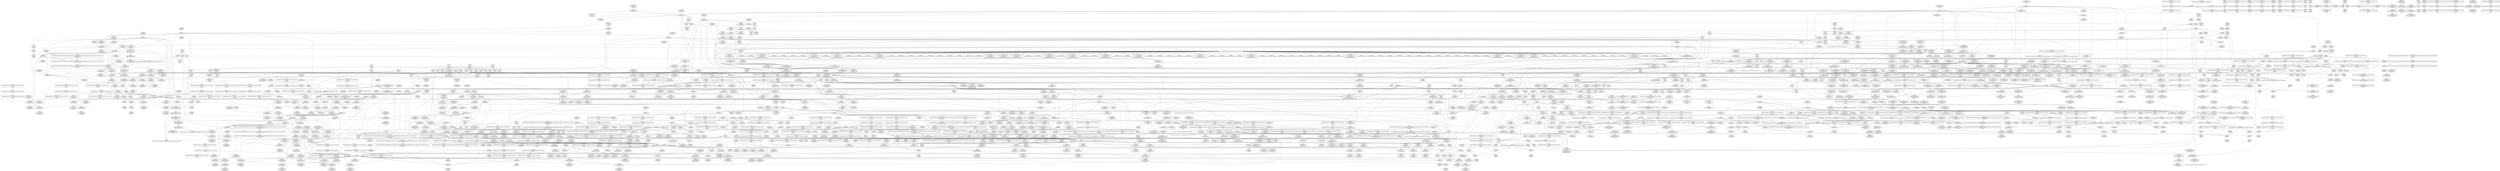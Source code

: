 digraph {
	CE0x4e81cd0 [shape=record,shape=Mrecord,label="{CE0x4e81cd0|current_sid:tmp9|security/selinux/hooks.c,218|*SummSink*}"]
	CE0x4ea9d20 [shape=record,shape=Mrecord,label="{CE0x4ea9d20|rcu_read_lock:tmp8|include/linux/rcupdate.h,882|*SummSink*}"]
	CE0x4ea0580 [shape=record,shape=Mrecord,label="{CE0x4ea0580|i64_8|*Constant*|*SummSink*}"]
	CE0x4f2ade0 [shape=record,shape=Mrecord,label="{CE0x4f2ade0|rcu_read_unlock:do.end}"]
	CE0x4e3f210 [shape=record,shape=Mrecord,label="{CE0x4e3f210|current_sid:bb|*SummSource*}"]
	CE0x4ea0ea0 [shape=record,shape=Mrecord,label="{CE0x4ea0ea0|ipc_alloc_security:tmp8|security/selinux/hooks.c,5085}"]
	CE0x4e825b0 [shape=record,shape=Mrecord,label="{CE0x4e825b0|current_sid:tmp|*SummSource*}"]
	CE0x4f37b70 [shape=record,shape=Mrecord,label="{CE0x4f37b70|__rcu_read_lock:tmp2}"]
	CE0x4eab8c0 [shape=record,shape=Mrecord,label="{CE0x4eab8c0|rcu_read_lock:tmp12|include/linux/rcupdate.h,882|*SummSink*}"]
	CE0x4e19a40 [shape=record,shape=Mrecord,label="{CE0x4e19a40|ipc_alloc_security:tobool|security/selinux/hooks.c,5084}"]
	CE0x4f49140 [shape=record,shape=Mrecord,label="{CE0x4f49140|i64*_getelementptr_inbounds_(_4_x_i64_,_4_x_i64_*___llvm_gcov_ctr128,_i64_0,_i64_0)|*Constant*}"]
	CE0x4e32560 [shape=record,shape=Mrecord,label="{CE0x4e32560|GLOBAL:__llvm_gcov_ctr317|Global_var:__llvm_gcov_ctr317}"]
	CE0x4ec8fc0 [shape=record,shape=Mrecord,label="{CE0x4ec8fc0|task_sid:tmp16|security/selinux/hooks.c,208|*SummSource*}"]
	CE0x4e7a6a0 [shape=record,shape=Mrecord,label="{CE0x4e7a6a0|ipc_free_security:tmp5|security/selinux/hooks.c,5097|*SummSink*}"]
	CE0x4ee5150 [shape=record,shape=Mrecord,label="{CE0x4ee5150|rcu_read_lock:if.then|*SummSink*}"]
	CE0x4f31a20 [shape=record,shape=Mrecord,label="{CE0x4f31a20|rcu_read_unlock:tmp20|include/linux/rcupdate.h,933|*SummSource*}"]
	CE0x4e15360 [shape=record,shape=Mrecord,label="{CE0x4e15360|i64*_getelementptr_inbounds_(_9_x_i64_,_9_x_i64_*___llvm_gcov_ctr317,_i64_0,_i64_0)|*Constant*}"]
	CE0x4e1d140 [shape=record,shape=Mrecord,label="{CE0x4e1d140|ipc_alloc_security:tmp3|security/selinux/hooks.c,5084|*SummSource*}"]
	CE0x4f366b0 [shape=record,shape=Mrecord,label="{CE0x4f366b0|__preempt_count_sub:entry|*SummSink*}"]
	CE0x4ed6200 [shape=record,shape=Mrecord,label="{CE0x4ed6200|cred_sid:tmp2|*SummSource*}"]
	CE0x4f37830 [shape=record,shape=Mrecord,label="{CE0x4f37830|i64*_getelementptr_inbounds_(_4_x_i64_,_4_x_i64_*___llvm_gcov_ctr133,_i64_0,_i64_0)|*Constant*|*SummSource*}"]
	CE0x4e3f090 [shape=record,shape=Mrecord,label="{CE0x4e3f090|current_sid:bb}"]
	CE0x4f41610 [shape=record,shape=Mrecord,label="{CE0x4f41610|rcu_lock_release:tmp6|*SummSink*}"]
	CE0x4e9d020 [shape=record,shape=Mrecord,label="{CE0x4e9d020|task_sid:do.body5}"]
	CE0x4e6d770 [shape=record,shape=Mrecord,label="{CE0x4e6d770|i8*_getelementptr_inbounds_(_45_x_i8_,_45_x_i8_*_.str12,_i32_0,_i32_0)|*Constant*}"]
	CE0x4f55d90 [shape=record,shape=Mrecord,label="{CE0x4f55d90|void_(i32*,_i32,_i32*)*_asm_addl_$1,_%gs:$0_,_*m,ri,*m,_dirflag_,_fpsr_,_flags_}"]
	CE0x4e99bc0 [shape=record,shape=Mrecord,label="{CE0x4e99bc0|rcu_read_lock:tmp8|include/linux/rcupdate.h,882|*SummSource*}"]
	CE0x4eb0b70 [shape=record,shape=Mrecord,label="{CE0x4eb0b70|i64*_getelementptr_inbounds_(_4_x_i64_,_4_x_i64_*___llvm_gcov_ctr130,_i64_0,_i64_1)|*Constant*|*SummSink*}"]
	CE0x4f41070 [shape=record,shape=Mrecord,label="{CE0x4f41070|__rcu_read_unlock:do.end|*SummSource*}"]
	CE0x4ecc4b0 [shape=record,shape=Mrecord,label="{CE0x4ecc4b0|kmalloc:call|include/linux/slab.h,429}"]
	CE0x4ee7050 [shape=record,shape=Mrecord,label="{CE0x4ee7050|rcu_lock_release:tmp1|*SummSink*}"]
	CE0x4e8f270 [shape=record,shape=Mrecord,label="{CE0x4e8f270|__rcu_read_unlock:tmp3|*SummSource*}"]
	CE0x4f431f0 [shape=record,shape=Mrecord,label="{CE0x4f431f0|rcu_lock_acquire:tmp|*SummSource*}"]
	CE0x4f413f0 [shape=record,shape=Mrecord,label="{CE0x4f413f0|__rcu_read_unlock:do.body}"]
	CE0x4ebd180 [shape=record,shape=Mrecord,label="{CE0x4ebd180|rcu_read_unlock:do.body}"]
	CE0x4e3fc20 [shape=record,shape=Mrecord,label="{CE0x4e3fc20|ipc_alloc_security:call|security/selinux/hooks.c,5083|*SummSource*}"]
	CE0x4eae570 [shape=record,shape=Mrecord,label="{CE0x4eae570|rcu_read_unlock:tmp2}"]
	CE0x4f2e7a0 [shape=record,shape=Mrecord,label="{CE0x4f2e7a0|rcu_read_unlock:tmp17|include/linux/rcupdate.h,933|*SummSink*}"]
	CE0x4e26a70 [shape=record,shape=Mrecord,label="{CE0x4e26a70|_call_void_mcount()_#3|*SummSink*}"]
	CE0x4ea04e0 [shape=record,shape=Mrecord,label="{CE0x4ea04e0|i64_8|*Constant*|*SummSource*}"]
	CE0x4e1c180 [shape=record,shape=Mrecord,label="{CE0x4e1c180|_call_void_mcount()_#3|*SummSink*}"]
	CE0x4e3b070 [shape=record,shape=Mrecord,label="{CE0x4e3b070|selinux_sem_alloc_security:tmp5|security/selinux/hooks.c,5391}"]
	CE0x4e1aeb0 [shape=record,shape=Mrecord,label="{CE0x4e1aeb0|selinux_sem_alloc_security:call1|security/selinux/hooks.c,5390|*SummSink*}"]
	CE0x4f5a1d0 [shape=record,shape=Mrecord,label="{CE0x4f5a1d0|__rcu_read_unlock:tmp1|*SummSource*}"]
	CE0x4ebe420 [shape=record,shape=Mrecord,label="{CE0x4ebe420|ipc_free_security:tmp2|*SummSource*}"]
	CE0x4e84410 [shape=record,shape=Mrecord,label="{CE0x4e84410|current_sid:do.body}"]
	CE0x4e90780 [shape=record,shape=Mrecord,label="{CE0x4e90780|i64*_getelementptr_inbounds_(_4_x_i64_,_4_x_i64_*___llvm_gcov_ctr134,_i64_0,_i64_2)|*Constant*|*SummSink*}"]
	CE0x4e71290 [shape=record,shape=Mrecord,label="{CE0x4e71290|i64*_getelementptr_inbounds_(_9_x_i64_,_9_x_i64_*___llvm_gcov_ctr317,_i64_0,_i64_8)|*Constant*|*SummSink*}"]
	CE0x4ea5bd0 [shape=record,shape=Mrecord,label="{CE0x4ea5bd0|_call_void_lockdep_rcu_suspicious(i8*_getelementptr_inbounds_(_25_x_i8_,_25_x_i8_*_.str45,_i32_0,_i32_0),_i32_883,_i8*_getelementptr_inbounds_(_42_x_i8_,_42_x_i8_*_.str46,_i32_0,_i32_0))_#10,_!dbg_!27728|include/linux/rcupdate.h,882|*SummSource*}"]
	CE0x4e375c0 [shape=record,shape=Mrecord,label="{CE0x4e375c0|GLOBAL:current_sid|*Constant*|*SummSink*}"]
	CE0x4eded10 [shape=record,shape=Mrecord,label="{CE0x4eded10|rcu_read_lock:tobool|include/linux/rcupdate.h,882|*SummSink*}"]
	CE0x4ea0160 [shape=record,shape=Mrecord,label="{CE0x4ea0160|task_sid:tmp7|security/selinux/hooks.c,208|*SummSink*}"]
	CE0x4e2b920 [shape=record,shape=Mrecord,label="{CE0x4e2b920|ipc_alloc_security:bb}"]
	CE0x4e4a5a0 [shape=record,shape=Mrecord,label="{CE0x4e4a5a0|ipc_alloc_security:tmp13|security/selinux/hooks.c,5093|*SummSink*}"]
	CE0x4e110a0 [shape=record,shape=Mrecord,label="{CE0x4e110a0|selinux_sem_alloc_security:bb}"]
	CE0x4eca7c0 [shape=record,shape=Mrecord,label="{CE0x4eca7c0|i64*_getelementptr_inbounds_(_13_x_i64_,_13_x_i64_*___llvm_gcov_ctr126,_i64_0,_i64_1)|*Constant*|*SummSource*}"]
	CE0x4e9f940 [shape=record,shape=Mrecord,label="{CE0x4e9f940|kmalloc:tmp|*SummSource*}"]
	CE0x4edef80 [shape=record,shape=Mrecord,label="{CE0x4edef80|i64*_getelementptr_inbounds_(_13_x_i64_,_13_x_i64_*___llvm_gcov_ctr126,_i64_0,_i64_0)|*Constant*|*SummSource*}"]
	CE0x4e7e300 [shape=record,shape=Mrecord,label="{CE0x4e7e300|%struct.task_struct*_(%struct.task_struct**)*_asm_movq_%gs:$_1:P_,$0_,_r,im,_dirflag_,_fpsr_,_flags_}"]
	CE0x4e3b8e0 [shape=record,shape=Mrecord,label="{CE0x4e3b8e0|get_current:tmp3|*SummSource*}"]
	CE0x4ec4e70 [shape=record,shape=Mrecord,label="{CE0x4ec4e70|i64*_getelementptr_inbounds_(_4_x_i64_,_4_x_i64_*___llvm_gcov_ctr128,_i64_0,_i64_2)|*Constant*|*SummSink*}"]
	CE0x4e4a440 [shape=record,shape=Mrecord,label="{CE0x4e4a440|i64*_getelementptr_inbounds_(_6_x_i64_,_6_x_i64_*___llvm_gcov_ctr301,_i64_0,_i64_5)|*Constant*|*SummSink*}"]
	CE0x4f3df30 [shape=record,shape=Mrecord,label="{CE0x4f3df30|i64*_getelementptr_inbounds_(_4_x_i64_,_4_x_i64_*___llvm_gcov_ctr133,_i64_0,_i64_0)|*Constant*|*SummSink*}"]
	CE0x4e7d490 [shape=record,shape=Mrecord,label="{CE0x4e7d490|ipc_alloc_security:tmp|*SummSource*}"]
	CE0x4f3f350 [shape=record,shape=Mrecord,label="{CE0x4f3f350|i64*_getelementptr_inbounds_(_4_x_i64_,_4_x_i64_*___llvm_gcov_ctr133,_i64_0,_i64_3)|*Constant*|*SummSink*}"]
	CE0x4f42d20 [shape=record,shape=Mrecord,label="{CE0x4f42d20|i64*_getelementptr_inbounds_(_4_x_i64_,_4_x_i64_*___llvm_gcov_ctr130,_i64_0,_i64_0)|*Constant*|*SummSink*}"]
	CE0x4eb2bb0 [shape=record,shape=Mrecord,label="{CE0x4eb2bb0|ipc_alloc_security:tmp10|security/selinux/hooks.c,5087|*SummSource*}"]
	CE0x4f5ad40 [shape=record,shape=Mrecord,label="{CE0x4f5ad40|__rcu_read_unlock:tmp2|*SummSource*}"]
	CE0x4e94620 [shape=record,shape=Mrecord,label="{CE0x4e94620|i32_1|*Constant*}"]
	CE0x4f58cb0 [shape=record,shape=Mrecord,label="{CE0x4f58cb0|i64*_getelementptr_inbounds_(_4_x_i64_,_4_x_i64_*___llvm_gcov_ctr134,_i64_0,_i64_0)|*Constant*|*SummSource*}"]
	CE0x4e79ab0 [shape=record,shape=Mrecord,label="{CE0x4e79ab0|kzalloc:tmp1|*SummSink*}"]
	CE0x4e92580 [shape=record,shape=Mrecord,label="{CE0x4e92580|kmalloc:tmp1|*SummSource*}"]
	CE0x4eaba30 [shape=record,shape=Mrecord,label="{CE0x4eaba30|rcu_read_lock:call3|include/linux/rcupdate.h,882}"]
	CE0x4e45ad0 [shape=record,shape=Mrecord,label="{CE0x4e45ad0|i64*_getelementptr_inbounds_(_11_x_i64_,_11_x_i64_*___llvm_gcov_ctr132,_i64_0,_i64_1)|*Constant*|*SummSource*}"]
	CE0x4e10910 [shape=record,shape=Mrecord,label="{CE0x4e10910|selinux_sem_alloc_security:tmp}"]
	CE0x4e3eb30 [shape=record,shape=Mrecord,label="{CE0x4e3eb30|_ret_i32_%retval.0,_!dbg_!27746|security/selinux/hooks.c,5406|*SummSink*}"]
	CE0x4f77e00 [shape=record,shape=Mrecord,label="{CE0x4f77e00|i64*_getelementptr_inbounds_(_4_x_i64_,_4_x_i64_*___llvm_gcov_ctr129,_i64_0,_i64_2)|*Constant*}"]
	CE0x4e82e70 [shape=record,shape=Mrecord,label="{CE0x4e82e70|ipc_alloc_security:tmp2|security/selinux/hooks.c,5083}"]
	CE0x4e324f0 [shape=record,shape=Mrecord,label="{CE0x4e324f0|selinux_sem_alloc_security:tmp3|security/selinux/hooks.c,5391}"]
	CE0x4ea3e10 [shape=record,shape=Mrecord,label="{CE0x4ea3e10|i32_883|*Constant*}"]
	CE0x4e87d60 [shape=record,shape=Mrecord,label="{CE0x4e87d60|rcu_lock_acquire:tmp5|include/linux/rcupdate.h,418}"]
	CE0x4e3f330 [shape=record,shape=Mrecord,label="{CE0x4e3f330|current_sid:call|security/selinux/hooks.c,218|*SummSink*}"]
	CE0x4e16710 [shape=record,shape=Mrecord,label="{CE0x4e16710|i64_5|*Constant*}"]
	CE0x4e8a8e0 [shape=record,shape=Mrecord,label="{CE0x4e8a8e0|ipc_alloc_security:tmp11|security/selinux/hooks.c,5090|*SummSource*}"]
	CE0x4ed53c0 [shape=record,shape=Mrecord,label="{CE0x4ed53c0|i64*_getelementptr_inbounds_(_13_x_i64_,_13_x_i64_*___llvm_gcov_ctr126,_i64_0,_i64_10)|*Constant*|*SummSource*}"]
	CE0x4e85e30 [shape=record,shape=Mrecord,label="{CE0x4e85e30|current_sid:tmp15|security/selinux/hooks.c,218|*SummSink*}"]
	CE0x4e65660 [shape=record,shape=Mrecord,label="{CE0x4e65660|i32_3|*Constant*|*SummSink*}"]
	CE0x4eb2a80 [shape=record,shape=Mrecord,label="{CE0x4eb2a80|ipc_alloc_security:tmp10|security/selinux/hooks.c,5087}"]
	CE0x4f46c70 [shape=record,shape=Mrecord,label="{CE0x4f46c70|_call_void_lock_release(%struct.lockdep_map*_%map,_i32_1,_i64_ptrtoint_(i8*_blockaddress(_rcu_lock_release,_%__here)_to_i64))_#10,_!dbg_!27716|include/linux/rcupdate.h,423|*SummSink*}"]
	CE0x4e7db80 [shape=record,shape=Mrecord,label="{CE0x4e7db80|GLOBAL:current_task|Global_var:current_task|*SummSource*}"]
	CE0x4edbe70 [shape=record,shape=Mrecord,label="{CE0x4edbe70|i8*_getelementptr_inbounds_(_41_x_i8_,_41_x_i8_*_.str44,_i32_0,_i32_0)|*Constant*|*SummSink*}"]
	CE0x4e86140 [shape=record,shape=Mrecord,label="{CE0x4e86140|current_sid:tmp16|security/selinux/hooks.c,218}"]
	CE0x4e4b690 [shape=record,shape=Mrecord,label="{CE0x4e4b690|selinux_sem_alloc_security:tmp8|security/selinux/hooks.c,5394|*SummSource*}"]
	CE0x4eaf680 [shape=record,shape=Mrecord,label="{CE0x4eaf680|rcu_read_unlock:if.then|*SummSource*}"]
	CE0x4e98c80 [shape=record,shape=Mrecord,label="{CE0x4e98c80|task_sid:tmp4|*LoadInst*|security/selinux/hooks.c,208|*SummSource*}"]
	CE0x4e96d90 [shape=record,shape=Mrecord,label="{CE0x4e96d90|i64_3|*Constant*}"]
	CE0x4e3c410 [shape=record,shape=Mrecord,label="{CE0x4e3c410|current_sid:land.lhs.true|*SummSource*}"]
	CE0x4e9d8c0 [shape=record,shape=Mrecord,label="{CE0x4e9d8c0|ipc_alloc_security:tmp12|security/selinux/hooks.c,5093}"]
	CE0x4ecb820 [shape=record,shape=Mrecord,label="{CE0x4ecb820|rcu_read_unlock:tmp3|*SummSource*}"]
	CE0x4ed7fa0 [shape=record,shape=Mrecord,label="{CE0x4ed7fa0|task_sid:tmp|*SummSource*}"]
	CE0x4edb210 [shape=record,shape=Mrecord,label="{CE0x4edb210|i32_208|*Constant*}"]
	CE0x4f40e30 [shape=record,shape=Mrecord,label="{CE0x4f40e30|_call_void_mcount()_#3|*SummSink*}"]
	CE0x4f2bbd0 [shape=record,shape=Mrecord,label="{CE0x4f2bbd0|rcu_read_unlock:tmp10|include/linux/rcupdate.h,933}"]
	CE0x4ea6fe0 [shape=record,shape=Mrecord,label="{CE0x4ea6fe0|i64*_getelementptr_inbounds_(_11_x_i64_,_11_x_i64_*___llvm_gcov_ctr127,_i64_0,_i64_10)|*Constant*}"]
	CE0x4ec93d0 [shape=record,shape=Mrecord,label="{CE0x4ec93d0|task_sid:tmp17|security/selinux/hooks.c,208|*SummSource*}"]
	CE0x4e84ee0 [shape=record,shape=Mrecord,label="{CE0x4e84ee0|ipc_alloc_security:tmp1}"]
	CE0x4e224e0 [shape=record,shape=Mrecord,label="{CE0x4e224e0|i64*_getelementptr_inbounds_(_2_x_i64_,_2_x_i64_*___llvm_gcov_ctr98,_i64_0,_i64_1)|*Constant*}"]
	CE0x4eda5d0 [shape=record,shape=Mrecord,label="{CE0x4eda5d0|task_sid:tmp19|security/selinux/hooks.c,208|*SummSource*}"]
	CE0x4e8de70 [shape=record,shape=Mrecord,label="{CE0x4e8de70|i32_78|*Constant*}"]
	CE0x4f35af0 [shape=record,shape=Mrecord,label="{CE0x4f35af0|GLOBAL:rcu_lock_release|*Constant*}"]
	"CONST[source:0(mediator),value:2(dynamic)][purpose:{object}][SnkIdx:2]"
	CE0x4ebd650 [shape=record,shape=Mrecord,label="{CE0x4ebd650|rcu_read_unlock:bb}"]
	CE0x4ea0730 [shape=record,shape=Mrecord,label="{CE0x4ea0730|kzalloc:size|Function::kzalloc&Arg::size::}"]
	CE0x4e96140 [shape=record,shape=Mrecord,label="{CE0x4e96140|task_sid:call|security/selinux/hooks.c,208|*SummSource*}"]
	CE0x4f78120 [shape=record,shape=Mrecord,label="{CE0x4f78120|_ret_void,_!dbg_!27720|./arch/x86/include/asm/preempt.h,78|*SummSource*}"]
	CE0x4e805c0 [shape=record,shape=Mrecord,label="{CE0x4e805c0|_call_void_mcount()_#3}"]
	CE0x4e8e900 [shape=record,shape=Mrecord,label="{CE0x4e8e900|ipc_alloc_security:if.then|*SummSource*}"]
	CE0x4e8d7a0 [shape=record,shape=Mrecord,label="{CE0x4e8d7a0|current_sid:call4|security/selinux/hooks.c,218|*SummSource*}"]
	CE0x4eddf70 [shape=record,shape=Mrecord,label="{CE0x4eddf70|task_sid:call3|security/selinux/hooks.c,208|*SummSink*}"]
	CE0x4f32780 [shape=record,shape=Mrecord,label="{CE0x4f32780|rcu_read_unlock:tmp21|include/linux/rcupdate.h,935|*SummSink*}"]
	CE0x4e66260 [shape=record,shape=Mrecord,label="{CE0x4e66260|ipc_alloc_security:tmp7|security/selinux/hooks.c,5085}"]
	CE0x4e94f20 [shape=record,shape=Mrecord,label="{CE0x4e94f20|0:_i32,_4:_i32,_8:_i32,_12:_i32,_:_CMRE_4,8_|*MultipleSource*|security/selinux/hooks.c,218|security/selinux/hooks.c,218|security/selinux/hooks.c,220}"]
	CE0x4f5b050 [shape=record,shape=Mrecord,label="{CE0x4f5b050|rcu_lock_acquire:indirectgoto}"]
	CE0x4f47360 [shape=record,shape=Mrecord,label="{CE0x4f47360|GLOBAL:lock_release|*Constant*|*SummSink*}"]
	CE0x4e24fc0 [shape=record,shape=Mrecord,label="{CE0x4e24fc0|80:_i32,_112:_i8*,_:_CMRE_96,100_|*MultipleSource*|security/selinux/hooks.c,5390|Function::selinux_sem_alloc_security&Arg::sma::}"]
	CE0x4e7e3b0 [shape=record,shape=Mrecord,label="{CE0x4e7e3b0|%struct.task_struct*_(%struct.task_struct**)*_asm_movq_%gs:$_1:P_,$0_,_r,im,_dirflag_,_fpsr_,_flags_|*SummSource*}"]
	CE0x4f3e3f0 [shape=record,shape=Mrecord,label="{CE0x4f3e3f0|__rcu_read_lock:tmp|*SummSource*}"]
	CE0x4ecb5a0 [shape=record,shape=Mrecord,label="{CE0x4ecb5a0|task_sid:tmp7|security/selinux/hooks.c,208}"]
	CE0x4e69440 [shape=record,shape=Mrecord,label="{CE0x4e69440|selinux_sem_alloc_security:tmp12|security/selinux/hooks.c,5401}"]
	CE0x4e737a0 [shape=record,shape=Mrecord,label="{CE0x4e737a0|ipc_free_security:entry|*SummSource*}"]
	CE0x4e8da50 [shape=record,shape=Mrecord,label="{CE0x4e8da50|GLOBAL:get_current|*Constant*}"]
	CE0x4e0f9e0 [shape=record,shape=Mrecord,label="{CE0x4e0f9e0|80:_i32,_112:_i8*,_:_CMRE_61,62_}"]
	CE0x4e974f0 [shape=record,shape=Mrecord,label="{CE0x4e974f0|_ret_void,_!dbg_!27717|include/linux/rcupdate.h,419|*SummSource*}"]
	CE0x4e22980 [shape=record,shape=Mrecord,label="{CE0x4e22980|80:_i32,_112:_i8*,_:_CMRE_136,144_|*MultipleSource*|security/selinux/hooks.c,5390|Function::selinux_sem_alloc_security&Arg::sma::}"]
	CE0x4e19b80 [shape=record,shape=Mrecord,label="{CE0x4e19b80|ipc_alloc_security:tobool|security/selinux/hooks.c,5084|*SummSource*}"]
	CE0x4e8f860 [shape=record,shape=Mrecord,label="{CE0x4e8f860|i64_ptrtoint_(i8*_blockaddress(_rcu_lock_acquire,_%__here)_to_i64)|*Constant*|*SummSink*}"]
	CE0x4e689c0 [shape=record,shape=Mrecord,label="{CE0x4e689c0|selinux_sem_alloc_security:tobool7|security/selinux/hooks.c,5401|*SummSource*}"]
	CE0x4e9b730 [shape=record,shape=Mrecord,label="{CE0x4e9b730|GLOBAL:kfree|*Constant*}"]
	CE0x4e39d70 [shape=record,shape=Mrecord,label="{CE0x4e39d70|i64_0|*Constant*}"]
	CE0x4f29280 [shape=record,shape=Mrecord,label="{CE0x4f29280|rcu_read_unlock:tmp11|include/linux/rcupdate.h,933|*SummSource*}"]
	CE0x4f35f60 [shape=record,shape=Mrecord,label="{CE0x4f35f60|__rcu_read_lock:do.end|*SummSink*}"]
	CE0x4ee47e0 [shape=record,shape=Mrecord,label="{CE0x4ee47e0|GLOBAL:__rcu_read_lock|*Constant*|*SummSink*}"]
	CE0x4e10f50 [shape=record,shape=Mrecord,label="{CE0x4e10f50|selinux_sem_alloc_security:if.then|*SummSink*}"]
	CE0x4e45790 [shape=record,shape=Mrecord,label="{CE0x4e45790|ipc_alloc_security:task|Function::ipc_alloc_security&Arg::task::|*SummSink*}"]
	CE0x4edeec0 [shape=record,shape=Mrecord,label="{CE0x4edeec0|i64*_getelementptr_inbounds_(_13_x_i64_,_13_x_i64_*___llvm_gcov_ctr126,_i64_0,_i64_0)|*Constant*}"]
	CE0x4eb9d80 [shape=record,shape=Mrecord,label="{CE0x4eb9d80|rcu_read_lock:call|include/linux/rcupdate.h,882}"]
	CE0x4eaa5f0 [shape=record,shape=Mrecord,label="{CE0x4eaa5f0|rcu_read_lock:tmp9|include/linux/rcupdate.h,882}"]
	CE0x4ed5520 [shape=record,shape=Mrecord,label="{CE0x4ed5520|i32_22|*Constant*}"]
	CE0x4e3f830 [shape=record,shape=Mrecord,label="{CE0x4e3f830|kzalloc:call|include/linux/slab.h,578|*SummSource*}"]
	CE0x4eb8330 [shape=record,shape=Mrecord,label="{CE0x4eb8330|GLOBAL:rcu_read_lock|*Constant*|*SummSink*}"]
	CE0x4e85dc0 [shape=record,shape=Mrecord,label="{CE0x4e85dc0|current_sid:tmp15|security/selinux/hooks.c,218|*SummSource*}"]
	CE0x4e04140 [shape=record,shape=Mrecord,label="{CE0x4e04140|selinux_sem_alloc_security:tmp4|security/selinux/hooks.c,5391|*SummSource*}"]
	CE0x4f3fd30 [shape=record,shape=Mrecord,label="{CE0x4f3fd30|__rcu_read_unlock:bb|*SummSink*}"]
	CE0x4f28410 [shape=record,shape=Mrecord,label="{CE0x4f28410|i64_1|*Constant*}"]
	CE0x4e3cb70 [shape=record,shape=Mrecord,label="{CE0x4e3cb70|kzalloc:bb|*SummSource*}"]
	CE0x4ee7b40 [shape=record,shape=Mrecord,label="{CE0x4ee7b40|cred_sid:sid|security/selinux/hooks.c,197|*SummSink*}"]
	CE0x4e41d30 [shape=record,shape=Mrecord,label="{CE0x4e41d30|current_sid:tmp18|security/selinux/hooks.c,218}"]
	CE0x4e84550 [shape=record,shape=Mrecord,label="{CE0x4e84550|current_sid:do.body|*SummSink*}"]
	CE0x4f94080 [shape=record,shape=Mrecord,label="{CE0x4f94080|i64*_getelementptr_inbounds_(_4_x_i64_,_4_x_i64_*___llvm_gcov_ctr135,_i64_0,_i64_0)|*Constant*}"]
	CE0x4e79ba0 [shape=record,shape=Mrecord,label="{CE0x4e79ba0|i64*_getelementptr_inbounds_(_2_x_i64_,_2_x_i64_*___llvm_gcov_ctr182,_i64_0,_i64_1)|*Constant*|*SummSource*}"]
	CE0x4e14d10 [shape=record,shape=Mrecord,label="{CE0x4e14d10|80:_i32,_112:_i8*,_:_CMRE_104,112_|*MultipleSource*|security/selinux/hooks.c,5390|Function::selinux_sem_alloc_security&Arg::sma::}"]
	CE0x4eba2d0 [shape=record,shape=Mrecord,label="{CE0x4eba2d0|task_sid:tmp12|security/selinux/hooks.c,208|*SummSink*}"]
	CE0x4eb25e0 [shape=record,shape=Mrecord,label="{CE0x4eb25e0|ipc_alloc_security:tmp9|security/selinux/hooks.c,5087}"]
	CE0x4ed3fa0 [shape=record,shape=Mrecord,label="{CE0x4ed3fa0|cred_sid:cred|Function::cred_sid&Arg::cred::|*SummSink*}"]
	CE0x4f4a480 [shape=record,shape=Mrecord,label="{CE0x4f4a480|rcu_lock_acquire:tmp2|*SummSource*}"]
	CE0x4e3f990 [shape=record,shape=Mrecord,label="{CE0x4e3f990|GLOBAL:kmalloc|*Constant*}"]
	CE0x4e78c30 [shape=record,shape=Mrecord,label="{CE0x4e78c30|i64*_getelementptr_inbounds_(_4_x_i64_,_4_x_i64_*___llvm_gcov_ctr128,_i64_0,_i64_3)|*Constant*|*SummSink*}"]
	CE0x4e8a870 [shape=record,shape=Mrecord,label="{CE0x4e8a870|ipc_alloc_security:tmp11|security/selinux/hooks.c,5090}"]
	CE0x4e24410 [shape=record,shape=Mrecord,label="{CE0x4e24410|selinux_sem_alloc_security:sem_perm3|security/selinux/hooks.c,5394|*SummSink*}"]
	CE0x4e434c0 [shape=record,shape=Mrecord,label="{CE0x4e434c0|i32_32768|*Constant*|*SummSink*}"]
	CE0x4e38e20 [shape=record,shape=Mrecord,label="{CE0x4e38e20|GLOBAL:get_current|*Constant*|*SummSink*}"]
	CE0x4ea2560 [shape=record,shape=Mrecord,label="{CE0x4ea2560|i64*_getelementptr_inbounds_(_11_x_i64_,_11_x_i64_*___llvm_gcov_ctr127,_i64_0,_i64_8)|*Constant*}"]
	CE0x4e91fd0 [shape=record,shape=Mrecord,label="{CE0x4e91fd0|task_sid:tmp19|security/selinux/hooks.c,208}"]
	CE0x4e8aff0 [shape=record,shape=Mrecord,label="{CE0x4e8aff0|task_sid:tmp22|security/selinux/hooks.c,208|*SummSink*}"]
	CE0x4e979c0 [shape=record,shape=Mrecord,label="{CE0x4e979c0|rcu_read_unlock:tmp4|include/linux/rcupdate.h,933|*SummSource*}"]
	CE0x4f7c270 [shape=record,shape=Mrecord,label="{CE0x4f7c270|COLLAPSED:_GCMRE___llvm_gcov_ctr135_internal_global_4_x_i64_zeroinitializer:_elem_0:default:}"]
	CE0x4e4ab70 [shape=record,shape=Mrecord,label="{CE0x4e4ab70|ipc_free_security:bb|*SummSource*}"]
	CE0x4ea1770 [shape=record,shape=Mrecord,label="{CE0x4ea1770|kzalloc:tmp2|*SummSink*}"]
	CE0x4e03d20 [shape=record,shape=Mrecord,label="{CE0x4e03d20|80:_i32,_112:_i8*,_:_CMRE_56,57_}"]
	CE0x45140f0 [shape=record,shape=Mrecord,label="{CE0x45140f0|80:_i32,_112:_i8*,_:_CMRE_14,15_}"]
	CE0x5924b50 [shape=record,shape=Mrecord,label="{CE0x5924b50|80:_i32,_112:_i8*,_:_CMRE_70,71_}"]
	CE0x4ebdbd0 [shape=record,shape=Mrecord,label="{CE0x4ebdbd0|ipc_alloc_security:sclass2|security/selinux/hooks.c,5088}"]
	CE0x4f42f70 [shape=record,shape=Mrecord,label="{CE0x4f42f70|_call_void_mcount()_#3|*SummSource*}"]
	CE0x4e8f0f0 [shape=record,shape=Mrecord,label="{CE0x4e8f0f0|%struct.lockdep_map*_null|*Constant*|*SummSource*}"]
	CE0x4ee6050 [shape=record,shape=Mrecord,label="{CE0x4ee6050|rcu_read_lock:if.end}"]
	CE0x4e47fc0 [shape=record,shape=Mrecord,label="{CE0x4e47fc0|selinux_sem_alloc_security:type|security/selinux/hooks.c,5396|*SummSink*}"]
	CE0x4e73ab0 [shape=record,shape=Mrecord,label="{CE0x4e73ab0|ipc_free_security:perm|Function::ipc_free_security&Arg::perm::}"]
	CE0x4eac660 [shape=record,shape=Mrecord,label="{CE0x4eac660|rcu_read_unlock:tmp13|include/linux/rcupdate.h,933}"]
	CE0x4e33be0 [shape=record,shape=Mrecord,label="{CE0x4e33be0|80:_i32,_112:_i8*,_:_CMRE_64,65_}"]
	CE0x4e3aaf0 [shape=record,shape=Mrecord,label="{CE0x4e3aaf0|80:_i32,_112:_i8*,_:_CMRE_19,20_}"]
	CE0x4ebc1f0 [shape=record,shape=Mrecord,label="{CE0x4ebc1f0|GLOBAL:__llvm_gcov_ctr132|Global_var:__llvm_gcov_ctr132}"]
	CE0x4e70870 [shape=record,shape=Mrecord,label="{CE0x4e70870|selinux_sem_alloc_security:retval.0|*SummSource*}"]
	CE0x4e165e0 [shape=record,shape=Mrecord,label="{CE0x4e165e0|current_sid:tobool1|security/selinux/hooks.c,218|*SummSink*}"]
	CE0x4ea5d40 [shape=record,shape=Mrecord,label="{CE0x4ea5d40|i8*_getelementptr_inbounds_(_25_x_i8_,_25_x_i8_*_.str45,_i32_0,_i32_0)|*Constant*|*SummSink*}"]
	CE0x4ed79b0 [shape=record,shape=Mrecord,label="{CE0x4ed79b0|__rcu_read_lock:tmp3}"]
	CE0x4f3f580 [shape=record,shape=Mrecord,label="{CE0x4f3f580|rcu_lock_release:tmp7}"]
	CE0x4f44a50 [shape=record,shape=Mrecord,label="{CE0x4f44a50|i64*_getelementptr_inbounds_(_4_x_i64_,_4_x_i64_*___llvm_gcov_ctr129,_i64_0,_i64_2)|*Constant*|*SummSource*}"]
	CE0x4e2f120 [shape=record,shape=Mrecord,label="{CE0x4e2f120|GLOBAL:current_sid|*Constant*}"]
	CE0x4ecd270 [shape=record,shape=Mrecord,label="{CE0x4ecd270|task_sid:land.lhs.true}"]
	CE0x4e3bbd0 [shape=record,shape=Mrecord,label="{CE0x4e3bbd0|GLOBAL:current_sid.__warned|Global_var:current_sid.__warned|*SummSource*}"]
	CE0x4eccce0 [shape=record,shape=Mrecord,label="{CE0x4eccce0|rcu_read_lock:tmp2|*SummSource*}"]
	CE0x4e024e0 [shape=record,shape=Mrecord,label="{CE0x4e024e0|current_sid:tmp7|security/selinux/hooks.c,218|*SummSink*}"]
	CE0x4e6aed0 [shape=record,shape=Mrecord,label="{CE0x4e6aed0|avc_has_perm:tclass|Function::avc_has_perm&Arg::tclass::|*SummSource*}"]
	CE0x4f45410 [shape=record,shape=Mrecord,label="{CE0x4f45410|_call_void___preempt_count_sub(i32_1)_#10,_!dbg_!27715|include/linux/rcupdate.h,244|*SummSink*}"]
	CE0x4e7bab0 [shape=record,shape=Mrecord,label="{CE0x4e7bab0|ipc_free_security:tmp4|*LoadInst*|security/selinux/hooks.c,5097}"]
	CE0x4e10ca0 [shape=record,shape=Mrecord,label="{CE0x4e10ca0|selinux_sem_alloc_security:if.end}"]
	CE0x4e6def0 [shape=record,shape=Mrecord,label="{CE0x4e6def0|current_sid:tmp17|security/selinux/hooks.c,218}"]
	CE0x4ed65f0 [shape=record,shape=Mrecord,label="{CE0x4ed65f0|task_sid:tmp1}"]
	CE0x4e3b740 [shape=record,shape=Mrecord,label="{CE0x4e3b740|_call_void_kfree(i8*_%tmp6)_#10,_!dbg_!27718|security/selinux/hooks.c,5099}"]
	CE0x4e9b5c0 [shape=record,shape=Mrecord,label="{CE0x4e9b5c0|i64*_getelementptr_inbounds_(_2_x_i64_,_2_x_i64_*___llvm_gcov_ctr98,_i64_0,_i64_0)|*Constant*}"]
	CE0x4f6b910 [shape=record,shape=Mrecord,label="{CE0x4f6b910|__preempt_count_add:bb}"]
	CE0x4e22080 [shape=record,shape=Mrecord,label="{CE0x4e22080|_ret_i32_%retval.0,_!dbg_!27731|security/selinux/hooks.c,5093}"]
	CE0x4e43560 [shape=record,shape=Mrecord,label="{CE0x4e43560|kzalloc:or|include/linux/slab.h,578|*SummSink*}"]
	CE0x4e80890 [shape=record,shape=Mrecord,label="{CE0x4e80890|_call_void_mcount()_#3|*SummSink*}"]
	CE0x4ec8300 [shape=record,shape=Mrecord,label="{CE0x4ec8300|task_sid:tmp12|security/selinux/hooks.c,208}"]
	CE0x4ec6560 [shape=record,shape=Mrecord,label="{CE0x4ec6560|GLOBAL:__llvm_gcov_ctr132|Global_var:__llvm_gcov_ctr132|*SummSink*}"]
	CE0x4e64750 [shape=record,shape=Mrecord,label="{CE0x4e64750|selinux_sem_alloc_security:tmp11|security/selinux/hooks.c,5399|*SummSource*}"]
	CE0x4e33730 [shape=record,shape=Mrecord,label="{CE0x4e33730|80:_i32,_112:_i8*,_:_CMRE_57,58_}"]
	CE0x4e1d790 [shape=record,shape=Mrecord,label="{CE0x4e1d790|selinux_sem_alloc_security:call2|security/selinux/hooks.c,5390}"]
	CE0x4f28aa0 [shape=record,shape=Mrecord,label="{CE0x4f28aa0|rcu_lock_acquire:__here|*SummSource*}"]
	CE0x4e7e4e0 [shape=record,shape=Mrecord,label="{CE0x4e7e4e0|%struct.task_struct*_(%struct.task_struct**)*_asm_movq_%gs:$_1:P_,$0_,_r,im,_dirflag_,_fpsr_,_flags_|*SummSink*}"]
	CE0x4ea01f0 [shape=record,shape=Mrecord,label="{CE0x4ea01f0|task_sid:tmp8|security/selinux/hooks.c,208}"]
	CE0x4ee73d0 [shape=record,shape=Mrecord,label="{CE0x4ee73d0|rcu_read_unlock:tmp4|include/linux/rcupdate.h,933}"]
	CE0x4eccc70 [shape=record,shape=Mrecord,label="{CE0x4eccc70|rcu_read_lock:tmp2}"]
	CE0x4ee2d30 [shape=record,shape=Mrecord,label="{CE0x4ee2d30|i64*_getelementptr_inbounds_(_11_x_i64_,_11_x_i64_*___llvm_gcov_ctr127,_i64_0,_i64_0)|*Constant*}"]
	CE0x4e22410 [shape=record,shape=Mrecord,label="{CE0x4e22410|selinux_sem_alloc_security:bb|*SummSink*}"]
	CE0x4f3c250 [shape=record,shape=Mrecord,label="{CE0x4f3c250|_call_void_mcount()_#3|*SummSink*}"]
	CE0x4e436e0 [shape=record,shape=Mrecord,label="{CE0x4e436e0|kzalloc:or|include/linux/slab.h,578|*SummSource*}"]
	CE0x4f5f690 [shape=record,shape=Mrecord,label="{CE0x4f5f690|__preempt_count_sub:tmp2}"]
	CE0x4e71bb0 [shape=record,shape=Mrecord,label="{CE0x4e71bb0|selinux_sem_alloc_security:tmp17|security/selinux/hooks.c,5402|*SummSource*}"]
	CE0x4f46de0 [shape=record,shape=Mrecord,label="{CE0x4f46de0|i32_1|*Constant*}"]
	CE0x4e3cc80 [shape=record,shape=Mrecord,label="{CE0x4e3cc80|COLLAPSED:_GCMRE___llvm_gcov_ctr98_internal_global_2_x_i64_zeroinitializer:_elem_0:default:}"]
	CE0x4ededd0 [shape=record,shape=Mrecord,label="{CE0x4ededd0|task_sid:bb|*SummSink*}"]
	CE0x4e29ff0 [shape=record,shape=Mrecord,label="{CE0x4e29ff0|current_sid:tmp1|*SummSink*}"]
	CE0x4e816e0 [shape=record,shape=Mrecord,label="{CE0x4e816e0|ipc_free_security:tmp1|*SummSink*}"]
	CE0x4ee4690 [shape=record,shape=Mrecord,label="{CE0x4ee4690|__rcu_read_lock:entry}"]
	CE0x4e86760 [shape=record,shape=Mrecord,label="{CE0x4e86760|kzalloc:flags|Function::kzalloc&Arg::flags::}"]
	CE0x4e8b170 [shape=record,shape=Mrecord,label="{CE0x4e8b170|task_sid:tmp24|security/selinux/hooks.c,208}"]
	CE0x4e3b1f0 [shape=record,shape=Mrecord,label="{CE0x4e3b1f0|selinux_sem_alloc_security:tmp5|security/selinux/hooks.c,5391|*SummSource*}"]
	CE0x4f6ba40 [shape=record,shape=Mrecord,label="{CE0x4f6ba40|__rcu_read_unlock:tmp7|include/linux/rcupdate.h,245|*SummSource*}"]
	CE0x4e2bd40 [shape=record,shape=Mrecord,label="{CE0x4e2bd40|80:_i32,_112:_i8*,_:_CMRE_32,33_}"]
	CE0x4e3d9d0 [shape=record,shape=Mrecord,label="{CE0x4e3d9d0|selinux_sem_alloc_security:tmp20|security/selinux/hooks.c,5406|*SummSink*}"]
	CE0x4f47e80 [shape=record,shape=Mrecord,label="{CE0x4f47e80|rcu_lock_release:indirectgoto}"]
	CE0x4f8aa60 [shape=record,shape=Mrecord,label="{CE0x4f8aa60|__preempt_count_sub:tmp|*SummSink*}"]
	CE0x4f26170 [shape=record,shape=Mrecord,label="{CE0x4f26170|_call_void___preempt_count_add(i32_1)_#10,_!dbg_!27711|include/linux/rcupdate.h,239}"]
	CE0x4e354c0 [shape=record,shape=Mrecord,label="{CE0x4e354c0|get_current:tmp|*SummSource*}"]
	CE0x4f36a10 [shape=record,shape=Mrecord,label="{CE0x4f36a10|__preempt_count_sub:val|Function::__preempt_count_sub&Arg::val::|*SummSource*}"]
	CE0x4f59be0 [shape=record,shape=Mrecord,label="{CE0x4f59be0|__rcu_read_unlock:tmp4|include/linux/rcupdate.h,244|*SummSource*}"]
	CE0x4e86410 [shape=record,shape=Mrecord,label="{CE0x4e86410|task_sid:tobool|security/selinux/hooks.c,208|*SummSource*}"]
	CE0x4e986a0 [shape=record,shape=Mrecord,label="{CE0x4e986a0|cred_sid:tmp3|*SummSource*}"]
	CE0x4e41140 [shape=record,shape=Mrecord,label="{CE0x4e41140|current_sid:if.end|*SummSink*}"]
	CE0x4e47c70 [shape=record,shape=Mrecord,label="{CE0x4e47c70|selinux_sem_alloc_security:tmp9|security/selinux/hooks.c,5394|*SummSource*}"]
	CE0x4e3d960 [shape=record,shape=Mrecord,label="{CE0x4e3d960|selinux_sem_alloc_security:tmp20|security/selinux/hooks.c,5406|*SummSource*}"]
	CE0x4e684c0 [shape=record,shape=Mrecord,label="{CE0x4e684c0|selinux_sem_alloc_security:sid5|security/selinux/hooks.c,5399|*SummSource*}"]
	CE0x4e45c60 [shape=record,shape=Mrecord,label="{CE0x4e45c60|i64*_getelementptr_inbounds_(_11_x_i64_,_11_x_i64_*___llvm_gcov_ctr132,_i64_0,_i64_1)|*Constant*|*SummSink*}"]
	CE0x4ee2030 [shape=record,shape=Mrecord,label="{CE0x4ee2030|GLOBAL:rcu_read_lock.__warned|Global_var:rcu_read_lock.__warned}"]
	CE0x4ed82d0 [shape=record,shape=Mrecord,label="{CE0x4ed82d0|i64*_getelementptr_inbounds_(_2_x_i64_,_2_x_i64_*___llvm_gcov_ctr182,_i64_0,_i64_0)|*Constant*}"]
	CE0x4e69200 [shape=record,shape=Mrecord,label="{CE0x4e69200|i64_4|*Constant*}"]
	CE0x4eea090 [shape=record,shape=Mrecord,label="{CE0x4eea090|task_sid:tmp14|security/selinux/hooks.c,208}"]
	CE0x4f40d30 [shape=record,shape=Mrecord,label="{CE0x4f40d30|_call_void_mcount()_#3|*SummSource*}"]
	CE0x4e35590 [shape=record,shape=Mrecord,label="{CE0x4e35590|kzalloc:bb}"]
	CE0x4eddb10 [shape=record,shape=Mrecord,label="{CE0x4eddb10|task_sid:tobool4|security/selinux/hooks.c,208}"]
	CE0x4f7df90 [shape=record,shape=Mrecord,label="{CE0x4f7df90|__preempt_count_sub:tmp6|./arch/x86/include/asm/preempt.h,78|*SummSink*}"]
	CE0x4e9ca70 [shape=record,shape=Mrecord,label="{CE0x4e9ca70|task_sid:land.lhs.true|*SummSink*}"]
	CE0x4e962a0 [shape=record,shape=Mrecord,label="{CE0x4e962a0|task_sid:call|security/selinux/hooks.c,208|*SummSink*}"]
	CE0x4ec9440 [shape=record,shape=Mrecord,label="{CE0x4ec9440|task_sid:tmp17|security/selinux/hooks.c,208|*SummSink*}"]
	CE0x4e7ccc0 [shape=record,shape=Mrecord,label="{CE0x4e7ccc0|i32_218|*Constant*}"]
	CE0x4e898b0 [shape=record,shape=Mrecord,label="{CE0x4e898b0|task_sid:entry|*SummSink*}"]
	CE0x4f5a810 [shape=record,shape=Mrecord,label="{CE0x4f5a810|__rcu_read_lock:bb|*SummSource*}"]
	CE0x4e03c20 [shape=record,shape=Mrecord,label="{CE0x4e03c20|80:_i32,_112:_i8*,_:_CMRE_3,4_}"]
	CE0x4e89280 [shape=record,shape=Mrecord,label="{CE0x4e89280|rcu_read_unlock:call3|include/linux/rcupdate.h,933}"]
	CE0x4eb48e0 [shape=record,shape=Mrecord,label="{CE0x4eb48e0|get_current:tmp2|*SummSource*}"]
	CE0x4eb3ec0 [shape=record,shape=Mrecord,label="{CE0x4eb3ec0|i32_-12|*Constant*|*SummSource*}"]
	CE0x4ee4c50 [shape=record,shape=Mrecord,label="{CE0x4ee4c50|__preempt_count_add:val|Function::__preempt_count_add&Arg::val::|*SummSink*}"]
	CE0x4ead0d0 [shape=record,shape=Mrecord,label="{CE0x4ead0d0|rcu_read_lock:tmp13|include/linux/rcupdate.h,882|*SummSink*}"]
	CE0x4f65910 [shape=record,shape=Mrecord,label="{CE0x4f65910|__preempt_count_sub:tmp5|./arch/x86/include/asm/preempt.h,77}"]
	CE0x4ebd110 [shape=record,shape=Mrecord,label="{CE0x4ebd110|rcu_read_unlock:if.then|*SummSink*}"]
	CE0x4ecd980 [shape=record,shape=Mrecord,label="{CE0x4ecd980|task_sid:tmp2|*SummSink*}"]
	CE0x4ea5a50 [shape=record,shape=Mrecord,label="{CE0x4ea5a50|_call_void_lockdep_rcu_suspicious(i8*_getelementptr_inbounds_(_25_x_i8_,_25_x_i8_*_.str45,_i32_0,_i32_0),_i32_883,_i8*_getelementptr_inbounds_(_42_x_i8_,_42_x_i8_*_.str46,_i32_0,_i32_0))_#10,_!dbg_!27728|include/linux/rcupdate.h,882}"]
	CE0x4e299b0 [shape=record,shape=Mrecord,label="{CE0x4e299b0|80:_i32,_112:_i8*,_:_CMRE_36,37_}"]
	CE0x4ee5970 [shape=record,shape=Mrecord,label="{CE0x4ee5970|_ret_void,_!dbg_!27717|include/linux/rcupdate.h,240}"]
	CE0x4ee0a50 [shape=record,shape=Mrecord,label="{CE0x4ee0a50|GLOBAL:rcu_read_unlock|*Constant*|*SummSource*}"]
	CE0x4f2acc0 [shape=record,shape=Mrecord,label="{CE0x4f2acc0|rcu_read_unlock:land.lhs.true|*SummSink*}"]
	CE0x4e3ba70 [shape=record,shape=Mrecord,label="{CE0x4e3ba70|_call_void_mcount()_#3}"]
	CE0x4ee68e0 [shape=record,shape=Mrecord,label="{CE0x4ee68e0|rcu_read_unlock:tmp3}"]
	CE0x4e98940 [shape=record,shape=Mrecord,label="{CE0x4e98940|task_sid:real_cred|security/selinux/hooks.c,208|*SummSink*}"]
	CE0x4f753b0 [shape=record,shape=Mrecord,label="{CE0x4f753b0|_call_void_mcount()_#3}"]
	CE0x4f303c0 [shape=record,shape=Mrecord,label="{CE0x4f303c0|i32_934|*Constant*|*SummSink*}"]
	CE0x4e25790 [shape=record,shape=Mrecord,label="{CE0x4e25790|80:_i32,_112:_i8*,_:_CMRE_160,168_|*MultipleSource*|security/selinux/hooks.c,5390|Function::selinux_sem_alloc_security&Arg::sma::}"]
	CE0x4e72310 [shape=record,shape=Mrecord,label="{CE0x4e72310|selinux_sem_alloc_security:sem_perm9|security/selinux/hooks.c,5402|*SummSink*}"]
	CE0x4e1df00 [shape=record,shape=Mrecord,label="{CE0x4e1df00|get_current:entry}"]
	CE0x4e844b0 [shape=record,shape=Mrecord,label="{CE0x4e844b0|current_sid:do.body|*SummSource*}"]
	CE0x4e4b250 [shape=record,shape=Mrecord,label="{CE0x4e4b250|current_sid:land.lhs.true2|*SummSource*}"]
	CE0x4ed6580 [shape=record,shape=Mrecord,label="{CE0x4ed6580|task_sid:tmp|*SummSink*}"]
	CE0x4e7bf10 [shape=record,shape=Mrecord,label="{CE0x4e7bf10|i64*_getelementptr_inbounds_(_2_x_i64_,_2_x_i64_*___llvm_gcov_ctr98,_i64_0,_i64_0)|*Constant*}"]
	CE0x4e22ec0 [shape=record,shape=Mrecord,label="{CE0x4e22ec0|80:_i32,_112:_i8*,_:_CMRE_11,12_}"]
	CE0x4ebc6b0 [shape=record,shape=Mrecord,label="{CE0x4ebc6b0|GLOBAL:__preempt_count_add|*Constant*|*SummSink*}"]
	CE0x4e1db30 [shape=record,shape=Mrecord,label="{CE0x4e1db30|current_sid:tmp2|*SummSource*}"]
	CE0x4f60030 [shape=record,shape=Mrecord,label="{CE0x4f60030|__preempt_count_sub:bb|*SummSink*}"]
	CE0x4e9d930 [shape=record,shape=Mrecord,label="{CE0x4e9d930|ipc_alloc_security:tmp12|security/selinux/hooks.c,5093|*SummSource*}"]
	CE0x4f30100 [shape=record,shape=Mrecord,label="{CE0x4f30100|i32_934|*Constant*|*SummSource*}"]
	CE0x4e992b0 [shape=record,shape=Mrecord,label="{CE0x4e992b0|task_sid:if.end|*SummSource*}"]
	CE0x4e662d0 [shape=record,shape=Mrecord,label="{CE0x4e662d0|ipc_alloc_security:tmp7|security/selinux/hooks.c,5085|*SummSource*}"]
	CE0x4ea2020 [shape=record,shape=Mrecord,label="{CE0x4ea2020|GLOBAL:__llvm_gcov_ctr301|Global_var:__llvm_gcov_ctr301|*SummSource*}"]
	CE0x4ed7200 [shape=record,shape=Mrecord,label="{CE0x4ed7200|rcu_read_unlock:tmp16|include/linux/rcupdate.h,933}"]
	CE0x4f2aaf0 [shape=record,shape=Mrecord,label="{CE0x4f2aaf0|rcu_read_unlock:land.lhs.true|*SummSource*}"]
	CE0x4ee81e0 [shape=record,shape=Mrecord,label="{CE0x4ee81e0|rcu_read_lock:bb}"]
	CE0x4e868f0 [shape=record,shape=Mrecord,label="{CE0x4e868f0|kzalloc:flags|Function::kzalloc&Arg::flags::|*SummSink*}"]
	CE0x4ec7f70 [shape=record,shape=Mrecord,label="{CE0x4ec7f70|task_sid:tmp10|security/selinux/hooks.c,208|*SummSource*}"]
	CE0x4ecbec0 [shape=record,shape=Mrecord,label="{CE0x4ecbec0|task_sid:tmp16|security/selinux/hooks.c,208}"]
	CE0x4f59b70 [shape=record,shape=Mrecord,label="{CE0x4f59b70|__rcu_read_unlock:tmp4|include/linux/rcupdate.h,244}"]
	CE0x4e4bfc0 [shape=record,shape=Mrecord,label="{CE0x4e4bfc0|selinux_sem_alloc_security:ad|security/selinux/hooks.c, 5386|*SummSink*}"]
	CE0x4e184f0 [shape=record,shape=Mrecord,label="{CE0x4e184f0|i64*_getelementptr_inbounds_(_11_x_i64_,_11_x_i64_*___llvm_gcov_ctr125,_i64_0,_i64_6)|*Constant*|*SummSink*}"]
	CE0x4f34720 [shape=record,shape=Mrecord,label="{CE0x4f34720|_ret_void,_!dbg_!27717|include/linux/rcupdate.h,424|*SummSource*}"]
	CE0x4e40480 [shape=record,shape=Mrecord,label="{CE0x4e40480|GLOBAL:current_task|Global_var:current_task}"]
	CE0x4f2b340 [shape=record,shape=Mrecord,label="{CE0x4f2b340|rcu_read_unlock:tobool1|include/linux/rcupdate.h,933|*SummSink*}"]
	CE0x4f31840 [shape=record,shape=Mrecord,label="{CE0x4f31840|rcu_read_unlock:tmp20|include/linux/rcupdate.h,933}"]
	"CONST[source:0(mediator),value:2(dynamic)][purpose:{subject}][SrcIdx:16]"
	CE0x4f7cf40 [shape=record,shape=Mrecord,label="{CE0x4f7cf40|__preempt_count_sub:sub|./arch/x86/include/asm/preempt.h,77|*SummSource*}"]
	CE0x4f2ea30 [shape=record,shape=Mrecord,label="{CE0x4f2ea30|rcu_read_unlock:tmp18|include/linux/rcupdate.h,933}"]
	CE0x4eca920 [shape=record,shape=Mrecord,label="{CE0x4eca920|i64*_getelementptr_inbounds_(_13_x_i64_,_13_x_i64_*___llvm_gcov_ctr126,_i64_0,_i64_1)|*Constant*|*SummSink*}"]
	CE0x4e49690 [shape=record,shape=Mrecord,label="{CE0x4e49690|i8_1|*Constant*|*SummSource*}"]
	CE0x4eb4b60 [shape=record,shape=Mrecord,label="{CE0x4eb4b60|ipc_free_security:tmp}"]
	CE0x4e69040 [shape=record,shape=Mrecord,label="{CE0x4e69040|selinux_sem_alloc_security:tmp13|security/selinux/hooks.c,5401}"]
	CE0x4ed42a0 [shape=record,shape=Mrecord,label="{CE0x4ed42a0|_ret_i32_%tmp6,_!dbg_!27716|security/selinux/hooks.c,197|*SummSource*}"]
	CE0x4f56120 [shape=record,shape=Mrecord,label="{CE0x4f56120|_call_void_mcount()_#3|*SummSink*}"]
	CE0x4ed2b60 [shape=record,shape=Mrecord,label="{CE0x4ed2b60|task_sid:tmp27|security/selinux/hooks.c,208|*SummSource*}"]
	CE0x4f2a850 [shape=record,shape=Mrecord,label="{CE0x4f2a850|__rcu_read_lock:tmp5|include/linux/rcupdate.h,239}"]
	CE0x4e99970 [shape=record,shape=Mrecord,label="{CE0x4e99970|0:_i8,_:_GCMR_rcu_read_lock.__warned_internal_global_i8_0,_section_.data.unlikely_,_align_1:_elem_0:default:}"]
	CE0x4e1e000 [shape=record,shape=Mrecord,label="{CE0x4e1e000|get_current:entry|*SummSource*}"]
	CE0x4f40800 [shape=record,shape=Mrecord,label="{CE0x4f40800|__preempt_count_add:tmp1|*SummSource*}"]
	CE0x4e1b3d0 [shape=record,shape=Mrecord,label="{CE0x4e1b3d0|80:_i32,_112:_i8*,_:_CMRE_49,50_}"]
	CE0x4ee7550 [shape=record,shape=Mrecord,label="{CE0x4ee7550|rcu_read_unlock:tobool|include/linux/rcupdate.h,933}"]
	CE0x4e7c280 [shape=record,shape=Mrecord,label="{CE0x4e7c280|current_sid:call|security/selinux/hooks.c,218}"]
	CE0x4edd040 [shape=record,shape=Mrecord,label="{CE0x4edd040|_call_void_mcount()_#3}"]
	CE0x4f41150 [shape=record,shape=Mrecord,label="{CE0x4f41150|__preempt_count_add:tmp1}"]
	CE0x4e3c750 [shape=record,shape=Mrecord,label="{CE0x4e3c750|80:_i32,_112:_i8*,_:_CMRE_43,44_}"]
	CE0x4f45a60 [shape=record,shape=Mrecord,label="{CE0x4f45a60|rcu_lock_acquire:tmp7}"]
	CE0x4e789c0 [shape=record,shape=Mrecord,label="{CE0x4e789c0|rcu_read_unlock:call|include/linux/rcupdate.h,933|*SummSource*}"]
	CE0x4e791b0 [shape=record,shape=Mrecord,label="{CE0x4e791b0|rcu_read_unlock:land.lhs.true}"]
	CE0x4ec71e0 [shape=record,shape=Mrecord,label="{CE0x4ec71e0|i64*_getelementptr_inbounds_(_11_x_i64_,_11_x_i64_*___llvm_gcov_ctr132,_i64_0,_i64_8)|*Constant*|*SummSink*}"]
	CE0x4e36610 [shape=record,shape=Mrecord,label="{CE0x4e36610|80:_i32,_112:_i8*,_:_CMRE_80,84_|*MultipleSource*|security/selinux/hooks.c,5390|Function::selinux_sem_alloc_security&Arg::sma::}"]
	CE0x4e21980 [shape=record,shape=Mrecord,label="{CE0x4e21980|current_sid:entry|*SummSource*}"]
	CE0x4edd890 [shape=record,shape=Mrecord,label="{CE0x4edd890|GLOBAL:__kmalloc|*Constant*|*SummSink*}"]
	CE0x4f60cb0 [shape=record,shape=Mrecord,label="{CE0x4f60cb0|i64*_getelementptr_inbounds_(_4_x_i64_,_4_x_i64_*___llvm_gcov_ctr135,_i64_0,_i64_1)|*Constant*|*SummSink*}"]
	CE0x4f31670 [shape=record,shape=Mrecord,label="{CE0x4f31670|rcu_read_unlock:tmp19|include/linux/rcupdate.h,933|*SummSink*}"]
	CE0x4f411f0 [shape=record,shape=Mrecord,label="{CE0x4f411f0|__rcu_read_unlock:do.end|*SummSink*}"]
	CE0x4e809d0 [shape=record,shape=Mrecord,label="{CE0x4e809d0|current_sid:tmp|*SummSink*}"]
	CE0x4ecca60 [shape=record,shape=Mrecord,label="{CE0x4ecca60|task_sid:tmp9|security/selinux/hooks.c,208}"]
	CE0x4ea8770 [shape=record,shape=Mrecord,label="{CE0x4ea8770|__preempt_count_add:tmp5|./arch/x86/include/asm/preempt.h,72|*SummSource*}"]
	CE0x4e44520 [shape=record,shape=Mrecord,label="{CE0x4e44520|selinux_sem_alloc_security:tobool7|security/selinux/hooks.c,5401|*SummSink*}"]
	CE0x4eaa9b0 [shape=record,shape=Mrecord,label="{CE0x4eaa9b0|rcu_read_lock:tmp9|include/linux/rcupdate.h,882|*SummSink*}"]
	CE0x4ee33a0 [shape=record,shape=Mrecord,label="{CE0x4ee33a0|_ret_void,_!dbg_!27719|./arch/x86/include/asm/preempt.h,73|*SummSource*}"]
	CE0x4e69610 [shape=record,shape=Mrecord,label="{CE0x4e69610|selinux_sem_alloc_security:tmp12|security/selinux/hooks.c,5401|*SummSink*}"]
	CE0x4f5ebd0 [shape=record,shape=Mrecord,label="{CE0x4f5ebd0|__preempt_count_sub:sub|./arch/x86/include/asm/preempt.h,77|*SummSink*}"]
	CE0x4ea8950 [shape=record,shape=Mrecord,label="{CE0x4ea8950|rcu_read_lock:call|include/linux/rcupdate.h,882|*SummSink*}"]
	CE0x4f4a740 [shape=record,shape=Mrecord,label="{CE0x4f4a740|rcu_lock_release:tmp2}"]
	CE0x4e90040 [shape=record,shape=Mrecord,label="{CE0x4e90040|i64*_getelementptr_inbounds_(_4_x_i64_,_4_x_i64_*___llvm_gcov_ctr130,_i64_0,_i64_3)|*Constant*|*SummSink*}"]
	CE0x4f7ee80 [shape=record,shape=Mrecord,label="{CE0x4f7ee80|__preempt_count_add:tmp6|./arch/x86/include/asm/preempt.h,73|*SummSource*}"]
	CE0x4e89c50 [shape=record,shape=Mrecord,label="{CE0x4e89c50|task_sid:task|Function::task_sid&Arg::task::|*SummSink*}"]
	CE0x4eaff50 [shape=record,shape=Mrecord,label="{CE0x4eaff50|_call_void_asm_sideeffect_,_memory_,_dirflag_,_fpsr_,_flags_()_#3,_!dbg_!27711,_!srcloc_!27714|include/linux/rcupdate.h,244}"]
	CE0x4eb38f0 [shape=record,shape=Mrecord,label="{CE0x4eb38f0|ipc_alloc_security:security|security/selinux/hooks.c,5090|*SummSource*}"]
	CE0x4e7fbd0 [shape=record,shape=Mrecord,label="{CE0x4e7fbd0|i1_true|*Constant*|*SummSink*}"]
	CE0x4e33f40 [shape=record,shape=Mrecord,label="{CE0x4e33f40|80:_i32,_112:_i8*,_:_CMRE_67,68_}"]
	CE0x4e21f20 [shape=record,shape=Mrecord,label="{CE0x4e21f20|ipc_alloc_security:sclass|Function::ipc_alloc_security&Arg::sclass::|*SummSink*}"]
	CE0x4e360b0 [shape=record,shape=Mrecord,label="{CE0x4e360b0|i64_0|*Constant*|*SummSink*}"]
	CE0x4eae7e0 [shape=record,shape=Mrecord,label="{CE0x4eae7e0|rcu_lock_acquire:tmp1|*SummSource*}"]
	CE0x4e195c0 [shape=record,shape=Mrecord,label="{CE0x4e195c0|current_sid:tmp13|security/selinux/hooks.c,218|*SummSink*}"]
	CE0x4ed3500 [shape=record,shape=Mrecord,label="{CE0x4ed3500|GLOBAL:cred_sid|*Constant*|*SummSource*}"]
	CE0x4ea8a30 [shape=record,shape=Mrecord,label="{CE0x4ea8a30|i32_0|*Constant*}"]
	CE0x4e3d270 [shape=record,shape=Mrecord,label="{CE0x4e3d270|selinux_sem_alloc_security:call|security/selinux/hooks.c,5387}"]
	CE0x4e6ed90 [shape=record,shape=Mrecord,label="{CE0x4e6ed90|i64*_getelementptr_inbounds_(_9_x_i64_,_9_x_i64_*___llvm_gcov_ctr317,_i64_0,_i64_6)|*Constant*|*SummSource*}"]
	CE0x4e3b9b0 [shape=record,shape=Mrecord,label="{CE0x4e3b9b0|get_current:tmp3|*SummSink*}"]
	CE0x4f7d240 [shape=record,shape=Mrecord,label="{CE0x4f7d240|__preempt_count_add:do.end|*SummSink*}"]
	CE0x4e92450 [shape=record,shape=Mrecord,label="{CE0x4e92450|task_sid:do.end|*SummSource*}"]
	CE0x4eb73f0 [shape=record,shape=Mrecord,label="{CE0x4eb73f0|_ret_void,_!dbg_!27735|include/linux/rcupdate.h,884|*SummSink*}"]
	CE0x4e1b910 [shape=record,shape=Mrecord,label="{CE0x4e1b910|selinux_sem_alloc_security:tmp1|*SummSource*}"]
	CE0x4f46470 [shape=record,shape=Mrecord,label="{CE0x4f46470|rcu_lock_release:tmp5|include/linux/rcupdate.h,423}"]
	CE0x4e9de50 [shape=record,shape=Mrecord,label="{CE0x4e9de50|ipc_free_security:bb}"]
	CE0x4f42e50 [shape=record,shape=Mrecord,label="{CE0x4f42e50|rcu_lock_release:tmp3|*SummSink*}"]
	CE0x4f7e5f0 [shape=record,shape=Mrecord,label="{CE0x4f7e5f0|__preempt_count_add:tmp7|./arch/x86/include/asm/preempt.h,73|*SummSource*}"]
	CE0x4eadc70 [shape=record,shape=Mrecord,label="{CE0x4eadc70|rcu_read_lock:tmp16|include/linux/rcupdate.h,882}"]
	CE0x4f42b70 [shape=record,shape=Mrecord,label="{CE0x4f42b70|i64*_getelementptr_inbounds_(_4_x_i64_,_4_x_i64_*___llvm_gcov_ctr130,_i64_0,_i64_0)|*Constant*|*SummSource*}"]
	CE0x4e28f30 [shape=record,shape=Mrecord,label="{CE0x4e28f30|_call_void_lockdep_rcu_suspicious(i8*_getelementptr_inbounds_(_25_x_i8_,_25_x_i8_*_.str3,_i32_0,_i32_0),_i32_218,_i8*_getelementptr_inbounds_(_45_x_i8_,_45_x_i8_*_.str12,_i32_0,_i32_0))_#10,_!dbg_!27727|security/selinux/hooks.c,218|*SummSource*}"]
	CE0x4ebaf40 [shape=record,shape=Mrecord,label="{CE0x4ebaf40|i64*_getelementptr_inbounds_(_6_x_i64_,_6_x_i64_*___llvm_gcov_ctr301,_i64_0,_i64_3)|*Constant*|*SummSource*}"]
	CE0x4eaa760 [shape=record,shape=Mrecord,label="{CE0x4eaa760|rcu_read_lock:tmp10|include/linux/rcupdate.h,882}"]
	CE0x4ed3960 [shape=record,shape=Mrecord,label="{CE0x4ed3960|GLOBAL:cred_sid|*Constant*|*SummSink*}"]
	CE0x6b969e0 [shape=record,shape=Mrecord,label="{CE0x6b969e0|80:_i32,_112:_i8*,_:_CMRE_7,8_}"]
	CE0x4ee7630 [shape=record,shape=Mrecord,label="{CE0x4ee7630|rcu_read_unlock:tobool|include/linux/rcupdate.h,933|*SummSource*}"]
	CE0x4e394f0 [shape=record,shape=Mrecord,label="{CE0x4e394f0|selinux_sem_alloc_security:tobool|security/selinux/hooks.c,5391|*SummSource*}"]
	CE0x4e72860 [shape=record,shape=Mrecord,label="{CE0x4e72860|_call_void_ipc_free_security(%struct.kern_ipc_perm*_%sem_perm9)_#10,_!dbg_!27743|security/selinux/hooks.c,5402|*SummSource*}"]
	CE0x4e438d0 [shape=record,shape=Mrecord,label="{CE0x4e438d0|_ret_i8*_%call,_!dbg_!27715|include/linux/slab.h,578|*SummSource*}"]
	CE0x4e1cce0 [shape=record,shape=Mrecord,label="{CE0x4e1cce0|current_sid:tobool|security/selinux/hooks.c,218}"]
	CE0x4e6d120 [shape=record,shape=Mrecord,label="{CE0x4e6d120|task_sid:land.lhs.true2}"]
	CE0x4e3be80 [shape=record,shape=Mrecord,label="{CE0x4e3be80|current_sid:tmp8|security/selinux/hooks.c,218}"]
	CE0x4f78d00 [shape=record,shape=Mrecord,label="{CE0x4f78d00|__preempt_count_sub:tmp7|./arch/x86/include/asm/preempt.h,78|*SummSink*}"]
	CE0x4f37010 [shape=record,shape=Mrecord,label="{CE0x4f37010|_call_void_lock_acquire(%struct.lockdep_map*_%map,_i32_0,_i32_0,_i32_2,_i32_0,_%struct.lockdep_map*_null,_i64_ptrtoint_(i8*_blockaddress(_rcu_lock_acquire,_%__here)_to_i64))_#10,_!dbg_!27716|include/linux/rcupdate.h,418|*SummSink*}"]
	CE0x4ec6bd0 [shape=record,shape=Mrecord,label="{CE0x4ec6bd0|i64*_getelementptr_inbounds_(_11_x_i64_,_11_x_i64_*___llvm_gcov_ctr132,_i64_0,_i64_8)|*Constant*}"]
	CE0x4ea3280 [shape=record,shape=Mrecord,label="{CE0x4ea3280|GLOBAL:lockdep_rcu_suspicious|*Constant*}"]
	CE0x4ecc110 [shape=record,shape=Mrecord,label="{CE0x4ecc110|task_sid:tmp17|security/selinux/hooks.c,208}"]
	CE0x4e39c10 [shape=record,shape=Mrecord,label="{CE0x4e39c10|i64_2|*Constant*|*SummSink*}"]
	CE0x4e698e0 [shape=record,shape=Mrecord,label="{CE0x4e698e0|selinux_sem_alloc_security:tmp13|security/selinux/hooks.c,5401|*SummSource*}"]
	CE0x4f2b690 [shape=record,shape=Mrecord,label="{CE0x4f2b690|rcu_read_unlock:tmp9|include/linux/rcupdate.h,933|*SummSink*}"]
	CE0x4e68890 [shape=record,shape=Mrecord,label="{CE0x4e68890|selinux_sem_alloc_security:tobool7|security/selinux/hooks.c,5401}"]
	CE0x4f40730 [shape=record,shape=Mrecord,label="{CE0x4f40730|__rcu_read_unlock:do.body|*SummSource*}"]
	CE0x4f2ec80 [shape=record,shape=Mrecord,label="{CE0x4f2ec80|rcu_read_unlock:tmp18|include/linux/rcupdate.h,933|*SummSource*}"]
	CE0x4f3c3a0 [shape=record,shape=Mrecord,label="{CE0x4f3c3a0|i64*_getelementptr_inbounds_(_4_x_i64_,_4_x_i64_*___llvm_gcov_ctr130,_i64_0,_i64_2)|*Constant*}"]
	CE0x4ea8dc0 [shape=record,shape=Mrecord,label="{CE0x4ea8dc0|_call_void_mcount()_#3|*SummSource*}"]
	CE0x4ea03d0 [shape=record,shape=Mrecord,label="{CE0x4ea03d0|task_sid:tmp8|security/selinux/hooks.c,208|*SummSource*}"]
	CE0x4ee31a0 [shape=record,shape=Mrecord,label="{CE0x4ee31a0|__preempt_count_add:val|Function::__preempt_count_add&Arg::val::|*SummSource*}"]
	CE0x4f8ac70 [shape=record,shape=Mrecord,label="{CE0x4f8ac70|__preempt_count_sub:tmp|*SummSource*}"]
	CE0x4e971b0 [shape=record,shape=Mrecord,label="{CE0x4e971b0|cred_sid:sid|security/selinux/hooks.c,197|*SummSource*}"]
	CE0x4ea7850 [shape=record,shape=Mrecord,label="{CE0x4ea7850|rcu_read_lock:tmp22|include/linux/rcupdate.h,884|*SummSource*}"]
	CE0x4edb080 [shape=record,shape=Mrecord,label="{CE0x4edb080|GLOBAL:lockdep_rcu_suspicious|*Constant*}"]
	CE0x4e89990 [shape=record,shape=Mrecord,label="{CE0x4e89990|task_sid:task|Function::task_sid&Arg::task::}"]
	CE0x4eb2870 [shape=record,shape=Mrecord,label="{CE0x4eb2870|ipc_alloc_security:tmp9|security/selinux/hooks.c,5087|*SummSink*}"]
	CE0x4ec9030 [shape=record,shape=Mrecord,label="{CE0x4ec9030|task_sid:tmp16|security/selinux/hooks.c,208|*SummSink*}"]
	CE0x4f49b40 [shape=record,shape=Mrecord,label="{CE0x4f49b40|__preempt_count_sub:entry}"]
	CE0x4e36760 [shape=record,shape=Mrecord,label="{CE0x4e36760|80:_i32,_112:_i8*,_:_CMRE_84,88_|*MultipleSource*|security/selinux/hooks.c,5390|Function::selinux_sem_alloc_security&Arg::sma::}"]
	CE0x4ea8e30 [shape=record,shape=Mrecord,label="{CE0x4ea8e30|_call_void_mcount()_#3|*SummSink*}"]
	CE0x4eaa470 [shape=record,shape=Mrecord,label="{CE0x4eaa470|i64_4|*Constant*}"]
	CE0x4e38530 [shape=record,shape=Mrecord,label="{CE0x4e38530|i32_208|*Constant*|*SummSource*}"]
	CE0x4f46060 [shape=record,shape=Mrecord,label="{CE0x4f46060|i8*_undef|*Constant*|*SummSink*}"]
	CE0x4f3dae0 [shape=record,shape=Mrecord,label="{CE0x4f3dae0|_call_void___preempt_count_sub(i32_1)_#10,_!dbg_!27715|include/linux/rcupdate.h,244|*SummSource*}"]
	CE0x4e95c20 [shape=record,shape=Mrecord,label="{CE0x4e95c20|get_current:bb|*SummSource*}"]
	CE0x4f75de0 [shape=record,shape=Mrecord,label="{CE0x4f75de0|i64*_getelementptr_inbounds_(_4_x_i64_,_4_x_i64_*___llvm_gcov_ctr129,_i64_0,_i64_1)|*Constant*}"]
	CE0x4e42130 [shape=record,shape=Mrecord,label="{CE0x4e42130|current_sid:tmp19|security/selinux/hooks.c,218}"]
	CE0x4f43c70 [shape=record,shape=Mrecord,label="{CE0x4f43c70|rcu_lock_release:tmp4|include/linux/rcupdate.h,423}"]
	CE0x4e469c0 [shape=record,shape=Mrecord,label="{CE0x4e469c0|selinux_sem_alloc_security:sem_perm4|security/selinux/hooks.c,5397|*SummSink*}"]
	CE0x4ee7f70 [shape=record,shape=Mrecord,label="{CE0x4ee7f70|rcu_read_lock:do.body|*SummSource*}"]
	CE0x4ec8630 [shape=record,shape=Mrecord,label="{CE0x4ec8630|get_current:tmp1}"]
	CE0x4e44dd0 [shape=record,shape=Mrecord,label="{CE0x4e44dd0|selinux_sem_alloc_security:tmp6|security/selinux/hooks.c,5392}"]
	CE0x4ee2e50 [shape=record,shape=Mrecord,label="{CE0x4ee2e50|i64*_getelementptr_inbounds_(_11_x_i64_,_11_x_i64_*___llvm_gcov_ctr127,_i64_0,_i64_0)|*Constant*|*SummSource*}"]
	CE0x4e81330 [shape=record,shape=Mrecord,label="{CE0x4e81330|GLOBAL:kzalloc|*Constant*|*SummSource*}"]
	CE0x4ed33c0 [shape=record,shape=Mrecord,label="{CE0x4ed33c0|task_sid:call7|security/selinux/hooks.c,208|*SummSource*}"]
	CE0x4ee4db0 [shape=record,shape=Mrecord,label="{CE0x4ee4db0|rcu_read_lock:if.end|*SummSource*}"]
	CE0x4ee35c0 [shape=record,shape=Mrecord,label="{CE0x4ee35c0|rcu_read_lock:tmp4|include/linux/rcupdate.h,882}"]
	CE0x4ecd0a0 [shape=record,shape=Mrecord,label="{CE0x4ecd0a0|task_sid:if.then|*SummSource*}"]
	CE0x4e87850 [shape=record,shape=Mrecord,label="{CE0x4e87850|rcu_read_unlock:tmp5|include/linux/rcupdate.h,933|*SummSource*}"]
	CE0x4ee27e0 [shape=record,shape=Mrecord,label="{CE0x4ee27e0|i64_3|*Constant*}"]
	CE0x4ea4fd0 [shape=record,shape=Mrecord,label="{CE0x4ea4fd0|rcu_read_lock:tmp17|include/linux/rcupdate.h,882|*SummSink*}"]
	CE0x4e04240 [shape=record,shape=Mrecord,label="{CE0x4e04240|selinux_sem_alloc_security:sem_perm|security/selinux/hooks.c,5390|*SummSource*}"]
	CE0x4e64ea0 [shape=record,shape=Mrecord,label="{CE0x4e64ea0|avc_has_perm:entry}"]
	CE0x4eb8830 [shape=record,shape=Mrecord,label="{CE0x4eb8830|GLOBAL:rcu_lock_acquire|*Constant*|*SummSink*}"]
	CE0x4e1c460 [shape=record,shape=Mrecord,label="{CE0x4e1c460|current_sid:tobool1|security/selinux/hooks.c,218}"]
	CE0x4e7a3a0 [shape=record,shape=Mrecord,label="{CE0x4e7a3a0|ipc_free_security:tmp5|security/selinux/hooks.c,5097}"]
	CE0x4ee8ab0 [shape=record,shape=Mrecord,label="{CE0x4ee8ab0|i32_77|*Constant*|*SummSource*}"]
	CE0x4ebea00 [shape=record,shape=Mrecord,label="{CE0x4ebea00|ipc_alloc_security:tmp5|security/selinux/hooks.c,5084|*SummSource*}"]
	CE0x4e1d660 [shape=record,shape=Mrecord,label="{CE0x4e1d660|80:_i32,_112:_i8*,_:_CMRE_71,72_}"]
	CE0x4e920b0 [shape=record,shape=Mrecord,label="{CE0x4e920b0|cred_sid:tmp1|*SummSource*}"]
	CE0x4e1b8a0 [shape=record,shape=Mrecord,label="{CE0x4e1b8a0|i64_1|*Constant*|*SummSink*}"]
	CE0x4e32920 [shape=record,shape=Mrecord,label="{CE0x4e32920|i64*_getelementptr_inbounds_(_9_x_i64_,_9_x_i64_*___llvm_gcov_ctr317,_i64_0,_i64_3)|*Constant*|*SummSource*}"]
	CE0x4e9dec0 [shape=record,shape=Mrecord,label="{CE0x4e9dec0|ipc_alloc_security:tmp13|security/selinux/hooks.c,5093}"]
	CE0x4eb36b0 [shape=record,shape=Mrecord,label="{CE0x4eb36b0|task_sid:entry}"]
	CE0x4e3ecb0 [shape=record,shape=Mrecord,label="{CE0x4e3ecb0|current_sid:bb|*SummSink*}"]
	CE0x4e70a30 [shape=record,shape=Mrecord,label="{CE0x4e70a30|selinux_sem_alloc_security:retval.0|*SummSink*}"]
	CE0x4f29920 [shape=record,shape=Mrecord,label="{CE0x4f29920|rcu_read_unlock:if.end|*SummSink*}"]
	CE0x4e69fa0 [shape=record,shape=Mrecord,label="{CE0x4e69fa0|selinux_sem_alloc_security:tmp14|security/selinux/hooks.c,5401|*SummSource*}"]
	CE0x4f7e430 [shape=record,shape=Mrecord,label="{CE0x4f7e430|__preempt_count_add:tmp7|./arch/x86/include/asm/preempt.h,73}"]
	CE0x4e02360 [shape=record,shape=Mrecord,label="{CE0x4e02360|current_sid:tmp7|security/selinux/hooks.c,218}"]
	CE0x4eea630 [shape=record,shape=Mrecord,label="{CE0x4eea630|kmalloc:tmp2|*SummSink*}"]
	CE0x4e21310 [shape=record,shape=Mrecord,label="{CE0x4e21310|ipc_alloc_security:entry}"]
	CE0x4e3e970 [shape=record,shape=Mrecord,label="{CE0x4e3e970|_ret_i32_%retval.0,_!dbg_!27746|security/selinux/hooks.c,5406|*SummSource*}"]
	CE0x4e21410 [shape=record,shape=Mrecord,label="{CE0x4e21410|ipc_alloc_security:entry|*SummSource*}"]
	CE0x4e02ea0 [shape=record,shape=Mrecord,label="{CE0x4e02ea0|GLOBAL:lockdep_rcu_suspicious|*Constant*}"]
	CE0x4eddf00 [shape=record,shape=Mrecord,label="{CE0x4eddf00|task_sid:call3|security/selinux/hooks.c,208|*SummSource*}"]
	CE0x4f49dc0 [shape=record,shape=Mrecord,label="{CE0x4f49dc0|_call_void_mcount()_#3|*SummSink*}"]
	CE0x4e499d0 [shape=record,shape=Mrecord,label="{CE0x4e499d0|selinux_sem_alloc_security:type|security/selinux/hooks.c,5396}"]
	CE0x4e70800 [shape=record,shape=Mrecord,label="{CE0x4e70800|selinux_sem_alloc_security:retval.0}"]
	CE0x4e2b9f0 [shape=record,shape=Mrecord,label="{CE0x4e2b9f0|80:_i32,_112:_i8*,_:_CMRE_29,30_}"]
	CE0x4ed3c30 [shape=record,shape=Mrecord,label="{CE0x4ed3c30|cred_sid:entry|*SummSink*}"]
	CE0x4f3fbe0 [shape=record,shape=Mrecord,label="{CE0x4f3fbe0|__rcu_read_unlock:bb}"]
	CE0x4f4a900 [shape=record,shape=Mrecord,label="{CE0x4f4a900|rcu_lock_acquire:indirectgoto|*SummSink*}"]
	CE0x4e16870 [shape=record,shape=Mrecord,label="{CE0x4e16870|80:_i32,_112:_i8*,_:_CMRE_40,41_}"]
	CE0x4e26220 [shape=record,shape=Mrecord,label="{CE0x4e26220|80:_i32,_112:_i8*,_:_CMRE_33,34_}"]
	CE0x4eb4500 [shape=record,shape=Mrecord,label="{CE0x4eb4500|ipc_alloc_security:retval.0|*SummSink*}"]
	CE0x4ea3e80 [shape=record,shape=Mrecord,label="{CE0x4ea3e80|i32_883|*Constant*|*SummSource*}"]
	CE0x4e846c0 [shape=record,shape=Mrecord,label="{CE0x4e846c0|_call_void_mcount()_#3|*SummSource*}"]
	CE0x4ec8d80 [shape=record,shape=Mrecord,label="{CE0x4ec8d80|rcu_lock_acquire:entry|*SummSink*}"]
	CE0x4e66ad0 [shape=record,shape=Mrecord,label="{CE0x4e66ad0|selinux_sem_alloc_security:key|security/selinux/hooks.c,5397|*SummSource*}"]
	CE0x4f72750 [shape=record,shape=Mrecord,label="{CE0x4f72750|i64*_getelementptr_inbounds_(_4_x_i64_,_4_x_i64_*___llvm_gcov_ctr134,_i64_0,_i64_0)|*Constant*|*SummSink*}"]
	CE0x4e9a910 [shape=record,shape=Mrecord,label="{CE0x4e9a910|i64_4|*Constant*}"]
	CE0x4e37720 [shape=record,shape=Mrecord,label="{CE0x4e37720|current_sid:entry}"]
	CE0x4ee5640 [shape=record,shape=Mrecord,label="{CE0x4ee5640|__rcu_read_lock:entry|*SummSink*}"]
	CE0x4ee9eb0 [shape=record,shape=Mrecord,label="{CE0x4ee9eb0|i64_6|*Constant*|*SummSource*}"]
	CE0x4e24250 [shape=record,shape=Mrecord,label="{CE0x4e24250|selinux_sem_alloc_security:sem_perm3|security/selinux/hooks.c,5394|*SummSource*}"]
	CE0x4ea5630 [shape=record,shape=Mrecord,label="{CE0x4ea5630|rcu_read_lock:tmp18|include/linux/rcupdate.h,882|*SummSink*}"]
	CE0x4e4b3d0 [shape=record,shape=Mrecord,label="{CE0x4e4b3d0|current_sid:if.then}"]
	CE0x4e9cc00 [shape=record,shape=Mrecord,label="{CE0x4e9cc00|i64_1|*Constant*}"]
	CE0x4e481f0 [shape=record,shape=Mrecord,label="{CE0x4e481f0|0:_i8,_8:_i32,_24:_%struct.selinux_audit_data*,_:_SCMRE_0,1_|*MultipleSource*|security/selinux/hooks.c,5396|security/selinux/hooks.c, 5386}"]
	CE0x4f7df20 [shape=record,shape=Mrecord,label="{CE0x4f7df20|__preempt_count_sub:tmp6|./arch/x86/include/asm/preempt.h,78|*SummSource*}"]
	CE0x4eb0210 [shape=record,shape=Mrecord,label="{CE0x4eb0210|rcu_read_lock:land.lhs.true|*SummSource*}"]
	CE0x4f457e0 [shape=record,shape=Mrecord,label="{CE0x4f457e0|rcu_lock_acquire:tmp6|*SummSink*}"]
	CE0x4ea34d0 [shape=record,shape=Mrecord,label="{CE0x4ea34d0|i8*_getelementptr_inbounds_(_25_x_i8_,_25_x_i8_*_.str45,_i32_0,_i32_0)|*Constant*}"]
	CE0x4ead700 [shape=record,shape=Mrecord,label="{CE0x4ead700|rcu_read_lock:tmp15|include/linux/rcupdate.h,882}"]
	CE0x4e847d0 [shape=record,shape=Mrecord,label="{CE0x4e847d0|GLOBAL:kzalloc|*Constant*}"]
	CE0x4f2feb0 [shape=record,shape=Mrecord,label="{CE0x4f2feb0|i32_934|*Constant*}"]
	CE0x4f43ce0 [shape=record,shape=Mrecord,label="{CE0x4f43ce0|rcu_lock_release:tmp4|include/linux/rcupdate.h,423|*SummSource*}"]
	CE0x4ecb890 [shape=record,shape=Mrecord,label="{CE0x4ecb890|rcu_read_unlock:tmp3|*SummSink*}"]
	CE0x4eb6dd0 [shape=record,shape=Mrecord,label="{CE0x4eb6dd0|_call_void_mcount()_#3|*SummSource*}"]
	CE0x4e98550 [shape=record,shape=Mrecord,label="{CE0x4e98550|cred_sid:tmp3}"]
	CE0x4e3d5f0 [shape=record,shape=Mrecord,label="{CE0x4e3d5f0|selinux_sem_alloc_security:ad|security/selinux/hooks.c, 5386}"]
	CE0x4f31d10 [shape=record,shape=Mrecord,label="{CE0x4f31d10|rcu_read_unlock:tmp21|include/linux/rcupdate.h,935}"]
	CE0x4eacaf0 [shape=record,shape=Mrecord,label="{CE0x4eacaf0|rcu_read_unlock:tmp13|include/linux/rcupdate.h,933|*SummSource*}"]
	CE0x4ebc840 [shape=record,shape=Mrecord,label="{CE0x4ebc840|__preempt_count_add:entry|*SummSource*}"]
	CE0x4f35850 [shape=record,shape=Mrecord,label="{CE0x4f35850|_ret_void,_!dbg_!27717|include/linux/rcupdate.h,245|*SummSource*}"]
	CE0x4e21d20 [shape=record,shape=Mrecord,label="{CE0x4e21d20|GLOBAL:ipc_alloc_security|*Constant*|*SummSink*}"]
	CE0x4eaef90 [shape=record,shape=Mrecord,label="{CE0x4eaef90|rcu_read_lock:tmp5|include/linux/rcupdate.h,882|*SummSource*}"]
	CE0x4eb5af0 [shape=record,shape=Mrecord,label="{CE0x4eb5af0|ipc_alloc_security:tmp4|security/selinux/hooks.c,5084}"]
	CE0x4e03230 [shape=record,shape=Mrecord,label="{CE0x4e03230|i8*_getelementptr_inbounds_(_25_x_i8_,_25_x_i8_*_.str3,_i32_0,_i32_0)|*Constant*|*SummSource*}"]
	CE0x4ed7090 [shape=record,shape=Mrecord,label="{CE0x4ed7090|rcu_read_unlock:tmp15|include/linux/rcupdate.h,933|*SummSink*}"]
	CE0x4e1d000 [shape=record,shape=Mrecord,label="{CE0x4e1d000|ipc_alloc_security:tmp3|security/selinux/hooks.c,5084}"]
	CE0x4e82c10 [shape=record,shape=Mrecord,label="{CE0x4e82c10|current_sid:tmp10|security/selinux/hooks.c,218|*SummSink*}"]
	CE0x4e89620 [shape=record,shape=Mrecord,label="{CE0x4e89620|rcu_read_unlock:call3|include/linux/rcupdate.h,933|*SummSource*}"]
	CE0x4e95a70 [shape=record,shape=Mrecord,label="{CE0x4e95a70|current_sid:tmp24|security/selinux/hooks.c,220|*SummSink*}"]
	CE0x4e3de70 [shape=record,shape=Mrecord,label="{CE0x4e3de70|selinux_sem_alloc_security:tmp21|security/selinux/hooks.c,5406}"]
	CE0x4eda240 [shape=record,shape=Mrecord,label="{CE0x4eda240|task_sid:tmp18|security/selinux/hooks.c,208|*SummSink*}"]
	CE0x4e86820 [shape=record,shape=Mrecord,label="{CE0x4e86820|kzalloc:flags|Function::kzalloc&Arg::flags::|*SummSource*}"]
	CE0x4e44030 [shape=record,shape=Mrecord,label="{CE0x4e44030|avc_has_perm:auditdata|Function::avc_has_perm&Arg::auditdata::|*SummSink*}"]
	CE0x4eb3a90 [shape=record,shape=Mrecord,label="{CE0x4eb3a90|i32_-12|*Constant*}"]
	CE0x4eb72e0 [shape=record,shape=Mrecord,label="{CE0x4eb72e0|_ret_void,_!dbg_!27735|include/linux/rcupdate.h,884|*SummSource*}"]
	CE0x4e40fa0 [shape=record,shape=Mrecord,label="{CE0x4e40fa0|current_sid:if.end}"]
	CE0x4e98490 [shape=record,shape=Mrecord,label="{CE0x4e98490|task_sid:tobool1|security/selinux/hooks.c,208}"]
	CE0x4f33520 [shape=record,shape=Mrecord,label="{CE0x4f33520|_call_void_rcu_lock_release(%struct.lockdep_map*_rcu_lock_map)_#10,_!dbg_!27733|include/linux/rcupdate.h,935|*SummSink*}"]
	CE0x4ebf490 [shape=record,shape=Mrecord,label="{CE0x4ebf490|cred_sid:bb}"]
	CE0x4ec7ec0 [shape=record,shape=Mrecord,label="{CE0x4ec7ec0|task_sid:tmp11|security/selinux/hooks.c,208}"]
	CE0x4f26a50 [shape=record,shape=Mrecord,label="{CE0x4f26a50|rcu_read_unlock:tmp7|include/linux/rcupdate.h,933|*SummSource*}"]
	CE0x4f638a0 [shape=record,shape=Mrecord,label="{CE0x4f638a0|__rcu_read_unlock:tmp6|include/linux/rcupdate.h,245}"]
	CE0x4e7a520 [shape=record,shape=Mrecord,label="{CE0x4e7a520|ipc_free_security:tmp5|security/selinux/hooks.c,5097|*SummSource*}"]
	CE0x4e217b0 [shape=record,shape=Mrecord,label="{CE0x4e217b0|ipc_alloc_security:perm|Function::ipc_alloc_security&Arg::perm::}"]
	CE0x4e9c820 [shape=record,shape=Mrecord,label="{CE0x4e9c820|_call_void_mcount()_#3|*SummSink*}"]
	CE0x4ecae30 [shape=record,shape=Mrecord,label="{CE0x4ecae30|i64*_getelementptr_inbounds_(_11_x_i64_,_11_x_i64_*___llvm_gcov_ctr127,_i64_0,_i64_1)|*Constant*|*SummSource*}"]
	CE0x4ea9fc0 [shape=record,shape=Mrecord,label="{CE0x4ea9fc0|rcu_read_lock:tobool1|include/linux/rcupdate.h,882|*SummSource*}"]
	CE0x4ee8510 [shape=record,shape=Mrecord,label="{CE0x4ee8510|task_sid:call|security/selinux/hooks.c,208}"]
	CE0x4ea13d0 [shape=record,shape=Mrecord,label="{CE0x4ea13d0|i64*_getelementptr_inbounds_(_6_x_i64_,_6_x_i64_*___llvm_gcov_ctr301,_i64_0,_i64_4)|*Constant*|*SummSource*}"]
	CE0x4eb6ae0 [shape=record,shape=Mrecord,label="{CE0x4eb6ae0|task_sid:tmp5|security/selinux/hooks.c,208|*SummSource*}"]
	CE0x4eb1f60 [shape=record,shape=Mrecord,label="{CE0x4eb1f60|rcu_read_lock:tmp7|include/linux/rcupdate.h,882}"]
	CE0x4ea2f70 [shape=record,shape=Mrecord,label="{CE0x4ea2f70|_call_void_lockdep_rcu_suspicious(i8*_getelementptr_inbounds_(_25_x_i8_,_25_x_i8_*_.str45,_i32_0,_i32_0),_i32_883,_i8*_getelementptr_inbounds_(_42_x_i8_,_42_x_i8_*_.str46,_i32_0,_i32_0))_#10,_!dbg_!27728|include/linux/rcupdate.h,882|*SummSink*}"]
	CE0x4ee78d0 [shape=record,shape=Mrecord,label="{CE0x4ee78d0|COLLAPSED:_GCMRE___llvm_gcov_ctr127_internal_global_11_x_i64_zeroinitializer:_elem_0:default:}"]
	CE0x4eb9cb0 [shape=record,shape=Mrecord,label="{CE0x4eb9cb0|rcu_lock_acquire:map|Function::rcu_lock_acquire&Arg::map::|*SummSink*}"]
	CE0x4f7c200 [shape=record,shape=Mrecord,label="{CE0x4f7c200|__preempt_count_sub:tmp}"]
	CE0x4ea73a0 [shape=record,shape=Mrecord,label="{CE0x4ea73a0|i64*_getelementptr_inbounds_(_11_x_i64_,_11_x_i64_*___llvm_gcov_ctr127,_i64_0,_i64_10)|*Constant*|*SummSource*}"]
	CE0x4ed6000 [shape=record,shape=Mrecord,label="{CE0x4ed6000|i32_0|*Constant*}"]
	CE0x4e7bea0 [shape=record,shape=Mrecord,label="{CE0x4e7bea0|get_current:tmp}"]
	CE0x4e66e70 [shape=record,shape=Mrecord,label="{CE0x4e66e70|selinux_sem_alloc_security:tmp10|security/selinux/hooks.c,5397|*SummSource*}"]
	CE0x4e7ce60 [shape=record,shape=Mrecord,label="{CE0x4e7ce60|i32_218|*Constant*|*SummSource*}"]
	CE0x4e88820 [shape=record,shape=Mrecord,label="{CE0x4e88820|_call_void_mcount()_#3}"]
	CE0x4f6bbb0 [shape=record,shape=Mrecord,label="{CE0x4f6bbb0|__rcu_read_unlock:tmp7|include/linux/rcupdate.h,245|*SummSink*}"]
	CE0x4eaffc0 [shape=record,shape=Mrecord,label="{CE0x4eaffc0|__rcu_read_unlock:tmp5|include/linux/rcupdate.h,244}"]
	CE0x4f27270 [shape=record,shape=Mrecord,label="{CE0x4f27270|rcu_lock_acquire:tmp2|*SummSink*}"]
	CE0x4f2ef20 [shape=record,shape=Mrecord,label="{CE0x4f2ef20|_call_void_lockdep_rcu_suspicious(i8*_getelementptr_inbounds_(_25_x_i8_,_25_x_i8_*_.str45,_i32_0,_i32_0),_i32_934,_i8*_getelementptr_inbounds_(_44_x_i8_,_44_x_i8_*_.str47,_i32_0,_i32_0))_#10,_!dbg_!27726|include/linux/rcupdate.h,933}"]
	CE0x4e68630 [shape=record,shape=Mrecord,label="{CE0x4e68630|selinux_sem_alloc_security:sid5|security/selinux/hooks.c,5399|*SummSink*}"]
	CE0x4f28660 [shape=record,shape=Mrecord,label="{CE0x4f28660|i64*_getelementptr_inbounds_(_4_x_i64_,_4_x_i64_*___llvm_gcov_ctr134,_i64_0,_i64_1)|*Constant*|*SummSink*}"]
	CE0x4f6bec0 [shape=record,shape=Mrecord,label="{CE0x4f6bec0|__preempt_count_add:bb|*SummSource*}"]
	CE0x4e9b270 [shape=record,shape=Mrecord,label="{CE0x4e9b270|rcu_lock_acquire:entry}"]
	CE0x4e6a880 [shape=record,shape=Mrecord,label="{CE0x4e6a880|avc_has_perm:ssid|Function::avc_has_perm&Arg::ssid::|*SummSink*}"]
	CE0x4e81c00 [shape=record,shape=Mrecord,label="{CE0x4e81c00|current_sid:tmp9|security/selinux/hooks.c,218|*SummSource*}"]
	CE0x4eb6e40 [shape=record,shape=Mrecord,label="{CE0x4eb6e40|_call_void_mcount()_#3|*SummSink*}"]
	CE0x4ee1190 [shape=record,shape=Mrecord,label="{CE0x4ee1190|_ret_void,_!dbg_!27735|include/linux/rcupdate.h,938|*SummSource*}"]
	CE0x4e2b860 [shape=record,shape=Mrecord,label="{CE0x4e2b860|ipc_alloc_security:return|*SummSink*}"]
	CE0x4e40000 [shape=record,shape=Mrecord,label="{CE0x4e40000|current_sid:tmp14|security/selinux/hooks.c,218|*SummSource*}"]
	CE0x4e8ee90 [shape=record,shape=Mrecord,label="{CE0x4e8ee90|i32_2|*Constant*|*SummSink*}"]
	CE0x4f8aff0 [shape=record,shape=Mrecord,label="{CE0x4f8aff0|i64*_getelementptr_inbounds_(_4_x_i64_,_4_x_i64_*___llvm_gcov_ctr129,_i64_0,_i64_0)|*Constant*|*SummSink*}"]
	CE0x4eb5100 [shape=record,shape=Mrecord,label="{CE0x4eb5100|get_current:tmp4|./arch/x86/include/asm/current.h,14|*SummSource*}"]
	CE0x4e69540 [shape=record,shape=Mrecord,label="{CE0x4e69540|selinux_sem_alloc_security:tmp12|security/selinux/hooks.c,5401|*SummSource*}"]
	CE0x4f78b80 [shape=record,shape=Mrecord,label="{CE0x4f78b80|__preempt_count_sub:tmp7|./arch/x86/include/asm/preempt.h,78|*SummSource*}"]
	CE0x4f40040 [shape=record,shape=Mrecord,label="{CE0x4f40040|__rcu_read_unlock:bb|*SummSource*}"]
	CE0x4e17510 [shape=record,shape=Mrecord,label="{CE0x4e17510|GLOBAL:__llvm_gcov_ctr125|Global_var:__llvm_gcov_ctr125|*SummSource*}"]
	CE0x4e2b3e0 [shape=record,shape=Mrecord,label="{CE0x4e2b3e0|80:_i32,_112:_i8*,_:_CMRE_88,92_|*MultipleSource*|security/selinux/hooks.c,5390|Function::selinux_sem_alloc_security&Arg::sma::}"]
	CE0x4e8b310 [shape=record,shape=Mrecord,label="{CE0x4e8b310|task_sid:tmp23|security/selinux/hooks.c,208|*SummSource*}"]
	CE0x4ee6e10 [shape=record,shape=Mrecord,label="{CE0x4ee6e10|i64*_getelementptr_inbounds_(_4_x_i64_,_4_x_i64_*___llvm_gcov_ctr133,_i64_0,_i64_1)|*Constant*}"]
	CE0x4e21a90 [shape=record,shape=Mrecord,label="{CE0x4e21a90|_ret_i32_%tmp24,_!dbg_!27742|security/selinux/hooks.c,220}"]
	CE0x4e1dba0 [shape=record,shape=Mrecord,label="{CE0x4e1dba0|current_sid:tmp2|*SummSink*}"]
	CE0x4e26350 [shape=record,shape=Mrecord,label="{CE0x4e26350|80:_i32,_112:_i8*,_:_CMRE_34,35_}"]
	CE0x4eaee80 [shape=record,shape=Mrecord,label="{CE0x4eaee80|GLOBAL:rcu_read_unlock.__warned|Global_var:rcu_read_unlock.__warned|*SummSink*}"]
	CE0x4eb8f60 [shape=record,shape=Mrecord,label="{CE0x4eb8f60|_call_void_mcount()_#3|*SummSource*}"]
	CE0x4f36ee0 [shape=record,shape=Mrecord,label="{CE0x4f36ee0|_call_void_lock_acquire(%struct.lockdep_map*_%map,_i32_0,_i32_0,_i32_2,_i32_0,_%struct.lockdep_map*_null,_i64_ptrtoint_(i8*_blockaddress(_rcu_lock_acquire,_%__here)_to_i64))_#10,_!dbg_!27716|include/linux/rcupdate.h,418|*SummSource*}"]
	CE0x4f3ea00 [shape=record,shape=Mrecord,label="{CE0x4f3ea00|i64*_getelementptr_inbounds_(_4_x_i64_,_4_x_i64_*___llvm_gcov_ctr130,_i64_0,_i64_0)|*Constant*}"]
	CE0x4e25a60 [shape=record,shape=Mrecord,label="{CE0x4e25a60|80:_i32,_112:_i8*,_:_CMRE_176,184_|*MultipleSource*|security/selinux/hooks.c,5390|Function::selinux_sem_alloc_security&Arg::sma::}"]
	CE0x4ed4070 [shape=record,shape=Mrecord,label="{CE0x4ed4070|_ret_i32_%tmp6,_!dbg_!27716|security/selinux/hooks.c,197}"]
	CE0x4ea74c0 [shape=record,shape=Mrecord,label="{CE0x4ea74c0|rcu_read_lock:tmp21|include/linux/rcupdate.h,884|*SummSink*}"]
	CE0x4f7d310 [shape=record,shape=Mrecord,label="{CE0x4f7d310|__preempt_count_sub:tmp1|*SummSource*}"]
	CE0x4e813a0 [shape=record,shape=Mrecord,label="{CE0x4e813a0|GLOBAL:kzalloc|*Constant*|*SummSink*}"]
	CE0x4e7c130 [shape=record,shape=Mrecord,label="{CE0x4e7c130|get_current:bb}"]
	CE0x4e9d170 [shape=record,shape=Mrecord,label="{CE0x4e9d170|task_sid:do.body5|*SummSink*}"]
	CE0x4e389b0 [shape=record,shape=Mrecord,label="{CE0x4e389b0|current_sid:tmp7|security/selinux/hooks.c,218|*SummSource*}"]
	CE0x4eb56e0 [shape=record,shape=Mrecord,label="{CE0x4eb56e0|kmalloc:size|Function::kmalloc&Arg::size::|*SummSource*}"]
	CE0x4e2a9f0 [shape=record,shape=Mrecord,label="{CE0x4e2a9f0|80:_i32,_112:_i8*,_:_CMRE_26,27_}"]
	CE0x4e49390 [shape=record,shape=Mrecord,label="{CE0x4e49390|current_sid:tmp16|security/selinux/hooks.c,218|*SummSink*}"]
	CE0x4e6f550 [shape=record,shape=Mrecord,label="{CE0x4e6f550|i64*_getelementptr_inbounds_(_9_x_i64_,_9_x_i64_*___llvm_gcov_ctr317,_i64_0,_i64_7)|*Constant*|*SummSource*}"]
	CE0x4f5a160 [shape=record,shape=Mrecord,label="{CE0x4f5a160|__rcu_read_unlock:tmp1}"]
	CE0x4ecd910 [shape=record,shape=Mrecord,label="{CE0x4ecd910|task_sid:tmp2|*SummSource*}"]
	CE0x4f29700 [shape=record,shape=Mrecord,label="{CE0x4f29700|rcu_read_unlock:if.end}"]
	CE0x4f2b9d0 [shape=record,shape=Mrecord,label="{CE0x4f2b9d0|__rcu_read_lock:tmp7|include/linux/rcupdate.h,240|*SummSink*}"]
	CE0x4e98f40 [shape=record,shape=Mrecord,label="{CE0x4e98f40|rcu_read_lock:tmp1|*SummSource*}"]
	CE0x4ea6550 [shape=record,shape=Mrecord,label="{CE0x4ea6550|rcu_read_lock:tmp19|include/linux/rcupdate.h,882|*SummSource*}"]
	CE0x4e1ad70 [shape=record,shape=Mrecord,label="{CE0x4e1ad70|selinux_sem_alloc_security:call1|security/selinux/hooks.c,5390}"]
	CE0x4eb5170 [shape=record,shape=Mrecord,label="{CE0x4eb5170|get_current:tmp4|./arch/x86/include/asm/current.h,14|*SummSink*}"]
	CE0x4e235b0 [shape=record,shape=Mrecord,label="{CE0x4e235b0|selinux_sem_alloc_security:if.then8|*SummSource*}"]
	CE0x4f45c80 [shape=record,shape=Mrecord,label="{CE0x4f45c80|rcu_lock_acquire:tmp7|*SummSink*}"]
	CE0x4ede040 [shape=record,shape=Mrecord,label="{CE0x4ede040|task_sid:tobool4|security/selinux/hooks.c,208|*SummSource*}"]
	CE0x4e939e0 [shape=record,shape=Mrecord,label="{CE0x4e939e0|current_sid:security|security/selinux/hooks.c,218|*SummSink*}"]
	CE0x4ee0f80 [shape=record,shape=Mrecord,label="{CE0x4ee0f80|_ret_void,_!dbg_!27735|include/linux/rcupdate.h,938}"]
	CE0x4eb0450 [shape=record,shape=Mrecord,label="{CE0x4eb0450|rcu_read_unlock:tmp8|include/linux/rcupdate.h,933}"]
	CE0x4f89710 [shape=record,shape=Mrecord,label="{CE0x4f89710|_call_void_mcount()_#3|*SummSource*}"]
	CE0x4e70140 [shape=record,shape=Mrecord,label="{CE0x4e70140|selinux_sem_alloc_security:tmp19|security/selinux/hooks.c,5405}"]
	CE0x4e10980 [shape=record,shape=Mrecord,label="{CE0x4e10980|COLLAPSED:_GCMRE___llvm_gcov_ctr317_internal_global_9_x_i64_zeroinitializer:_elem_0:default:}"]
	CE0x4e81520 [shape=record,shape=Mrecord,label="{CE0x4e81520|kzalloc:entry}"]
	CE0x4e80e00 [shape=record,shape=Mrecord,label="{CE0x4e80e00|i64*_getelementptr_inbounds_(_2_x_i64_,_2_x_i64_*___llvm_gcov_ctr131,_i64_0,_i64_1)|*Constant*|*SummSink*}"]
	CE0x4e4abe0 [shape=record,shape=Mrecord,label="{CE0x4e4abe0|ipc_free_security:bb|*SummSink*}"]
	CE0x4ee19f0 [shape=record,shape=Mrecord,label="{CE0x4ee19f0|cred_sid:tmp5|security/selinux/hooks.c,196|*SummSink*}"]
	CE0x4e30080 [shape=record,shape=Mrecord,label="{CE0x4e30080|ipc_alloc_security:sclass|Function::ipc_alloc_security&Arg::sclass::|*SummSource*}"]
	CE0x4e2c6d0 [shape=record,shape=Mrecord,label="{CE0x4e2c6d0|GLOBAL:current_task|Global_var:current_task|*SummSink*}"]
	CE0x4e4b2c0 [shape=record,shape=Mrecord,label="{CE0x4e4b2c0|current_sid:land.lhs.true2|*SummSink*}"]
	CE0x4ebb9f0 [shape=record,shape=Mrecord,label="{CE0x4ebb9f0|rcu_read_unlock:tmp1}"]
	CE0x4edd160 [shape=record,shape=Mrecord,label="{CE0x4edd160|GLOBAL:rcu_read_lock|*Constant*}"]
	CE0x4eb9b30 [shape=record,shape=Mrecord,label="{CE0x4eb9b30|rcu_lock_acquire:map|Function::rcu_lock_acquire&Arg::map::|*SummSource*}"]
	CE0x4f28fd0 [shape=record,shape=Mrecord,label="{CE0x4f28fd0|rcu_read_unlock:tmp12|include/linux/rcupdate.h,933}"]
	CE0x4eea550 [shape=record,shape=Mrecord,label="{CE0x4eea550|kmalloc:tmp2}"]
	CE0x4e3c9b0 [shape=record,shape=Mrecord,label="{CE0x4e3c9b0|80:_i32,_112:_i8*,_:_CMRE_45,46_}"]
	CE0x4f268e0 [shape=record,shape=Mrecord,label="{CE0x4f268e0|_call_void_mcount()_#3}"]
	CE0x4e43b60 [shape=record,shape=Mrecord,label="{CE0x4e43b60|ipc_alloc_security:tmp2|security/selinux/hooks.c,5083|*SummSink*}"]
	CE0x4f7f290 [shape=record,shape=Mrecord,label="{CE0x4f7f290|__preempt_count_add:tmp3|*SummSource*}"]
	CE0x4f47090 [shape=record,shape=Mrecord,label="{CE0x4f47090|GLOBAL:lock_release|*Constant*}"]
	CE0x4e72bb0 [shape=record,shape=Mrecord,label="{CE0x4e72bb0|GLOBAL:ipc_free_security|*Constant*}"]
	CE0x4f26270 [shape=record,shape=Mrecord,label="{CE0x4f26270|rcu_read_unlock:do.end|*SummSource*}"]
	CE0x4e8ab80 [shape=record,shape=Mrecord,label="{CE0x4e8ab80|i32_10|*Constant*}"]
	CE0x4f35260 [shape=record,shape=Mrecord,label="{CE0x4f35260|__rcu_read_unlock:entry|*SummSource*}"]
	CE0x4e64130 [shape=record,shape=Mrecord,label="{CE0x4e64130|i8_4|*Constant*}"]
	CE0x4e7d420 [shape=record,shape=Mrecord,label="{CE0x4e7d420|COLLAPSED:_GCMRE___llvm_gcov_ctr301_internal_global_6_x_i64_zeroinitializer:_elem_0:default:}"]
	CE0x4e7ac40 [shape=record,shape=Mrecord,label="{CE0x4e7ac40|i8*_null|*Constant*}"]
	CE0x4f2f7d0 [shape=record,shape=Mrecord,label="{CE0x4f2f7d0|_call_void_lockdep_rcu_suspicious(i8*_getelementptr_inbounds_(_25_x_i8_,_25_x_i8_*_.str45,_i32_0,_i32_0),_i32_934,_i8*_getelementptr_inbounds_(_44_x_i8_,_44_x_i8_*_.str47,_i32_0,_i32_0))_#10,_!dbg_!27726|include/linux/rcupdate.h,933|*SummSink*}"]
	CE0x4e16f60 [shape=record,shape=Mrecord,label="{CE0x4e16f60|get_current:tmp}"]
	CE0x4e92120 [shape=record,shape=Mrecord,label="{CE0x4e92120|cred_sid:tmp1|*SummSink*}"]
	CE0x4e99e80 [shape=record,shape=Mrecord,label="{CE0x4e99e80|task_sid:tobool1|security/selinux/hooks.c,208|*SummSource*}"]
	CE0x4f7d0a0 [shape=record,shape=Mrecord,label="{CE0x4f7d0a0|_call_void_asm_addl_$1,_%gs:$0_,_*m,ri,*m,_dirflag_,_fpsr_,_flags_(i32*___preempt_count,_i32_%sub,_i32*___preempt_count)_#3,_!dbg_!27717,_!srcloc_!27718|./arch/x86/include/asm/preempt.h,77}"]
	CE0x4eb94b0 [shape=record,shape=Mrecord,label="{CE0x4eb94b0|GLOBAL:task_sid.__warned|Global_var:task_sid.__warned|*SummSource*}"]
	CE0x4f5a320 [shape=record,shape=Mrecord,label="{CE0x4f5a320|__rcu_read_unlock:tmp|*SummSource*}"]
	CE0x4f49990 [shape=record,shape=Mrecord,label="{CE0x4f49990|GLOBAL:__preempt_count_sub|*Constant*|*SummSink*}"]
	CE0x4ee4e80 [shape=record,shape=Mrecord,label="{CE0x4ee4e80|rcu_read_lock:if.end|*SummSink*}"]
	CE0x4f32710 [shape=record,shape=Mrecord,label="{CE0x4f32710|i64*_getelementptr_inbounds_(_11_x_i64_,_11_x_i64_*___llvm_gcov_ctr132,_i64_0,_i64_10)|*Constant*|*SummSink*}"]
	CE0x4eaf980 [shape=record,shape=Mrecord,label="{CE0x4eaf980|GLOBAL:__llvm_gcov_ctr127|Global_var:__llvm_gcov_ctr127|*SummSource*}"]
	CE0x4e304b0 [shape=record,shape=Mrecord,label="{CE0x4e304b0|selinux_sem_alloc_security:tobool|security/selinux/hooks.c,5391|*SummSink*}"]
	CE0x4e25300 [shape=record,shape=Mrecord,label="{CE0x4e25300|i32_1|*Constant*|*SummSource*}"]
	CE0x4e6de80 [shape=record,shape=Mrecord,label="{CE0x4e6de80|i64*_getelementptr_inbounds_(_11_x_i64_,_11_x_i64_*___llvm_gcov_ctr125,_i64_0,_i64_9)|*Constant*|*SummSink*}"]
	CE0x4eb4eb0 [shape=record,shape=Mrecord,label="{CE0x4eb4eb0|ipc_alloc_security:bb|*SummSource*}"]
	CE0x4e17b10 [shape=record,shape=Mrecord,label="{CE0x4e17b10|80:_i32,_112:_i8*,_:_CMRE_25,26_}"]
	CE0x4e7af80 [shape=record,shape=Mrecord,label="{CE0x4e7af80|i8*_null|*Constant*|*SummSource*}"]
	CE0x4f25e20 [shape=record,shape=Mrecord,label="{CE0x4f25e20|__rcu_read_lock:tmp5|include/linux/rcupdate.h,239|*SummSink*}"]
	CE0x4eb78b0 [shape=record,shape=Mrecord,label="{CE0x4eb78b0|GLOBAL:__rcu_read_lock|*Constant*}"]
	CE0x4eb5750 [shape=record,shape=Mrecord,label="{CE0x4eb5750|kmalloc:size|Function::kmalloc&Arg::size::|*SummSink*}"]
	CE0x4e36400 [shape=record,shape=Mrecord,label="{CE0x4e36400|80:_i32,_112:_i8*,_:_CMRE_76,80_|*MultipleSource*|security/selinux/hooks.c,5390|Function::selinux_sem_alloc_security&Arg::sma::}"]
	CE0x4e68ec0 [shape=record,shape=Mrecord,label="{CE0x4e68ec0|i64_5|*Constant*|*SummSink*}"]
	CE0x4e93d00 [shape=record,shape=Mrecord,label="{CE0x4e93d00|current_sid:tmp22|security/selinux/hooks.c,218}"]
	CE0x4e859f0 [shape=record,shape=Mrecord,label="{CE0x4e859f0|i64*_getelementptr_inbounds_(_2_x_i64_,_2_x_i64_*___llvm_gcov_ctr302,_i64_0,_i64_0)|*Constant*|*SummSink*}"]
	CE0x4eb5dd0 [shape=record,shape=Mrecord,label="{CE0x4eb5dd0|ipc_alloc_security:tmp4|security/selinux/hooks.c,5084|*SummSink*}"]
	CE0x4f48a50 [shape=record,shape=Mrecord,label="{CE0x4f48a50|i32_2|*Constant*}"]
	CE0x4e8cc30 [shape=record,shape=Mrecord,label="{CE0x4e8cc30|i64*_getelementptr_inbounds_(_13_x_i64_,_13_x_i64_*___llvm_gcov_ctr126,_i64_0,_i64_12)|*Constant*}"]
	CE0x4f559f0 [shape=record,shape=Mrecord,label="{CE0x4f559f0|i64*_getelementptr_inbounds_(_4_x_i64_,_4_x_i64_*___llvm_gcov_ctr135,_i64_0,_i64_2)|*Constant*|*SummSink*}"]
	CE0x4ed3d10 [shape=record,shape=Mrecord,label="{CE0x4ed3d10|cred_sid:cred|Function::cred_sid&Arg::cred::}"]
	CE0x4f635f0 [shape=record,shape=Mrecord,label="{CE0x4f635f0|i64*_getelementptr_inbounds_(_4_x_i64_,_4_x_i64_*___llvm_gcov_ctr134,_i64_0,_i64_3)|*Constant*|*SummSink*}"]
	CE0x4e69310 [shape=record,shape=Mrecord,label="{CE0x4e69310|i64_4|*Constant*|*SummSink*}"]
	CE0x4f42de0 [shape=record,shape=Mrecord,label="{CE0x4f42de0|rcu_lock_release:tmp3|*SummSource*}"]
	CE0x4e46220 [shape=record,shape=Mrecord,label="{CE0x4e46220|rcu_read_unlock:do.body|*SummSource*}"]
	CE0x4e3bef0 [shape=record,shape=Mrecord,label="{CE0x4e3bef0|i32_0|*Constant*|*SummSink*}"]
	CE0x4ea4f60 [shape=record,shape=Mrecord,label="{CE0x4ea4f60|rcu_read_lock:tmp17|include/linux/rcupdate.h,882|*SummSource*}"]
	CE0x4e027e0 [shape=record,shape=Mrecord,label="{CE0x4e027e0|i64*_getelementptr_inbounds_(_6_x_i64_,_6_x_i64_*___llvm_gcov_ctr301,_i64_0,_i64_0)|*Constant*|*SummSource*}"]
	CE0x4e2fc90 [shape=record,shape=Mrecord,label="{CE0x4e2fc90|i64_1|*Constant*}"]
	CE0x4f48d20 [shape=record,shape=Mrecord,label="{CE0x4f48d20|i64*_getelementptr_inbounds_(_4_x_i64_,_4_x_i64_*___llvm_gcov_ctr130,_i64_0,_i64_3)|*Constant*}"]
	CE0x4e938d0 [shape=record,shape=Mrecord,label="{CE0x4e938d0|current_sid:security|security/selinux/hooks.c,218}"]
	CE0x4eb4750 [shape=record,shape=Mrecord,label="{CE0x4eb4750|ipc_alloc_security:tmp9|security/selinux/hooks.c,5087|*SummSource*}"]
	CE0x4ed4400 [shape=record,shape=Mrecord,label="{CE0x4ed4400|_call_void_rcu_read_unlock()_#10,_!dbg_!27748|security/selinux/hooks.c,209|*SummSink*}"]
	CE0x4f948a0 [shape=record,shape=Mrecord,label="{CE0x4f948a0|__preempt_count_sub:bb|*SummSource*}"]
	CE0x4ea0c80 [shape=record,shape=Mrecord,label="{CE0x4ea0c80|ipc_alloc_security:tmp7|security/selinux/hooks.c,5085|*SummSink*}"]
	CE0x4e45510 [shape=record,shape=Mrecord,label="{CE0x4e45510|ipc_alloc_security:perm|Function::ipc_alloc_security&Arg::perm::|*SummSink*}"]
	CE0x4e2be00 [shape=record,shape=Mrecord,label="{CE0x4e2be00|i64*_getelementptr_inbounds_(_11_x_i64_,_11_x_i64_*___llvm_gcov_ctr125,_i64_0,_i64_1)|*Constant*|*SummSource*}"]
	CE0x4e6f110 [shape=record,shape=Mrecord,label="{CE0x4e6f110|i64*_getelementptr_inbounds_(_9_x_i64_,_9_x_i64_*___llvm_gcov_ctr317,_i64_0,_i64_6)|*Constant*|*SummSink*}"]
	CE0x4eb3140 [shape=record,shape=Mrecord,label="{CE0x4eb3140|ipc_alloc_security:call1|security/selinux/hooks.c,5087|*SummSink*}"]
	CE0x4f45ff0 [shape=record,shape=Mrecord,label="{CE0x4f45ff0|i8*_undef|*Constant*|*SummSource*}"]
	CE0x4e6b700 [shape=record,shape=Mrecord,label="{CE0x4e6b700|selinux_sem_alloc_security:u|security/selinux/hooks.c,5397|*SummSource*}"]
	CE0x4ec8df0 [shape=record,shape=Mrecord,label="{CE0x4ec8df0|GLOBAL:rcu_lock_map|Global_var:rcu_lock_map}"]
	CE0x4e79650 [shape=record,shape=Mrecord,label="{CE0x4e79650|_call_void_mcount()_#3}"]
	CE0x4ebbad0 [shape=record,shape=Mrecord,label="{CE0x4ebbad0|rcu_read_unlock:tmp1|*SummSink*}"]
	CE0x4e84f50 [shape=record,shape=Mrecord,label="{CE0x4e84f50|ipc_alloc_security:tmp1|*SummSource*}"]
	CE0x4e032f0 [shape=record,shape=Mrecord,label="{CE0x4e032f0|i8*_getelementptr_inbounds_(_25_x_i8_,_25_x_i8_*_.str3,_i32_0,_i32_0)|*Constant*|*SummSink*}"]
	CE0x4e93140 [shape=record,shape=Mrecord,label="{CE0x4e93140|current_sid:tmp21|security/selinux/hooks.c,218|*SummSink*}"]
	CE0x4f36e70 [shape=record,shape=Mrecord,label="{CE0x4f36e70|_call_void_lock_acquire(%struct.lockdep_map*_%map,_i32_0,_i32_0,_i32_2,_i32_0,_%struct.lockdep_map*_null,_i64_ptrtoint_(i8*_blockaddress(_rcu_lock_acquire,_%__here)_to_i64))_#10,_!dbg_!27716|include/linux/rcupdate.h,418}"]
	CE0x4e9a320 [shape=record,shape=Mrecord,label="{CE0x4e9a320|kmalloc:call|include/linux/slab.h,429|*SummSource*}"]
	CE0x4e34150 [shape=record,shape=Mrecord,label="{CE0x4e34150|_ret_%struct.task_struct*_%tmp4,_!dbg_!27714|./arch/x86/include/asm/current.h,14|*SummSink*}"]
	CE0x4e6b350 [shape=record,shape=Mrecord,label="{CE0x4e6b350|avc_has_perm:requested|Function::avc_has_perm&Arg::requested::}"]
	CE0x4e6a4b0 [shape=record,shape=Mrecord,label="{CE0x4e6a4b0|avc_has_perm:entry|*SummSink*}"]
	CE0x4e9c9a0 [shape=record,shape=Mrecord,label="{CE0x4e9c9a0|task_sid:land.lhs.true|*SummSource*}"]
	CE0x4e489b0 [shape=record,shape=Mrecord,label="{CE0x4e489b0|selinux_sem_alloc_security:security|security/selinux/hooks.c,5394}"]
	CE0x4eb6140 [shape=record,shape=Mrecord,label="{CE0x4eb6140|_call_void_rcu_read_lock()_#10,_!dbg_!27712|security/selinux/hooks.c,207|*SummSource*}"]
	CE0x4e19f20 [shape=record,shape=Mrecord,label="{CE0x4e19f20|i64_3|*Constant*}"]
	CE0x4514030 [shape=record,shape=Mrecord,label="{CE0x4514030|80:_i32,_112:_i8*,_:_CMRE_13,14_}"]
	CE0x4e7d9f0 [shape=record,shape=Mrecord,label="{CE0x4e7d9f0|_call_void_mcount()_#3|*SummSink*}"]
	CE0x4e92d70 [shape=record,shape=Mrecord,label="{CE0x4e92d70|current_sid:tmp21|security/selinux/hooks.c,218}"]
	CE0x4ead000 [shape=record,shape=Mrecord,label="{CE0x4ead000|rcu_read_lock:tmp13|include/linux/rcupdate.h,882|*SummSource*}"]
	CE0x4e6d7e0 [shape=record,shape=Mrecord,label="{CE0x4e6d7e0|i8*_getelementptr_inbounds_(_45_x_i8_,_45_x_i8_*_.str12,_i32_0,_i32_0)|*Constant*|*SummSource*}"]
	CE0x4e46310 [shape=record,shape=Mrecord,label="{CE0x4e46310|rcu_read_unlock:do.body|*SummSink*}"]
	CE0x4e7c1a0 [shape=record,shape=Mrecord,label="{CE0x4e7c1a0|GLOBAL:kfree|*Constant*|*SummSink*}"]
	CE0x4eb0370 [shape=record,shape=Mrecord,label="{CE0x4eb0370|rcu_read_lock:do.body}"]
	CE0x4f5acd0 [shape=record,shape=Mrecord,label="{CE0x4f5acd0|__rcu_read_unlock:tmp2}"]
	CE0x4f4a7b0 [shape=record,shape=Mrecord,label="{CE0x4f4a7b0|rcu_lock_release:tmp2|*SummSource*}"]
	CE0x4e657e0 [shape=record,shape=Mrecord,label="{CE0x4e657e0|selinux_sem_alloc_security:tmp10|security/selinux/hooks.c,5397}"]
	CE0x4e41540 [shape=record,shape=Mrecord,label="{CE0x4e41540|i64*_getelementptr_inbounds_(_2_x_i64_,_2_x_i64_*___llvm_gcov_ctr98,_i64_0,_i64_0)|*Constant*|*SummSink*}"]
	CE0x4f4a890 [shape=record,shape=Mrecord,label="{CE0x4f4a890|rcu_lock_release:tmp3}"]
	CE0x4eae5e0 [shape=record,shape=Mrecord,label="{CE0x4eae5e0|rcu_read_unlock:tmp2|*SummSource*}"]
	CE0x4f3d460 [shape=record,shape=Mrecord,label="{CE0x4f3d460|rcu_lock_release:__here}"]
	CE0x4ee02e0 [shape=record,shape=Mrecord,label="{CE0x4ee02e0|GLOBAL:rcu_read_unlock|*Constant*}"]
	CE0x4ead590 [shape=record,shape=Mrecord,label="{CE0x4ead590|rcu_read_lock:tmp14|include/linux/rcupdate.h,882|*SummSink*}"]
	CE0x4e90600 [shape=record,shape=Mrecord,label="{CE0x4e90600|i64*_getelementptr_inbounds_(_4_x_i64_,_4_x_i64_*___llvm_gcov_ctr134,_i64_0,_i64_2)|*Constant*|*SummSource*}"]
	CE0x4e8bb20 [shape=record,shape=Mrecord,label="{CE0x4e8bb20|i64*_getelementptr_inbounds_(_13_x_i64_,_13_x_i64_*___llvm_gcov_ctr126,_i64_0,_i64_11)|*Constant*}"]
	CE0x4e2ac50 [shape=record,shape=Mrecord,label="{CE0x4e2ac50|80:_i32,_112:_i8*,_:_CMRE_28,29_}"]
	CE0x4eda710 [shape=record,shape=Mrecord,label="{CE0x4eda710|_call_void_lockdep_rcu_suspicious(i8*_getelementptr_inbounds_(_25_x_i8_,_25_x_i8_*_.str3,_i32_0,_i32_0),_i32_208,_i8*_getelementptr_inbounds_(_41_x_i8_,_41_x_i8_*_.str44,_i32_0,_i32_0))_#10,_!dbg_!27732|security/selinux/hooks.c,208}"]
	CE0x4f34220 [shape=record,shape=Mrecord,label="{CE0x4f34220|rcu_lock_release:map|Function::rcu_lock_release&Arg::map::|*SummSource*}"]
	CE0x4e6d850 [shape=record,shape=Mrecord,label="{CE0x4e6d850|i8*_getelementptr_inbounds_(_45_x_i8_,_45_x_i8_*_.str12,_i32_0,_i32_0)|*Constant*|*SummSink*}"]
	CE0x4e9c550 [shape=record,shape=Mrecord,label="{CE0x4e9c550|_call_void_mcount()_#3}"]
	CE0x4ebd820 [shape=record,shape=Mrecord,label="{CE0x4ebd820|rcu_read_unlock:bb|*SummSink*}"]
	CE0x4ee9890 [shape=record,shape=Mrecord,label="{CE0x4ee9890|GLOBAL:rcu_lock_map|Global_var:rcu_lock_map|*SummSink*}"]
	CE0x4e43a30 [shape=record,shape=Mrecord,label="{CE0x4e43a30|_ret_i8*_%call,_!dbg_!27715|include/linux/slab.h,578|*SummSink*}"]
	CE0x4e84ad0 [shape=record,shape=Mrecord,label="{CE0x4e84ad0|current_sid:tmp12|security/selinux/hooks.c,218}"]
	CE0x4ee5ea0 [shape=record,shape=Mrecord,label="{CE0x4ee5ea0|rcu_read_lock:bb|*SummSource*}"]
	CE0x4e6fc10 [shape=record,shape=Mrecord,label="{CE0x4e6fc10|selinux_sem_alloc_security:tmp18|security/selinux/hooks.c,5405|*SummSink*}"]
	CE0x4ed2f70 [shape=record,shape=Mrecord,label="{CE0x4ed2f70|GLOBAL:cred_sid|*Constant*}"]
	CE0x4eb8b40 [shape=record,shape=Mrecord,label="{CE0x4eb8b40|task_sid:tmp1|*SummSink*}"]
	CE0x4e86580 [shape=record,shape=Mrecord,label="{CE0x4e86580|task_sid:tobool|security/selinux/hooks.c,208|*SummSink*}"]
	CE0x4e957f0 [shape=record,shape=Mrecord,label="{CE0x4e957f0|current_sid:tmp24|security/selinux/hooks.c,220}"]
	CE0x4f6cb70 [shape=record,shape=Mrecord,label="{CE0x4f6cb70|__preempt_count_sub:tmp1}"]
	CE0x4e1e5b0 [shape=record,shape=Mrecord,label="{CE0x4e1e5b0|selinux_sem_alloc_security:tmp7|security/selinux/hooks.c,5392}"]
	CE0x4e8f700 [shape=record,shape=Mrecord,label="{CE0x4e8f700|i64_ptrtoint_(i8*_blockaddress(_rcu_lock_acquire,_%__here)_to_i64)|*Constant*|*SummSource*}"]
	CE0x4f29c70 [shape=record,shape=Mrecord,label="{CE0x4f29c70|__rcu_read_lock:bb|*SummSink*}"]
	CE0x4e66ba0 [shape=record,shape=Mrecord,label="{CE0x4e66ba0|selinux_sem_alloc_security:key|security/selinux/hooks.c,5397|*SummSink*}"]
	CE0x4e42000 [shape=record,shape=Mrecord,label="{CE0x4e42000|current_sid:tmp18|security/selinux/hooks.c,218|*SummSink*}"]
	CE0x4f84320 [shape=record,shape=Mrecord,label="{CE0x4f84320|i64*_getelementptr_inbounds_(_4_x_i64_,_4_x_i64_*___llvm_gcov_ctr135,_i64_0,_i64_1)|*Constant*}"]
	CE0x4e84240 [shape=record,shape=Mrecord,label="{CE0x4e84240|kmalloc:tmp}"]
	CE0x4e6e6d0 [shape=record,shape=Mrecord,label="{CE0x4e6e6d0|selinux_sem_alloc_security:tmp15|security/selinux/hooks.c,5401|*SummSource*}"]
	CE0x4e29d80 [shape=record,shape=Mrecord,label="{CE0x4e29d80|i64*_getelementptr_inbounds_(_11_x_i64_,_11_x_i64_*___llvm_gcov_ctr125,_i64_0,_i64_1)|*Constant*}"]
	"CONST[source:0(mediator),value:2(dynamic)][purpose:{object}][SnkIdx:1]"
	CE0x4e3ad20 [shape=record,shape=Mrecord,label="{CE0x4e3ad20|80:_i32,_112:_i8*,_:_CMRE_21,22_}"]
	CE0x4ecd330 [shape=record,shape=Mrecord,label="{CE0x4ecd330|i64*_getelementptr_inbounds_(_2_x_i64_,_2_x_i64_*___llvm_gcov_ctr131,_i64_0,_i64_1)|*Constant*}"]
	CE0x4e1fb00 [shape=record,shape=Mrecord,label="{CE0x4e1fb00|80:_i32,_112:_i8*,_:_CMRE_50,51_}"]
	CE0x4ea1700 [shape=record,shape=Mrecord,label="{CE0x4ea1700|kzalloc:tmp2|*SummSource*}"]
	CE0x4ede470 [shape=record,shape=Mrecord,label="{CE0x4ede470|rcu_read_lock:land.lhs.true2}"]
	CE0x4eaf0a0 [shape=record,shape=Mrecord,label="{CE0x4eaf0a0|rcu_read_lock:tmp6|include/linux/rcupdate.h,882}"]
	CE0x4f2b740 [shape=record,shape=Mrecord,label="{CE0x4f2b740|__rcu_read_lock:tmp7|include/linux/rcupdate.h,240}"]
	CE0x4e81670 [shape=record,shape=Mrecord,label="{CE0x4e81670|ipc_free_security:tmp1|*SummSource*}"]
	CE0x4f256e0 [shape=record,shape=Mrecord,label="{CE0x4f256e0|rcu_read_unlock:tmp14|include/linux/rcupdate.h,933}"]
	CE0x4f49c50 [shape=record,shape=Mrecord,label="{CE0x4f49c50|rcu_lock_acquire:indirectgoto|*SummSource*}"]
	CE0x4e9b4b0 [shape=record,shape=Mrecord,label="{CE0x4e9b4b0|_call_void_rcu_lock_acquire(%struct.lockdep_map*_rcu_lock_map)_#10,_!dbg_!27711|include/linux/rcupdate.h,881|*SummSource*}"]
	CE0x4e98810 [shape=record,shape=Mrecord,label="{CE0x4e98810|_call_void_mcount()_#3}"]
	CE0x4f7eef0 [shape=record,shape=Mrecord,label="{CE0x4f7eef0|__preempt_count_add:tmp6|./arch/x86/include/asm/preempt.h,73|*SummSink*}"]
	CE0x4e84fc0 [shape=record,shape=Mrecord,label="{CE0x4e84fc0|ipc_alloc_security:tmp1|*SummSink*}"]
	CE0x4f601b0 [shape=record,shape=Mrecord,label="{CE0x4f601b0|__preempt_count_sub:do.end|*SummSink*}"]
	CE0x4e6cbe0 [shape=record,shape=Mrecord,label="{CE0x4e6cbe0|GLOBAL:__llvm_gcov_ctr126|Global_var:__llvm_gcov_ctr126|*SummSource*}"]
	CE0x4ea6730 [shape=record,shape=Mrecord,label="{CE0x4ea6730|rcu_read_lock:tmp20|include/linux/rcupdate.h,882}"]
	CE0x4eb01a0 [shape=record,shape=Mrecord,label="{CE0x4eb01a0|rcu_read_lock:land.lhs.true}"]
	CE0x4ee7120 [shape=record,shape=Mrecord,label="{CE0x4ee7120|rcu_lock_acquire:bb}"]
	CE0x4f5f1a0 [shape=record,shape=Mrecord,label="{CE0x4f5f1a0|_call_void_mcount()_#3|*SummSource*}"]
	CE0x4e3fb50 [shape=record,shape=Mrecord,label="{CE0x4e3fb50|ipc_alloc_security:call|security/selinux/hooks.c,5083}"]
	CE0x4f40fe0 [shape=record,shape=Mrecord,label="{CE0x4f40fe0|__rcu_read_unlock:do.end}"]
	CE0x4e1be40 [shape=record,shape=Mrecord,label="{CE0x4e1be40|_call_void_mcount()_#3}"]
	CE0x4ee2550 [shape=record,shape=Mrecord,label="{CE0x4ee2550|rcu_read_lock:tobool|include/linux/rcupdate.h,882|*SummSource*}"]
	CE0x4e93ff0 [shape=record,shape=Mrecord,label="{CE0x4e93ff0|current_sid:tmp23|security/selinux/hooks.c,218}"]
	CE0x4e41ed0 [shape=record,shape=Mrecord,label="{CE0x4e41ed0|current_sid:tmp18|security/selinux/hooks.c,218|*SummSource*}"]
	CE0x4ebcd70 [shape=record,shape=Mrecord,label="{CE0x4ebcd70|__rcu_read_lock:tmp4|include/linux/rcupdate.h,239}"]
	CE0x4e8dcf0 [shape=record,shape=Mrecord,label="{CE0x4e8dcf0|get_current:entry}"]
	CE0x4e715c0 [shape=record,shape=Mrecord,label="{CE0x4e715c0|selinux_sem_alloc_security:tmp16|security/selinux/hooks.c,5402}"]
	CE0x4e78380 [shape=record,shape=Mrecord,label="{CE0x4e78380|__rcu_read_lock:tmp6|include/linux/rcupdate.h,240|*SummSink*}"]
	CE0x4e879d0 [shape=record,shape=Mrecord,label="{CE0x4e879d0|rcu_read_unlock:tmp6|include/linux/rcupdate.h,933}"]
	CE0x4f3c990 [shape=record,shape=Mrecord,label="{CE0x4f3c990|i64*_getelementptr_inbounds_(_4_x_i64_,_4_x_i64_*___llvm_gcov_ctr128,_i64_0,_i64_1)|*Constant*}"]
	CE0x4f33690 [shape=record,shape=Mrecord,label="{CE0x4f33690|rcu_lock_release:entry}"]
	CE0x4e6bdf0 [shape=record,shape=Mrecord,label="{CE0x4e6bdf0|selinux_sem_alloc_security:ipc_id|security/selinux/hooks.c,5397|*SummSource*}"]
	CE0x4e7b090 [shape=record,shape=Mrecord,label="{CE0x4e7b090|i8*_null|*Constant*|*SummSink*}"]
	CE0x4ec5880 [shape=record,shape=Mrecord,label="{CE0x4ec5880|i64*_getelementptr_inbounds_(_4_x_i64_,_4_x_i64_*___llvm_gcov_ctr133,_i64_0,_i64_1)|*Constant*|*SummSink*}"]
	CE0x4e68d20 [shape=record,shape=Mrecord,label="{CE0x4e68d20|i64_5|*Constant*}"]
	CE0x4ee7ea0 [shape=record,shape=Mrecord,label="{CE0x4ee7ea0|cred_sid:tmp6|security/selinux/hooks.c,197|*SummSource*}"]
	CE0x4ea1b60 [shape=record,shape=Mrecord,label="{CE0x4ea1b60|i64*_getelementptr_inbounds_(_2_x_i64_,_2_x_i64_*___llvm_gcov_ctr302,_i64_0,_i64_1)|*Constant*|*SummSource*}"]
	CE0x4edfc30 [shape=record,shape=Mrecord,label="{CE0x4edfc30|task_sid:tmp9|security/selinux/hooks.c,208|*SummSink*}"]
	CE0x4f51ad0 [shape=record,shape=Mrecord,label="{CE0x4f51ad0|__preempt_count_add:tmp2|*SummSource*}"]
	CE0x4eb5810 [shape=record,shape=Mrecord,label="{CE0x4eb5810|kmalloc:flags|Function::kmalloc&Arg::flags::}"]
	CE0x4e23cb0 [shape=record,shape=Mrecord,label="{CE0x4e23cb0|selinux_sem_alloc_security:tmp7|security/selinux/hooks.c,5392|*SummSink*}"]
	CE0x4e7c590 [shape=record,shape=Mrecord,label="{CE0x4e7c590|current_sid:call|security/selinux/hooks.c,218|*SummSource*}"]
	CE0x4e64b20 [shape=record,shape=Mrecord,label="{CE0x4e64b20|selinux_sem_alloc_security:call6|security/selinux/hooks.c,5399|*SummSink*}"]
	CE0x4e84350 [shape=record,shape=Mrecord,label="{CE0x4e84350|current_sid:do.end|*SummSink*}"]
	CE0x4f32b10 [shape=record,shape=Mrecord,label="{CE0x4f32b10|rcu_read_unlock:tmp22|include/linux/rcupdate.h,935|*SummSource*}"]
	CE0x4eaa1c0 [shape=record,shape=Mrecord,label="{CE0x4eaa1c0|i64_5|*Constant*}"]
	CE0x4e3d3e0 [shape=record,shape=Mrecord,label="{CE0x4e3d3e0|80:_i32,_112:_i8*,_:_CMRE_15,16_}"]
	CE0x4e162e0 [shape=record,shape=Mrecord,label="{CE0x4e162e0|i32_0|*Constant*|*SummSource*}"]
	CE0x4e6ca70 [shape=record,shape=Mrecord,label="{CE0x4e6ca70|GLOBAL:__llvm_gcov_ctr126|Global_var:__llvm_gcov_ctr126}"]
	CE0x4e1e0e0 [shape=record,shape=Mrecord,label="{CE0x4e1e0e0|get_current:entry|*SummSink*}"]
	CE0x4f342e0 [shape=record,shape=Mrecord,label="{CE0x4f342e0|rcu_lock_release:map|Function::rcu_lock_release&Arg::map::|*SummSink*}"]
	CE0x4ed5960 [shape=record,shape=Mrecord,label="{CE0x4ed5960|_call_void___rcu_read_lock()_#10,_!dbg_!27710|include/linux/rcupdate.h,879|*SummSource*}"]
	CE0x4edc2b0 [shape=record,shape=Mrecord,label="{CE0x4edc2b0|i64*_getelementptr_inbounds_(_13_x_i64_,_13_x_i64_*___llvm_gcov_ctr126,_i64_0,_i64_9)|*Constant*}"]
	CE0x4f33e80 [shape=record,shape=Mrecord,label="{CE0x4f33e80|rcu_lock_release:entry|*SummSource*}"]
	CE0x4e2fbb0 [shape=record,shape=Mrecord,label="{CE0x4e2fbb0|i64_1|*Constant*|*SummSource*}"]
	CE0x4ed5ea0 [shape=record,shape=Mrecord,label="{CE0x4ed5ea0|rcu_read_lock:entry|*SummSink*}"]
	CE0x4eae650 [shape=record,shape=Mrecord,label="{CE0x4eae650|rcu_read_unlock:tmp2|*SummSink*}"]
	CE0x4e6f960 [shape=record,shape=Mrecord,label="{CE0x4e6f960|selinux_sem_alloc_security:tmp18|security/selinux/hooks.c,5405}"]
	CE0x4ec8410 [shape=record,shape=Mrecord,label="{CE0x4ec8410|task_sid:tmp11|security/selinux/hooks.c,208|*SummSource*}"]
	CE0x4f485b0 [shape=record,shape=Mrecord,label="{CE0x4f485b0|GLOBAL:lock_acquire|*Constant*|*SummSource*}"]
	CE0x4e96550 [shape=record,shape=Mrecord,label="{CE0x4e96550|kzalloc:tmp|*SummSink*}"]
	CE0x4eb35a0 [shape=record,shape=Mrecord,label="{CE0x4eb35a0|GLOBAL:task_sid|*Constant*|*SummSink*}"]
	CE0x4e386a0 [shape=record,shape=Mrecord,label="{CE0x4e386a0|i32_208|*Constant*|*SummSink*}"]
	CE0x4ec5220 [shape=record,shape=Mrecord,label="{CE0x4ec5220|rcu_read_unlock:tmp6|include/linux/rcupdate.h,933|*SummSink*}"]
	CE0x4f2a980 [shape=record,shape=Mrecord,label="{CE0x4f2a980|__rcu_read_lock:tmp5|include/linux/rcupdate.h,239|*SummSource*}"]
	CE0x4ea6bb0 [shape=record,shape=Mrecord,label="{CE0x4ea6bb0|rcu_read_lock:tmp21|include/linux/rcupdate.h,884}"]
	CE0x4eaa8e0 [shape=record,shape=Mrecord,label="{CE0x4eaa8e0|rcu_read_lock:tmp9|include/linux/rcupdate.h,882|*SummSource*}"]
	CE0x4e6cd10 [shape=record,shape=Mrecord,label="{CE0x4e6cd10|kmalloc:tmp1|*SummSink*}"]
	CE0x4ebcde0 [shape=record,shape=Mrecord,label="{CE0x4ebcde0|__rcu_read_lock:tmp4|include/linux/rcupdate.h,239|*SummSource*}"]
	CE0x4eccfe0 [shape=record,shape=Mrecord,label="{CE0x4eccfe0|rcu_read_lock:tmp3}"]
	CE0x4e2ffb0 [shape=record,shape=Mrecord,label="{CE0x4e2ffb0|ipc_alloc_security:sclass|Function::ipc_alloc_security&Arg::sclass::}"]
	CE0x4ebbc50 [shape=record,shape=Mrecord,label="{CE0x4ebbc50|rcu_read_unlock:tmp}"]
	CE0x4e34050 [shape=record,shape=Mrecord,label="{CE0x4e34050|_ret_%struct.task_struct*_%tmp4,_!dbg_!27714|./arch/x86/include/asm/current.h,14}"]
	CE0x4e3f3f0 [shape=record,shape=Mrecord,label="{CE0x4e3f3f0|i32_0|*Constant*}"]
	CE0x4e19550 [shape=record,shape=Mrecord,label="{CE0x4e19550|current_sid:tmp13|security/selinux/hooks.c,218|*SummSource*}"]
	CE0x4e46070 [shape=record,shape=Mrecord,label="{CE0x4e46070|_call_void_asm_sideeffect_,_memory_,_dirflag_,_fpsr_,_flags_()_#3,_!dbg_!27714,_!srcloc_!27715|include/linux/rcupdate.h,239|*SummSource*}"]
	CE0x4edabe0 [shape=record,shape=Mrecord,label="{CE0x4edabe0|_call_void_lockdep_rcu_suspicious(i8*_getelementptr_inbounds_(_25_x_i8_,_25_x_i8_*_.str3,_i32_0,_i32_0),_i32_208,_i8*_getelementptr_inbounds_(_41_x_i8_,_41_x_i8_*_.str44,_i32_0,_i32_0))_#10,_!dbg_!27732|security/selinux/hooks.c,208|*SummSink*}"]
	CE0x4e1cf90 [shape=record,shape=Mrecord,label="{CE0x4e1cf90|i64*_getelementptr_inbounds_(_6_x_i64_,_6_x_i64_*___llvm_gcov_ctr301,_i64_0,_i64_3)|*Constant*}"]
	CE0x4f75f20 [shape=record,shape=Mrecord,label="{CE0x4f75f20|__preempt_count_sub:tmp3}"]
	CE0x4f35c70 [shape=record,shape=Mrecord,label="{CE0x4f35c70|_ret_void,_!dbg_!27717|include/linux/rcupdate.h,245|*SummSink*}"]
	CE0x4e716a0 [shape=record,shape=Mrecord,label="{CE0x4e716a0|selinux_sem_alloc_security:tmp16|security/selinux/hooks.c,5402|*SummSink*}"]
	CE0x4eab420 [shape=record,shape=Mrecord,label="{CE0x4eab420|rcu_read_lock:tmp11|include/linux/rcupdate.h,882|*SummSink*}"]
	CE0x4f352d0 [shape=record,shape=Mrecord,label="{CE0x4f352d0|__rcu_read_unlock:entry|*SummSink*}"]
	CE0x4e83bb0 [shape=record,shape=Mrecord,label="{CE0x4e83bb0|current_sid:tmp11|security/selinux/hooks.c,218|*SummSource*}"]
	CE0x4e8a030 [shape=record,shape=Mrecord,label="{CE0x4e8a030|_ret_i32_%call7,_!dbg_!27749|security/selinux/hooks.c,210|*SummSink*}"]
	CE0x4eeac80 [shape=record,shape=Mrecord,label="{CE0x4eeac80|%struct.task_struct*_(%struct.task_struct**)*_asm_movq_%gs:$_1:P_,$0_,_r,im,_dirflag_,_fpsr_,_flags_}"]
	CE0x4e940f0 [shape=record,shape=Mrecord,label="{CE0x4e940f0|current_sid:tmp22|security/selinux/hooks.c,218|*SummSink*}"]
	CE0x4e2bae0 [shape=record,shape=Mrecord,label="{CE0x4e2bae0|80:_i32,_112:_i8*,_:_CMRE_30,31_}"]
	CE0x4f33ce0 [shape=record,shape=Mrecord,label="{CE0x4f33ce0|GLOBAL:rcu_lock_release|*Constant*|*SummSource*}"]
	CE0x4ed29c0 [shape=record,shape=Mrecord,label="{CE0x4ed29c0|task_sid:call7|security/selinux/hooks.c,208}"]
	CE0x4e34350 [shape=record,shape=Mrecord,label="{CE0x4e34350|selinux_sem_alloc_security:sma|Function::selinux_sem_alloc_security&Arg::sma::}"]
	CE0x4e71d70 [shape=record,shape=Mrecord,label="{CE0x4e71d70|selinux_sem_alloc_security:tmp17|security/selinux/hooks.c,5402|*SummSink*}"]
	CE0x4eb1cc0 [shape=record,shape=Mrecord,label="{CE0x4eb1cc0|rcu_read_lock:tmp6|include/linux/rcupdate.h,882|*SummSource*}"]
	CE0x4f44d60 [shape=record,shape=Mrecord,label="{CE0x4f44d60|_call_void_mcount()_#3|*SummSink*}"]
	CE0x4ed39d0 [shape=record,shape=Mrecord,label="{CE0x4ed39d0|cred_sid:entry}"]
	CE0x4ea81c0 [shape=record,shape=Mrecord,label="{CE0x4ea81c0|rcu_read_unlock:tmp6|include/linux/rcupdate.h,933|*SummSource*}"]
	CE0x4ed3f30 [shape=record,shape=Mrecord,label="{CE0x4ed3f30|cred_sid:cred|Function::cred_sid&Arg::cred::|*SummSource*}"]
	CE0x4e44340 [shape=record,shape=Mrecord,label="{CE0x4e44340|_ret_i32_%retval.0,_!dbg_!27728|security/selinux/avc.c,775|*SummSink*}"]
	CE0x4ec6f40 [shape=record,shape=Mrecord,label="{CE0x4ec6f40|i64*_getelementptr_inbounds_(_11_x_i64_,_11_x_i64_*___llvm_gcov_ctr132,_i64_0,_i64_8)|*Constant*|*SummSource*}"]
	CE0x4e8af80 [shape=record,shape=Mrecord,label="{CE0x4e8af80|task_sid:tmp22|security/selinux/hooks.c,208|*SummSource*}"]
	CE0x4ee7860 [shape=record,shape=Mrecord,label="{CE0x4ee7860|rcu_read_lock:tmp}"]
	CE0x4e4b4e0 [shape=record,shape=Mrecord,label="{CE0x4e4b4e0|current_sid:if.then|*SummSource*}"]
	CE0x4f3f900 [shape=record,shape=Mrecord,label="{CE0x4f3f900|i8*_undef|*Constant*}"]
	CE0x4f89800 [shape=record,shape=Mrecord,label="{CE0x4f89800|_call_void_asm_addl_$1,_%gs:$0_,_*m,ri,*m,_dirflag_,_fpsr_,_flags_(i32*___preempt_count,_i32_%val,_i32*___preempt_count)_#3,_!dbg_!27714,_!srcloc_!27717|./arch/x86/include/asm/preempt.h,72}"]
	CE0x4edb430 [shape=record,shape=Mrecord,label="{CE0x4edb430|i8*_getelementptr_inbounds_(_25_x_i8_,_25_x_i8_*_.str3,_i32_0,_i32_0)|*Constant*}"]
	CE0x4ee6420 [shape=record,shape=Mrecord,label="{CE0x4ee6420|i64*_getelementptr_inbounds_(_11_x_i64_,_11_x_i64_*___llvm_gcov_ctr132,_i64_0,_i64_1)|*Constant*}"]
	CE0x4ea82a0 [shape=record,shape=Mrecord,label="{CE0x4ea82a0|rcu_read_unlock:tmp7|include/linux/rcupdate.h,933}"]
	CE0x4ee8350 [shape=record,shape=Mrecord,label="{CE0x4ee8350|task_sid:tmp4|*LoadInst*|security/selinux/hooks.c,208|*SummSink*}"]
	CE0x4eab020 [shape=record,shape=Mrecord,label="{CE0x4eab020|rcu_read_lock:tmp11|include/linux/rcupdate.h,882}"]
	CE0x4f35090 [shape=record,shape=Mrecord,label="{CE0x4f35090|GLOBAL:__rcu_read_unlock|*Constant*|*SummSource*}"]
	CE0x4e1e350 [shape=record,shape=Mrecord,label="{CE0x4e1e350|selinux_sem_alloc_security:tmp6|security/selinux/hooks.c,5392|*SummSource*}"]
	CE0x4e1f290 [shape=record,shape=Mrecord,label="{CE0x4e1f290|80:_i32,_112:_i8*,_:_CMRE_53,54_}"]
	CE0x4edab10 [shape=record,shape=Mrecord,label="{CE0x4edab10|i8*_getelementptr_inbounds_(_41_x_i8_,_41_x_i8_*_.str44,_i32_0,_i32_0)|*Constant*}"]
	CE0x4f3d890 [shape=record,shape=Mrecord,label="{CE0x4f3d890|rcu_lock_release:bb|*SummSource*}"]
	CE0x4ed5820 [shape=record,shape=Mrecord,label="{CE0x4ed5820|cred_sid:security|security/selinux/hooks.c,196|*SummSink*}"]
	CE0x4e6d2b0 [shape=record,shape=Mrecord,label="{CE0x4e6d2b0|task_sid:if.then}"]
	CE0x4edcf30 [shape=record,shape=Mrecord,label="{CE0x4edcf30|rcu_read_lock:tmp3|*SummSink*}"]
	CE0x4e9a0c0 [shape=record,shape=Mrecord,label="{CE0x4e9a0c0|i64_5|*Constant*}"]
	CE0x4e42860 [shape=record,shape=Mrecord,label="{CE0x4e42860|i64*_getelementptr_inbounds_(_11_x_i64_,_11_x_i64_*___llvm_gcov_ctr125,_i64_0,_i64_10)|*Constant*|*SummSource*}"]
	CE0x4eb3fd0 [shape=record,shape=Mrecord,label="{CE0x4eb3fd0|i32_-12|*Constant*|*SummSink*}"]
	CE0x4f367c0 [shape=record,shape=Mrecord,label="{CE0x4f367c0|_ret_void,_!dbg_!27720|./arch/x86/include/asm/preempt.h,78}"]
	CE0x4e80b20 [shape=record,shape=Mrecord,label="{CE0x4e80b20|current_sid:tmp1|*SummSource*}"]
	CE0x4e38bd0 [shape=record,shape=Mrecord,label="{CE0x4e38bd0|GLOBAL:get_current|*Constant*|*SummSource*}"]
	CE0x4e6c290 [shape=record,shape=Mrecord,label="{CE0x4e6c290|selinux_sem_alloc_security:sid5|security/selinux/hooks.c,5399}"]
	CE0x4e720e0 [shape=record,shape=Mrecord,label="{CE0x4e720e0|selinux_sem_alloc_security:sem_perm9|security/selinux/hooks.c,5402}"]
	CE0x4f27e30 [shape=record,shape=Mrecord,label="{CE0x4f27e30|i64*_getelementptr_inbounds_(_4_x_i64_,_4_x_i64_*___llvm_gcov_ctr130,_i64_0,_i64_2)|*Constant*|*SummSource*}"]
	CE0x4e71630 [shape=record,shape=Mrecord,label="{CE0x4e71630|selinux_sem_alloc_security:tmp16|security/selinux/hooks.c,5402|*SummSource*}"]
	CE0x4e6a810 [shape=record,shape=Mrecord,label="{CE0x4e6a810|avc_has_perm:ssid|Function::avc_has_perm&Arg::ssid::|*SummSource*}"]
	CE0x4e21820 [shape=record,shape=Mrecord,label="{CE0x4e21820|ipc_alloc_security:perm|Function::ipc_alloc_security&Arg::perm::|*SummSource*}"]
	CE0x4f52010 [shape=record,shape=Mrecord,label="{CE0x4f52010|__preempt_count_add:tmp2|*SummSink*}"]
	CE0x4f2c620 [shape=record,shape=Mrecord,label="{CE0x4f2c620|rcu_read_unlock:tobool1|include/linux/rcupdate.h,933|*SummSource*}"]
	CE0x4ee86a0 [shape=record,shape=Mrecord,label="{CE0x4ee86a0|GLOBAL:rcu_lock_acquire|*Constant*}"]
	CE0x4e28ae0 [shape=record,shape=Mrecord,label="{CE0x4e28ae0|selinux_sem_alloc_security:tmp9|security/selinux/hooks.c,5394}"]
	CE0x4e03940 [shape=record,shape=Mrecord,label="{CE0x4e03940|%struct.ipc_security_struct*_null|*Constant*|*SummSink*}"]
	CE0x4ee0500 [shape=record,shape=Mrecord,label="{CE0x4ee0500|_call_void_rcu_read_unlock()_#10,_!dbg_!27748|security/selinux/hooks.c,209|*SummSource*}"]
	CE0x4e038d0 [shape=record,shape=Mrecord,label="{CE0x4e038d0|%struct.ipc_security_struct*_null|*Constant*|*SummSource*}"]
	CE0x4e6a910 [shape=record,shape=Mrecord,label="{CE0x4e6a910|avc_has_perm:tsid|Function::avc_has_perm&Arg::tsid::}"]
	CE0x4e6ba40 [shape=record,shape=Mrecord,label="{CE0x4e6ba40|selinux_sem_alloc_security:ipc_id|security/selinux/hooks.c,5397}"]
	CE0x4e69cf0 [shape=record,shape=Mrecord,label="{CE0x4e69cf0|selinux_sem_alloc_security:tmp14|security/selinux/hooks.c,5401}"]
	CE0x4f3e100 [shape=record,shape=Mrecord,label="{CE0x4f3e100|rcu_lock_release:tmp}"]
	CE0x4e6ad30 [shape=record,shape=Mrecord,label="{CE0x4e6ad30|avc_has_perm:tclass|Function::avc_has_perm&Arg::tclass::}"]
	CE0x4f5f3e0 [shape=record,shape=Mrecord,label="{CE0x4f5f3e0|__preempt_count_add:tmp4|./arch/x86/include/asm/preempt.h,72}"]
	CE0x4f43970 [shape=record,shape=Mrecord,label="{CE0x4f43970|_call_void_asm_addl_$1,_%gs:$0_,_*m,ri,*m,_dirflag_,_fpsr_,_flags_(i32*___preempt_count,_i32_%val,_i32*___preempt_count)_#3,_!dbg_!27714,_!srcloc_!27717|./arch/x86/include/asm/preempt.h,72|*SummSink*}"]
	CE0x4e169a0 [shape=record,shape=Mrecord,label="{CE0x4e169a0|80:_i32,_112:_i8*,_:_CMRE_41,42_}"]
	CE0x4e1abd0 [shape=record,shape=Mrecord,label="{CE0x4e1abd0|80:_i32,_112:_i8*,_:_CMRE_18,19_}"]
	CE0x4e3f7c0 [shape=record,shape=Mrecord,label="{CE0x4e3f7c0|kzalloc:call|include/linux/slab.h,578}"]
	CE0x4ea92d0 [shape=record,shape=Mrecord,label="{CE0x4ea92d0|GLOBAL:__preempt_count_sub|*Constant*}"]
	CE0x4ec7670 [shape=record,shape=Mrecord,label="{CE0x4ec7670|_ret_i8*_%call,_!dbg_!27714|include/linux/slab.h,429|*SummSink*}"]
	CE0x4ebf680 [shape=record,shape=Mrecord,label="{CE0x4ebf680|cred_sid:bb|*SummSink*}"]
	CE0x4ed88b0 [shape=record,shape=Mrecord,label="{CE0x4ed88b0|task_sid:do.end|*SummSink*}"]
	CE0x4f3d7d0 [shape=record,shape=Mrecord,label="{CE0x4f3d7d0|rcu_lock_release:bb}"]
	CE0x4ec6a60 [shape=record,shape=Mrecord,label="{CE0x4ec6a60|rcu_read_unlock:tmp16|include/linux/rcupdate.h,933|*SummSink*}"]
	CE0x4f37180 [shape=record,shape=Mrecord,label="{CE0x4f37180|i32_0|*Constant*}"]
	CE0x4f37be0 [shape=record,shape=Mrecord,label="{CE0x4f37be0|__rcu_read_lock:tmp2|*SummSource*}"]
	CE0x4e73560 [shape=record,shape=Mrecord,label="{CE0x4e73560|GLOBAL:ipc_free_security|*Constant*|*SummSource*}"]
	CE0x4ed2840 [shape=record,shape=Mrecord,label="{CE0x4ed2840|task_sid:tmp26|security/selinux/hooks.c,208|*SummSink*}"]
	CE0x4e15420 [shape=record,shape=Mrecord,label="{CE0x4e15420|i64*_getelementptr_inbounds_(_9_x_i64_,_9_x_i64_*___llvm_gcov_ctr317,_i64_0,_i64_0)|*Constant*|*SummSource*}"]
	CE0x4f56ae0 [shape=record,shape=Mrecord,label="{CE0x4f56ae0|__preempt_count_sub:do.body|*SummSink*}"]
	CE0x4e16ad0 [shape=record,shape=Mrecord,label="{CE0x4e16ad0|80:_i32,_112:_i8*,_:_CMRE_42,43_}"]
	CE0x4ed6ab0 [shape=record,shape=Mrecord,label="{CE0x4ed6ab0|_ret_void,_!dbg_!27717|include/linux/rcupdate.h,240|*SummSource*}"]
	CE0x4e8a160 [shape=record,shape=Mrecord,label="{CE0x4e8a160|ipc_alloc_security:sclass2|security/selinux/hooks.c,5088|*SummSink*}"]
	CE0x4e982c0 [shape=record,shape=Mrecord,label="{CE0x4e982c0|0:_i8,_:_GCMR_task_sid.__warned_internal_global_i8_0,_section_.data.unlikely_,_align_1:_elem_0:default:}"]
	CE0x4e36980 [shape=record,shape=Mrecord,label="{CE0x4e36980|80:_i32,_112:_i8*,_:_CMRE_188,192_|*MultipleSource*|security/selinux/hooks.c,5390|Function::selinux_sem_alloc_security&Arg::sma::}"]
	CE0x4f3cb30 [shape=record,shape=Mrecord,label="{CE0x4f3cb30|__rcu_read_lock:tmp1|*SummSink*}"]
	CE0x4f2f260 [shape=record,shape=Mrecord,label="{CE0x4f2f260|_call_void_lockdep_rcu_suspicious(i8*_getelementptr_inbounds_(_25_x_i8_,_25_x_i8_*_.str45,_i32_0,_i32_0),_i32_934,_i8*_getelementptr_inbounds_(_44_x_i8_,_44_x_i8_*_.str47,_i32_0,_i32_0))_#10,_!dbg_!27726|include/linux/rcupdate.h,933|*SummSource*}"]
	CE0x4e6c490 [shape=record,shape=Mrecord,label="{CE0x4e6c490|i64*_getelementptr_inbounds_(_2_x_i64_,_2_x_i64_*___llvm_gcov_ctr182,_i64_0,_i64_0)|*Constant*|*SummSink*}"]
	CE0x4ed8a00 [shape=record,shape=Mrecord,label="{CE0x4ed8a00|task_sid:do.end6|*SummSink*}"]
	CE0x4ed57b0 [shape=record,shape=Mrecord,label="{CE0x4ed57b0|cred_sid:tmp4|*LoadInst*|security/selinux/hooks.c,196}"]
	CE0x4e28fa0 [shape=record,shape=Mrecord,label="{CE0x4e28fa0|_call_void_lockdep_rcu_suspicious(i8*_getelementptr_inbounds_(_25_x_i8_,_25_x_i8_*_.str3,_i32_0,_i32_0),_i32_218,_i8*_getelementptr_inbounds_(_45_x_i8_,_45_x_i8_*_.str12,_i32_0,_i32_0))_#10,_!dbg_!27727|security/selinux/hooks.c,218|*SummSink*}"]
	CE0x4f60e90 [shape=record,shape=Mrecord,label="{CE0x4f60e90|COLLAPSED:_GCMRE___llvm_gcov_ctr129_internal_global_4_x_i64_zeroinitializer:_elem_0:default:}"]
	CE0x4f779b0 [shape=record,shape=Mrecord,label="{CE0x4f779b0|__preempt_count_sub:tmp1|*SummSink*}"]
	CE0x4e99410 [shape=record,shape=Mrecord,label="{CE0x4e99410|GLOBAL:rcu_read_lock.__warned|Global_var:rcu_read_lock.__warned|*SummSink*}"]
	CE0x4ea6a40 [shape=record,shape=Mrecord,label="{CE0x4ea6a40|rcu_read_lock:tmp20|include/linux/rcupdate.h,882|*SummSink*}"]
	CE0x4e97bb0 [shape=record,shape=Mrecord,label="{CE0x4e97bb0|__preempt_count_add:entry}"]
	CE0x4ed7a20 [shape=record,shape=Mrecord,label="{CE0x4ed7a20|__rcu_read_lock:tmp3|*SummSink*}"]
	CE0x4eb3c30 [shape=record,shape=Mrecord,label="{CE0x4eb3c30|ipc_alloc_security:security|security/selinux/hooks.c,5090|*SummSink*}"]
	CE0x4ea2b60 [shape=record,shape=Mrecord,label="{CE0x4ea2b60|i64*_getelementptr_inbounds_(_11_x_i64_,_11_x_i64_*___llvm_gcov_ctr127,_i64_0,_i64_8)|*Constant*|*SummSink*}"]
	CE0x4e494c0 [shape=record,shape=Mrecord,label="{CE0x4e494c0|i8_1|*Constant*}"]
	CE0x4e25c70 [shape=record,shape=Mrecord,label="{CE0x4e25c70|80:_i32,_112:_i8*,_:_CMRE_184,188_|*MultipleSource*|security/selinux/hooks.c,5390|Function::selinux_sem_alloc_security&Arg::sma::}"]
	CE0x4e225f0 [shape=record,shape=Mrecord,label="{CE0x4e225f0|80:_i32,_112:_i8*,_:_CMRE_120,128_|*MultipleSource*|security/selinux/hooks.c,5390|Function::selinux_sem_alloc_security&Arg::sma::}"]
	CE0x4eb2d20 [shape=record,shape=Mrecord,label="{CE0x4eb2d20|ipc_alloc_security:tmp10|security/selinux/hooks.c,5087|*SummSink*}"]
	CE0x4e491b0 [shape=record,shape=Mrecord,label="{CE0x4e491b0|current_sid:tmp16|security/selinux/hooks.c,218|*SummSource*}"]
	CE0x4e43e70 [shape=record,shape=Mrecord,label="{CE0x4e43e70|avc_has_perm:auditdata|Function::avc_has_perm&Arg::auditdata::}"]
	CE0x4e29be0 [shape=record,shape=Mrecord,label="{CE0x4e29be0|80:_i32,_112:_i8*,_:_CMRE_38,39_}"]
	CE0x4e9bc30 [shape=record,shape=Mrecord,label="{CE0x4e9bc30|kmalloc:tmp3|*SummSink*}"]
	CE0x4f89890 [shape=record,shape=Mrecord,label="{CE0x4f89890|i64*_getelementptr_inbounds_(_4_x_i64_,_4_x_i64_*___llvm_gcov_ctr135,_i64_0,_i64_1)|*Constant*|*SummSource*}"]
	CE0x4e30250 [shape=record,shape=Mrecord,label="{CE0x4e30250|_ret_i32_%retval.0,_!dbg_!27731|security/selinux/hooks.c,5093|*SummSource*}"]
	CE0x4ec9740 [shape=record,shape=Mrecord,label="{CE0x4ec9740|rcu_read_lock:land.lhs.true2|*SummSource*}"]
	CE0x4eda470 [shape=record,shape=Mrecord,label="{CE0x4eda470|i8_1|*Constant*}"]
	CE0x4e6fba0 [shape=record,shape=Mrecord,label="{CE0x4e6fba0|selinux_sem_alloc_security:tmp18|security/selinux/hooks.c,5405|*SummSource*}"]
	CE0x4e40780 [shape=record,shape=Mrecord,label="{CE0x4e40780|i64*_getelementptr_inbounds_(_11_x_i64_,_11_x_i64_*___llvm_gcov_ctr125,_i64_0,_i64_6)|*Constant*}"]
	CE0x4f49ea0 [shape=record,shape=Mrecord,label="{CE0x4f49ea0|i64*_getelementptr_inbounds_(_4_x_i64_,_4_x_i64_*___llvm_gcov_ctr134,_i64_0,_i64_2)|*Constant*}"]
	CE0x4e97690 [shape=record,shape=Mrecord,label="{CE0x4e97690|_ret_void,_!dbg_!27717|include/linux/rcupdate.h,419|*SummSink*}"]
	CE0x4e03ea0 [shape=record,shape=Mrecord,label="{CE0x4e03ea0|selinux_sem_alloc_security:tmp3|security/selinux/hooks.c,5391|*SummSource*}"]
	CE0x4f6c1d0 [shape=record,shape=Mrecord,label="{CE0x4f6c1d0|__preempt_count_add:do.body|*SummSource*}"]
	CE0x4e383b0 [shape=record,shape=Mrecord,label="{CE0x4e383b0|kzalloc:size|Function::kzalloc&Arg::size::|*SummSink*}"]
	CE0x4f31ba0 [shape=record,shape=Mrecord,label="{CE0x4f31ba0|rcu_read_unlock:tmp20|include/linux/rcupdate.h,933|*SummSink*}"]
	CE0x4e36cd0 [shape=record,shape=Mrecord,label="{CE0x4e36cd0|GLOBAL:ipc_alloc_security|*Constant*}"]
	CE0x4ea0e30 [shape=record,shape=Mrecord,label="{CE0x4ea0e30|i64*_getelementptr_inbounds_(_6_x_i64_,_6_x_i64_*___llvm_gcov_ctr301,_i64_0,_i64_4)|*Constant*}"]
	CE0x4e78fe0 [shape=record,shape=Mrecord,label="{CE0x4e78fe0|rcu_read_unlock:land.lhs.true2|*SummSource*}"]
	CE0x4e85d50 [shape=record,shape=Mrecord,label="{CE0x4e85d50|current_sid:tmp15|security/selinux/hooks.c,218}"]
	CE0x4e43c60 [shape=record,shape=Mrecord,label="{CE0x4e43c60|%struct.ipc_security_struct*_null|*Constant*}"]
	CE0x4ea4bd0 [shape=record,shape=Mrecord,label="{CE0x4ea4bd0|i64*_getelementptr_inbounds_(_11_x_i64_,_11_x_i64_*___llvm_gcov_ctr127,_i64_0,_i64_9)|*Constant*}"]
	CE0x4e2f0b0 [shape=record,shape=Mrecord,label="{CE0x4e2f0b0|selinux_sem_alloc_security:call|security/selinux/hooks.c,5387|*SummSink*}"]
	CE0x4eb09b0 [shape=record,shape=Mrecord,label="{CE0x4eb09b0|i64*_getelementptr_inbounds_(_4_x_i64_,_4_x_i64_*___llvm_gcov_ctr130,_i64_0,_i64_1)|*Constant*|*SummSource*}"]
	CE0x4ea6910 [shape=record,shape=Mrecord,label="{CE0x4ea6910|rcu_read_lock:tmp20|include/linux/rcupdate.h,882|*SummSource*}"]
	CE0x4eb5980 [shape=record,shape=Mrecord,label="{CE0x4eb5980|GLOBAL:__llvm_gcov_ctr301|Global_var:__llvm_gcov_ctr301|*SummSink*}"]
	CE0x4f5ffc0 [shape=record,shape=Mrecord,label="{CE0x4f5ffc0|__preempt_count_sub:do.end|*SummSource*}"]
	CE0x4ec5e30 [shape=record,shape=Mrecord,label="{CE0x4ec5e30|_call_void___preempt_count_add(i32_1)_#10,_!dbg_!27711|include/linux/rcupdate.h,239|*SummSource*}"]
	CE0x4e81b10 [shape=record,shape=Mrecord,label="{CE0x4e81b10|current_sid:tmp10|security/selinux/hooks.c,218}"]
	CE0x4e822a0 [shape=record,shape=Mrecord,label="{CE0x4e822a0|i64*_getelementptr_inbounds_(_11_x_i64_,_11_x_i64_*___llvm_gcov_ctr125,_i64_0,_i64_0)|*Constant*|*SummSink*}"]
	CE0x4ee91c0 [shape=record,shape=Mrecord,label="{CE0x4ee91c0|i64*_getelementptr_inbounds_(_2_x_i64_,_2_x_i64_*___llvm_gcov_ctr131,_i64_0,_i64_0)|*Constant*|*SummSink*}"]
	CE0x4e42e90 [shape=record,shape=Mrecord,label="{CE0x4e42e90|get_current:tmp4|./arch/x86/include/asm/current.h,14}"]
	CE0x4eea190 [shape=record,shape=Mrecord,label="{CE0x4eea190|task_sid:tmp15|security/selinux/hooks.c,208}"]
	CE0x4e3af10 [shape=record,shape=Mrecord,label="{CE0x4e3af10|selinux_sem_alloc_security:tmp4|security/selinux/hooks.c,5391|*SummSink*}"]
	CE0x4e68730 [shape=record,shape=Mrecord,label="{CE0x4e68730|selinux_sem_alloc_security:tmp11|security/selinux/hooks.c,5399}"]
	CE0x4ede860 [shape=record,shape=Mrecord,label="{CE0x4ede860|_call_void_mcount()_#3|*SummSink*}"]
	CE0x4f63a90 [shape=record,shape=Mrecord,label="{CE0x4f63a90|__rcu_read_unlock:tmp6|include/linux/rcupdate.h,245|*SummSink*}"]
	CE0x4e029c0 [shape=record,shape=Mrecord,label="{CE0x4e029c0|i64*_getelementptr_inbounds_(_6_x_i64_,_6_x_i64_*___llvm_gcov_ctr301,_i64_0,_i64_0)|*Constant*|*SummSink*}"]
	CE0x4ea23f0 [shape=record,shape=Mrecord,label="{CE0x4ea23f0|rcu_read_lock:tmp16|include/linux/rcupdate.h,882|*SummSink*}"]
	CE0x4e21bf0 [shape=record,shape=Mrecord,label="{CE0x4e21bf0|_ret_i32_%tmp24,_!dbg_!27742|security/selinux/hooks.c,220|*SummSource*}"]
	CE0x4eba360 [shape=record,shape=Mrecord,label="{CE0x4eba360|task_sid:call3|security/selinux/hooks.c,208}"]
	CE0x4e99050 [shape=record,shape=Mrecord,label="{CE0x4e99050|i64*_getelementptr_inbounds_(_11_x_i64_,_11_x_i64_*___llvm_gcov_ctr127,_i64_0,_i64_1)|*Constant*}"]
	CE0x4ee3f80 [shape=record,shape=Mrecord,label="{CE0x4ee3f80|rcu_read_lock:do.end|*SummSource*}"]
	CE0x4eb6f60 [shape=record,shape=Mrecord,label="{CE0x4eb6f60|rcu_read_unlock:call|include/linux/rcupdate.h,933}"]
	CE0x4e65250 [shape=record,shape=Mrecord,label="{CE0x4e65250|avc_has_perm:entry|*SummSource*}"]
	CE0x4f37c50 [shape=record,shape=Mrecord,label="{CE0x4f37c50|__rcu_read_lock:tmp2|*SummSink*}"]
	CE0x4f3e640 [shape=record,shape=Mrecord,label="{CE0x4f3e640|void_(i32*,_i32,_i32*)*_asm_addl_$1,_%gs:$0_,_*m,ri,*m,_dirflag_,_fpsr_,_flags_|*SummSource*}"]
	CE0x4ea9670 [shape=record,shape=Mrecord,label="{CE0x4ea9670|_call_void_asm_sideeffect_,_memory_,_dirflag_,_fpsr_,_flags_()_#3,_!dbg_!27714,_!srcloc_!27715|include/linux/rcupdate.h,239|*SummSink*}"]
	CE0x4e23640 [shape=record,shape=Mrecord,label="{CE0x4e23640|get_current:tmp1}"]
	CE0x4e91130 [shape=record,shape=Mrecord,label="{CE0x4e91130|i64*_getelementptr_inbounds_(_4_x_i64_,_4_x_i64_*___llvm_gcov_ctr128,_i64_0,_i64_3)|*Constant*|*SummSource*}"]
	CE0x4f3c640 [shape=record,shape=Mrecord,label="{CE0x4f3c640|rcu_lock_acquire:tmp4|include/linux/rcupdate.h,418}"]
	CE0x4e49e20 [shape=record,shape=Mrecord,label="{CE0x4e49e20|selinux_sem_alloc_security:security|security/selinux/hooks.c,5394|*SummSource*}"]
	CE0x4e1f100 [shape=record,shape=Mrecord,label="{CE0x4e1f100|GLOBAL:get_current|*Constant*}"]
	CE0x4ec9510 [shape=record,shape=Mrecord,label="{CE0x4ec9510|i64*_getelementptr_inbounds_(_13_x_i64_,_13_x_i64_*___llvm_gcov_ctr126,_i64_0,_i64_8)|*Constant*|*SummSource*}"]
	CE0x4e64ce0 [shape=record,shape=Mrecord,label="{CE0x4e64ce0|selinux_sem_alloc_security:sem_perm4|security/selinux/hooks.c,5397}"]
	CE0x4e888d0 [shape=record,shape=Mrecord,label="{CE0x4e888d0|i64*_getelementptr_inbounds_(_4_x_i64_,_4_x_i64_*___llvm_gcov_ctr135,_i64_0,_i64_3)|*Constant*}"]
	CE0x4f43900 [shape=record,shape=Mrecord,label="{CE0x4f43900|_call_void_asm_addl_$1,_%gs:$0_,_*m,ri,*m,_dirflag_,_fpsr_,_flags_(i32*___preempt_count,_i32_%val,_i32*___preempt_count)_#3,_!dbg_!27714,_!srcloc_!27717|./arch/x86/include/asm/preempt.h,72|*SummSource*}"]
	CE0x4e7bc30 [shape=record,shape=Mrecord,label="{CE0x4e7bc30|ipc_free_security:tmp4|*LoadInst*|security/selinux/hooks.c,5097|*SummSink*}"]
	CE0x4e9c080 [shape=record,shape=Mrecord,label="{CE0x4e9c080|task_sid:tobool4|security/selinux/hooks.c,208|*SummSink*}"]
	CE0x4e453a0 [shape=record,shape=Mrecord,label="{CE0x4e453a0|i16_25|*Constant*|*SummSink*}"]
	CE0x4f28200 [shape=record,shape=Mrecord,label="{CE0x4f28200|rcu_read_unlock:tmp10|include/linux/rcupdate.h,933|*SummSink*}"]
	CE0x4eac430 [shape=record,shape=Mrecord,label="{CE0x4eac430|i64_6|*Constant*}"]
	CE0x4f309a0 [shape=record,shape=Mrecord,label="{CE0x4f309a0|i8*_getelementptr_inbounds_(_44_x_i8_,_44_x_i8_*_.str47,_i32_0,_i32_0)|*Constant*|*SummSink*}"]
	CE0x4f727e0 [shape=record,shape=Mrecord,label="{CE0x4f727e0|__rcu_read_unlock:tmp}"]
	CE0x4edd750 [shape=record,shape=Mrecord,label="{CE0x4edd750|GLOBAL:__kmalloc|*Constant*|*SummSource*}"]
	CE0x4f27c10 [shape=record,shape=Mrecord,label="{CE0x4f27c10|i64*_getelementptr_inbounds_(_4_x_i64_,_4_x_i64_*___llvm_gcov_ctr130,_i64_0,_i64_2)|*Constant*|*SummSink*}"]
	CE0x4e3a2f0 [shape=record,shape=Mrecord,label="{CE0x4e3a2f0|i32_0|*Constant*}"]
	CE0x4f34ee0 [shape=record,shape=Mrecord,label="{CE0x4f34ee0|GLOBAL:__rcu_read_unlock|*Constant*|*SummSink*}"]
	CE0x4e04050 [shape=record,shape=Mrecord,label="{CE0x4e04050|selinux_sem_alloc_security:tmp4|security/selinux/hooks.c,5391}"]
	CE0x4e89d20 [shape=record,shape=Mrecord,label="{CE0x4e89d20|_ret_i32_%call7,_!dbg_!27749|security/selinux/hooks.c,210}"]
	CE0x4ebb360 [shape=record,shape=Mrecord,label="{CE0x4ebb360|i64*_getelementptr_inbounds_(_6_x_i64_,_6_x_i64_*___llvm_gcov_ctr301,_i64_0,_i64_3)|*Constant*|*SummSink*}"]
	CE0x4eab740 [shape=record,shape=Mrecord,label="{CE0x4eab740|rcu_read_lock:tmp12|include/linux/rcupdate.h,882|*SummSource*}"]
	CE0x4e19eb0 [shape=record,shape=Mrecord,label="{CE0x4e19eb0|i64_2|*Constant*}"]
	CE0x4e10e20 [shape=record,shape=Mrecord,label="{CE0x4e10e20|selinux_sem_alloc_security:if.end10|*SummSource*}"]
	CE0x4ea8f10 [shape=record,shape=Mrecord,label="{CE0x4ea8f10|i64*_getelementptr_inbounds_(_4_x_i64_,_4_x_i64_*___llvm_gcov_ctr128,_i64_0,_i64_2)|*Constant*}"]
	CE0x4ee0880 [shape=record,shape=Mrecord,label="{CE0x4ee0880|rcu_read_unlock:entry}"]
	CE0x4ed8920 [shape=record,shape=Mrecord,label="{CE0x4ed8920|task_sid:do.end6}"]
	CE0x4e89ed0 [shape=record,shape=Mrecord,label="{CE0x4e89ed0|_ret_i32_%call7,_!dbg_!27749|security/selinux/hooks.c,210|*SummSource*}"]
	CE0x4ea3790 [shape=record,shape=Mrecord,label="{CE0x4ea3790|i8*_getelementptr_inbounds_(_25_x_i8_,_25_x_i8_*_.str45,_i32_0,_i32_0)|*Constant*|*SummSource*}"]
	CE0x4ea97e0 [shape=record,shape=Mrecord,label="{CE0x4ea97e0|i64*_getelementptr_inbounds_(_4_x_i64_,_4_x_i64_*___llvm_gcov_ctr128,_i64_0,_i64_3)|*Constant*}"]
	CE0x4f45d80 [shape=record,shape=Mrecord,label="{CE0x4f45d80|i8*_undef|*Constant*}"]
	CE0x4eb4140 [shape=record,shape=Mrecord,label="{CE0x4eb4140|i64*_getelementptr_inbounds_(_6_x_i64_,_6_x_i64_*___llvm_gcov_ctr301,_i64_0,_i64_5)|*Constant*}"]
	CE0x4f5eef0 [shape=record,shape=Mrecord,label="{CE0x4f5eef0|_call_void_mcount()_#3}"]
	CE0x4e64d50 [shape=record,shape=Mrecord,label="{CE0x4e64d50|selinux_sem_alloc_security:sem_perm4|security/selinux/hooks.c,5397|*SummSource*}"]
	CE0x4ed4bc0 [shape=record,shape=Mrecord,label="{CE0x4ed4bc0|task_sid:tmp21|security/selinux/hooks.c,208|*SummSink*}"]
	CE0x4e8bb90 [shape=record,shape=Mrecord,label="{CE0x4e8bb90|task_sid:tmp25|security/selinux/hooks.c,208}"]
	CE0x4f29850 [shape=record,shape=Mrecord,label="{CE0x4f29850|rcu_read_unlock:if.end|*SummSource*}"]
	CE0x4f2edb0 [shape=record,shape=Mrecord,label="{CE0x4f2edb0|rcu_read_unlock:tmp18|include/linux/rcupdate.h,933|*SummSink*}"]
	CE0x4ec63f0 [shape=record,shape=Mrecord,label="{CE0x4ec63f0|GLOBAL:__llvm_gcov_ctr132|Global_var:__llvm_gcov_ctr132|*SummSource*}"]
	CE0x4e1fc30 [shape=record,shape=Mrecord,label="{CE0x4e1fc30|80:_i32,_112:_i8*,_:_CMRE_51,52_}"]
	CE0x4f47dc0 [shape=record,shape=Mrecord,label="{CE0x4f47dc0|rcu_lock_release:__here|*SummSink*}"]
	CE0x4ea7150 [shape=record,shape=Mrecord,label="{CE0x4ea7150|rcu_read_lock:tmp21|include/linux/rcupdate.h,884|*SummSource*}"]
	CE0x4e8ffd0 [shape=record,shape=Mrecord,label="{CE0x4e8ffd0|rcu_lock_acquire:tmp6}"]
	CE0x4f94250 [shape=record,shape=Mrecord,label="{CE0x4f94250|i64*_getelementptr_inbounds_(_4_x_i64_,_4_x_i64_*___llvm_gcov_ctr135,_i64_0,_i64_0)|*Constant*|*SummSource*}"]
	CE0x4eda640 [shape=record,shape=Mrecord,label="{CE0x4eda640|task_sid:tmp19|security/selinux/hooks.c,208|*SummSink*}"]
	CE0x4ee13e0 [shape=record,shape=Mrecord,label="{CE0x4ee13e0|kmalloc:bb|*SummSource*}"]
	CE0x4e42910 [shape=record,shape=Mrecord,label="{CE0x4e42910|i64*_getelementptr_inbounds_(_11_x_i64_,_11_x_i64_*___llvm_gcov_ctr125,_i64_0,_i64_10)|*Constant*|*SummSink*}"]
	CE0x4f34b70 [shape=record,shape=Mrecord,label="{CE0x4f34b70|_call_void___rcu_read_unlock()_#10,_!dbg_!27734|include/linux/rcupdate.h,937|*SummSink*}"]
	CE0x4e8feb0 [shape=record,shape=Mrecord,label="{CE0x4e8feb0|i64*_getelementptr_inbounds_(_4_x_i64_,_4_x_i64_*___llvm_gcov_ctr130,_i64_0,_i64_3)|*Constant*|*SummSource*}"]
	CE0x4e72e40 [shape=record,shape=Mrecord,label="{CE0x4e72e40|GLOBAL:ipc_free_security|*Constant*|*SummSink*}"]
	CE0x4e2a680 [shape=record,shape=Mrecord,label="{CE0x4e2a680|kmalloc:entry}"]
	CE0x4ecb270 [shape=record,shape=Mrecord,label="{CE0x4ecb270|GLOBAL:__llvm_gcov_ctr126|Global_var:__llvm_gcov_ctr126|*SummSink*}"]
	CE0x4e66a60 [shape=record,shape=Mrecord,label="{CE0x4e66a60|selinux_sem_alloc_security:key|security/selinux/hooks.c,5397}"]
	CE0x4e78a30 [shape=record,shape=Mrecord,label="{CE0x4e78a30|rcu_read_unlock:call|include/linux/rcupdate.h,933|*SummSink*}"]
	CE0x4e68180 [shape=record,shape=Mrecord,label="{CE0x4e68180|i32_(i32,_i32,_i16,_i32,_%struct.common_audit_data*)*_bitcast_(i32_(i32,_i32,_i16,_i32,_%struct.common_audit_data.495*)*_avc_has_perm_to_i32_(i32,_i32,_i16,_i32,_%struct.common_audit_data*)*)|*Constant*}"]
	CE0x4f26cf0 [shape=record,shape=Mrecord,label="{CE0x4f26cf0|GLOBAL:rcu_read_unlock.__warned|Global_var:rcu_read_unlock.__warned}"]
	CE0x4f42160 [shape=record,shape=Mrecord,label="{CE0x4f42160|void_(i32*,_i32,_i32*)*_asm_addl_$1,_%gs:$0_,_*m,ri,*m,_dirflag_,_fpsr_,_flags_}"]
	CE0x4e84c20 [shape=record,shape=Mrecord,label="{CE0x4e84c20|current_sid:tmp12|security/selinux/hooks.c,218|*SummSource*}"]
	CE0x4ea07a0 [shape=record,shape=Mrecord,label="{CE0x4ea07a0|kzalloc:size|Function::kzalloc&Arg::size::|*SummSource*}"]
	CE0x4edb950 [shape=record,shape=Mrecord,label="{CE0x4edb950|i8*_getelementptr_inbounds_(_41_x_i8_,_41_x_i8_*_.str44,_i32_0,_i32_0)|*Constant*|*SummSource*}"]
	CE0x4f49ad0 [shape=record,shape=Mrecord,label="{CE0x4f49ad0|__preempt_count_sub:entry|*SummSource*}"]
	CE0x4f4a410 [shape=record,shape=Mrecord,label="{CE0x4f4a410|rcu_lock_acquire:tmp2}"]
	CE0x4f5f450 [shape=record,shape=Mrecord,label="{CE0x4f5f450|__preempt_count_add:tmp4|./arch/x86/include/asm/preempt.h,72|*SummSource*}"]
	CE0x4f3f800 [shape=record,shape=Mrecord,label="{CE0x4f3f800|rcu_lock_release:tmp7|*SummSink*}"]
	CE0x4e24a40 [shape=record,shape=Mrecord,label="{CE0x4e24a40|80:_i32,_112:_i8*,_:_CMRE_144,152_|*MultipleSource*|security/selinux/hooks.c,5390|Function::selinux_sem_alloc_security&Arg::sma::}"]
	CE0x4ee9d30 [shape=record,shape=Mrecord,label="{CE0x4ee9d30|task_sid:tmp14|security/selinux/hooks.c,208|*SummSink*}"]
	CE0x4f24de0 [shape=record,shape=Mrecord,label="{CE0x4f24de0|i64*_getelementptr_inbounds_(_11_x_i64_,_11_x_i64_*___llvm_gcov_ctr132,_i64_0,_i64_0)|*Constant*|*SummSource*}"]
	CE0x4edc510 [shape=record,shape=Mrecord,label="{CE0x4edc510|i64*_getelementptr_inbounds_(_13_x_i64_,_13_x_i64_*___llvm_gcov_ctr126,_i64_0,_i64_9)|*Constant*|*SummSink*}"]
	CE0x4e35ef0 [shape=record,shape=Mrecord,label="{CE0x4e35ef0|i64_0|*Constant*|*SummSource*}"]
	CE0x4e8bec0 [shape=record,shape=Mrecord,label="{CE0x4e8bec0|i64*_getelementptr_inbounds_(_13_x_i64_,_13_x_i64_*___llvm_gcov_ctr126,_i64_0,_i64_11)|*Constant*|*SummSource*}"]
	CE0x4e8cfa0 [shape=record,shape=Mrecord,label="{CE0x4e8cfa0|current_sid:tmp20|security/selinux/hooks.c,218|*SummSource*}"]
	CE0x4f44f20 [shape=record,shape=Mrecord,label="{CE0x4f44f20|i64*_getelementptr_inbounds_(_4_x_i64_,_4_x_i64_*___llvm_gcov_ctr133,_i64_0,_i64_2)|*Constant*|*SummSource*}"]
	CE0x4e26480 [shape=record,shape=Mrecord,label="{CE0x4e26480|80:_i32,_112:_i8*,_:_CMRE_35,36_}"]
	CE0x4ee4f90 [shape=record,shape=Mrecord,label="{CE0x4ee4f90|rcu_read_lock:if.then}"]
	CE0x4eab2a0 [shape=record,shape=Mrecord,label="{CE0x4eab2a0|rcu_read_lock:tmp11|include/linux/rcupdate.h,882|*SummSource*}"]
	CE0x4ed84a0 [shape=record,shape=Mrecord,label="{CE0x4ed84a0|i64_1|*Constant*}"]
	CE0x4ee29d0 [shape=record,shape=Mrecord,label="{CE0x4ee29d0|cred_sid:tmp6|security/selinux/hooks.c,197|*SummSink*}"]
	CE0x4e6b430 [shape=record,shape=Mrecord,label="{CE0x4e6b430|avc_has_perm:requested|Function::avc_has_perm&Arg::requested::|*SummSource*}"]
	CE0x4eb69b0 [shape=record,shape=Mrecord,label="{CE0x4eb69b0|i64_0|*Constant*}"]
	CE0x4e9c7b0 [shape=record,shape=Mrecord,label="{CE0x4e9c7b0|_call_void_mcount()_#3|*SummSource*}"]
	CE0x4eb3000 [shape=record,shape=Mrecord,label="{CE0x4eb3000|ipc_alloc_security:call1|security/selinux/hooks.c,5087|*SummSource*}"]
	CE0x4e39ee0 [shape=record,shape=Mrecord,label="{CE0x4e39ee0|selinux_sem_alloc_security:tmp2|security/selinux/hooks.c,5391|*SummSource*}"]
	CE0x4f5ff50 [shape=record,shape=Mrecord,label="{CE0x4f5ff50|__preempt_count_sub:do.end}"]
	CE0x4f34890 [shape=record,shape=Mrecord,label="{CE0x4f34890|_ret_void,_!dbg_!27717|include/linux/rcupdate.h,424|*SummSink*}"]
	CE0x4ebe3b0 [shape=record,shape=Mrecord,label="{CE0x4ebe3b0|ipc_free_security:tmp2}"]
	CE0x4e9aa90 [shape=record,shape=Mrecord,label="{CE0x4e9aa90|task_sid:tmp10|security/selinux/hooks.c,208}"]
	CE0x4f8ab70 [shape=record,shape=Mrecord,label="{CE0x4f8ab70|i64*_getelementptr_inbounds_(_4_x_i64_,_4_x_i64_*___llvm_gcov_ctr129,_i64_0,_i64_0)|*Constant*|*SummSource*}"]
	CE0x4ea0fd0 [shape=record,shape=Mrecord,label="{CE0x4ea0fd0|ipc_alloc_security:tmp8|security/selinux/hooks.c,5085|*SummSource*}"]
	CE0x4ee0420 [shape=record,shape=Mrecord,label="{CE0x4ee0420|_call_void_rcu_read_unlock()_#10,_!dbg_!27748|security/selinux/hooks.c,209}"]
	CE0x4ea0670 [shape=record,shape=Mrecord,label="{CE0x4ea0670|i32_208|*Constant*}"]
	CE0x4e68d90 [shape=record,shape=Mrecord,label="{CE0x4e68d90|i64_5|*Constant*|*SummSource*}"]
	CE0x4e83270 [shape=record,shape=Mrecord,label="{CE0x4e83270|current_sid:if.then|*SummSink*}"]
	CE0x4e1d8c0 [shape=record,shape=Mrecord,label="{CE0x4e1d8c0|80:_i32,_112:_i8*,_:_CMRE_72,73_|*MultipleSource*|security/selinux/hooks.c,5390|Function::selinux_sem_alloc_security&Arg::sma::}"]
	CE0x4edd9f0 [shape=record,shape=Mrecord,label="{CE0x4edd9f0|task_sid:tmp13|security/selinux/hooks.c,208|*SummSink*}"]
	CE0x4f71210 [shape=record,shape=Mrecord,label="{CE0x4f71210|__preempt_count_sub:tmp3|*SummSink*}"]
	CE0x4f24fe0 [shape=record,shape=Mrecord,label="{CE0x4f24fe0|i64*_getelementptr_inbounds_(_11_x_i64_,_11_x_i64_*___llvm_gcov_ctr132,_i64_0,_i64_0)|*Constant*|*SummSink*}"]
	CE0x4e6aa90 [shape=record,shape=Mrecord,label="{CE0x4e6aa90|avc_has_perm:tsid|Function::avc_has_perm&Arg::tsid::|*SummSource*}"]
	CE0x4e18c30 [shape=record,shape=Mrecord,label="{CE0x4e18c30|i64_3|*Constant*|*SummSource*}"]
	CE0x4e1b2a0 [shape=record,shape=Mrecord,label="{CE0x4e1b2a0|80:_i32,_112:_i8*,_:_CMRE_48,49_}"]
	CE0x4ea57a0 [shape=record,shape=Mrecord,label="{CE0x4ea57a0|i8_1|*Constant*}"]
	CE0x4ecb470 [shape=record,shape=Mrecord,label="{CE0x4ecb470|task_sid:tmp6|security/selinux/hooks.c,208}"]
	CE0x4e19c70 [shape=record,shape=Mrecord,label="{CE0x4e19c70|current_sid:tobool|security/selinux/hooks.c,218|*SummSource*}"]
	CE0x4ee4770 [shape=record,shape=Mrecord,label="{CE0x4ee4770|GLOBAL:__rcu_read_lock|*Constant*|*SummSource*}"]
	CE0x4e878c0 [shape=record,shape=Mrecord,label="{CE0x4e878c0|rcu_read_unlock:tmp5|include/linux/rcupdate.h,933|*SummSink*}"]
	CE0x4e2bf90 [shape=record,shape=Mrecord,label="{CE0x4e2bf90|i64*_getelementptr_inbounds_(_11_x_i64_,_11_x_i64_*___llvm_gcov_ctr125,_i64_0,_i64_1)|*Constant*|*SummSink*}"]
	CE0x4e1fd60 [shape=record,shape=Mrecord,label="{CE0x4e1fd60|80:_i32,_112:_i8*,_:_CMRE_52,53_}"]
	CE0x4e48830 [shape=record,shape=Mrecord,label="{CE0x4e48830|i32_10|*Constant*|*SummSink*}"]
	CE0x4eb7c20 [shape=record,shape=Mrecord,label="{CE0x4eb7c20|task_sid:tmp3|*SummSource*}"]
	CE0x4f44600 [shape=record,shape=Mrecord,label="{CE0x4f44600|i64*_getelementptr_inbounds_(_4_x_i64_,_4_x_i64_*___llvm_gcov_ctr129,_i64_0,_i64_3)|*Constant*|*SummSink*}"]
	CE0x4e69b30 [shape=record,shape=Mrecord,label="{CE0x4e69b30|selinux_sem_alloc_security:tmp13|security/selinux/hooks.c,5401|*SummSink*}"]
	CE0x4f374c0 [shape=record,shape=Mrecord,label="{CE0x4f374c0|GLOBAL:lock_acquire|*Constant*}"]
	CE0x4e320d0 [shape=record,shape=Mrecord,label="{CE0x4e320d0|selinux_sem_alloc_security:tmp|*SummSource*}"]
	CE0x4ee9060 [shape=record,shape=Mrecord,label="{CE0x4ee9060|i64*_getelementptr_inbounds_(_2_x_i64_,_2_x_i64_*___llvm_gcov_ctr131,_i64_0,_i64_0)|*Constant*|*SummSource*}"]
	CE0x60c3540 [shape=record,shape=Mrecord,label="{CE0x60c3540|selinux_sem_alloc_security:return}"]
	CE0x4f8b2a0 [shape=record,shape=Mrecord,label="{CE0x4f8b2a0|i64*_getelementptr_inbounds_(_4_x_i64_,_4_x_i64_*___llvm_gcov_ctr129,_i64_0,_i64_3)|*Constant*}"]
	CE0x4eb83a0 [shape=record,shape=Mrecord,label="{CE0x4eb83a0|rcu_read_lock:entry}"]
	CE0x4eb7ad0 [shape=record,shape=Mrecord,label="{CE0x4eb7ad0|task_sid:tmp3}"]
	CE0x4eccd50 [shape=record,shape=Mrecord,label="{CE0x4eccd50|rcu_read_lock:tmp2|*SummSink*}"]
	CE0x4f47530 [shape=record,shape=Mrecord,label="{CE0x4f47530|i64_ptrtoint_(i8*_blockaddress(_rcu_lock_release,_%__here)_to_i64)|*Constant*}"]
	CE0x4f5e7a0 [shape=record,shape=Mrecord,label="{CE0x4f5e7a0|i64*_getelementptr_inbounds_(_4_x_i64_,_4_x_i64_*___llvm_gcov_ctr134,_i64_0,_i64_1)|*Constant*|*SummSource*}"]
	CE0x4e24c20 [shape=record,shape=Mrecord,label="{CE0x4e24c20|80:_i32,_112:_i8*,_:_CMRE_152,160_|*MultipleSource*|security/selinux/hooks.c,5390|Function::selinux_sem_alloc_security&Arg::sma::}"]
	CE0x4f3f790 [shape=record,shape=Mrecord,label="{CE0x4f3f790|rcu_lock_release:tmp7|*SummSource*}"]
	CE0x4ebe7a0 [shape=record,shape=Mrecord,label="{CE0x4ebe7a0|ipc_alloc_security:tmp5|security/selinux/hooks.c,5084}"]
	CE0x4edaaa0 [shape=record,shape=Mrecord,label="{CE0x4edaaa0|_call_void_lockdep_rcu_suspicious(i8*_getelementptr_inbounds_(_25_x_i8_,_25_x_i8_*_.str3,_i32_0,_i32_0),_i32_208,_i8*_getelementptr_inbounds_(_41_x_i8_,_41_x_i8_*_.str44,_i32_0,_i32_0))_#10,_!dbg_!27732|security/selinux/hooks.c,208|*SummSource*}"]
	CE0x4e1bce0 [shape=record,shape=Mrecord,label="{CE0x4e1bce0|0:_i8,_:_GCMR_current_sid.__warned_internal_global_i8_0,_section_.data.unlikely_,_align_1:_elem_0:default:}"]
	CE0x4eb37b0 [shape=record,shape=Mrecord,label="{CE0x4eb37b0|ipc_alloc_security:security|security/selinux/hooks.c,5090}"]
	CE0x4f6ca00 [shape=record,shape=Mrecord,label="{CE0x4f6ca00|i64*_getelementptr_inbounds_(_4_x_i64_,_4_x_i64_*___llvm_gcov_ctr129,_i64_0,_i64_0)|*Constant*}"]
	CE0x4f410e0 [shape=record,shape=Mrecord,label="{CE0x4f410e0|i64_1|*Constant*}"]
	CE0x4e3b6d0 [shape=record,shape=Mrecord,label="{CE0x4e3b6d0|_call_void_kfree(i8*_%tmp6)_#10,_!dbg_!27718|security/selinux/hooks.c,5099|*SummSource*}"]
	CE0x4f47100 [shape=record,shape=Mrecord,label="{CE0x4f47100|GLOBAL:lock_release|*Constant*|*SummSource*}"]
	CE0x4e7b5a0 [shape=record,shape=Mrecord,label="{CE0x4e7b5a0|ipc_free_security:security|security/selinux/hooks.c,5097}"]
	CE0x4e6e2b0 [shape=record,shape=Mrecord,label="{CE0x4e6e2b0|current_sid:tmp17|security/selinux/hooks.c,218|*SummSink*}"]
	CE0x4f44c00 [shape=record,shape=Mrecord,label="{CE0x4f44c00|i64*_getelementptr_inbounds_(_4_x_i64_,_4_x_i64_*___llvm_gcov_ctr129,_i64_0,_i64_2)|*Constant*|*SummSink*}"]
	CE0x4e36b60 [shape=record,shape=Mrecord,label="{CE0x4e36b60|selinux_sem_alloc_security:call2|security/selinux/hooks.c,5390|*SummSource*}"]
	CE0x4ebc0d0 [shape=record,shape=Mrecord,label="{CE0x4ebc0d0|rcu_read_unlock:tmp5|include/linux/rcupdate.h,933}"]
	CE0x4e8e560 [shape=record,shape=Mrecord,label="{CE0x4e8e560|current_sid:cred|security/selinux/hooks.c,218|*SummSource*}"]
	CE0x4ebb8d0 [shape=record,shape=Mrecord,label="{CE0x4ebb8d0|rcu_read_unlock:tmp|*SummSink*}"]
	CE0x4e1ce10 [shape=record,shape=Mrecord,label="{CE0x4e1ce10|current_sid:tobool|security/selinux/hooks.c,218|*SummSink*}"]
	CE0x4eb4460 [shape=record,shape=Mrecord,label="{CE0x4eb4460|ipc_alloc_security:retval.0|*SummSource*}"]
	CE0x4f7e7b0 [shape=record,shape=Mrecord,label="{CE0x4f7e7b0|__preempt_count_add:tmp7|./arch/x86/include/asm/preempt.h,73|*SummSink*}"]
	CE0x4ea18e0 [shape=record,shape=Mrecord,label="{CE0x4ea18e0|i64*_getelementptr_inbounds_(_2_x_i64_,_2_x_i64_*___llvm_gcov_ctr302,_i64_0,_i64_1)|*Constant*}"]
	CE0x4e28ec0 [shape=record,shape=Mrecord,label="{CE0x4e28ec0|_call_void_lockdep_rcu_suspicious(i8*_getelementptr_inbounds_(_25_x_i8_,_25_x_i8_*_.str3,_i32_0,_i32_0),_i32_218,_i8*_getelementptr_inbounds_(_45_x_i8_,_45_x_i8_*_.str12,_i32_0,_i32_0))_#10,_!dbg_!27727|security/selinux/hooks.c,218}"]
	CE0x4f43550 [shape=record,shape=Mrecord,label="{CE0x4f43550|__rcu_read_lock:do.body}"]
	CE0x4e2a940 [shape=record,shape=Mrecord,label="{CE0x4e2a940|kmalloc:size|Function::kmalloc&Arg::size::}"]
	CE0x4f58d20 [shape=record,shape=Mrecord,label="{CE0x4f58d20|__preempt_count_add:tmp|*SummSource*}"]
	CE0x4e21480 [shape=record,shape=Mrecord,label="{CE0x4e21480|ipc_alloc_security:entry|*SummSink*}"]
	CE0x4e15cd0 [shape=record,shape=Mrecord,label="{CE0x4e15cd0|selinux_sem_alloc_security:entry}"]
	CE0x4e4bee0 [shape=record,shape=Mrecord,label="{CE0x4e4bee0|_call_void_mcount()_#3}"]
	CE0x4e3b3b0 [shape=record,shape=Mrecord,label="{CE0x4e3b3b0|selinux_sem_alloc_security:tmp5|security/selinux/hooks.c,5391|*SummSink*}"]
	CE0x4e175f0 [shape=record,shape=Mrecord,label="{CE0x4e175f0|current_sid:tmp5|security/selinux/hooks.c,218|*SummSource*}"]
	CE0x4f496e0 [shape=record,shape=Mrecord,label="{CE0x4f496e0|rcu_lock_acquire:bb|*SummSource*}"]
	CE0x4f59d40 [shape=record,shape=Mrecord,label="{CE0x4f59d40|__rcu_read_unlock:tmp4|include/linux/rcupdate.h,244|*SummSink*}"]
	CE0x4e7e6a0 [shape=record,shape=Mrecord,label="{CE0x4e7e6a0|i64*_getelementptr_inbounds_(_2_x_i64_,_2_x_i64_*___llvm_gcov_ctr98,_i64_0,_i64_1)|*Constant*|*SummSink*}"]
	CE0x4f2b620 [shape=record,shape=Mrecord,label="{CE0x4f2b620|rcu_read_unlock:tmp9|include/linux/rcupdate.h,933|*SummSource*}"]
	CE0x4edd4a0 [shape=record,shape=Mrecord,label="{CE0x4edd4a0|_call_void_rcu_read_lock()_#10,_!dbg_!27712|security/selinux/hooks.c,207}"]
	CE0x4e3a1f0 [shape=record,shape=Mrecord,label="{CE0x4e3a1f0|selinux_sem_alloc_security:sma|Function::selinux_sem_alloc_security&Arg::sma::|*SummSource*}"]
	CE0x4e1b9b0 [shape=record,shape=Mrecord,label="{CE0x4e1b9b0|selinux_sem_alloc_security:tmp1}"]
	CE0x4e23930 [shape=record,shape=Mrecord,label="{CE0x4e23930|i64*_getelementptr_inbounds_(_9_x_i64_,_9_x_i64_*___llvm_gcov_ctr317,_i64_0,_i64_3)|*Constant*|*SummSink*}"]
	CE0x4f27580 [shape=record,shape=Mrecord,label="{CE0x4f27580|rcu_lock_acquire:tmp3}"]
	CE0x4e1d2d0 [shape=record,shape=Mrecord,label="{CE0x4e1d2d0|i32_1|*Constant*|*SummSink*}"]
	CE0x4e178b0 [shape=record,shape=Mrecord,label="{CE0x4e178b0|80:_i32,_112:_i8*,_:_CMRE_23,24_}"]
	CE0x4f26e60 [shape=record,shape=Mrecord,label="{CE0x4f26e60|rcu_lock_release:tmp|*SummSink*}"]
	CE0x4f26510 [shape=record,shape=Mrecord,label="{CE0x4f26510|i64*_getelementptr_inbounds_(_11_x_i64_,_11_x_i64_*___llvm_gcov_ctr132,_i64_0,_i64_0)|*Constant*}"]
	CE0x4f30d80 [shape=record,shape=Mrecord,label="{CE0x4f30d80|i64*_getelementptr_inbounds_(_11_x_i64_,_11_x_i64_*___llvm_gcov_ctr132,_i64_0,_i64_9)|*Constant*}"]
	CE0x4e794e0 [shape=record,shape=Mrecord,label="{CE0x4e794e0|kzalloc:tmp3|*SummSource*}"]
	CE0x4e65c40 [shape=record,shape=Mrecord,label="{CE0x4e65c40|selinux_sem_alloc_security:call6|security/selinux/hooks.c,5399}"]
	CE0x4e9e050 [shape=record,shape=Mrecord,label="{CE0x4e9e050|ipc_alloc_security:tmp13|security/selinux/hooks.c,5093|*SummSource*}"]
	CE0x4e67b80 [shape=record,shape=Mrecord,label="{CE0x4e67b80|selinux_sem_alloc_security:tmp11|security/selinux/hooks.c,5399|*SummSink*}"]
	CE0x4f52180 [shape=record,shape=Mrecord,label="{CE0x4f52180|__preempt_count_add:tmp3}"]
	CE0x4ebf500 [shape=record,shape=Mrecord,label="{CE0x4ebf500|cred_sid:bb|*SummSource*}"]
	CE0x4e03180 [shape=record,shape=Mrecord,label="{CE0x4e03180|GLOBAL:lockdep_rcu_suspicious|*Constant*|*SummSink*}"]
	CE0x4ee0c70 [shape=record,shape=Mrecord,label="{CE0x4ee0c70|rcu_read_unlock:entry|*SummSink*}"]
	CE0x4e99580 [shape=record,shape=Mrecord,label="{CE0x4e99580|rcu_read_lock:tmp8|include/linux/rcupdate.h,882}"]
	CE0x4e2ff10 [shape=record,shape=Mrecord,label="{CE0x4e2ff10|_call_void_mcount()_#3|*SummSource*}"]
	CE0x4e3b820 [shape=record,shape=Mrecord,label="{CE0x4e3b820|_call_void_kfree(i8*_%tmp6)_#10,_!dbg_!27718|security/selinux/hooks.c,5099|*SummSink*}"]
	CE0x4e4bf50 [shape=record,shape=Mrecord,label="{CE0x4e4bf50|selinux_sem_alloc_security:ad|security/selinux/hooks.c, 5386|*SummSource*}"]
	CE0x4eb1df0 [shape=record,shape=Mrecord,label="{CE0x4eb1df0|rcu_read_lock:tmp6|include/linux/rcupdate.h,882|*SummSink*}"]
	CE0x4eb7240 [shape=record,shape=Mrecord,label="{CE0x4eb7240|_ret_void,_!dbg_!27735|include/linux/rcupdate.h,884}"]
	CE0x4edd670 [shape=record,shape=Mrecord,label="{CE0x4edd670|GLOBAL:__kmalloc|*Constant*}"]
	CE0x4e33820 [shape=record,shape=Mrecord,label="{CE0x4e33820|80:_i32,_112:_i8*,_:_CMRE_58,59_}"]
	CE0x4ebc720 [shape=record,shape=Mrecord,label="{CE0x4ebc720|GLOBAL:__preempt_count_add|*Constant*|*SummSource*}"]
	CE0x4e3e180 [shape=record,shape=Mrecord,label="{CE0x4e3e180|selinux_sem_alloc_security:tmp21|security/selinux/hooks.c,5406|*SummSink*}"]
	CE0x4f56210 [shape=record,shape=Mrecord,label="{CE0x4f56210|i64*_getelementptr_inbounds_(_4_x_i64_,_4_x_i64_*___llvm_gcov_ctr135,_i64_0,_i64_2)|*Constant*}"]
	CE0x4e24e90 [shape=record,shape=Mrecord,label="{CE0x4e24e90|80:_i32,_112:_i8*,_:_CMRE_92,96_|*MultipleSource*|security/selinux/hooks.c,5390|Function::selinux_sem_alloc_security&Arg::sma::}"]
	CE0x4f3c720 [shape=record,shape=Mrecord,label="{CE0x4f3c720|rcu_lock_acquire:tmp4|include/linux/rcupdate.h,418|*SummSink*}"]
	CE0x4eb89e0 [shape=record,shape=Mrecord,label="{CE0x4eb89e0|task_sid:tmp1|*SummSource*}"]
	CE0x4e80a40 [shape=record,shape=Mrecord,label="{CE0x4e80a40|i64_1|*Constant*}"]
	CE0x4f48bc0 [shape=record,shape=Mrecord,label="{CE0x4f48bc0|i32_2|*Constant*|*SummSource*}"]
	CE0x4e79580 [shape=record,shape=Mrecord,label="{CE0x4e79580|kzalloc:tmp3|*SummSink*}"]
	CE0x4ee3410 [shape=record,shape=Mrecord,label="{CE0x4ee3410|_ret_void,_!dbg_!27719|./arch/x86/include/asm/preempt.h,73|*SummSink*}"]
	CE0x4ebeca0 [shape=record,shape=Mrecord,label="{CE0x4ebeca0|ipc_alloc_security:tmp6|security/selinux/hooks.c,5084}"]
	CE0x4f52b30 [shape=record,shape=Mrecord,label="{CE0x4f52b30|__rcu_read_unlock:do.body|*SummSink*}"]
	CE0x4e9b7a0 [shape=record,shape=Mrecord,label="{CE0x4e9b7a0|ipc_free_security:tmp6|security/selinux/hooks.c,5099}"]
	CE0x4e8cca0 [shape=record,shape=Mrecord,label="{CE0x4e8cca0|task_sid:tmp27|security/selinux/hooks.c,208}"]
	CE0x4e29ab0 [shape=record,shape=Mrecord,label="{CE0x4e29ab0|80:_i32,_112:_i8*,_:_CMRE_37,38_}"]
	CE0x4ea54b0 [shape=record,shape=Mrecord,label="{CE0x4ea54b0|rcu_read_lock:tmp18|include/linux/rcupdate.h,882|*SummSource*}"]
	CE0x4f26fd0 [shape=record,shape=Mrecord,label="{CE0x4f26fd0|rcu_lock_release:tmp1|*SummSource*}"]
	CE0x4e7d6d0 [shape=record,shape=Mrecord,label="{CE0x4e7d6d0|_call_void_mcount()_#3}"]
	CE0x4f46ad0 [shape=record,shape=Mrecord,label="{CE0x4f46ad0|_call_void_lock_release(%struct.lockdep_map*_%map,_i32_1,_i64_ptrtoint_(i8*_blockaddress(_rcu_lock_release,_%__here)_to_i64))_#10,_!dbg_!27716|include/linux/rcupdate.h,423}"]
	CE0x4e41390 [shape=record,shape=Mrecord,label="{CE0x4e41390|i64*_getelementptr_inbounds_(_2_x_i64_,_2_x_i64_*___llvm_gcov_ctr98,_i64_0,_i64_1)|*Constant*}"]
	CE0x4f78370 [shape=record,shape=Mrecord,label="{CE0x4f78370|i64*_getelementptr_inbounds_(_4_x_i64_,_4_x_i64_*___llvm_gcov_ctr134,_i64_0,_i64_3)|*Constant*}"]
	CE0x4e96a00 [shape=record,shape=Mrecord,label="{CE0x4e96a00|_call_void___rcu_read_lock()_#10,_!dbg_!27710|include/linux/rcupdate.h,879}"]
	CE0x4ee97d0 [shape=record,shape=Mrecord,label="{CE0x4ee97d0|GLOBAL:rcu_lock_map|Global_var:rcu_lock_map|*SummSource*}"]
	CE0x4f5f770 [shape=record,shape=Mrecord,label="{CE0x4f5f770|__preempt_count_sub:tmp2|*SummSink*}"]
	CE0x4ed9ca0 [shape=record,shape=Mrecord,label="{CE0x4ed9ca0|COLLAPSED:_GCMRE___llvm_gcov_ctr131_internal_global_2_x_i64_zeroinitializer:_elem_0:default:}"]
	CE0x4e43670 [shape=record,shape=Mrecord,label="{CE0x4e43670|kzalloc:or|include/linux/slab.h,578}"]
	CE0x4f314e0 [shape=record,shape=Mrecord,label="{CE0x4f314e0|rcu_read_unlock:tmp19|include/linux/rcupdate.h,933}"]
	CE0x4f8b110 [shape=record,shape=Mrecord,label="{CE0x4f8b110|GLOBAL:__preempt_count|Global_var:__preempt_count|*SummSource*}"]
	CE0x4ee1450 [shape=record,shape=Mrecord,label="{CE0x4ee1450|kmalloc:bb|*SummSink*}"]
	CE0x4e8aa10 [shape=record,shape=Mrecord,label="{CE0x4e8aa10|ipc_alloc_security:tmp11|security/selinux/hooks.c,5090|*SummSink*}"]
	CE0x4ee3730 [shape=record,shape=Mrecord,label="{CE0x4ee3730|i64_0|*Constant*}"]
	CE0x4ed5090 [shape=record,shape=Mrecord,label="{CE0x4ed5090|task_sid:tmp23|security/selinux/hooks.c,208}"]
	CE0x4e2a780 [shape=record,shape=Mrecord,label="{CE0x4e2a780|kmalloc:entry|*SummSource*}"]
	CE0x4e94310 [shape=record,shape=Mrecord,label="{CE0x4e94310|current_sid:tmp23|security/selinux/hooks.c,218|*SummSource*}"]
	CE0x4e7bb20 [shape=record,shape=Mrecord,label="{CE0x4e7bb20|ipc_free_security:tmp4|*LoadInst*|security/selinux/hooks.c,5097|*SummSource*}"]
	CE0x4e1dc10 [shape=record,shape=Mrecord,label="{CE0x4e1dc10|current_sid:tmp3}"]
	CE0x4e18d10 [shape=record,shape=Mrecord,label="{CE0x4e18d10|i64_0|*Constant*}"]
	CE0x4e70490 [shape=record,shape=Mrecord,label="{CE0x4e70490|selinux_sem_alloc_security:tmp19|security/selinux/hooks.c,5405|*SummSink*}"]
	CE0x4e02610 [shape=record,shape=Mrecord,label="{CE0x4e02610|GLOBAL:current_sid.__warned|Global_var:current_sid.__warned}"]
	CE0x4e24840 [shape=record,shape=Mrecord,label="{CE0x4e24840|i32_10|*Constant*|*SummSource*}"]
	CE0x4e6c7e0 [shape=record,shape=Mrecord,label="{CE0x4e6c7e0|get_current:tmp4|./arch/x86/include/asm/current.h,14}"]
	CE0x4ec8b10 [shape=record,shape=Mrecord,label="{CE0x4ec8b10|GLOBAL:rcu_lock_acquire|*Constant*|*SummSource*}"]
	CE0x4e64450 [shape=record,shape=Mrecord,label="{CE0x4e64450|i8_4|*Constant*|*SummSink*}"]
	CE0x4e3bd50 [shape=record,shape=Mrecord,label="{CE0x4e3bd50|GLOBAL:current_sid.__warned|Global_var:current_sid.__warned|*SummSink*}"]
	CE0x4f30df0 [shape=record,shape=Mrecord,label="{CE0x4f30df0|i64*_getelementptr_inbounds_(_11_x_i64_,_11_x_i64_*___llvm_gcov_ctr132,_i64_0,_i64_9)|*Constant*|*SummSource*}"]
	CE0x4ee4a70 [shape=record,shape=Mrecord,label="{CE0x4ee4a70|_ret_void,_!dbg_!27719|./arch/x86/include/asm/preempt.h,73}"]
	CE0x4e12610 [shape=record,shape=Mrecord,label="{CE0x4e12610|selinux_sem_alloc_security:entry|*SummSink*}"]
	"CONST[source:2(external),value:2(dynamic)][purpose:{subject}][SrcIdx:15]"
	CE0x4e95da0 [shape=record,shape=Mrecord,label="{CE0x4e95da0|get_current:bb|*SummSink*}"]
	CE0x4f3c6b0 [shape=record,shape=Mrecord,label="{CE0x4f3c6b0|rcu_lock_acquire:tmp4|include/linux/rcupdate.h,418|*SummSource*}"]
	CE0x4eb4bd0 [shape=record,shape=Mrecord,label="{CE0x4eb4bd0|COLLAPSED:_GCMRE___llvm_gcov_ctr302_internal_global_2_x_i64_zeroinitializer:_elem_0:default:}"]
	CE0x4ed7440 [shape=record,shape=Mrecord,label="{CE0x4ed7440|rcu_read_unlock:tmp16|include/linux/rcupdate.h,933|*SummSource*}"]
	CE0x4e3fa80 [shape=record,shape=Mrecord,label="{CE0x4e3fa80|GLOBAL:kmalloc|*Constant*|*SummSource*}"]
	CE0x4e35330 [shape=record,shape=Mrecord,label="{CE0x4e35330|GLOBAL:__llvm_gcov_ctr125|Global_var:__llvm_gcov_ctr125}"]
	CE0x4e9ee50 [shape=record,shape=Mrecord,label="{CE0x4e9ee50|i64_8|*Constant*}"]
	CE0x4e7b450 [shape=record,shape=Mrecord,label="{CE0x4e7b450|ipc_free_security:tmp6|security/selinux/hooks.c,5099|*SummSource*}"]
	CE0x4ea0050 [shape=record,shape=Mrecord,label="{CE0x4ea0050|task_sid:tmp7|security/selinux/hooks.c,208|*SummSource*}"]
	CE0x4f77d00 [shape=record,shape=Mrecord,label="{CE0x4f77d00|i64*_getelementptr_inbounds_(_4_x_i64_,_4_x_i64_*___llvm_gcov_ctr129,_i64_0,_i64_1)|*Constant*|*SummSink*}"]
	CE0x4f42090 [shape=record,shape=Mrecord,label="{CE0x4f42090|void_(i32*,_i32,_i32*)*_asm_addl_$1,_%gs:$0_,_*m,ri,*m,_dirflag_,_fpsr_,_flags_|*SummSink*}"]
	CE0x4ee9bb0 [shape=record,shape=Mrecord,label="{CE0x4ee9bb0|i64_7|*Constant*|*SummSink*}"]
	CE0x4f2bd40 [shape=record,shape=Mrecord,label="{CE0x4f2bd40|rcu_read_unlock:tmp10|include/linux/rcupdate.h,933|*SummSource*}"]
	CE0x4eaf210 [shape=record,shape=Mrecord,label="{CE0x4eaf210|rcu_read_lock:tmp5|include/linux/rcupdate.h,882|*SummSink*}"]
	CE0x4ee12a0 [shape=record,shape=Mrecord,label="{CE0x4ee12a0|_ret_void,_!dbg_!27735|include/linux/rcupdate.h,938|*SummSink*}"]
	CE0x4ecb9a0 [shape=record,shape=Mrecord,label="{CE0x4ecb9a0|_call_void_mcount()_#3}"]
	CE0x4f28a30 [shape=record,shape=Mrecord,label="{CE0x4f28a30|rcu_lock_acquire:__here}"]
	CE0x4f8b310 [shape=record,shape=Mrecord,label="{CE0x4f8b310|GLOBAL:__preempt_count|Global_var:__preempt_count|*SummSink*}"]
	CE0x4e88db0 [shape=record,shape=Mrecord,label="{CE0x4e88db0|rcu_lock_release:indirectgoto|*SummSink*}"]
	CE0x4e3c350 [shape=record,shape=Mrecord,label="{CE0x4e3c350|current_sid:land.lhs.true}"]
	CE0x4e1acd0 [shape=record,shape=Mrecord,label="{CE0x4e1acd0|_ret_i32_%tmp24,_!dbg_!27742|security/selinux/hooks.c,220|*SummSink*}"]
	CE0x4e93550 [shape=record,shape=Mrecord,label="{CE0x4e93550|i32_22|*Constant*|*SummSink*}"]
	CE0x4eea2a0 [shape=record,shape=Mrecord,label="{CE0x4eea2a0|task_sid:tmp14|security/selinux/hooks.c,208|*SummSource*}"]
	CE0x4f26ef0 [shape=record,shape=Mrecord,label="{CE0x4f26ef0|i64_1|*Constant*}"]
	CE0x4e8dfa0 [shape=record,shape=Mrecord,label="{CE0x4e8dfa0|_ret_%struct.task_struct*_%tmp4,_!dbg_!27714|./arch/x86/include/asm/current.h,14}"]
	CE0x4eaad80 [shape=record,shape=Mrecord,label="{CE0x4eaad80|rcu_read_lock:tmp10|include/linux/rcupdate.h,882|*SummSource*}"]
	CE0x4ee1ec0 [shape=record,shape=Mrecord,label="{CE0x4ee1ec0|rcu_read_lock:tmp7|include/linux/rcupdate.h,882|*SummSink*}"]
	CE0x4e429f0 [shape=record,shape=Mrecord,label="{CE0x4e429f0|current_sid:tmp20|security/selinux/hooks.c,218}"]
	CE0x4f33a80 [shape=record,shape=Mrecord,label="{CE0x4f33a80|GLOBAL:rcu_lock_release|*Constant*|*SummSink*}"]
	CE0x4e33e10 [shape=record,shape=Mrecord,label="{CE0x4e33e10|80:_i32,_112:_i8*,_:_CMRE_66,67_}"]
	CE0x4e79360 [shape=record,shape=Mrecord,label="{CE0x4e79360|kzalloc:tmp}"]
	CE0x4f32fb0 [shape=record,shape=Mrecord,label="{CE0x4f32fb0|rcu_read_unlock:tmp22|include/linux/rcupdate.h,935|*SummSink*}"]
	CE0x4e10c30 [shape=record,shape=Mrecord,label="{CE0x4e10c30|selinux_sem_alloc_security:if.then|*SummSource*}"]
	CE0x4eb21c0 [shape=record,shape=Mrecord,label="{CE0x4eb21c0|i64*_getelementptr_inbounds_(_6_x_i64_,_6_x_i64_*___llvm_gcov_ctr301,_i64_0,_i64_4)|*Constant*|*SummSink*}"]
	CE0x4e8e260 [shape=record,shape=Mrecord,label="{CE0x4e8e260|i32_78|*Constant*|*SummSink*}"]
	CE0x4f25a50 [shape=record,shape=Mrecord,label="{CE0x4f25a50|rcu_read_unlock:tmp14|include/linux/rcupdate.h,933|*SummSource*}"]
	CE0x4e03f10 [shape=record,shape=Mrecord,label="{CE0x4e03f10|selinux_sem_alloc_security:tmp3|security/selinux/hooks.c,5391|*SummSink*}"]
	CE0x4e6b000 [shape=record,shape=Mrecord,label="{CE0x4e6b000|avc_has_perm:tclass|Function::avc_has_perm&Arg::tclass::|*SummSink*}"]
	CE0x4e671b0 [shape=record,shape=Mrecord,label="{CE0x4e671b0|selinux_sem_alloc_security:u|security/selinux/hooks.c,5397}"]
	CE0x4e40c90 [shape=record,shape=Mrecord,label="{CE0x4e40c90|i32_32768|*Constant*}"]
	CE0x4f7ee10 [shape=record,shape=Mrecord,label="{CE0x4f7ee10|__preempt_count_add:tmp6|./arch/x86/include/asm/preempt.h,73}"]
	CE0x4f5aee0 [shape=record,shape=Mrecord,label="{CE0x4f5aee0|rcu_lock_acquire:__here|*SummSink*}"]
	CE0x4ed4b50 [shape=record,shape=Mrecord,label="{CE0x4ed4b50|task_sid:tmp21|security/selinux/hooks.c,208|*SummSource*}"]
	CE0x4e970e0 [shape=record,shape=Mrecord,label="{CE0x4e970e0|cred_sid:sid|security/selinux/hooks.c,197}"]
	CE0x4f7c5c0 [shape=record,shape=Mrecord,label="{CE0x4f7c5c0|__preempt_count_sub:sub|./arch/x86/include/asm/preempt.h,77}"]
	CE0x4e21a20 [shape=record,shape=Mrecord,label="{CE0x4e21a20|current_sid:entry|*SummSink*}"]
	CE0x4e18fd0 [shape=record,shape=Mrecord,label="{CE0x4e18fd0|current_sid:tmp4|security/selinux/hooks.c,218|*SummSink*}"]
	CE0x4e7a9a0 [shape=record,shape=Mrecord,label="{CE0x4e7a9a0|ipc_free_security:security1|security/selinux/hooks.c,5098|*SummSource*}"]
	CE0x4ebb7c0 [shape=record,shape=Mrecord,label="{CE0x4ebb7c0|_ret_i8*_%call,_!dbg_!27714|include/linux/slab.h,429|*SummSource*}"]
	CE0x4eaed50 [shape=record,shape=Mrecord,label="{CE0x4eaed50|GLOBAL:rcu_read_unlock.__warned|Global_var:rcu_read_unlock.__warned|*SummSource*}"]
	CE0x4e86d70 [shape=record,shape=Mrecord,label="{CE0x4e86d70|get_current:tmp3}"]
	CE0x4e18e90 [shape=record,shape=Mrecord,label="{CE0x4e18e90|current_sid:tmp4|security/selinux/hooks.c,218}"]
	CE0x4e3c510 [shape=record,shape=Mrecord,label="{CE0x4e3c510|current_sid:land.lhs.true|*SummSink*}"]
	CE0x4f3eb50 [shape=record,shape=Mrecord,label="{CE0x4f3eb50|i64*_getelementptr_inbounds_(_4_x_i64_,_4_x_i64_*___llvm_gcov_ctr128,_i64_0,_i64_1)|*Constant*|*SummSink*}"]
	CE0x4e32140 [shape=record,shape=Mrecord,label="{CE0x4e32140|i64*_getelementptr_inbounds_(_9_x_i64_,_9_x_i64_*___llvm_gcov_ctr317,_i64_0,_i64_0)|*Constant*|*SummSink*}"]
	CE0x4e949c0 [shape=record,shape=Mrecord,label="{CE0x4e949c0|current_sid:sid|security/selinux/hooks.c,220}"]
	CE0x4e1b080 [shape=record,shape=Mrecord,label="{CE0x4e1b080|80:_i32,_112:_i8*,_:_CMRE_46,47_}"]
	CE0x4e18f00 [shape=record,shape=Mrecord,label="{CE0x4e18f00|current_sid:tmp4|security/selinux/hooks.c,218|*SummSource*}"]
	CE0x4ed8340 [shape=record,shape=Mrecord,label="{CE0x4ed8340|i64*_getelementptr_inbounds_(_2_x_i64_,_2_x_i64_*___llvm_gcov_ctr182,_i64_0,_i64_0)|*Constant*|*SummSource*}"]
	CE0x4f71320 [shape=record,shape=Mrecord,label="{CE0x4f71320|_call_void_mcount()_#3}"]
	CE0x4ed8510 [shape=record,shape=Mrecord,label="{CE0x4ed8510|kmalloc:tmp1}"]
	CE0x4ee4020 [shape=record,shape=Mrecord,label="{CE0x4ee4020|rcu_read_lock:do.end|*SummSink*}"]
	CE0x4e8b600 [shape=record,shape=Mrecord,label="{CE0x4e8b600|task_sid:tmp23|security/selinux/hooks.c,208|*SummSink*}"]
	CE0x4e82a50 [shape=record,shape=Mrecord,label="{CE0x4e82a50|current_sid:tmp10|security/selinux/hooks.c,218|*SummSource*}"]
	CE0x4e6a620 [shape=record,shape=Mrecord,label="{CE0x4e6a620|avc_has_perm:ssid|Function::avc_has_perm&Arg::ssid::}"]
	CE0x4e90ad0 [shape=record,shape=Mrecord,label="{CE0x4e90ad0|rcu_lock_acquire:tmp}"]
	CE0x4e9ff10 [shape=record,shape=Mrecord,label="{CE0x4e9ff10|i64*_getelementptr_inbounds_(_6_x_i64_,_6_x_i64_*___llvm_gcov_ctr301,_i64_0,_i64_0)|*Constant*}"]
	CE0x4e38880 [shape=record,shape=Mrecord,label="{CE0x4e38880|current_sid:tmp6|security/selinux/hooks.c,218|*SummSink*}"]
	CE0x4f32380 [shape=record,shape=Mrecord,label="{CE0x4f32380|rcu_read_unlock:tmp21|include/linux/rcupdate.h,935|*SummSource*}"]
	CE0x4f30880 [shape=record,shape=Mrecord,label="{CE0x4f30880|i8*_getelementptr_inbounds_(_44_x_i8_,_44_x_i8_*_.str47,_i32_0,_i32_0)|*Constant*}"]
	CE0x4e22db0 [shape=record,shape=Mrecord,label="{CE0x4e22db0|get_current:tmp1|*SummSink*}"]
	CE0x4f48880 [shape=record,shape=Mrecord,label="{CE0x4f48880|GLOBAL:lock_acquire|*Constant*|*SummSink*}"]
	CE0x4eea5c0 [shape=record,shape=Mrecord,label="{CE0x4eea5c0|kmalloc:tmp2|*SummSource*}"]
	CE0x4eacc20 [shape=record,shape=Mrecord,label="{CE0x4eacc20|rcu_read_unlock:tmp13|include/linux/rcupdate.h,933|*SummSink*}"]
	CE0x4e19250 [shape=record,shape=Mrecord,label="{CE0x4e19250|_call_void_mcount()_#3|*SummSource*}"]
	CE0x4f61b80 [shape=record,shape=Mrecord,label="{CE0x4f61b80|__preempt_count_add:do.body|*SummSink*}"]
	CE0x4e82d40 [shape=record,shape=Mrecord,label="{CE0x4e82d40|current_sid:tmp11|security/selinux/hooks.c,218}"]
	CE0x4eb2110 [shape=record,shape=Mrecord,label="{CE0x4eb2110|rcu_read_lock:tmp7|include/linux/rcupdate.h,882|*SummSource*}"]
	CE0x4f5a600 [shape=record,shape=Mrecord,label="{CE0x4f5a600|__rcu_read_lock:do.body|*SummSink*}"]
	CE0x4e9f060 [shape=record,shape=Mrecord,label="{CE0x4e9f060|i32_32768|*Constant*|*SummSource*}"]
	CE0x4f55840 [shape=record,shape=Mrecord,label="{CE0x4f55840|i64*_getelementptr_inbounds_(_4_x_i64_,_4_x_i64_*___llvm_gcov_ctr135,_i64_0,_i64_2)|*Constant*|*SummSource*}"]
	CE0x4e3c880 [shape=record,shape=Mrecord,label="{CE0x4e3c880|80:_i32,_112:_i8*,_:_CMRE_44,45_}"]
	CE0x4ed2ea0 [shape=record,shape=Mrecord,label="{CE0x4ed2ea0|task_sid:tmp27|security/selinux/hooks.c,208|*SummSink*}"]
	CE0x4ed9d10 [shape=record,shape=Mrecord,label="{CE0x4ed9d10|cred_sid:tmp|*SummSource*}"]
	CE0x4e933d0 [shape=record,shape=Mrecord,label="{CE0x4e933d0|i32_22|*Constant*|*SummSource*}"]
	CE0x4eb9580 [shape=record,shape=Mrecord,label="{CE0x4eb9580|GLOBAL:task_sid.__warned|Global_var:task_sid.__warned|*SummSink*}"]
	CE0x4e8a800 [shape=record,shape=Mrecord,label="{CE0x4e8a800|ipc_alloc_security:sid3|security/selinux/hooks.c,5089|*SummSink*}"]
	CE0x4f58bb0 [shape=record,shape=Mrecord,label="{CE0x4f58bb0|__preempt_count_add:tmp|*SummSink*}"]
	CE0x4f43a80 [shape=record,shape=Mrecord,label="{CE0x4f43a80|i64*_getelementptr_inbounds_(_4_x_i64_,_4_x_i64_*___llvm_gcov_ctr133,_i64_0,_i64_2)|*Constant*|*SummSink*}"]
	CE0x4e2ae50 [shape=record,shape=Mrecord,label="{CE0x4e2ae50|current_sid:tmp5|security/selinux/hooks.c,218|*SummSink*}"]
	CE0x4ead410 [shape=record,shape=Mrecord,label="{CE0x4ead410|rcu_read_lock:tmp14|include/linux/rcupdate.h,882|*SummSource*}"]
	CE0x4ed9fb0 [shape=record,shape=Mrecord,label="{CE0x4ed9fb0|task_sid:tmp18|security/selinux/hooks.c,208|*SummSource*}"]
	CE0x4e8d920 [shape=record,shape=Mrecord,label="{CE0x4e8d920|current_sid:call4|security/selinux/hooks.c,218|*SummSink*}"]
	CE0x4e7e0e0 [shape=record,shape=Mrecord,label="{CE0x4e7e0e0|i64_4|*Constant*}"]
	CE0x4ebadd0 [shape=record,shape=Mrecord,label="{CE0x4ebadd0|ipc_alloc_security:tmp6|security/selinux/hooks.c,5084|*SummSink*}"]
	CE0x4e425b0 [shape=record,shape=Mrecord,label="{CE0x4e425b0|current_sid:tmp19|security/selinux/hooks.c,218|*SummSource*}"]
	CE0x4f5a670 [shape=record,shape=Mrecord,label="{CE0x4f5a670|__rcu_read_lock:bb}"]
	CE0x4e6b5a0 [shape=record,shape=Mrecord,label="{CE0x4e6b5a0|avc_has_perm:requested|Function::avc_has_perm&Arg::requested::|*SummSink*}"]
	CE0x4e93e80 [shape=record,shape=Mrecord,label="{CE0x4e93e80|current_sid:tmp22|security/selinux/hooks.c,218|*SummSource*}"]
	CE0x4f3e310 [shape=record,shape=Mrecord,label="{CE0x4f3e310|__rcu_read_lock:tmp}"]
	CE0x4eb9720 [shape=record,shape=Mrecord,label="{CE0x4eb9720|cred_sid:tmp4|*LoadInst*|security/selinux/hooks.c,196|*SummSource*}"]
	CE0x4eae770 [shape=record,shape=Mrecord,label="{CE0x4eae770|rcu_lock_acquire:tmp1}"]
	CE0x4e87570 [shape=record,shape=Mrecord,label="{CE0x4e87570|ipc_free_security:tmp|*SummSink*}"]
	CE0x4e49e90 [shape=record,shape=Mrecord,label="{CE0x4e49e90|selinux_sem_alloc_security:security|security/selinux/hooks.c,5394|*SummSink*}"]
	CE0x4e81600 [shape=record,shape=Mrecord,label="{CE0x4e81600|ipc_free_security:tmp1}"]
	CE0x4eac4f0 [shape=record,shape=Mrecord,label="{CE0x4eac4f0|rcu_read_unlock:call3|include/linux/rcupdate.h,933|*SummSink*}"]
	CE0x4e24090 [shape=record,shape=Mrecord,label="{CE0x4e24090|selinux_sem_alloc_security:sem_perm3|security/selinux/hooks.c,5394}"]
	CE0x4f28ea0 [shape=record,shape=Mrecord,label="{CE0x4f28ea0|rcu_read_unlock:tmp11|include/linux/rcupdate.h,933|*SummSink*}"]
	CE0x4e94b20 [shape=record,shape=Mrecord,label="{CE0x4e94b20|current_sid:sid|security/selinux/hooks.c,220|*SummSink*}"]
	CE0x4f7f390 [shape=record,shape=Mrecord,label="{CE0x4f7f390|__preempt_count_add:tmp3|*SummSink*}"]
	CE0x4e38730 [shape=record,shape=Mrecord,label="{CE0x4e38730|_ret_i8*_%call,_!dbg_!27715|include/linux/slab.h,578}"]
	CE0x4eb0c40 [shape=record,shape=Mrecord,label="{CE0x4eb0c40|rcu_read_lock:tmp4|include/linux/rcupdate.h,882|*SummSink*}"]
	CE0x4f45770 [shape=record,shape=Mrecord,label="{CE0x4f45770|rcu_lock_acquire:tmp6|*SummSource*}"]
	CE0x4ebeb30 [shape=record,shape=Mrecord,label="{CE0x4ebeb30|ipc_alloc_security:tmp5|security/selinux/hooks.c,5084|*SummSink*}"]
	CE0x4f33f50 [shape=record,shape=Mrecord,label="{CE0x4f33f50|rcu_lock_release:entry|*SummSink*}"]
	CE0x4e9fd90 [shape=record,shape=Mrecord,label="{CE0x4e9fd90|ipc_alloc_security:if.end|*SummSource*}"]
	CE0x4ea0980 [shape=record,shape=Mrecord,label="{CE0x4ea0980|i64*_getelementptr_inbounds_(_2_x_i64_,_2_x_i64_*___llvm_gcov_ctr302,_i64_0,_i64_1)|*Constant*|*SummSink*}"]
	CE0x4e8bfc0 [shape=record,shape=Mrecord,label="{CE0x4e8bfc0|i64*_getelementptr_inbounds_(_13_x_i64_,_13_x_i64_*___llvm_gcov_ctr126,_i64_0,_i64_11)|*Constant*|*SummSink*}"]
	CE0x4e3ac30 [shape=record,shape=Mrecord,label="{CE0x4e3ac30|80:_i32,_112:_i8*,_:_CMRE_20,21_}"]
	CE0x4ed6f60 [shape=record,shape=Mrecord,label="{CE0x4ed6f60|rcu_read_unlock:tmp15|include/linux/rcupdate.h,933|*SummSource*}"]
	CE0x4e96650 [shape=record,shape=Mrecord,label="{CE0x4e96650|kzalloc:tmp1}"]
	CE0x4e9f8d0 [shape=record,shape=Mrecord,label="{CE0x4e9f8d0|COLLAPSED:_GCMRE___llvm_gcov_ctr109_internal_global_2_x_i64_zeroinitializer:_elem_0:default:}"]
	CE0x4e99180 [shape=record,shape=Mrecord,label="{CE0x4e99180|task_sid:if.end}"]
	CE0x4f3e380 [shape=record,shape=Mrecord,label="{CE0x4f3e380|COLLAPSED:_GCMRE___llvm_gcov_ctr128_internal_global_4_x_i64_zeroinitializer:_elem_0:default:}"]
	CE0x4e7a020 [shape=record,shape=Mrecord,label="{CE0x4e7a020|task_sid:bb}"]
	CE0x4e80ab0 [shape=record,shape=Mrecord,label="{CE0x4e80ab0|current_sid:tmp1}"]
	CE0x4f3f1c0 [shape=record,shape=Mrecord,label="{CE0x4f3f1c0|i64*_getelementptr_inbounds_(_4_x_i64_,_4_x_i64_*___llvm_gcov_ctr133,_i64_0,_i64_3)|*Constant*|*SummSource*}"]
	CE0x4f797b0 [shape=record,shape=Mrecord,label="{CE0x4f797b0|__preempt_count_sub:bb}"]
	CE0x4e251a0 [shape=record,shape=Mrecord,label="{CE0x4e251a0|80:_i32,_112:_i8*,_:_CMRE_100,102_|*MultipleSource*|security/selinux/hooks.c,5390|Function::selinux_sem_alloc_security&Arg::sma::}"]
	CE0x4ea46a0 [shape=record,shape=Mrecord,label="{CE0x4ea46a0|i8*_getelementptr_inbounds_(_42_x_i8_,_42_x_i8_*_.str46,_i32_0,_i32_0)|*Constant*}"]
	CE0x4e19630 [shape=record,shape=Mrecord,label="{CE0x4e19630|current_sid:tmp14|security/selinux/hooks.c,218}"]
	CE0x4ea7450 [shape=record,shape=Mrecord,label="{CE0x4ea7450|i64*_getelementptr_inbounds_(_11_x_i64_,_11_x_i64_*___llvm_gcov_ctr127,_i64_0,_i64_10)|*Constant*|*SummSink*}"]
	CE0x4e94c10 [shape=record,shape=Mrecord,label="{CE0x4e94c10|current_sid:sid|security/selinux/hooks.c,220|*SummSource*}"]
	CE0x4f2c350 [shape=record,shape=Mrecord,label="{CE0x4f2c350|rcu_read_unlock:tmp8|include/linux/rcupdate.h,933|*SummSink*}"]
	CE0x4ea4710 [shape=record,shape=Mrecord,label="{CE0x4ea4710|i8*_getelementptr_inbounds_(_42_x_i8_,_42_x_i8_*_.str46,_i32_0,_i32_0)|*Constant*|*SummSource*}"]
	CE0x4e45250 [shape=record,shape=Mrecord,label="{CE0x4e45250|i16_25|*Constant*|*SummSource*}"]
	CE0x4f33fc0 [shape=record,shape=Mrecord,label="{CE0x4f33fc0|rcu_lock_release:map|Function::rcu_lock_release&Arg::map::}"]
	CE0x4f2c150 [shape=record,shape=Mrecord,label="{CE0x4f2c150|rcu_lock_acquire:tmp|*SummSink*}"]
	CE0x4e39e70 [shape=record,shape=Mrecord,label="{CE0x4e39e70|selinux_sem_alloc_security:tmp2|security/selinux/hooks.c,5391}"]
	CE0x4e9fc00 [shape=record,shape=Mrecord,label="{CE0x4e9fc00|ipc_alloc_security:if.end}"]
	CE0x4e8f370 [shape=record,shape=Mrecord,label="{CE0x4e8f370|%struct.lockdep_map*_null|*Constant*|*SummSink*}"]
	CE0x4ebb640 [shape=record,shape=Mrecord,label="{CE0x4ebb640|_ret_i8*_%call,_!dbg_!27714|include/linux/slab.h,429}"]
	CE0x4ee9260 [shape=record,shape=Mrecord,label="{CE0x4ee9260|cred_sid:tmp}"]
	CE0x4eba6a0 [shape=record,shape=Mrecord,label="{CE0x4eba6a0|kzalloc:bb|*SummSink*}"]
	CE0x4ee4b40 [shape=record,shape=Mrecord,label="{CE0x4ee4b40|__preempt_count_add:val|Function::__preempt_count_add&Arg::val::}"]
	CE0x4e12bf0 [shape=record,shape=Mrecord,label="{CE0x4e12bf0|selinux_sem_alloc_security:call|security/selinux/hooks.c,5387|*SummSource*}"]
	CE0x4e173e0 [shape=record,shape=Mrecord,label="{CE0x4e173e0|GLOBAL:__llvm_gcov_ctr125|Global_var:__llvm_gcov_ctr125|*SummSink*}"]
	CE0x4e21710 [shape=record,shape=Mrecord,label="{CE0x4e21710|ipc_alloc_security:task|Function::ipc_alloc_security&Arg::task::|*SummSource*}"]
	CE0x4e8af10 [shape=record,shape=Mrecord,label="{CE0x4e8af10|i64*_getelementptr_inbounds_(_13_x_i64_,_13_x_i64_*___llvm_gcov_ctr126,_i64_0,_i64_10)|*Constant*|*SummSink*}"]
	CE0x4f333f0 [shape=record,shape=Mrecord,label="{CE0x4f333f0|_call_void_rcu_lock_release(%struct.lockdep_map*_rcu_lock_map)_#10,_!dbg_!27733|include/linux/rcupdate.h,935|*SummSource*}"]
	CE0x4ea5ef0 [shape=record,shape=Mrecord,label="{CE0x4ea5ef0|i64*_getelementptr_inbounds_(_11_x_i64_,_11_x_i64_*___llvm_gcov_ctr127,_i64_0,_i64_9)|*Constant*|*SummSink*}"]
	CE0x4f5a2b0 [shape=record,shape=Mrecord,label="{CE0x4f5a2b0|COLLAPSED:_GCMRE___llvm_gcov_ctr134_internal_global_4_x_i64_zeroinitializer:_elem_0:default:}"]
	CE0x4eb5cc0 [shape=record,shape=Mrecord,label="{CE0x4eb5cc0|ipc_alloc_security:tmp4|security/selinux/hooks.c,5084|*SummSource*}"]
	CE0x4e8f080 [shape=record,shape=Mrecord,label="{CE0x4e8f080|%struct.lockdep_map*_null|*Constant*}"]
	CE0x4e2ab20 [shape=record,shape=Mrecord,label="{CE0x4e2ab20|80:_i32,_112:_i8*,_:_CMRE_27,28_}"]
	CE0x4f77a80 [shape=record,shape=Mrecord,label="{CE0x4f77a80|__preempt_count_add:do.end|*SummSource*}"]
	CE0x4e8f5c0 [shape=record,shape=Mrecord,label="{CE0x4e8f5c0|i64_ptrtoint_(i8*_blockaddress(_rcu_lock_acquire,_%__here)_to_i64)|*Constant*}"]
	CE0x4e29d10 [shape=record,shape=Mrecord,label="{CE0x4e29d10|80:_i32,_112:_i8*,_:_CMRE_39,40_}"]
	CE0x4e92740 [shape=record,shape=Mrecord,label="{CE0x4e92740|i64*_getelementptr_inbounds_(_2_x_i64_,_2_x_i64_*___llvm_gcov_ctr109,_i64_0,_i64_1)|*Constant*}"]
	CE0x4eb8410 [shape=record,shape=Mrecord,label="{CE0x4eb8410|rcu_read_lock:entry|*SummSource*}"]
	CE0x4edd570 [shape=record,shape=Mrecord,label="{CE0x4edd570|kmalloc:call|include/linux/slab.h,429|*SummSink*}"]
	CE0x4f5f700 [shape=record,shape=Mrecord,label="{CE0x4f5f700|__preempt_count_sub:tmp2|*SummSource*}"]
	CE0x4e41010 [shape=record,shape=Mrecord,label="{CE0x4e41010|current_sid:if.end|*SummSource*}"]
	CE0x4f8b180 [shape=record,shape=Mrecord,label="{CE0x4f8b180|GLOBAL:__preempt_count|Global_var:__preempt_count}"]
	CE0x4e17660 [shape=record,shape=Mrecord,label="{CE0x4e17660|current_sid:tmp6|security/selinux/hooks.c,218}"]
	CE0x4eb7c90 [shape=record,shape=Mrecord,label="{CE0x4eb7c90|task_sid:tmp3|*SummSink*}"]
	CE0x4f28480 [shape=record,shape=Mrecord,label="{CE0x4f28480|__rcu_read_lock:tmp1}"]
	CE0x4e3a180 [shape=record,shape=Mrecord,label="{CE0x4e3a180|selinux_sem_alloc_security:sma|Function::selinux_sem_alloc_security&Arg::sma::|*SummSink*}"]
	CE0x4e42980 [shape=record,shape=Mrecord,label="{CE0x4e42980|current_sid:tmp19|security/selinux/hooks.c,218|*SummSink*}"]
	CE0x4ee4240 [shape=record,shape=Mrecord,label="{CE0x4ee4240|0:_i8,_:_GCMR_rcu_read_unlock.__warned_internal_global_i8_0,_section_.data.unlikely_,_align_1:_elem_0:default:}"]
	CE0x4e187b0 [shape=record,shape=Mrecord,label="{CE0x4e187b0|current_sid:tmp13|security/selinux/hooks.c,218}"]
	CE0x4edeba0 [shape=record,shape=Mrecord,label="{CE0x4edeba0|rcu_read_lock:tobool|include/linux/rcupdate.h,882}"]
	CE0x4ea2870 [shape=record,shape=Mrecord,label="{CE0x4ea2870|i64*_getelementptr_inbounds_(_11_x_i64_,_11_x_i64_*___llvm_gcov_ctr127,_i64_0,_i64_8)|*Constant*|*SummSource*}"]
	CE0x4ecdcb0 [shape=record,shape=Mrecord,label="{CE0x4ecdcb0|get_current:tmp3}"]
	CE0x4f3d950 [shape=record,shape=Mrecord,label="{CE0x4f3d950|rcu_lock_release:bb|*SummSink*}"]
	CE0x4e36ed0 [shape=record,shape=Mrecord,label="{CE0x4e36ed0|selinux_sem_alloc_security:if.end|*SummSource*}"]
	CE0x4e8d140 [shape=record,shape=Mrecord,label="{CE0x4e8d140|current_sid:tmp20|security/selinux/hooks.c,218|*SummSink*}"]
	CE0x4f465f0 [shape=record,shape=Mrecord,label="{CE0x4f465f0|rcu_lock_release:tmp5|include/linux/rcupdate.h,423|*SummSource*}"]
	CE0x4e3b5b0 [shape=record,shape=Mrecord,label="{CE0x4e3b5b0|80:_i32,_112:_i8*,_:_CMRE_2,3_}"]
	CE0x4eb92f0 [shape=record,shape=Mrecord,label="{CE0x4eb92f0|GLOBAL:task_sid.__warned|Global_var:task_sid.__warned}"]
	CE0x4e66550 [shape=record,shape=Mrecord,label="{CE0x4e66550|i32_(i32,_i32,_i16,_i32,_%struct.common_audit_data*)*_bitcast_(i32_(i32,_i32,_i16,_i32,_%struct.common_audit_data.495*)*_avc_has_perm_to_i32_(i32,_i32,_i16,_i32,_%struct.common_audit_data*)*)|*Constant*|*SummSource*}"]
	CE0x4e73810 [shape=record,shape=Mrecord,label="{CE0x4e73810|ipc_free_security:entry|*SummSink*}"]
	CE0x4e84da0 [shape=record,shape=Mrecord,label="{CE0x4e84da0|current_sid:tmp12|security/selinux/hooks.c,218|*SummSink*}"]
	CE0x4f3e1e0 [shape=record,shape=Mrecord,label="{CE0x4f3e1e0|rcu_lock_release:tmp|*SummSource*}"]
	CE0x4e17ca0 [shape=record,shape=Mrecord,label="{CE0x4e17ca0|get_current:tmp2}"]
	CE0x4e6ea50 [shape=record,shape=Mrecord,label="{CE0x4e6ea50|i64*_getelementptr_inbounds_(_9_x_i64_,_9_x_i64_*___llvm_gcov_ctr317,_i64_0,_i64_6)|*Constant*}"]
	CE0x4ea2270 [shape=record,shape=Mrecord,label="{CE0x4ea2270|rcu_read_lock:tmp16|include/linux/rcupdate.h,882|*SummSource*}"]
	CE0x4e16460 [shape=record,shape=Mrecord,label="{CE0x4e16460|current_sid:tobool1|security/selinux/hooks.c,218|*SummSource*}"]
	CE0x4e790a0 [shape=record,shape=Mrecord,label="{CE0x4e790a0|rcu_read_unlock:land.lhs.true2|*SummSink*}"]
	CE0x4ee0c00 [shape=record,shape=Mrecord,label="{CE0x4ee0c00|rcu_read_unlock:entry|*SummSource*}"]
	CE0x4e8c030 [shape=record,shape=Mrecord,label="{CE0x4e8c030|task_sid:tmp24|security/selinux/hooks.c,208|*SummSource*}"]
	CE0x4e9b140 [shape=record,shape=Mrecord,label="{CE0x4e9b140|_call_void_rcu_lock_acquire(%struct.lockdep_map*_rcu_lock_map)_#10,_!dbg_!27711|include/linux/rcupdate.h,881|*SummSink*}"]
	CE0x4ed7ec0 [shape=record,shape=Mrecord,label="{CE0x4ed7ec0|task_sid:tmp}"]
	CE0x4f4ef30 [shape=record,shape=Mrecord,label="{CE0x4f4ef30|i64*_getelementptr_inbounds_(_4_x_i64_,_4_x_i64_*___llvm_gcov_ctr129,_i64_0,_i64_1)|*Constant*|*SummSource*}"]
	CE0x4e030f0 [shape=record,shape=Mrecord,label="{CE0x4e030f0|GLOBAL:lockdep_rcu_suspicious|*Constant*|*SummSource*}"]
	CE0x4ed6bc0 [shape=record,shape=Mrecord,label="{CE0x4ed6bc0|_ret_void,_!dbg_!27717|include/linux/rcupdate.h,240|*SummSink*}"]
	CE0x4e96080 [shape=record,shape=Mrecord,label="{CE0x4e96080|get_current:tmp2}"]
	CE0x4e9abc0 [shape=record,shape=Mrecord,label="{CE0x4e9abc0|task_sid:tmp10|security/selinux/hooks.c,208|*SummSink*}"]
	CE0x4f31010 [shape=record,shape=Mrecord,label="{CE0x4f31010|i64*_getelementptr_inbounds_(_11_x_i64_,_11_x_i64_*___llvm_gcov_ctr132,_i64_0,_i64_9)|*Constant*|*SummSink*}"]
	CE0x4eb4c40 [shape=record,shape=Mrecord,label="{CE0x4eb4c40|ipc_free_security:tmp|*SummSource*}"]
	CE0x4e3b540 [shape=record,shape=Mrecord,label="{CE0x4e3b540|80:_i32,_112:_i8*,_:_CMRE_1,2_}"]
	CE0x4edf4a0 [shape=record,shape=Mrecord,label="{CE0x4edf4a0|i64_1|*Constant*}"]
	CE0x4f5a700 [shape=record,shape=Mrecord,label="{CE0x4f5a700|__rcu_read_unlock:tmp|*SummSink*}"]
	CE0x4e03a70 [shape=record,shape=Mrecord,label="{CE0x4e03a70|ipc_alloc_security:tobool|security/selinux/hooks.c,5084|*SummSink*}"]
	CE0x4e409c0 [shape=record,shape=Mrecord,label="{CE0x4e409c0|i64*_getelementptr_inbounds_(_11_x_i64_,_11_x_i64_*___llvm_gcov_ctr125,_i64_0,_i64_6)|*Constant*|*SummSource*}"]
	CE0x4e3e900 [shape=record,shape=Mrecord,label="{CE0x4e3e900|_ret_i32_%retval.0,_!dbg_!27746|security/selinux/hooks.c,5406}"]
	CE0x4ebca60 [shape=record,shape=Mrecord,label="{CE0x4ebca60|__rcu_read_lock:tmp1|*SummSource*}"]
	CE0x4f51610 [shape=record,shape=Mrecord,label="{CE0x4f51610|__preempt_count_sub:tmp6|./arch/x86/include/asm/preempt.h,78}"]
	CE0x4eac030 [shape=record,shape=Mrecord,label="{CE0x4eac030|i64_7|*Constant*}"]
	CE0x4e71040 [shape=record,shape=Mrecord,label="{CE0x4e71040|i64*_getelementptr_inbounds_(_9_x_i64_,_9_x_i64_*___llvm_gcov_ctr317,_i64_0,_i64_8)|*Constant*|*SummSource*}"]
	CE0x4f5f4c0 [shape=record,shape=Mrecord,label="{CE0x4f5f4c0|__preempt_count_add:tmp4|./arch/x86/include/asm/preempt.h,72|*SummSink*}"]
	CE0x4e82540 [shape=record,shape=Mrecord,label="{CE0x4e82540|COLLAPSED:_GCMRE___llvm_gcov_ctr125_internal_global_11_x_i64_zeroinitializer:_elem_0:default:}"]
	CE0x4e96b70 [shape=record,shape=Mrecord,label="{CE0x4e96b70|i64_2|*Constant*}"]
	CE0x4ee8d50 [shape=record,shape=Mrecord,label="{CE0x4ee8d50|task_sid:real_cred|security/selinux/hooks.c,208|*SummSource*}"]
	CE0x4ea47c0 [shape=record,shape=Mrecord,label="{CE0x4ea47c0|i8*_getelementptr_inbounds_(_42_x_i8_,_42_x_i8_*_.str46,_i32_0,_i32_0)|*Constant*|*SummSink*}"]
	CE0x4e7a930 [shape=record,shape=Mrecord,label="{CE0x4e7a930|ipc_free_security:security1|security/selinux/hooks.c,5098}"]
	CE0x4f36b20 [shape=record,shape=Mrecord,label="{CE0x4f36b20|__preempt_count_sub:val|Function::__preempt_count_sub&Arg::val::|*SummSink*}"]
	CE0x4ecac50 [shape=record,shape=Mrecord,label="{CE0x4ecac50|rcu_read_lock:tmp1|*SummSink*}"]
	CE0x4e73c80 [shape=record,shape=Mrecord,label="{CE0x4e73c80|ipc_free_security:perm|Function::ipc_free_security&Arg::perm::|*SummSink*}"]
	CE0x4f26790 [shape=record,shape=Mrecord,label="{CE0x4f26790|rcu_lock_acquire:tmp3|*SummSink*}"]
	CE0x4e25930 [shape=record,shape=Mrecord,label="{CE0x4e25930|80:_i32,_112:_i8*,_:_CMRE_168,176_|*MultipleSource*|security/selinux/hooks.c,5390|Function::selinux_sem_alloc_security&Arg::sma::}"]
	CE0x4eb82c0 [shape=record,shape=Mrecord,label="{CE0x4eb82c0|GLOBAL:rcu_read_lock|*Constant*|*SummSource*}"]
	CE0x4ee8c70 [shape=record,shape=Mrecord,label="{CE0x4ee8c70|task_sid:tmp4|*LoadInst*|security/selinux/hooks.c,208}"]
	CE0x4e1b170 [shape=record,shape=Mrecord,label="{CE0x4e1b170|80:_i32,_112:_i8*,_:_CMRE_47,48_}"]
	CE0x4f25b80 [shape=record,shape=Mrecord,label="{CE0x4f25b80|rcu_read_unlock:tmp14|include/linux/rcupdate.h,933|*SummSink*}"]
	CE0x4e6ce00 [shape=record,shape=Mrecord,label="{CE0x4e6ce00|i64*_getelementptr_inbounds_(_2_x_i64_,_2_x_i64_*___llvm_gcov_ctr109,_i64_0,_i64_1)|*Constant*|*SummSource*}"]
	CE0x4ea1c80 [shape=record,shape=Mrecord,label="{CE0x4ea1c80|ipc_alloc_security:tmp3|security/selinux/hooks.c,5084|*SummSink*}"]
	CE0x4ecd160 [shape=record,shape=Mrecord,label="{CE0x4ecd160|task_sid:if.then|*SummSink*}"]
	CE0x4e64a50 [shape=record,shape=Mrecord,label="{CE0x4e64a50|selinux_sem_alloc_security:call6|security/selinux/hooks.c,5399|*SummSource*}"]
	CE0x4e793d0 [shape=record,shape=Mrecord,label="{CE0x4e793d0|COLLAPSED:_GCMRE___llvm_gcov_ctr182_internal_global_2_x_i64_zeroinitializer:_elem_0:default:}"]
	CE0x4e2a870 [shape=record,shape=Mrecord,label="{CE0x4e2a870|kmalloc:entry|*SummSink*}"]
	CE0x4f349d0 [shape=record,shape=Mrecord,label="{CE0x4f349d0|_call_void___rcu_read_unlock()_#10,_!dbg_!27734|include/linux/rcupdate.h,937}"]
	CE0x4e833b0 [shape=record,shape=Mrecord,label="{CE0x4e833b0|i64*_getelementptr_inbounds_(_11_x_i64_,_11_x_i64_*___llvm_gcov_ctr125,_i64_0,_i64_0)|*Constant*}"]
	CE0x4e39a60 [shape=record,shape=Mrecord,label="{CE0x4e39a60|i64_2|*Constant*|*SummSource*}"]
	CE0x4f43d50 [shape=record,shape=Mrecord,label="{CE0x4f43d50|rcu_lock_release:tmp4|include/linux/rcupdate.h,423|*SummSink*}"]
	CE0x4e96410 [shape=record,shape=Mrecord,label="{CE0x4e96410|task_sid:tobool|security/selinux/hooks.c,208}"]
	CE0x4e2f190 [shape=record,shape=Mrecord,label="{CE0x4e2f190|GLOBAL:current_sid|*Constant*|*SummSource*}"]
	CE0x4f7c550 [shape=record,shape=Mrecord,label="{CE0x4f7c550|i32_0|*Constant*}"]
	CE0x4ec6080 [shape=record,shape=Mrecord,label="{CE0x4ec6080|GLOBAL:__preempt_count_add|*Constant*}"]
	CE0x4e66710 [shape=record,shape=Mrecord,label="{CE0x4e66710|i32_(i32,_i32,_i16,_i32,_%struct.common_audit_data*)*_bitcast_(i32_(i32,_i32,_i16,_i32,_%struct.common_audit_data.495*)*_avc_has_perm_to_i32_(i32,_i32,_i16,_i32,_%struct.common_audit_data*)*)|*Constant*|*SummSink*}"]
	CE0x4ec8550 [shape=record,shape=Mrecord,label="{CE0x4ec8550|task_sid:tmp13|security/selinux/hooks.c,208}"]
	CE0x4eb9850 [shape=record,shape=Mrecord,label="{CE0x4eb9850|cred_sid:tmp5|security/selinux/hooks.c,196}"]
	CE0x4ebba60 [shape=record,shape=Mrecord,label="{CE0x4ebba60|rcu_read_unlock:tmp1|*SummSource*}"]
	CE0x4eacdc0 [shape=record,shape=Mrecord,label="{CE0x4eacdc0|rcu_read_lock:tmp13|include/linux/rcupdate.h,882}"]
	CE0x4e15270 [shape=record,shape=Mrecord,label="{CE0x4e15270|selinux_sem_alloc_security:return|*SummSink*}"]
	CE0x4ed2760 [shape=record,shape=Mrecord,label="{CE0x4ed2760|i64*_getelementptr_inbounds_(_13_x_i64_,_13_x_i64_*___llvm_gcov_ctr126,_i64_0,_i64_12)|*Constant*|*SummSink*}"]
	CE0x4eafc80 [shape=record,shape=Mrecord,label="{CE0x4eafc80|rcu_read_lock:tmp5|include/linux/rcupdate.h,882}"]
	CE0x4e7e840 [shape=record,shape=Mrecord,label="{CE0x4e7e840|current_sid:tmp3|*SummSource*}"]
	CE0x4e71a20 [shape=record,shape=Mrecord,label="{CE0x4e71a20|selinux_sem_alloc_security:tmp17|security/selinux/hooks.c,5402}"]
	CE0x4e4ad80 [shape=record,shape=Mrecord,label="{CE0x4e4ad80|i64*_getelementptr_inbounds_(_2_x_i64_,_2_x_i64_*___llvm_gcov_ctr302,_i64_0,_i64_0)|*Constant*}"]
	CE0x4e230d0 [shape=record,shape=Mrecord,label="{CE0x4e230d0|selinux_sem_alloc_security:if.end10}"]
	CE0x4e7ea50 [shape=record,shape=Mrecord,label="{CE0x4e7ea50|current_sid:tmp3|*SummSink*}"]
	CE0x4eb43f0 [shape=record,shape=Mrecord,label="{CE0x4eb43f0|ipc_alloc_security:retval.0}"]
	CE0x4ebe490 [shape=record,shape=Mrecord,label="{CE0x4ebe490|ipc_free_security:tmp2|*SummSink*}"]
	CE0x4e36d40 [shape=record,shape=Mrecord,label="{CE0x4e36d40|selinux_sem_alloc_security:call2|security/selinux/hooks.c,5390|*SummSink*}"]
	CE0x4f279a0 [shape=record,shape=Mrecord,label="{CE0x4f279a0|__preempt_count_sub:tmp7|./arch/x86/include/asm/preempt.h,78}"]
	CE0x4e0fb10 [shape=record,shape=Mrecord,label="{CE0x4e0fb10|80:_i32,_112:_i8*,_:_CMRE_62,63_}"]
	CE0x4e92040 [shape=record,shape=Mrecord,label="{CE0x4e92040|cred_sid:tmp1}"]
	CE0x4f61860 [shape=record,shape=Mrecord,label="{CE0x4f61860|__preempt_count_sub:tmp5|./arch/x86/include/asm/preempt.h,77|*SummSource*}"]
	CE0x4e6e4b0 [shape=record,shape=Mrecord,label="{CE0x4e6e4b0|selinux_sem_alloc_security:tmp15|security/selinux/hooks.c,5401}"]
	CE0x4ed27d0 [shape=record,shape=Mrecord,label="{CE0x4ed27d0|task_sid:tmp26|security/selinux/hooks.c,208|*SummSource*}"]
	CE0x4f476a0 [shape=record,shape=Mrecord,label="{CE0x4f476a0|i64_ptrtoint_(i8*_blockaddress(_rcu_lock_release,_%__here)_to_i64)|*Constant*|*SummSource*}"]
	CE0x4ed5590 [shape=record,shape=Mrecord,label="{CE0x4ed5590|cred_sid:security|security/selinux/hooks.c,196}"]
	CE0x4e83720 [shape=record,shape=Mrecord,label="{CE0x4e83720|kmalloc:tmp|*SummSink*}"]
	CE0x4eabd40 [shape=record,shape=Mrecord,label="{CE0x4eabd40|rcu_read_lock:call3|include/linux/rcupdate.h,882|*SummSource*}"]
	CE0x4e323f0 [shape=record,shape=Mrecord,label="{CE0x4e323f0|GLOBAL:__llvm_gcov_ctr317|Global_var:__llvm_gcov_ctr317|*SummSink*}"]
	CE0x4f525c0 [shape=record,shape=Mrecord,label="{CE0x4f525c0|i64*_getelementptr_inbounds_(_4_x_i64_,_4_x_i64_*___llvm_gcov_ctr135,_i64_0,_i64_3)|*Constant*|*SummSink*}"]
	CE0x4e21d90 [shape=record,shape=Mrecord,label="{CE0x4e21d90|GLOBAL:ipc_alloc_security|*Constant*|*SummSource*}"]
	CE0x4f37d20 [shape=record,shape=Mrecord,label="{CE0x4f37d20|i64*_getelementptr_inbounds_(_4_x_i64_,_4_x_i64_*___llvm_gcov_ctr128,_i64_0,_i64_0)|*Constant*|*SummSource*}"]
	CE0x4e97e80 [shape=record,shape=Mrecord,label="{CE0x4e97e80|i32_1|*Constant*}"]
	CE0x4f3c1e0 [shape=record,shape=Mrecord,label="{CE0x4f3c1e0|_call_void_mcount()_#3|*SummSource*}"]
	CE0x4e9c1c0 [shape=record,shape=Mrecord,label="{CE0x4e9c1c0|i64_7|*Constant*|*SummSource*}"]
	CE0x4ee4400 [shape=record,shape=Mrecord,label="{CE0x4ee4400|rcu_read_unlock:tmp8|include/linux/rcupdate.h,933|*SummSource*}"]
	CE0x4ea4c40 [shape=record,shape=Mrecord,label="{CE0x4ea4c40|i64*_getelementptr_inbounds_(_11_x_i64_,_11_x_i64_*___llvm_gcov_ctr127,_i64_0,_i64_9)|*Constant*|*SummSource*}"]
	CE0x4f25110 [shape=record,shape=Mrecord,label="{CE0x4f25110|rcu_read_unlock:tmp|*SummSource*}"]
	CE0x4e72150 [shape=record,shape=Mrecord,label="{CE0x4e72150|selinux_sem_alloc_security:sem_perm9|security/selinux/hooks.c,5402|*SummSource*}"]
	CE0x4e42480 [shape=record,shape=Mrecord,label="{CE0x4e42480|i64*_getelementptr_inbounds_(_11_x_i64_,_11_x_i64_*___llvm_gcov_ctr125,_i64_0,_i64_10)|*Constant*}"]
	CE0x4eb2a10 [shape=record,shape=Mrecord,label="{CE0x4eb2a10|GLOBAL:task_sid|*Constant*}"]
	CE0x4e96ef0 [shape=record,shape=Mrecord,label="{CE0x4e96ef0|task_sid:tmp5|security/selinux/hooks.c,208}"]
	CE0x4e88050 [shape=record,shape=Mrecord,label="{CE0x4e88050|rcu_lock_acquire:tmp5|include/linux/rcupdate.h,418|*SummSink*}"]
	CE0x4e1ab10 [shape=record,shape=Mrecord,label="{CE0x4e1ab10|80:_i32,_112:_i8*,_:_CMRE_17,18_}"]
	CE0x4e8e440 [shape=record,shape=Mrecord,label="{CE0x4e8e440|COLLAPSED:_GCMRE_current_task_external_global_%struct.task_struct*:_elem_0::|security/selinux/hooks.c,218}"]
	CE0x4eb4f80 [shape=record,shape=Mrecord,label="{CE0x4eb4f80|ipc_alloc_security:bb|*SummSink*}"]
	CE0x4e40b90 [shape=record,shape=Mrecord,label="{CE0x4e40b90|_call_void_mcount()_#3|*SummSource*}"]
	CE0x4ecd8a0 [shape=record,shape=Mrecord,label="{CE0x4ecd8a0|task_sid:tmp2}"]
	CE0x4e49b90 [shape=record,shape=Mrecord,label="{CE0x4e49b90|selinux_sem_alloc_security:type|security/selinux/hooks.c,5396|*SummSource*}"]
	CE0x4ee9f60 [shape=record,shape=Mrecord,label="{CE0x4ee9f60|i64_6|*Constant*|*SummSink*}"]
	CE0x4ed4840 [shape=record,shape=Mrecord,label="{CE0x4ed4840|task_sid:tmp20|security/selinux/hooks.c,208|*SummSink*}"]
	CE0x4ee5f40 [shape=record,shape=Mrecord,label="{CE0x4ee5f40|rcu_read_lock:bb|*SummSink*}"]
	CE0x4e8e3d0 [shape=record,shape=Mrecord,label="{CE0x4e8e3d0|current_sid:cred|security/selinux/hooks.c,218}"]
	CE0x4f46b40 [shape=record,shape=Mrecord,label="{CE0x4f46b40|_call_void_lock_release(%struct.lockdep_map*_%map,_i32_1,_i64_ptrtoint_(i8*_blockaddress(_rcu_lock_release,_%__here)_to_i64))_#10,_!dbg_!27716|include/linux/rcupdate.h,423|*SummSource*}"]
	CE0x4ee0e20 [shape=record,shape=Mrecord,label="{CE0x4ee0e20|kmalloc:bb}"]
	CE0x4ed8b00 [shape=record,shape=Mrecord,label="{CE0x4ed8b00|i64*_getelementptr_inbounds_(_2_x_i64_,_2_x_i64_*___llvm_gcov_ctr182,_i64_0,_i64_1)|*Constant*|*SummSink*}"]
	CE0x4ea1690 [shape=record,shape=Mrecord,label="{CE0x4ea1690|kzalloc:tmp2}"]
	CE0x4ebdd00 [shape=record,shape=Mrecord,label="{CE0x4ebdd00|ipc_alloc_security:sclass2|security/selinux/hooks.c,5088|*SummSource*}"]
	CE0x4ed6190 [shape=record,shape=Mrecord,label="{CE0x4ed6190|cred_sid:tmp2}"]
	CE0x4ee0ac0 [shape=record,shape=Mrecord,label="{CE0x4ee0ac0|GLOBAL:rcu_read_unlock|*Constant*|*SummSink*}"]
	CE0x4e1d520 [shape=record,shape=Mrecord,label="{CE0x4e1d520|selinux_sem_alloc_security:if.then}"]
	CE0x4e91b80 [shape=record,shape=Mrecord,label="{CE0x4e91b80|task_sid:tmp18|security/selinux/hooks.c,208}"]
	CE0x4e4b850 [shape=record,shape=Mrecord,label="{CE0x4e4b850|selinux_sem_alloc_security:tmp8|security/selinux/hooks.c,5394|*SummSink*}"]
	CE0x4f5ab20 [shape=record,shape=Mrecord,label="{CE0x4f5ab20|i64*_getelementptr_inbounds_(_4_x_i64_,_4_x_i64_*___llvm_gcov_ctr128,_i64_0,_i64_1)|*Constant*|*SummSource*}"]
	CE0x4e1e070 [shape=record,shape=Mrecord,label="{CE0x4e1e070|_ret_%struct.task_struct*_%tmp4,_!dbg_!27714|./arch/x86/include/asm/current.h,14|*SummSource*}"]
	CE0x4f343f0 [shape=record,shape=Mrecord,label="{CE0x4f343f0|GLOBAL:__rcu_read_unlock|*Constant*}"]
	CE0x4e34e30 [shape=record,shape=Mrecord,label="{CE0x4e34e30|i64*_getelementptr_inbounds_(_2_x_i64_,_2_x_i64_*___llvm_gcov_ctr182,_i64_0,_i64_1)|*Constant*}"]
	CE0x4e33a80 [shape=record,shape=Mrecord,label="{CE0x4e33a80|80:_i32,_112:_i8*,_:_CMRE_60,61_}"]
	CE0x4e993a0 [shape=record,shape=Mrecord,label="{CE0x4e993a0|task_sid:if.end|*SummSink*}"]
	CE0x4f28370 [shape=record,shape=Mrecord,label="{CE0x4f28370|rcu_read_unlock:tmp11|include/linux/rcupdate.h,933}"]
	CE0x4e78310 [shape=record,shape=Mrecord,label="{CE0x4e78310|__rcu_read_lock:tmp6|include/linux/rcupdate.h,240|*SummSource*}"]
	CE0x4e8e630 [shape=record,shape=Mrecord,label="{CE0x4e8e630|current_sid:cred|security/selinux/hooks.c,218|*SummSink*}"]
	CE0x4e7fd00 [shape=record,shape=Mrecord,label="{CE0x4e7fd00|i64*_getelementptr_inbounds_(_11_x_i64_,_11_x_i64_*___llvm_gcov_ctr125,_i64_0,_i64_8)|*Constant*|*SummSink*}"]
	CE0x4f619c0 [shape=record,shape=Mrecord,label="{CE0x4f619c0|__preempt_count_sub:tmp5|./arch/x86/include/asm/preempt.h,77|*SummSink*}"]
	CE0x4eb7700 [shape=record,shape=Mrecord,label="{CE0x4eb7700|_call_void_mcount()_#3|*SummSource*}"]
	CE0x4ed6270 [shape=record,shape=Mrecord,label="{CE0x4ed6270|cred_sid:tmp2|*SummSink*}"]
	CE0x4ec77a0 [shape=record,shape=Mrecord,label="{CE0x4ec77a0|task_sid:do.end}"]
	CE0x4ea5260 [shape=record,shape=Mrecord,label="{CE0x4ea5260|rcu_read_lock:tmp18|include/linux/rcupdate.h,882}"]
	CE0x4eb9a70 [shape=record,shape=Mrecord,label="{CE0x4eb9a70|cred_sid:tmp5|security/selinux/hooks.c,196|*SummSource*}"]
	CE0x4f2f370 [shape=record,shape=Mrecord,label="{CE0x4f2f370|__rcu_read_unlock:tmp5|include/linux/rcupdate.h,244|*SummSource*}"]
	CE0x4e7aad0 [shape=record,shape=Mrecord,label="{CE0x4e7aad0|ipc_free_security:security1|security/selinux/hooks.c,5098|*SummSink*}"]
	CE0x4edce90 [shape=record,shape=Mrecord,label="{CE0x4edce90|rcu_read_lock:tmp3|*SummSource*}"]
	CE0x4f34a40 [shape=record,shape=Mrecord,label="{CE0x4f34a40|_call_void___rcu_read_unlock()_#10,_!dbg_!27734|include/linux/rcupdate.h,937|*SummSource*}"]
	CE0x4ee53d0 [shape=record,shape=Mrecord,label="{CE0x4ee53d0|__rcu_read_lock:tmp3|*SummSource*}"]
	CE0x4e39f80 [shape=record,shape=Mrecord,label="{CE0x4e39f80|selinux_sem_alloc_security:tmp2|security/selinux/hooks.c,5391|*SummSink*}"]
	CE0x4eb18b0 [shape=record,shape=Mrecord,label="{CE0x4eb18b0|rcu_read_unlock:tmp9|include/linux/rcupdate.h,933}"]
	CE0x4f52550 [shape=record,shape=Mrecord,label="{CE0x4f52550|i64*_getelementptr_inbounds_(_4_x_i64_,_4_x_i64_*___llvm_gcov_ctr135,_i64_0,_i64_3)|*Constant*|*SummSource*}"]
	CE0x4e965e0 [shape=record,shape=Mrecord,label="{CE0x4e965e0|i64_1|*Constant*}"]
	CE0x4e91490 [shape=record,shape=Mrecord,label="{CE0x4e91490|rcu_read_lock:call|include/linux/rcupdate.h,882|*SummSource*}"]
	CE0x4e2c1a0 [shape=record,shape=Mrecord,label="{CE0x4e2c1a0|current_sid:tmp2}"]
	CE0x4f6cc10 [shape=record,shape=Mrecord,label="{CE0x4f6cc10|__preempt_count_add:do.end}"]
	CE0x4e92a50 [shape=record,shape=Mrecord,label="{CE0x4e92a50|task_sid:land.lhs.true2|*SummSource*}"]
	CE0x4e9f570 [shape=record,shape=Mrecord,label="{CE0x4e9f570|cred_sid:tmp|*SummSink*}"]
	CE0x4ea4ef0 [shape=record,shape=Mrecord,label="{CE0x4ea4ef0|rcu_read_lock:tmp17|include/linux/rcupdate.h,882}"]
	CE0x4e402e0 [shape=record,shape=Mrecord,label="{CE0x4e402e0|current_sid:tmp14|security/selinux/hooks.c,218|*SummSink*}"]
	CE0x4e464a0 [shape=record,shape=Mrecord,label="{CE0x4e464a0|selinux_sem_alloc_security:tmp9|security/selinux/hooks.c,5394|*SummSink*}"]
	CE0x4e89770 [shape=record,shape=Mrecord,label="{CE0x4e89770|task_sid:entry|*SummSource*}"]
	CE0x4f72cf0 [shape=record,shape=Mrecord,label="{CE0x4f72cf0|__rcu_read_unlock:tmp1|*SummSink*}"]
	CE0x4e3a610 [shape=record,shape=Mrecord,label="{CE0x4e3a610|selinux_sem_alloc_security:tmp1|*SummSink*}"]
	CE0x4f44dd0 [shape=record,shape=Mrecord,label="{CE0x4f44dd0|i64*_getelementptr_inbounds_(_4_x_i64_,_4_x_i64_*___llvm_gcov_ctr133,_i64_0,_i64_2)|*Constant*}"]
	CE0x4ec90a0 [shape=record,shape=Mrecord,label="{CE0x4ec90a0|i64*_getelementptr_inbounds_(_13_x_i64_,_13_x_i64_*___llvm_gcov_ctr126,_i64_0,_i64_8)|*Constant*}"]
	CE0x4e9d2d0 [shape=record,shape=Mrecord,label="{CE0x4e9d2d0|kzalloc:tmp|*SummSource*}"]
	CE0x4e19350 [shape=record,shape=Mrecord,label="{CE0x4e19350|_call_void_mcount()_#3|*SummSink*}"]
	CE0x4eba260 [shape=record,shape=Mrecord,label="{CE0x4eba260|task_sid:tmp12|security/selinux/hooks.c,208|*SummSource*}"]
	CE0x4eb77a0 [shape=record,shape=Mrecord,label="{CE0x4eb77a0|_call_void_mcount()_#3|*SummSink*}"]
	CE0x4e32670 [shape=record,shape=Mrecord,label="{CE0x4e32670|i64*_getelementptr_inbounds_(_9_x_i64_,_9_x_i64_*___llvm_gcov_ctr317,_i64_0,_i64_3)|*Constant*}"]
	CE0x4e6f4c0 [shape=record,shape=Mrecord,label="{CE0x4e6f4c0|_ret_void,_!dbg_!27719|security/selinux/hooks.c,5100|*SummSink*}"]
	CE0x4ecc9b0 [shape=record,shape=Mrecord,label="{CE0x4ecc9b0|task_sid:tmp8|security/selinux/hooks.c,208|*SummSink*}"]
	CE0x4e6cf30 [shape=record,shape=Mrecord,label="{CE0x4e6cf30|i64*_getelementptr_inbounds_(_2_x_i64_,_2_x_i64_*___llvm_gcov_ctr109,_i64_0,_i64_1)|*Constant*|*SummSink*}"]
	CE0x4e91ab0 [shape=record,shape=Mrecord,label="{CE0x4e91ab0|i64*_getelementptr_inbounds_(_13_x_i64_,_13_x_i64_*___llvm_gcov_ctr126,_i64_0,_i64_8)|*Constant*|*SummSink*}"]
	CE0x4ea64e0 [shape=record,shape=Mrecord,label="{CE0x4ea64e0|rcu_read_lock:tmp19|include/linux/rcupdate.h,882}"]
	CE0x4e1c0c0 [shape=record,shape=Mrecord,label="{CE0x4e1c0c0|_call_void_mcount()_#3|*SummSource*}"]
	CE0x4ecbfd0 [shape=record,shape=Mrecord,label="{CE0x4ecbfd0|task_sid:tmp15|security/selinux/hooks.c,208|*SummSource*}"]
	CE0x4e9ed10 [shape=record,shape=Mrecord,label="{CE0x4e9ed10|kzalloc:entry|*SummSink*}"]
	CE0x4e87ee0 [shape=record,shape=Mrecord,label="{CE0x4e87ee0|rcu_lock_acquire:tmp5|include/linux/rcupdate.h,418|*SummSource*}"]
	CE0x4ece450 [shape=record,shape=Mrecord,label="{CE0x4ece450|GLOBAL:current_task|Global_var:current_task}"]
	CE0x4e3bff0 [shape=record,shape=Mrecord,label="{CE0x4e3bff0|selinux_sem_alloc_security:sem_perm|security/selinux/hooks.c,5390}"]
	CE0x4ee55d0 [shape=record,shape=Mrecord,label="{CE0x4ee55d0|__rcu_read_lock:entry|*SummSource*}"]
	CE0x4e7d950 [shape=record,shape=Mrecord,label="{CE0x4e7d950|_call_void_mcount()_#3|*SummSource*}"]
	CE0x4e83540 [shape=record,shape=Mrecord,label="{CE0x4e83540|i64*_getelementptr_inbounds_(_11_x_i64_,_11_x_i64_*___llvm_gcov_ctr125,_i64_0,_i64_0)|*Constant*|*SummSource*}"]
	CE0x4eb4870 [shape=record,shape=Mrecord,label="{CE0x4eb4870|get_current:tmp2|*SummSink*}"]
	CE0x4e3ae10 [shape=record,shape=Mrecord,label="{CE0x4e3ae10|80:_i32,_112:_i8*,_:_CMRE_22,23_}"]
	CE0x4f250a0 [shape=record,shape=Mrecord,label="{CE0x4f250a0|COLLAPSED:_GCMRE___llvm_gcov_ctr132_internal_global_11_x_i64_zeroinitializer:_elem_0:default:}"]
	CE0x4e88ec0 [shape=record,shape=Mrecord,label="{CE0x4e88ec0|i64*_getelementptr_inbounds_(_4_x_i64_,_4_x_i64_*___llvm_gcov_ctr133,_i64_0,_i64_0)|*Constant*}"]
	CE0x4ec5f10 [shape=record,shape=Mrecord,label="{CE0x4ec5f10|_call_void___preempt_count_add(i32_1)_#10,_!dbg_!27711|include/linux/rcupdate.h,239|*SummSink*}"]
	CE0x4e289f0 [shape=record,shape=Mrecord,label="{CE0x4e289f0|selinux_sem_alloc_security:bb|*SummSource*}"]
	CE0x4ebd730 [shape=record,shape=Mrecord,label="{CE0x4ebd730|rcu_read_unlock:bb|*SummSource*}"]
	CE0x4e966c0 [shape=record,shape=Mrecord,label="{CE0x4e966c0|kzalloc:tmp1|*SummSource*}"]
	CE0x4e93940 [shape=record,shape=Mrecord,label="{CE0x4e93940|current_sid:security|security/selinux/hooks.c,218|*SummSource*}"]
	CE0x6b96ad0 [shape=record,shape=Mrecord,label="{CE0x6b96ad0|80:_i32,_112:_i8*,_:_CMRE_8,9_}"]
	CE0x4eadb00 [shape=record,shape=Mrecord,label="{CE0x4eadb00|rcu_read_lock:tmp15|include/linux/rcupdate.h,882|*SummSink*}"]
	CE0x4f60370 [shape=record,shape=Mrecord,label="{CE0x4f60370|__preempt_count_sub:do.body}"]
	CE0x4ee17f0 [shape=record,shape=Mrecord,label="{CE0x4ee17f0|i64*_getelementptr_inbounds_(_2_x_i64_,_2_x_i64_*___llvm_gcov_ctr109,_i64_0,_i64_0)|*Constant*|*SummSource*}"]
	CE0x4e0fc40 [shape=record,shape=Mrecord,label="{CE0x4e0fc40|80:_i32,_112:_i8*,_:_CMRE_63,64_}"]
	CE0x4ed5690 [shape=record,shape=Mrecord,label="{CE0x4ed5690|cred_sid:security|security/selinux/hooks.c,196|*SummSource*}"]
	CE0x4ede7f0 [shape=record,shape=Mrecord,label="{CE0x4ede7f0|_call_void_mcount()_#3|*SummSource*}"]
	"CONST[source:0(mediator),value:2(dynamic)][purpose:{subject}][SnkIdx:0]"
	CE0x4e951b0 [shape=record,shape=Mrecord,label="{CE0x4e951b0|get_current:bb}"]
	CE0x4ee80c0 [shape=record,shape=Mrecord,label="{CE0x4ee80c0|rcu_read_lock:do.body|*SummSink*}"]
	CE0x4f26720 [shape=record,shape=Mrecord,label="{CE0x4f26720|rcu_lock_acquire:tmp3|*SummSource*}"]
	CE0x4ed4a40 [shape=record,shape=Mrecord,label="{CE0x4ed4a40|task_sid:tmp22|security/selinux/hooks.c,208}"]
	CE0x4e9ebc0 [shape=record,shape=Mrecord,label="{CE0x4e9ebc0|kzalloc:entry|*SummSource*}"]
	CE0x4f35de0 [shape=record,shape=Mrecord,label="{CE0x4f35de0|__rcu_read_lock:do.end|*SummSource*}"]
	CE0x4e6f7c0 [shape=record,shape=Mrecord,label="{CE0x4e6f7c0|i64*_getelementptr_inbounds_(_9_x_i64_,_9_x_i64_*___llvm_gcov_ctr317,_i64_0,_i64_7)|*Constant*|*SummSink*}"]
	CE0x4e7c870 [shape=record,shape=Mrecord,label="{CE0x4e7c870|ipc_free_security:tmp3|*SummSource*}"]
	CE0x4e21610 [shape=record,shape=Mrecord,label="{CE0x4e21610|ipc_alloc_security:task|Function::ipc_alloc_security&Arg::task::}"]
	CE0x4ee1ad0 [shape=record,shape=Mrecord,label="{CE0x4ee1ad0|i32_1|*Constant*}"]
	CE0x4f308f0 [shape=record,shape=Mrecord,label="{CE0x4f308f0|i8*_getelementptr_inbounds_(_44_x_i8_,_44_x_i8_*_.str47,_i32_0,_i32_0)|*Constant*|*SummSource*}"]
	CE0x4e232e0 [shape=record,shape=Mrecord,label="{CE0x4e232e0|selinux_sem_alloc_security:if.then8|*SummSink*}"]
	CE0x4ee8ce0 [shape=record,shape=Mrecord,label="{CE0x4ee8ce0|task_sid:real_cred|security/selinux/hooks.c,208}"]
	CE0x4f45c10 [shape=record,shape=Mrecord,label="{CE0x4f45c10|rcu_lock_acquire:tmp7|*SummSource*}"]
	CE0x4e9c0f0 [shape=record,shape=Mrecord,label="{CE0x4e9c0f0|i64_7|*Constant*}"]
	CE0x4e3c160 [shape=record,shape=Mrecord,label="{CE0x4e3c160|80:_i32,_112:_i8*,_:_CMRE_0,1_}"]
	CE0x5924a20 [shape=record,shape=Mrecord,label="{CE0x5924a20|80:_i32,_112:_i8*,_:_CMRE_69,70_}"]
	CE0x4e43ee0 [shape=record,shape=Mrecord,label="{CE0x4e43ee0|avc_has_perm:auditdata|Function::avc_has_perm&Arg::auditdata::|*SummSource*}"]
	CE0x4eb0130 [shape=record,shape=Mrecord,label="{CE0x4eb0130|rcu_read_lock:land.lhs.true2|*SummSink*}"]
	CE0x4eb5910 [shape=record,shape=Mrecord,label="{CE0x4eb5910|kmalloc:flags|Function::kmalloc&Arg::flags::|*SummSource*}"]
	CE0x4ee5810 [shape=record,shape=Mrecord,label="{CE0x4ee5810|_call_void_rcu_lock_acquire(%struct.lockdep_map*_rcu_lock_map)_#10,_!dbg_!27711|include/linux/rcupdate.h,881}"]
	CE0x4ed8990 [shape=record,shape=Mrecord,label="{CE0x4ed8990|task_sid:do.end6|*SummSource*}"]
	CE0x4e227a0 [shape=record,shape=Mrecord,label="{CE0x4e227a0|80:_i32,_112:_i8*,_:_CMRE_128,136_|*MultipleSource*|security/selinux/hooks.c,5390|Function::selinux_sem_alloc_security&Arg::sma::}"]
	CE0x4e85390 [shape=record,shape=Mrecord,label="{CE0x4e85390|i1_true|*Constant*}"]
	CE0x4f63910 [shape=record,shape=Mrecord,label="{CE0x4f63910|__rcu_read_unlock:tmp6|include/linux/rcupdate.h,245|*SummSource*}"]
	CE0x4e19040 [shape=record,shape=Mrecord,label="{CE0x4e19040|GLOBAL:kfree|*Constant*|*SummSource*}"]
	CE0x4e2a5a0 [shape=record,shape=Mrecord,label="{CE0x4e2a5a0|GLOBAL:kmalloc|*Constant*|*SummSink*}"]
	CE0x4f5adb0 [shape=record,shape=Mrecord,label="{CE0x4f5adb0|__rcu_read_unlock:tmp2|*SummSink*}"]
	CE0x4ed4640 [shape=record,shape=Mrecord,label="{CE0x4ed4640|task_sid:tmp21|security/selinux/hooks.c,208}"]
	CE0x4e247d0 [shape=record,shape=Mrecord,label="{CE0x4e247d0|i32_10|*Constant*}"]
	CE0x4e65a10 [shape=record,shape=Mrecord,label="{CE0x4e65a10|0:_i16,_4:_i32,_:_CMRE_0,2_|*MultipleSource*|security/selinux/hooks.c,5394|security/selinux/hooks.c,5394|security/selinux/hooks.c,5399}"]
	CE0x4e89be0 [shape=record,shape=Mrecord,label="{CE0x4e89be0|task_sid:task|Function::task_sid&Arg::task::|*SummSource*}"]
	CE0x4e35120 [shape=record,shape=Mrecord,label="{CE0x4e35120|current_sid:tmp5|security/selinux/hooks.c,218}"]
	CE0x4ecafa0 [shape=record,shape=Mrecord,label="{CE0x4ecafa0|task_sid:do.body}"]
	CE0x4ebce50 [shape=record,shape=Mrecord,label="{CE0x4ebce50|__rcu_read_lock:tmp4|include/linux/rcupdate.h,239|*SummSink*}"]
	CE0x4eb32b0 [shape=record,shape=Mrecord,label="{CE0x4eb32b0|GLOBAL:task_sid|*Constant*|*SummSource*}"]
	CE0x6993270 [shape=record,shape=Mrecord,label="{CE0x6993270|80:_i32,_112:_i8*,_:_CMRE_9,10_}"]
	CE0x4e841d0 [shape=record,shape=Mrecord,label="{CE0x4e841d0|i64*_getelementptr_inbounds_(_2_x_i64_,_2_x_i64_*___llvm_gcov_ctr109,_i64_0,_i64_0)|*Constant*|*SummSink*}"]
	CE0x4e4a2e0 [shape=record,shape=Mrecord,label="{CE0x4e4a2e0|i64*_getelementptr_inbounds_(_6_x_i64_,_6_x_i64_*___llvm_gcov_ctr301,_i64_0,_i64_5)|*Constant*|*SummSource*}"]
	CE0x4e73b70 [shape=record,shape=Mrecord,label="{CE0x4e73b70|ipc_free_security:perm|Function::ipc_free_security&Arg::perm::|*SummSource*}"]
	CE0x4e7b700 [shape=record,shape=Mrecord,label="{CE0x4e7b700|ipc_free_security:security|security/selinux/hooks.c,5097|*SummSink*}"]
	CE0x4e73880 [shape=record,shape=Mrecord,label="{CE0x4e73880|i64*_getelementptr_inbounds_(_9_x_i64_,_9_x_i64_*___llvm_gcov_ctr317,_i64_0,_i64_7)|*Constant*}"]
	CE0x4e7b200 [shape=record,shape=Mrecord,label="{CE0x4e7b200|ipc_free_security:tmp6|security/selinux/hooks.c,5099|*SummSink*}"]
	CE0x4e9baa0 [shape=record,shape=Mrecord,label="{CE0x4e9baa0|kmalloc:tmp3}"]
	CE0x4ee22d0 [shape=record,shape=Mrecord,label="{CE0x4ee22d0|GLOBAL:rcu_read_lock.__warned|Global_var:rcu_read_lock.__warned|*SummSource*}"]
	CE0x4e8c0a0 [shape=record,shape=Mrecord,label="{CE0x4e8c0a0|task_sid:tmp24|security/selinux/hooks.c,208|*SummSink*}"]
	CE0x4eaaeb0 [shape=record,shape=Mrecord,label="{CE0x4eaaeb0|rcu_read_lock:tmp10|include/linux/rcupdate.h,882|*SummSink*}"]
	CE0x4e7cff0 [shape=record,shape=Mrecord,label="{CE0x4e7cff0|i32_218|*Constant*|*SummSink*}"]
	CE0x4e214f0 [shape=record,shape=Mrecord,label="{CE0x4e214f0|i16_25|*Constant*}"]
	CE0x4eb6bb0 [shape=record,shape=Mrecord,label="{CE0x4eb6bb0|task_sid:tmp5|security/selinux/hooks.c,208|*SummSink*}"]
	CE0x4edc320 [shape=record,shape=Mrecord,label="{CE0x4edc320|i64*_getelementptr_inbounds_(_13_x_i64_,_13_x_i64_*___llvm_gcov_ctr126,_i64_0,_i64_9)|*Constant*|*SummSource*}"]
	CE0x4edf0e0 [shape=record,shape=Mrecord,label="{CE0x4edf0e0|i64*_getelementptr_inbounds_(_13_x_i64_,_13_x_i64_*___llvm_gcov_ctr126,_i64_0,_i64_0)|*Constant*|*SummSink*}"]
	CE0x4e236b0 [shape=record,shape=Mrecord,label="{CE0x4e236b0|get_current:tmp1|*SummSource*}"]
	CE0x4eb6270 [shape=record,shape=Mrecord,label="{CE0x4eb6270|_call_void_rcu_read_lock()_#10,_!dbg_!27712|security/selinux/hooks.c,207|*SummSink*}"]
	CE0x4ec56c0 [shape=record,shape=Mrecord,label="{CE0x4ec56c0|i64*_getelementptr_inbounds_(_4_x_i64_,_4_x_i64_*___llvm_gcov_ctr133,_i64_0,_i64_1)|*Constant*|*SummSource*}"]
	CE0x4e1f170 [shape=record,shape=Mrecord,label="{CE0x4e1f170|selinux_sem_alloc_security:call1|security/selinux/hooks.c,5390|*SummSource*}"]
	CE0x4e7d3b0 [shape=record,shape=Mrecord,label="{CE0x4e7d3b0|ipc_alloc_security:tmp}"]
	CE0x4e6d1f0 [shape=record,shape=Mrecord,label="{CE0x4e6d1f0|task_sid:land.lhs.true2|*SummSink*}"]
	CE0x4f55b20 [shape=record,shape=Mrecord,label="{CE0x4f55b20|_call_void_asm_addl_$1,_%gs:$0_,_*m,ri,*m,_dirflag_,_fpsr_,_flags_(i32*___preempt_count,_i32_%sub,_i32*___preempt_count)_#3,_!dbg_!27717,_!srcloc_!27718|./arch/x86/include/asm/preempt.h,77|*SummSource*}"]
	CE0x4f2e6c0 [shape=record,shape=Mrecord,label="{CE0x4f2e6c0|rcu_read_unlock:tmp17|include/linux/rcupdate.h,933}"]
	CE0x4f26f60 [shape=record,shape=Mrecord,label="{CE0x4f26f60|rcu_lock_release:tmp1}"]
	CE0x4ede5b0 [shape=record,shape=Mrecord,label="{CE0x4ede5b0|_call_void_mcount()_#3}"]
	CE0x4ec5100 [shape=record,shape=Mrecord,label="{CE0x4ec5100|i64*_getelementptr_inbounds_(_4_x_i64_,_4_x_i64_*___llvm_gcov_ctr128,_i64_0,_i64_2)|*Constant*|*SummSource*}"]
	CE0x4f3e900 [shape=record,shape=Mrecord,label="{CE0x4f3e900|rcu_lock_acquire:bb|*SummSink*}"]
	CE0x4e3a5a0 [shape=record,shape=Mrecord,label="{CE0x4e3a5a0|i32_1|*Constant*}"]
	CE0x4e782a0 [shape=record,shape=Mrecord,label="{CE0x4e782a0|__rcu_read_lock:tmp6|include/linux/rcupdate.h,240}"]
	CE0x4e33950 [shape=record,shape=Mrecord,label="{CE0x4e33950|80:_i32,_112:_i8*,_:_CMRE_59,60_}"]
	CE0x4e9fe00 [shape=record,shape=Mrecord,label="{CE0x4e9fe00|ipc_alloc_security:if.end|*SummSink*}"]
	CE0x4e1e3c0 [shape=record,shape=Mrecord,label="{CE0x4e1e3c0|selinux_sem_alloc_security:tmp6|security/selinux/hooks.c,5392|*SummSink*}"]
	CE0x4e3c5d0 [shape=record,shape=Mrecord,label="{CE0x4e3c5d0|current_sid:do.end|*SummSource*}"]
	CE0x4e399f0 [shape=record,shape=Mrecord,label="{CE0x4e399f0|i64_2|*Constant*}"]
	CE0x4ee7940 [shape=record,shape=Mrecord,label="{CE0x4ee7940|rcu_read_lock:tmp|*SummSource*}"]
	CE0x4eabec0 [shape=record,shape=Mrecord,label="{CE0x4eabec0|rcu_read_lock:call3|include/linux/rcupdate.h,882|*SummSink*}"]
	CE0x4e6abc0 [shape=record,shape=Mrecord,label="{CE0x4e6abc0|avc_has_perm:tsid|Function::avc_has_perm&Arg::tsid::|*SummSink*}"]
	CE0x4f75fb0 [shape=record,shape=Mrecord,label="{CE0x4f75fb0|__preempt_count_sub:tmp3|*SummSource*}"]
	CE0x4e6e890 [shape=record,shape=Mrecord,label="{CE0x4e6e890|selinux_sem_alloc_security:tmp15|security/selinux/hooks.c,5401|*SummSink*}"]
	CE0x4e156d0 [shape=record,shape=Mrecord,label="{CE0x4e156d0|selinux_sem_alloc_security:if.end|*SummSink*}"]
	CE0x4f47cf0 [shape=record,shape=Mrecord,label="{CE0x4f47cf0|rcu_lock_release:__here|*SummSource*}"]
	CE0x4ea76b0 [shape=record,shape=Mrecord,label="{CE0x4ea76b0|rcu_read_lock:tmp22|include/linux/rcupdate.h,884}"]
	CE0x4e2fc20 [shape=record,shape=Mrecord,label="{CE0x4e2fc20|selinux_sem_alloc_security:tmp|*SummSink*}"]
	CE0x4ecb0e0 [shape=record,shape=Mrecord,label="{CE0x4ecb0e0|task_sid:do.body|*SummSource*}"]
	CE0x4f35d70 [shape=record,shape=Mrecord,label="{CE0x4f35d70|__rcu_read_lock:do.end}"]
	CE0x4f6cb00 [shape=record,shape=Mrecord,label="{CE0x4f6cb00|i64_1|*Constant*}"]
	CE0x4e1c560 [shape=record,shape=Mrecord,label="{CE0x4e1c560|current_sid:tmp8|security/selinux/hooks.c,218|*SummSink*}"]
	CE0x4e78eb0 [shape=record,shape=Mrecord,label="{CE0x4e78eb0|rcu_read_unlock:land.lhs.true2}"]
	CE0x4ead980 [shape=record,shape=Mrecord,label="{CE0x4ead980|rcu_read_lock:tmp15|include/linux/rcupdate.h,882|*SummSource*}"]
	CE0x4e3d8f0 [shape=record,shape=Mrecord,label="{CE0x4e3d8f0|selinux_sem_alloc_security:tmp20|security/selinux/hooks.c,5406}"]
	CE0x4f32210 [shape=record,shape=Mrecord,label="{CE0x4f32210|i64*_getelementptr_inbounds_(_11_x_i64_,_11_x_i64_*___llvm_gcov_ctr132,_i64_0,_i64_10)|*Constant*}"]
	CE0x4f784f0 [shape=record,shape=Mrecord,label="{CE0x4f784f0|i64*_getelementptr_inbounds_(_4_x_i64_,_4_x_i64_*___llvm_gcov_ctr134,_i64_0,_i64_3)|*Constant*|*SummSource*}"]
	CE0x60055c0 [shape=record,shape=Mrecord,label="{CE0x60055c0|80:_i32,_112:_i8*,_:_CMRE_4,5_}"]
	CE0x4e4aef0 [shape=record,shape=Mrecord,label="{CE0x4e4aef0|i64*_getelementptr_inbounds_(_2_x_i64_,_2_x_i64_*___llvm_gcov_ctr302,_i64_0,_i64_0)|*Constant*|*SummSource*}"]
	CE0x4ea1140 [shape=record,shape=Mrecord,label="{CE0x4ea1140|ipc_alloc_security:tmp8|security/selinux/hooks.c,5085|*SummSink*}"]
	CE0x4e7c930 [shape=record,shape=Mrecord,label="{CE0x4e7c930|ipc_free_security:tmp3|*SummSink*}"]
	CE0x6993330 [shape=record,shape=Mrecord,label="{CE0x6993330|80:_i32,_112:_i8*,_:_CMRE_10,11_}"]
	CE0x4ed76d0 [shape=record,shape=Mrecord,label="{CE0x4ed76d0|i32_77|*Constant*|*SummSink*}"]
	CE0x4e94490 [shape=record,shape=Mrecord,label="{CE0x4e94490|current_sid:tmp23|security/selinux/hooks.c,218|*SummSink*}"]
	CE0x4ee38d0 [shape=record,shape=Mrecord,label="{CE0x4ee38d0|rcu_read_lock:tmp4|include/linux/rcupdate.h,882|*SummSource*}"]
	CE0x4e6bf20 [shape=record,shape=Mrecord,label="{CE0x4e6bf20|selinux_sem_alloc_security:ipc_id|security/selinux/hooks.c,5397|*SummSink*}"]
	CE0x4e1f390 [shape=record,shape=Mrecord,label="{CE0x4e1f390|80:_i32,_112:_i8*,_:_CMRE_54,55_}"]
	CE0x4ee99a0 [shape=record,shape=Mrecord,label="{CE0x4ee99a0|rcu_lock_acquire:map|Function::rcu_lock_acquire&Arg::map::}"]
	CE0x4e98330 [shape=record,shape=Mrecord,label="{CE0x4e98330|task_sid:tmp9|security/selinux/hooks.c,208|*SummSource*}"]
	CE0x4e3f900 [shape=record,shape=Mrecord,label="{CE0x4e3f900|kzalloc:call|include/linux/slab.h,578|*SummSink*}"]
	CE0x4e6b8c0 [shape=record,shape=Mrecord,label="{CE0x4e6b8c0|selinux_sem_alloc_security:u|security/selinux/hooks.c,5397|*SummSink*}"]
	CE0x4ed7b30 [shape=record,shape=Mrecord,label="{CE0x4ed7b30|_call_void_mcount()_#3}"]
	CE0x4e03dd0 [shape=record,shape=Mrecord,label="{CE0x4e03dd0|GLOBAL:__llvm_gcov_ctr317|Global_var:__llvm_gcov_ctr317|*SummSource*}"]
	CE0x4e179e0 [shape=record,shape=Mrecord,label="{CE0x4e179e0|80:_i32,_112:_i8*,_:_CMRE_24,25_}"]
	CE0x4f6bf30 [shape=record,shape=Mrecord,label="{CE0x4f6bf30|__preempt_count_add:bb|*SummSink*}"]
	CE0x4e95ed0 [shape=record,shape=Mrecord,label="{CE0x4e95ed0|i64*_getelementptr_inbounds_(_2_x_i64_,_2_x_i64_*___llvm_gcov_ctr98,_i64_0,_i64_0)|*Constant*|*SummSource*}"]
	CE0x4e92990 [shape=record,shape=Mrecord,label="{CE0x4e92990|task_sid:do.body|*SummSink*}"]
	CE0x4e83d30 [shape=record,shape=Mrecord,label="{CE0x4e83d30|current_sid:tmp11|security/selinux/hooks.c,218|*SummSink*}"]
	CE0x4e45ef0 [shape=record,shape=Mrecord,label="{CE0x4e45ef0|_call_void_asm_sideeffect_,_memory_,_dirflag_,_fpsr_,_flags_()_#3,_!dbg_!27714,_!srcloc_!27715|include/linux/rcupdate.h,239}"]
	CE0x4e14e80 [shape=record,shape=Mrecord,label="{CE0x4e14e80|80:_i32,_112:_i8*,_:_CMRE_112,120_|*MultipleSource*|security/selinux/hooks.c,5390|Function::selinux_sem_alloc_security&Arg::sma::}"]
	CE0x4f35790 [shape=record,shape=Mrecord,label="{CE0x4f35790|_ret_void,_!dbg_!27717|include/linux/rcupdate.h,245}"]
	CE0x4e8c710 [shape=record,shape=Mrecord,label="{CE0x4e8c710|task_sid:tmp25|security/selinux/hooks.c,208|*SummSink*}"]
	CE0x4ecb610 [shape=record,shape=Mrecord,label="{CE0x4ecb610|task_sid:tmp6|security/selinux/hooks.c,208|*SummSink*}"]
	CE0x4eacf30 [shape=record,shape=Mrecord,label="{CE0x4eacf30|rcu_read_lock:tmp14|include/linux/rcupdate.h,882}"]
	CE0x4e65490 [shape=record,shape=Mrecord,label="{CE0x4e65490|i32_3|*Constant*}"]
	CE0x4ea65c0 [shape=record,shape=Mrecord,label="{CE0x4ea65c0|rcu_read_lock:tmp19|include/linux/rcupdate.h,882|*SummSink*}"]
	CE0x4e90b40 [shape=record,shape=Mrecord,label="{CE0x4e90b40|COLLAPSED:_GCMRE___llvm_gcov_ctr130_internal_global_4_x_i64_zeroinitializer:_elem_0:default:}"]
	CE0x4e10ad0 [shape=record,shape=Mrecord,label="{CE0x4e10ad0|selinux_sem_alloc_security:if.end10|*SummSink*}"]
	CE0x4ec8480 [shape=record,shape=Mrecord,label="{CE0x4ec8480|task_sid:tmp11|security/selinux/hooks.c,208|*SummSink*}"]
	CE0x4e9dc40 [shape=record,shape=Mrecord,label="{CE0x4e9dc40|ipc_alloc_security:tmp12|security/selinux/hooks.c,5093|*SummSink*}"]
	CE0x4e7b610 [shape=record,shape=Mrecord,label="{CE0x4e7b610|ipc_free_security:security|security/selinux/hooks.c,5097|*SummSource*}"]
	CE0x4f32970 [shape=record,shape=Mrecord,label="{CE0x4f32970|rcu_read_unlock:tmp22|include/linux/rcupdate.h,935}"]
	CE0x4f29140 [shape=record,shape=Mrecord,label="{CE0x4f29140|rcu_read_unlock:tmp12|include/linux/rcupdate.h,933|*SummSource*}"]
	CE0x4e302c0 [shape=record,shape=Mrecord,label="{CE0x4e302c0|_ret_i32_%retval.0,_!dbg_!27731|security/selinux/hooks.c,5093|*SummSink*}"]
	CE0x4e72f40 [shape=record,shape=Mrecord,label="{CE0x4e72f40|_ret_void,_!dbg_!27719|security/selinux/hooks.c,5100|*SummSource*}"]
	CE0x4e23000 [shape=record,shape=Mrecord,label="{CE0x4e23000|80:_i32,_112:_i8*,_:_CMRE_12,13_}"]
	CE0x4e042b0 [shape=record,shape=Mrecord,label="{CE0x4e042b0|selinux_sem_alloc_security:sem_perm|security/selinux/hooks.c,5390|*SummSink*}"]
	CE0x4f31600 [shape=record,shape=Mrecord,label="{CE0x4f31600|rcu_read_unlock:tmp19|include/linux/rcupdate.h,933|*SummSource*}"]
	CE0x4f25cf0 [shape=record,shape=Mrecord,label="{CE0x4f25cf0|rcu_read_unlock:tmp15|include/linux/rcupdate.h,933}"]
	CE0x4e99ff0 [shape=record,shape=Mrecord,label="{CE0x4e99ff0|task_sid:tobool1|security/selinux/hooks.c,208|*SummSink*}"]
	CE0x4eb8fd0 [shape=record,shape=Mrecord,label="{CE0x4eb8fd0|_call_void_mcount()_#3|*SummSink*}"]
	CE0x4e28be0 [shape=record,shape=Mrecord,label="{CE0x4e28be0|i8*_getelementptr_inbounds_(_25_x_i8_,_25_x_i8_*_.str3,_i32_0,_i32_0)|*Constant*}"]
	CE0x4eaea80 [shape=record,shape=Mrecord,label="{CE0x4eaea80|i64*_getelementptr_inbounds_(_4_x_i64_,_4_x_i64_*___llvm_gcov_ctr130,_i64_0,_i64_1)|*Constant*}"]
	CE0x4e6c770 [shape=record,shape=Mrecord,label="{CE0x4e6c770|_call_void_mcount()_#3}"]
	CE0x4f26b80 [shape=record,shape=Mrecord,label="{CE0x4f26b80|rcu_read_unlock:tmp7|include/linux/rcupdate.h,933|*SummSink*}"]
	CE0x4eb8c00 [shape=record,shape=Mrecord,label="{CE0x4eb8c00|i64*_getelementptr_inbounds_(_13_x_i64_,_13_x_i64_*___llvm_gcov_ctr126,_i64_0,_i64_1)|*Constant*}"]
	CE0x59248f0 [shape=record,shape=Mrecord,label="{CE0x59248f0|80:_i32,_112:_i8*,_:_CMRE_68,69_}"]
	CE0x4f2e730 [shape=record,shape=Mrecord,label="{CE0x4f2e730|rcu_read_unlock:tmp17|include/linux/rcupdate.h,933|*SummSource*}"]
	CE0x4f2f530 [shape=record,shape=Mrecord,label="{CE0x4f2f530|__rcu_read_unlock:tmp5|include/linux/rcupdate.h,244|*SummSink*}"]
	CE0x4f2c590 [shape=record,shape=Mrecord,label="{CE0x4f2c590|rcu_read_unlock:tobool1|include/linux/rcupdate.h,933}"]
	CE0x4e7c730 [shape=record,shape=Mrecord,label="{CE0x4e7c730|ipc_free_security:tmp3}"]
	CE0x4e92ef0 [shape=record,shape=Mrecord,label="{CE0x4e92ef0|current_sid:tmp21|security/selinux/hooks.c,218|*SummSource*}"]
	CE0x4e69270 [shape=record,shape=Mrecord,label="{CE0x4e69270|i64_4|*Constant*|*SummSource*}"]
	CE0x4f46760 [shape=record,shape=Mrecord,label="{CE0x4f46760|rcu_lock_release:tmp5|include/linux/rcupdate.h,423|*SummSink*}"]
	CE0x4e49db0 [shape=record,shape=Mrecord,label="{CE0x4e49db0|selinux_sem_alloc_security:tmp8|security/selinux/hooks.c,5394}"]
	CE0x4e8c220 [shape=record,shape=Mrecord,label="{CE0x4e8c220|task_sid:tmp26|security/selinux/hooks.c,208}"]
	CE0x4eaf5f0 [shape=record,shape=Mrecord,label="{CE0x4eaf5f0|rcu_read_unlock:if.then}"]
	CE0x4e88cf0 [shape=record,shape=Mrecord,label="{CE0x4e88cf0|rcu_lock_release:indirectgoto|*SummSource*}"]
	CE0x4e724d0 [shape=record,shape=Mrecord,label="{CE0x4e724d0|_call_void_ipc_free_security(%struct.kern_ipc_perm*_%sem_perm9)_#10,_!dbg_!27743|security/selinux/hooks.c,5402}"]
	CE0x4e15570 [shape=record,shape=Mrecord,label="{CE0x4e15570|selinux_sem_alloc_security:entry|*SummSource*}"]
	CE0x4ed7f30 [shape=record,shape=Mrecord,label="{CE0x4ed7f30|COLLAPSED:_GCMRE___llvm_gcov_ctr126_internal_global_13_x_i64_zeroinitializer:_elem_0:default:}"]
	CE0x4ee7e30 [shape=record,shape=Mrecord,label="{CE0x4ee7e30|cred_sid:tmp6|security/selinux/hooks.c,197}"]
	CE0x4ee2770 [shape=record,shape=Mrecord,label="{CE0x4ee2770|i64_2|*Constant*}"]
	CE0x4ec8cb0 [shape=record,shape=Mrecord,label="{CE0x4ec8cb0|rcu_lock_acquire:entry|*SummSource*}"]
	CE0x4f32660 [shape=record,shape=Mrecord,label="{CE0x4f32660|i64*_getelementptr_inbounds_(_11_x_i64_,_11_x_i64_*___llvm_gcov_ctr132,_i64_0,_i64_10)|*Constant*|*SummSource*}"]
	CE0x4e7ff10 [shape=record,shape=Mrecord,label="{CE0x4e7ff10|i64*_getelementptr_inbounds_(_11_x_i64_,_11_x_i64_*___llvm_gcov_ctr125,_i64_0,_i64_8)|*Constant*}"]
	CE0x4f405d0 [shape=record,shape=Mrecord,label="{CE0x4f405d0|i64*_getelementptr_inbounds_(_4_x_i64_,_4_x_i64_*___llvm_gcov_ctr134,_i64_0,_i64_1)|*Constant*}"]
	CE0x4eaa050 [shape=record,shape=Mrecord,label="{CE0x4eaa050|rcu_read_lock:tobool1|include/linux/rcupdate.h,882|*SummSink*}"]
	CE0x4ee3000 [shape=record,shape=Mrecord,label="{CE0x4ee3000|i64*_getelementptr_inbounds_(_11_x_i64_,_11_x_i64_*___llvm_gcov_ctr127,_i64_0,_i64_0)|*Constant*|*SummSink*}"]
	CE0x4e3d520 [shape=record,shape=Mrecord,label="{CE0x4e3d520|80:_i32,_112:_i8*,_:_CMRE_16,17_}"]
	CE0x4f6c6e0 [shape=record,shape=Mrecord,label="{CE0x4f6c6e0|__preempt_count_sub:tmp4|./arch/x86/include/asm/preempt.h,77|*SummSource*}"]
	CE0x4e8e050 [shape=record,shape=Mrecord,label="{CE0x4e8e050|i32_78|*Constant*|*SummSource*}"]
	CE0x4e70bf0 [shape=record,shape=Mrecord,label="{CE0x4e70bf0|i64*_getelementptr_inbounds_(_9_x_i64_,_9_x_i64_*___llvm_gcov_ctr317,_i64_0,_i64_8)|*Constant*}"]
	CE0x4f33380 [shape=record,shape=Mrecord,label="{CE0x4f33380|_call_void_rcu_lock_release(%struct.lockdep_map*_rcu_lock_map)_#10,_!dbg_!27733|include/linux/rcupdate.h,935}"]
	CE0x4e6a160 [shape=record,shape=Mrecord,label="{CE0x4e6a160|selinux_sem_alloc_security:tmp14|security/selinux/hooks.c,5401|*SummSink*}"]
	CE0x4eb0f20 [shape=record,shape=Mrecord,label="{CE0x4eb0f20|GLOBAL:__llvm_gcov_ctr127|Global_var:__llvm_gcov_ctr127}"]
	CE0x4f51a60 [shape=record,shape=Mrecord,label="{CE0x4f51a60|__preempt_count_add:tmp2}"]
	CE0x4e842b0 [shape=record,shape=Mrecord,label="{CE0x4e842b0|current_sid:do.end}"]
	CE0x4ea85b0 [shape=record,shape=Mrecord,label="{CE0x4ea85b0|__preempt_count_add:tmp5|./arch/x86/include/asm/preempt.h,72}"]
	CE0x4f52340 [shape=record,shape=Mrecord,label="{CE0x4f52340|GLOBAL:__preempt_count|Global_var:__preempt_count}"]
	CE0x4e88ff0 [shape=record,shape=Mrecord,label="{CE0x4e88ff0|rcu_read_unlock:tmp12|include/linux/rcupdate.h,933|*SummSink*}"]
	CE0x6005730 [shape=record,shape=Mrecord,label="{CE0x6005730|80:_i32,_112:_i8*,_:_CMRE_6,7_}"]
	CE0x4f44520 [shape=record,shape=Mrecord,label="{CE0x4f44520|i64*_getelementptr_inbounds_(_4_x_i64_,_4_x_i64_*___llvm_gcov_ctr129,_i64_0,_i64_3)|*Constant*|*SummSource*}"]
	CE0x4ed5a70 [shape=record,shape=Mrecord,label="{CE0x4ed5a70|_call_void___rcu_read_lock()_#10,_!dbg_!27710|include/linux/rcupdate.h,879|*SummSink*}"]
	CE0x4e23540 [shape=record,shape=Mrecord,label="{CE0x4e23540|selinux_sem_alloc_security:if.then8}"]
	CE0x4e702d0 [shape=record,shape=Mrecord,label="{CE0x4e702d0|selinux_sem_alloc_security:tmp19|security/selinux/hooks.c,5405|*SummSource*}"]
	CE0x4ed5020 [shape=record,shape=Mrecord,label="{CE0x4ed5020|i64*_getelementptr_inbounds_(_13_x_i64_,_13_x_i64_*___llvm_gcov_ctr126,_i64_0,_i64_10)|*Constant*}"]
	CE0x4e7a160 [shape=record,shape=Mrecord,label="{CE0x4e7a160|task_sid:bb|*SummSource*}"]
	CE0x4e936e0 [shape=record,shape=Mrecord,label="{CE0x4e936e0|COLLAPSED:_CMRE:_elem_0::|security/selinux/hooks.c,218}"]
	CE0x4f63330 [shape=record,shape=Mrecord,label="{CE0x4f63330|__preempt_count_sub:tmp4|./arch/x86/include/asm/preempt.h,77|*SummSink*}"]
	CE0x4e40c00 [shape=record,shape=Mrecord,label="{CE0x4e40c00|_call_void_mcount()_#3|*SummSink*}"]
	CE0x4f6c060 [shape=record,shape=Mrecord,label="{CE0x4f6c060|__preempt_count_add:do.body}"]
	CE0x4f2d040 [shape=record,shape=Mrecord,label="{CE0x4f2d040|_call_void_asm_sideeffect_,_memory_,_dirflag_,_fpsr_,_flags_()_#3,_!dbg_!27711,_!srcloc_!27714|include/linux/rcupdate.h,244|*SummSource*}"]
	CE0x4e9e6a0 [shape=record,shape=Mrecord,label="{CE0x4e9e6a0|ipc_alloc_security:if.then|*SummSink*}"]
	CE0x4f4ee30 [shape=record,shape=Mrecord,label="{CE0x4f4ee30|__preempt_count_add:tmp1|*SummSink*}"]
	CE0x4eafaf0 [shape=record,shape=Mrecord,label="{CE0x4eafaf0|GLOBAL:__llvm_gcov_ctr127|Global_var:__llvm_gcov_ctr127|*SummSink*}"]
	CE0x4e2bc10 [shape=record,shape=Mrecord,label="{CE0x4e2bc10|80:_i32,_112:_i8*,_:_CMRE_31,32_}"]
	CE0x4e98710 [shape=record,shape=Mrecord,label="{CE0x4e98710|cred_sid:tmp3|*SummSink*}"]
	CE0x4f5ede0 [shape=record,shape=Mrecord,label="{CE0x4f5ede0|__rcu_read_unlock:tmp3|*SummSink*}"]
	CE0x6005690 [shape=record,shape=Mrecord,label="{CE0x6005690|80:_i32,_112:_i8*,_:_CMRE_5,6_}"]
	CE0x4ee9e40 [shape=record,shape=Mrecord,label="{CE0x4ee9e40|i64_6|*Constant*}"]
	CE0x4e6db20 [shape=record,shape=Mrecord,label="{CE0x4e6db20|i64*_getelementptr_inbounds_(_11_x_i64_,_11_x_i64_*___llvm_gcov_ctr125,_i64_0,_i64_9)|*Constant*}"]
	CE0x4e6f450 [shape=record,shape=Mrecord,label="{CE0x4e6f450|_ret_void,_!dbg_!27719|security/selinux/hooks.c,5100}"]
	CE0x4e97a30 [shape=record,shape=Mrecord,label="{CE0x4e97a30|rcu_read_unlock:tmp4|include/linux/rcupdate.h,933|*SummSink*}"]
	CE0x4e82f80 [shape=record,shape=Mrecord,label="{CE0x4e82f80|ipc_alloc_security:tmp2|security/selinux/hooks.c,5083|*SummSource*}"]
	CE0x4eae850 [shape=record,shape=Mrecord,label="{CE0x4eae850|rcu_lock_acquire:tmp1|*SummSink*}"]
	CE0x4e49810 [shape=record,shape=Mrecord,label="{CE0x4e49810|i8_1|*Constant*|*SummSink*}"]
	CE0x4ecd5c0 [shape=record,shape=Mrecord,label="{CE0x4ecd5c0|i64*_getelementptr_inbounds_(_2_x_i64_,_2_x_i64_*___llvm_gcov_ctr131,_i64_0,_i64_1)|*Constant*|*SummSource*}"]
	CE0x4e2b7c0 [shape=record,shape=Mrecord,label="{CE0x4e2b7c0|ipc_alloc_security:return|*SummSource*}"]
	CE0x4e97950 [shape=record,shape=Mrecord,label="{CE0x4e97950|rcu_read_unlock:tobool|include/linux/rcupdate.h,933|*SummSink*}"]
	CE0x4e6dcf0 [shape=record,shape=Mrecord,label="{CE0x4e6dcf0|i64*_getelementptr_inbounds_(_11_x_i64_,_11_x_i64_*___llvm_gcov_ctr125,_i64_0,_i64_9)|*Constant*|*SummSource*}"]
	CE0x4f36040 [shape=record,shape=Mrecord,label="{CE0x4f36040|__rcu_read_lock:do.body|*SummSource*}"]
	CE0x4f47800 [shape=record,shape=Mrecord,label="{CE0x4f47800|i64*_getelementptr_inbounds_(_4_x_i64_,_4_x_i64_*___llvm_gcov_ctr133,_i64_0,_i64_3)|*Constant*}"]
	CE0x4e642c0 [shape=record,shape=Mrecord,label="{CE0x4e642c0|i8_4|*Constant*|*SummSource*}"]
	CE0x4f3f2e0 [shape=record,shape=Mrecord,label="{CE0x4f3f2e0|rcu_lock_release:tmp6}"]
	CE0x4edd980 [shape=record,shape=Mrecord,label="{CE0x4edd980|task_sid:tmp13|security/selinux/hooks.c,208|*SummSource*}"]
	CE0x4ea7d40 [shape=record,shape=Mrecord,label="{CE0x4ea7d40|rcu_read_lock:tmp22|include/linux/rcupdate.h,884|*SummSink*}"]
	CE0x4e41b20 [shape=record,shape=Mrecord,label="{CE0x4e41b20|current_sid:tmp17|security/selinux/hooks.c,218|*SummSource*}"]
	CE0x4f60e20 [shape=record,shape=Mrecord,label="{CE0x4f60e20|__preempt_count_add:tmp}"]
	CE0x4ee50b0 [shape=record,shape=Mrecord,label="{CE0x4ee50b0|rcu_read_lock:if.then|*SummSource*}"]
	CE0x4f604b0 [shape=record,shape=Mrecord,label="{CE0x4f604b0|__preempt_count_sub:do.body|*SummSource*}"]
	CE0x4f263f0 [shape=record,shape=Mrecord,label="{CE0x4f263f0|rcu_read_unlock:do.end|*SummSink*}"]
	CE0x4e1e930 [shape=record,shape=Mrecord,label="{CE0x4e1e930|selinux_sem_alloc_security:tmp7|security/selinux/hooks.c,5392|*SummSource*}"]
	CE0x4f2d1e0 [shape=record,shape=Mrecord,label="{CE0x4f2d1e0|_call_void___preempt_count_sub(i32_1)_#10,_!dbg_!27715|include/linux/rcupdate.h,244}"]
	CE0x4e189b0 [shape=record,shape=Mrecord,label="{CE0x4e189b0|ipc_alloc_security:tmp|*SummSink*}"]
	CE0x4ecb4e0 [shape=record,shape=Mrecord,label="{CE0x4ecb4e0|task_sid:tmp6|security/selinux/hooks.c,208|*SummSource*}"]
	CE0x4e98d50 [shape=record,shape=Mrecord,label="{CE0x4e98d50|rcu_read_lock:tmp1}"]
	CE0x4ea1fb0 [shape=record,shape=Mrecord,label="{CE0x4ea1fb0|GLOBAL:__llvm_gcov_ctr301|Global_var:__llvm_gcov_ctr301}"]
	CE0x4e441b0 [shape=record,shape=Mrecord,label="{CE0x4e441b0|_ret_i32_%retval.0,_!dbg_!27728|security/selinux/avc.c,775|*SummSource*}"]
	CE0x4e8c3c0 [shape=record,shape=Mrecord,label="{CE0x4e8c3c0|task_sid:tmp25|security/selinux/hooks.c,208|*SummSource*}"]
	CE0x4e67030 [shape=record,shape=Mrecord,label="{CE0x4e67030|selinux_sem_alloc_security:tmp10|security/selinux/hooks.c,5397|*SummSink*}"]
	CE0x4ea9b00 [shape=record,shape=Mrecord,label="{CE0x4ea9b00|rcu_read_lock:tobool1|include/linux/rcupdate.h,882}"]
	CE0x4ece260 [shape=record,shape=Mrecord,label="{CE0x4ece260|i64*_getelementptr_inbounds_(_4_x_i64_,_4_x_i64_*___llvm_gcov_ctr128,_i64_0,_i64_0)|*Constant*|*SummSink*}"]
	CE0x4ebe190 [shape=record,shape=Mrecord,label="{CE0x4ebe190|ipc_alloc_security:sid3|security/selinux/hooks.c,5089}"]
	CE0x4e231d0 [shape=record,shape=Mrecord,label="{CE0x4e231d0|get_current:tmp|*SummSink*}"]
	CE0x4e9cb90 [shape=record,shape=Mrecord,label="{CE0x4e9cb90|rcu_read_lock:tmp|*SummSink*}"]
	CE0x4e33ce0 [shape=record,shape=Mrecord,label="{CE0x4e33ce0|80:_i32,_112:_i8*,_:_CMRE_65,66_}"]
	CE0x4ee16c0 [shape=record,shape=Mrecord,label="{CE0x4ee16c0|i64*_getelementptr_inbounds_(_2_x_i64_,_2_x_i64_*___llvm_gcov_ctr109,_i64_0,_i64_0)|*Constant*}"]
	CE0x4f2b820 [shape=record,shape=Mrecord,label="{CE0x4f2b820|__rcu_read_lock:tmp7|include/linux/rcupdate.h,240|*SummSource*}"]
	CE0x4ed46b0 [shape=record,shape=Mrecord,label="{CE0x4ed46b0|task_sid:tmp20|security/selinux/hooks.c,208|*SummSource*}"]
	CE0x4e18e20 [shape=record,shape=Mrecord,label="{CE0x4e18e20|i64_3|*Constant*|*SummSink*}"]
	CE0x4e824d0 [shape=record,shape=Mrecord,label="{CE0x4e824d0|current_sid:tmp}"]
	CE0x4f415a0 [shape=record,shape=Mrecord,label="{CE0x4f415a0|rcu_lock_release:tmp6|*SummSource*}"]
	CE0x4ed75a0 [shape=record,shape=Mrecord,label="{CE0x4ed75a0|i32_77|*Constant*}"]
	CE0x4e72930 [shape=record,shape=Mrecord,label="{CE0x4e72930|_call_void_ipc_free_security(%struct.kern_ipc_perm*_%sem_perm9)_#10,_!dbg_!27743|security/selinux/hooks.c,5402|*SummSink*}"]
	CE0x4f43620 [shape=record,shape=Mrecord,label="{CE0x4f43620|__preempt_count_add:tmp5|./arch/x86/include/asm/preempt.h,72|*SummSink*}"]
	CE0x4f78190 [shape=record,shape=Mrecord,label="{CE0x4f78190|_ret_void,_!dbg_!27720|./arch/x86/include/asm/preempt.h,78|*SummSink*}"]
	CE0x4ec8910 [shape=record,shape=Mrecord,label="{CE0x4ec8910|cred_sid:tmp4|*LoadInst*|security/selinux/hooks.c,196|*SummSink*}"]
	CE0x4e8a300 [shape=record,shape=Mrecord,label="{CE0x4e8a300|ipc_alloc_security:sid3|security/selinux/hooks.c,5089|*SummSource*}"]
	CE0x4e8e870 [shape=record,shape=Mrecord,label="{CE0x4e8e870|ipc_alloc_security:if.then}"]
	"CONST[source:0(mediator),value:0(static)][purpose:{operation}][SnkIdx:3]"
	CE0x4f47b40 [shape=record,shape=Mrecord,label="{CE0x4f47b40|i64_ptrtoint_(i8*_blockaddress(_rcu_lock_release,_%__here)_to_i64)|*Constant*|*SummSink*}"]
	CE0x4e72ab0 [shape=record,shape=Mrecord,label="{CE0x4e72ab0|ipc_free_security:entry}"]
	CE0x4ec7d80 [shape=record,shape=Mrecord,label="{CE0x4ec7d80|kzalloc:tmp3}"]
	CE0x4e973b0 [shape=record,shape=Mrecord,label="{CE0x4e973b0|_ret_void,_!dbg_!27717|include/linux/rcupdate.h,419}"]
	CE0x4e7ff80 [shape=record,shape=Mrecord,label="{CE0x4e7ff80|i64*_getelementptr_inbounds_(_11_x_i64_,_11_x_i64_*___llvm_gcov_ctr125,_i64_0,_i64_8)|*Constant*|*SummSource*}"]
	CE0x4f944b0 [shape=record,shape=Mrecord,label="{CE0x4f944b0|i64*_getelementptr_inbounds_(_4_x_i64_,_4_x_i64_*___llvm_gcov_ctr135,_i64_0,_i64_0)|*Constant*|*SummSink*}"]
	CE0x4f2a210 [shape=record,shape=Mrecord,label="{CE0x4f2a210|__rcu_read_lock:tmp|*SummSink*}"]
	CE0x4e845f0 [shape=record,shape=Mrecord,label="{CE0x4e845f0|current_sid:land.lhs.true2}"]
	CE0x4e958e0 [shape=record,shape=Mrecord,label="{CE0x4e958e0|current_sid:tmp24|security/selinux/hooks.c,220|*SummSource*}"]
	CE0x4eb2f90 [shape=record,shape=Mrecord,label="{CE0x4eb2f90|ipc_alloc_security:call1|security/selinux/hooks.c,5087}"]
	CE0x4ed3430 [shape=record,shape=Mrecord,label="{CE0x4ed3430|task_sid:call7|security/selinux/hooks.c,208|*SummSink*}"]
	CE0x4ebb5b0 [shape=record,shape=Mrecord,label="{CE0x4ebb5b0|kmalloc:flags|Function::kmalloc&Arg::flags::|*SummSink*}"]
	CE0x4e39390 [shape=record,shape=Mrecord,label="{CE0x4e39390|selinux_sem_alloc_security:tobool|security/selinux/hooks.c,5391}"]
	CE0x4f2d0b0 [shape=record,shape=Mrecord,label="{CE0x4f2d0b0|_call_void_asm_sideeffect_,_memory_,_dirflag_,_fpsr_,_flags_()_#3,_!dbg_!27711,_!srcloc_!27714|include/linux/rcupdate.h,244|*SummSink*}"]
	CE0x4e97d70 [shape=record,shape=Mrecord,label="{CE0x4e97d70|__preempt_count_add:entry|*SummSink*}"]
	CE0x4f632c0 [shape=record,shape=Mrecord,label="{CE0x4f632c0|__preempt_count_sub:tmp4|./arch/x86/include/asm/preempt.h,77}"]
	CE0x4e3fd30 [shape=record,shape=Mrecord,label="{CE0x4e3fd30|ipc_alloc_security:call|security/selinux/hooks.c,5083|*SummSink*}"]
	CE0x4ee3e10 [shape=record,shape=Mrecord,label="{CE0x4ee3e10|rcu_read_lock:do.end}"]
	CE0x4e15200 [shape=record,shape=Mrecord,label="{CE0x4e15200|selinux_sem_alloc_security:return|*SummSource*}"]
	CE0x4e8f160 [shape=record,shape=Mrecord,label="{CE0x4e8f160|__rcu_read_unlock:tmp3}"]
	CE0x4ea4000 [shape=record,shape=Mrecord,label="{CE0x4ea4000|i32_883|*Constant*|*SummSink*}"]
	CE0x4edc9a0 [shape=record,shape=Mrecord,label="{CE0x4edc9a0|task_sid:tmp20|security/selinux/hooks.c,208}"]
	CE0x4e458f0 [shape=record,shape=Mrecord,label="{CE0x4e458f0|i64*_getelementptr_inbounds_(_2_x_i64_,_2_x_i64_*___llvm_gcov_ctr98,_i64_0,_i64_1)|*Constant*|*SummSource*}"]
	CE0x4ed3aa0 [shape=record,shape=Mrecord,label="{CE0x4ed3aa0|cred_sid:entry|*SummSource*}"]
	CE0x4f4a820 [shape=record,shape=Mrecord,label="{CE0x4f4a820|rcu_lock_release:tmp2|*SummSink*}"]
	CE0x4e2af30 [shape=record,shape=Mrecord,label="{CE0x4e2af30|current_sid:tmp6|security/selinux/hooks.c,218|*SummSource*}"]
	CE0x4f58c20 [shape=record,shape=Mrecord,label="{CE0x4f58c20|i64*_getelementptr_inbounds_(_4_x_i64_,_4_x_i64_*___llvm_gcov_ctr134,_i64_0,_i64_0)|*Constant*}"]
	CE0x4eab590 [shape=record,shape=Mrecord,label="{CE0x4eab590|rcu_read_lock:tmp12|include/linux/rcupdate.h,882}"]
	CE0x4f35100 [shape=record,shape=Mrecord,label="{CE0x4f35100|__rcu_read_unlock:entry}"]
	CE0x4ebaca0 [shape=record,shape=Mrecord,label="{CE0x4ebaca0|ipc_alloc_security:tmp6|security/selinux/hooks.c,5084|*SummSource*}"]
	CE0x4e9e710 [shape=record,shape=Mrecord,label="{CE0x4e9e710|ipc_alloc_security:return}"]
	CE0x4e1f4c0 [shape=record,shape=Mrecord,label="{CE0x4e1f4c0|80:_i32,_112:_i8*,_:_CMRE_55,56_}"]
	CE0x4e7e210 [shape=record,shape=Mrecord,label="{CE0x4e7e210|current_sid:tmp9|security/selinux/hooks.c,218}"]
	CE0x4ecc040 [shape=record,shape=Mrecord,label="{CE0x4ecc040|task_sid:tmp15|security/selinux/hooks.c,208|*SummSink*}"]
	CE0x4f6b8a0 [shape=record,shape=Mrecord,label="{CE0x4f6b8a0|__rcu_read_unlock:tmp7|include/linux/rcupdate.h,245}"]
	CE0x4f49a00 [shape=record,shape=Mrecord,label="{CE0x4f49a00|GLOBAL:__preempt_count_sub|*Constant*|*SummSource*}"]
	CE0x4ed2660 [shape=record,shape=Mrecord,label="{CE0x4ed2660|i64*_getelementptr_inbounds_(_13_x_i64_,_13_x_i64_*___llvm_gcov_ctr126,_i64_0,_i64_12)|*Constant*|*SummSource*}"]
	CE0x4eb02e0 [shape=record,shape=Mrecord,label="{CE0x4eb02e0|rcu_read_lock:land.lhs.true|*SummSink*}"]
	CE0x4f34630 [shape=record,shape=Mrecord,label="{CE0x4f34630|_ret_void,_!dbg_!27717|include/linux/rcupdate.h,424}"]
	CE0x4e855c0 [shape=record,shape=Mrecord,label="{CE0x4e855c0|i1_true|*Constant*|*SummSource*}"]
	CE0x4e79f80 [shape=record,shape=Mrecord,label="{CE0x4e79f80|task_sid:do.body5|*SummSource*}"]
	CE0x4f36900 [shape=record,shape=Mrecord,label="{CE0x4f36900|__preempt_count_sub:val|Function::__preempt_count_sub&Arg::val::}"]
	CE0x4e9bbc0 [shape=record,shape=Mrecord,label="{CE0x4e9bbc0|kmalloc:tmp3|*SummSource*}"]
	CE0x4e65a80 [shape=record,shape=Mrecord,label="{CE0x4e65a80|0:_i16,_4:_i32,_:_CMRE_4,8_|*MultipleSource*|security/selinux/hooks.c,5394|security/selinux/hooks.c,5394|security/selinux/hooks.c,5399}"]
	CE0x4ee0180 [shape=record,shape=Mrecord,label="{CE0x4ee0180|_ret_i32_%tmp6,_!dbg_!27716|security/selinux/hooks.c,197|*SummSink*}"]
	CE0x4ed93f0 [shape=record,shape=Mrecord,label="{CE0x4ed93f0|i64*_getelementptr_inbounds_(_11_x_i64_,_11_x_i64_*___llvm_gcov_ctr127,_i64_0,_i64_1)|*Constant*|*SummSink*}"]
	CE0x4f55c70 [shape=record,shape=Mrecord,label="{CE0x4f55c70|_call_void_asm_addl_$1,_%gs:$0_,_*m,ri,*m,_dirflag_,_fpsr_,_flags_(i32*___preempt_count,_i32_%sub,_i32*___preempt_count)_#3,_!dbg_!27717,_!srcloc_!27718|./arch/x86/include/asm/preempt.h,77|*SummSink*}"]
	CE0x4e93050 [shape=record,shape=Mrecord,label="{CE0x4e93050|i32_22|*Constant*}"]
	CE0x4e6b170 [shape=record,shape=Mrecord,label="{CE0x4e6b170|_ret_i32_%retval.0,_!dbg_!27728|security/selinux/avc.c,775}"]
	"CONST[source:1(input),value:2(dynamic)][purpose:{object}][SrcIdx:14]"
	CE0x4ebf7f0 [shape=record,shape=Mrecord,label="{CE0x4ebf7f0|i64*_getelementptr_inbounds_(_2_x_i64_,_2_x_i64_*___llvm_gcov_ctr131,_i64_0,_i64_0)|*Constant*}"]
	CE0x4e3e000 [shape=record,shape=Mrecord,label="{CE0x4e3e000|selinux_sem_alloc_security:tmp21|security/selinux/hooks.c,5406|*SummSource*}"]
	CE0x4e1c2f0 [shape=record,shape=Mrecord,label="{CE0x4e1c2f0|current_sid:tmp8|security/selinux/hooks.c,218|*SummSource*}"]
	CE0x4f3e170 [shape=record,shape=Mrecord,label="{CE0x4f3e170|COLLAPSED:_GCMRE___llvm_gcov_ctr133_internal_global_4_x_i64_zeroinitializer:_elem_0:default:}"]
	CE0x4e65500 [shape=record,shape=Mrecord,label="{CE0x4e65500|i32_3|*Constant*|*SummSource*}"]
	CE0x4e8d510 [shape=record,shape=Mrecord,label="{CE0x4e8d510|current_sid:call4|security/selinux/hooks.c,218}"]
	CE0x4ed42a0 -> CE0x4ed4070
	CE0x4f24de0 -> CE0x4f26510
	CE0x4ebd180 -> CE0x4eaf5f0
	"CONST[source:1(input),value:2(dynamic)][purpose:{object}][SrcIdx:14]" -> CE0x59248f0
	CE0x4eabd40 -> CE0x4eaba30
	CE0x4ee9060 -> CE0x4ebf7f0
	CE0x4ec77a0 -> CE0x4ed5090
	CE0x4ee81e0 -> CE0x4eccfe0
	CE0x4e3cc80 -> CE0x4e16f60
	CE0x4ee9e40 -> CE0x4ee9f60
	CE0x4e3f3f0 -> CE0x4eb43f0
	CE0x4e96410 -> CE0x4e96ef0
	CE0x4e96b70 -> CE0x4e96ef0
	CE0x4eb4750 -> CE0x4eb25e0
	CE0x4ee35c0 -> CE0x4eb0c40
	CE0x4ed8920 -> CE0x4e89d20
	CE0x4e35330 -> CE0x4e35120
	CE0x4e45ad0 -> CE0x4ee6420
	CE0x4e214f0 -> CE0x4e2ffb0
	CE0x4e9de50 -> CE0x4e9b7a0
	CE0x4e7c130 -> CE0x4e8e440
	CE0x4f8b110 -> CE0x4f52340
	CE0x4ee8510 -> CE0x4e962a0
	CE0x4e9cc00 -> CE0x4e92040
	CE0x4e973b0 -> CE0x4e97690
	CE0x4e3cb70 -> CE0x4e35590
	CE0x4f2c590 -> CE0x4e78eb0
	CE0x4ebe190 -> CE0x4e65a80
	CE0x4e9fc00 -> CE0x4ebdbd0
	CE0x4f3fbe0 -> CE0x4f5eef0
	CE0x4e18c30 -> CE0x4e19f20
	CE0x4e8bb90 -> CE0x4ed7f30
	CE0x4e73880 -> CE0x4e6f960
	CE0x4ee6420 -> CE0x4f250a0
	CE0x4ebb7c0 -> CE0x4ebb640
	CE0x4eb5810 -> CE0x4e65a80
	CE0x4e951b0 -> CE0x4e17ca0
	CE0x4e7d420 -> CE0x4e7d3b0
	CE0x4f6b910 -> CE0x4f51a60
	CE0x4eac430 -> CE0x4eac660
	CE0x4ee0880 -> CE0x4ebd180
	CE0x4f47e80 -> CE0x4f3e170
	CE0x4e30080 -> CE0x4e2ffb0
	CE0x4ee6050 -> CE0x4ee78d0
	CE0x4e19eb0 -> CE0x4e1d000
	CE0x4ea8a30 -> CE0x4edeba0
	CE0x4e2a680 -> CE0x4e2a870
	CE0x4e10910 -> CE0x4e2fc20
	CE0x4f2a850 -> CE0x4f3e380
	CE0x4ede470 -> CE0x4ead700
	CE0x4ed82d0 -> CE0x4e79360
	CE0x4e175f0 -> CE0x4e35120
	CE0x4ed8340 -> CE0x4ed82d0
	CE0x4f727e0 -> CE0x4f5a160
	CE0x4ebf490 -> CE0x4ed57b0
	CE0x4f35100 -> CE0x4f3fbe0
	CE0x4e7a020 -> CE0x4eb7ad0
	CE0x4e3d5f0 -> CE0x4e4bfc0
	CE0x4eb5100 -> CE0x4e6c7e0
	CE0x4ed8510 -> CE0x4e9f8d0
	CE0x4f25a50 -> CE0x4f256e0
	CE0x4ebc0d0 -> CE0x4f250a0
	"CONST[source:1(input),value:2(dynamic)][purpose:{object}][SrcIdx:14]" -> CE0x4e3b5b0
	CE0x4ea57a0 -> CE0x4ee4240
	CE0x4f3c1e0 -> CE0x4f268e0
	CE0x4eacf30 -> CE0x4ee78d0
	CE0x4e23540 -> CE0x4e72ab0
	CE0x4e41010 -> CE0x4e40fa0
	CE0x4eaa470 -> CE0x4e69310
	CE0x4eddb10 -> CE0x4e6d2b0
	CE0x4ed6190 -> CE0x4ed6270
	CE0x4e49db0 -> CE0x4e4b850
	CE0x4e842b0 -> CE0x4e8e3d0
	CE0x4f2a850 -> CE0x4f25e20
	CE0x4e21310 -> CE0x4e7d420
	CE0x4ee27e0 -> CE0x4e18e20
	CE0x4eaba30 -> CE0x4eabec0
	CE0x4e1cf90 -> CE0x4ebb360
	CE0x4eb0210 -> CE0x4eb01a0
	CE0x4e15cd0 -> CE0x4e110a0
	"CONST[source:1(input),value:2(dynamic)][purpose:{object}][SrcIdx:14]" -> CE0x4e24e90
	CE0x4e1f100 -> CE0x4e1df00
	CE0x4f51a60 -> CE0x4f52010
	CE0x4ebd180 -> CE0x4e879d0
	CE0x4e88ec0 -> CE0x4f3e100
	CE0x4ecca60 -> CE0x4edfc30
	CE0x4e03dd0 -> CE0x4e32560
	CE0x4e1dc10 -> CE0x4e7ea50
	CE0x4e99580 -> CE0x4ea9d20
	CE0x4eaa5f0 -> CE0x4eaa9b0
	CE0x4ecd5c0 -> CE0x4ecd330
	CE0x4f43c70 -> CE0x4f46470
	CE0x4f35790 -> CE0x4f35c70
	CE0x4f2ade0 -> CE0x4f35100
	CE0x4e03230 -> CE0x4edb430
	CE0x4f27580 -> CE0x4f26790
	CE0x4f6cb00 -> CE0x4f279a0
	CE0x4e9fc00 -> CE0x4e8a870
	CE0x4ee3730 -> CE0x4eacf30
	CE0x4e88cf0 -> CE0x4f47e80
	CE0x4eb36b0 -> CE0x4e9d020
	CE0x4e18d10 -> CE0x4e360b0
	CE0x4e354c0 -> CE0x4e16f60
	CE0x4f43550 -> CE0x4f3e380
	CE0x4e19c70 -> CE0x4e1cce0
	CE0x4e23540 -> CE0x4e724d0
	CE0x4e39a60 -> CE0x4e399f0
	CE0x4e3be80 -> CE0x4e1c560
	CE0x4ea13d0 -> CE0x4ea0e30
	CE0x4ee78d0 -> CE0x4eccc70
	CE0x4e888d0 -> CE0x4f51610
	CE0x4eaa5f0 -> CE0x4eaa760
	CE0x4e715c0 -> CE0x4e71a20
	CE0x4e8bec0 -> CE0x4e8bb20
	CE0x4f797b0 -> CE0x4f60030
	CE0x4e82540 -> CE0x4e85d50
	CE0x4e3b070 -> CE0x4e3b3b0
	CE0x4f49b40 -> CE0x4f7c200
	CE0x4e24090 -> CE0x4e24410
	CE0x4ed3f30 -> CE0x4ed3d10
	CE0x4ee0880 -> CE0x4ebbc50
	CE0x4eb0370 -> CE0x4ee80c0
	CE0x4e3a2f0 -> CE0x4e671b0
	CE0x4f2ade0 -> CE0x4f263f0
	CE0x4e2fbb0 -> CE0x4f6cb00
	CE0x4e37720 -> CE0x4e80ab0
	CE0x4e3be80 -> CE0x4e1c460
	CE0x4f45a60 -> CE0x4f45c80
	CE0x4eb2a10 -> CE0x4eb36b0
	CE0x4e90b40 -> CE0x4f3c640
	CE0x4e9ee50 -> CE0x4ea0580
	CE0x4e82540 -> CE0x4e2c1a0
	CE0x4e715c0 -> CE0x4e716a0
	CE0x4f33690 -> CE0x4f26f60
	CE0x4f32210 -> CE0x4f31d10
	CE0x4ee3e10 -> CE0x4ee4020
	CE0x4e3d960 -> CE0x4e3d8f0
	CE0x4e3f090 -> CE0x4e3ecb0
	CE0x4f3e640 -> CE0x4f55d90
	CE0x4e84410 -> CE0x4e18e90
	CE0x4e24840 -> CE0x4e8ab80
	CE0x4ed4a40 -> CE0x4e8aff0
	CE0x4e3c350 -> CE0x4e82d40
	CE0x4eae7e0 -> CE0x4eae770
	CE0x4e3f090 -> CE0x4e82540
	CE0x4e9d8c0 -> CE0x4e9dc40
	CE0x4e9cc00 -> CE0x4e98550
	CE0x4e8de70 -> CE0x4e8e260
	CE0x4eb2a80 -> CE0x4e7d420
	CE0x4ee9260 -> CE0x4e92040
	CE0x4f3e380 -> CE0x4ebcd70
	CE0x4ebe7a0 -> CE0x4ebeca0
	CE0x4ee0880 -> CE0x4f2ade0
	CE0x4e68d20 -> CE0x4e69440
	CE0x4eb7700 -> CE0x4edd040
	CE0x4e6d2b0 -> CE0x4e91b80
	CE0x4e8d510 -> CE0x4e8d920
	CE0x4ed8920 -> CE0x4e8cca0
	CE0x4edab10 -> CE0x4edbe70
	CE0x4e879d0 -> CE0x4ec5220
	CE0x4ed6000 -> CE0x4eddb10
	CE0x4f75f20 -> CE0x4f7c270
	CE0x4ee4db0 -> CE0x4ee6050
	CE0x4e64750 -> CE0x4e68730
	CE0x4e2fc90 -> CE0x4e1b8a0
	CE0x4e45250 -> CE0x4e214f0
	CE0x4e3d270 -> CE0x4e6a620
	CE0x4e9d2d0 -> CE0x4e79360
	CE0x4eb69b0 -> CE0x4eea190
	CE0x4eb9850 -> CE0x4ee19f0
	"CONST[source:1(input),value:2(dynamic)][purpose:{object}][SrcIdx:14]" -> CE0x4e33a80
	CE0x4ea8a30 -> CE0x4ed5590
	CE0x4e3f3f0 -> CE0x4e7b5a0
	CE0x4e951b0 -> CE0x4e3ba70
	CE0x4e671b0 -> CE0x4e6b8c0
	CE0x4eb9a70 -> CE0x4eb9850
	CE0x4ebba60 -> CE0x4ebb9f0
	CE0x4e3d270 -> CE0x4e2f0b0
	CE0x4e399f0 -> CE0x4e39e70
	CE0x4edd160 -> CE0x4eb8330
	CE0x4e04050 -> CE0x4e3af10
	CE0x4e1cce0 -> CE0x4e18e90
	CE0x4ec56c0 -> CE0x4ee6e10
	CE0x4f28a30 -> CE0x4f36e70
	CE0x4e18d10 -> CE0x4e81b10
	CE0x4e1e5b0 -> CE0x4e23cb0
	CE0x4f34720 -> CE0x4f34630
	CE0x4f5a2b0 -> CE0x4f638a0
	CE0x4eb43f0 -> CE0x4eb4500
	CE0x4eb0370 -> CE0x4eaf0a0
	CE0x4e6c290 -> CE0x4e68630
	CE0x4e78eb0 -> CE0x4e790a0
	CE0x4eb3a90 -> CE0x4eb3fd0
	CE0x4e3d5f0 -> CE0x4e671b0
	CE0x4f43550 -> CE0x4f2a850
	CE0x4e842b0 -> CE0x4e957f0
	CE0x4f5e7a0 -> CE0x4f405d0
	CE0x4e96080 -> CE0x4eb4870
	CE0x4e3f990 -> CE0x4e2a680
	CE0x4e80a40 -> CE0x4e1dc10
	CE0x4f56210 -> CE0x4f7c270
	CE0x4f26510 -> CE0x4f24fe0
	CE0x4ed29c0 -> CE0x4e89d20
	CE0x4e8cc30 -> CE0x4ed7f30
	CE0x4eb72e0 -> CE0x4eb7240
	CE0x4f89800 -> CE0x4f43970
	CE0x4edeec0 -> CE0x4ed7f30
	CE0x4e8dfa0 -> CE0x4e8d510
	CE0x4ea46a0 -> CE0x4ea47c0
	CE0x4edc2b0 -> CE0x4edc510
	CE0x4e69040 -> CE0x4e69cf0
	CE0x4eaf5f0 -> CE0x4ebd110
	CE0x4e6f960 -> CE0x4e6fc10
	CE0x4e65490 -> CE0x4e65660
	CE0x4e69fa0 -> CE0x4e69cf0
	CE0x4e938d0 -> CE0x4e939e0
	CE0x4e027e0 -> CE0x4e9ff10
	CE0x4e19f20 -> CE0x4e18e90
	CE0x4f42160 -> CE0x4f42090
	CE0x4eb01a0 -> CE0x4eaa760
	CE0x4e12bf0 -> CE0x4e3d270
	CE0x4f65910 -> CE0x4f619c0
	"CONST[source:1(input),value:2(dynamic)][purpose:{object}][SrcIdx:14]" -> CE0x4e33e10
	CE0x4ee0c00 -> CE0x4ee0880
	CE0x4e4ad80 -> CE0x4eb4bd0
	CE0x4e2b920 -> CE0x4eb4f80
	CE0x4e429f0 -> CE0x4e8d140
	CE0x4e98810 -> CE0x4eb8fd0
	CE0x4e18e90 -> CE0x4e35120
	CE0x4f2f260 -> CE0x4f2ef20
	CE0x4f31840 -> CE0x4f31ba0
	CE0x4e957f0 -> CE0x4e21a90
	CE0x4ecb5a0 -> CE0x4ea01f0
	CE0x4f3dae0 -> CE0x4f2d1e0
	CE0x4e7a020 -> CE0x4eb83a0
	CE0x4eb3a90 -> CE0x4eb43f0
	CE0x4ee3730 -> CE0x4f2bbd0
	CE0x4e8e440 -> CE0x4e6c7e0
	CE0x4e94c10 -> CE0x4e949c0
	CE0x4f71320 -> CE0x4f56120
	CE0x4ebe420 -> CE0x4ebe3b0
	CE0x4f3e170 -> CE0x4f3f2e0
	CE0x4ed9ca0 -> CE0x4ed6190
	CE0x4e6f550 -> CE0x4e73880
	CE0x4e965e0 -> CE0x4ed65f0
	CE0x4ee0880 -> CE0x4e791b0
	CE0x4ed6000 -> CE0x4e3bef0
	CE0x4f2e6c0 -> CE0x4f2e7a0
	CE0x4e82540 -> CE0x4e824d0
	CE0x4e39390 -> CE0x4e1d520
	CE0x4ed3d10 -> CE0x4ed3fa0
	CE0x4e162e0 -> CE0x4e3a2f0
	CE0x4f3d460 -> CE0x4f43c70
	"CONST[source:1(input),value:2(dynamic)][purpose:{object}][SrcIdx:14]" -> CE0x4e17b10
	CE0x4ec7d80 -> CE0x4e793d0
	CE0x4e491b0 -> CE0x4e86140
	CE0x4e3f3f0 -> CE0x4ebdbd0
	CE0x4f26ef0 -> CE0x4f5a160
	"CONST[source:1(input),value:2(dynamic)][purpose:{object}][SrcIdx:14]" -> CE0x4e1fb00
	CE0x4f55d90 -> CE0x4f42090
	CE0x4e9b270 -> CE0x4ee7120
	CE0x4e93d00 -> CE0x4e93ff0
	CE0x4eaef90 -> CE0x4eafc80
	CE0x4e49e20 -> CE0x4e489b0
	CE0x4ed7f30 -> CE0x4edc9a0
	CE0x4ed4a40 -> CE0x4ed5090
	CE0x4f413f0 -> CE0x4f5a2b0
	CE0x4f6b8a0 -> CE0x4f6bbb0
	CE0x4f35af0 -> CE0x4f33a80
	CE0x4eb5810 -> CE0x4e65a10
	CE0x4e162e0 -> CE0x4f7c550
	CE0x4f51a60 -> CE0x4f52180
	CE0x4e37720 -> CE0x4e842b0
	CE0x4f3e310 -> CE0x4f2a210
	CE0x4e66ad0 -> CE0x4e66a60
	CE0x4eb2110 -> CE0x4eb1f60
	CE0x4e8b170 -> CE0x4e8bb90
	CE0x4e8f5c0 -> CE0x4e8f860
	CE0x4e10ca0 -> CE0x4e24090
	CE0x4e7c130 -> CE0x4e6c770
	CE0x4ea0e30 -> CE0x4eb25e0
	CE0x4e9b270 -> CE0x4e90ad0
	CE0x4ed46b0 -> CE0x4edc9a0
	CE0x4e2b920 -> CE0x4e82e70
	CE0x4e9cc00 -> CE0x4f31840
	"CONST[source:1(input),value:2(dynamic)][purpose:{object}][SrcIdx:14]" -> CE0x4e2ab20
	"CONST[source:1(input),value:2(dynamic)][purpose:{object}][SrcIdx:14]" -> CE0x4e16ad0
	CE0x4f47800 -> CE0x4f3e170
	CE0x4e28f30 -> CE0x4e28ec0
	CE0x4e8e440 -> CE0x4e93d00
	CE0x4edb080 -> CE0x4e03180
	CE0x4ed8920 -> CE0x4ee0420
	CE0x4ede470 -> CE0x4eacdc0
	CE0x4e951b0 -> CE0x4e34050
	CE0x4ee2d30 -> CE0x4ee3000
	CE0x4e3cc80 -> CE0x4e96080
	CE0x4ece450 -> CE0x4e6c7e0
	CE0x4e951b0 -> CE0x4e86d70
	CE0x4ebd180 -> CE0x4eb6f60
	CE0x4e224e0 -> CE0x4e17ca0
	CE0x4e6a910 -> CE0x4e6abc0
	CE0x4ebc1f0 -> CE0x4f256e0
	CE0x4e8e900 -> CE0x4e8e870
	CE0x4e110a0 -> CE0x4e23540
	CE0x4eaea80 -> CE0x4e90b40
	CE0x4e15360 -> CE0x4e10910
	CE0x4e40fa0 -> CE0x4e41d30
	CE0x4e8dcf0 -> CE0x4e7bea0
	CE0x4f413f0 -> CE0x4f49b40
	"CONST[source:1(input),value:2(dynamic)][purpose:{object}][SrcIdx:14]" -> CE0x6993270
	CE0x4ee0e20 -> CE0x4e9c550
	CE0x4e19eb0 -> CE0x4e39c10
	CE0x4e845f0 -> CE0x4e4b3d0
	CE0x4e9ff10 -> CE0x4e7d3b0
	CE0x4eb4c40 -> CE0x4eb4b60
	CE0x4e110a0 -> CE0x4e3b070
	CE0x4e84ad0 -> CE0x4e84da0
	CE0x4e3f210 -> CE0x4e3f090
	CE0x4f29280 -> CE0x4f28370
	CE0x4e657e0 -> CE0x4e481f0
	CE0x4eae770 -> CE0x4eae850
	CE0x4eb36b0 -> CE0x4ecd270
	CE0x4eb01a0 -> CE0x4eaa5f0
	CE0x4e64a50 -> CE0x4e65c40
	CE0x4ed6200 -> CE0x4ed6190
	CE0x4eeac80 -> CE0x4e8e440
	CE0x4eea550 -> CE0x4eea630
	CE0x4f2b740 -> CE0x4f3e380
	"CONST[source:1(input),value:2(dynamic)][purpose:{object}][SrcIdx:14]" -> CE0x4e36610
	CE0x4ebf490 -> CE0x4e98810
	"CONST[source:1(input),value:2(dynamic)][purpose:{object}][SrcIdx:14]" -> CE0x4e26350
	CE0x4e6d120 -> CE0x4eba360
	CE0x4e1e070 -> CE0x4e8dfa0
	CE0x4ee86a0 -> CE0x4eb8830
	CE0x4eacdc0 -> CE0x4eacf30
	CE0x4eb4460 -> CE0x4eb43f0
	CE0x4ed2660 -> CE0x4e8cc30
	CE0x4e6def0 -> CE0x4e41d30
	CE0x4e86760 -> CE0x4e43670
	CE0x4eab2a0 -> CE0x4eab020
	CE0x4ea0ea0 -> CE0x4e7d420
	CE0x4e10ca0 -> CE0x4e481f0
	CE0x4e15cd0 -> CE0x4e10910
	CE0x4eddb10 -> CE0x4eea090
	CE0x4f78370 -> CE0x4f638a0
	CE0x4edeba0 -> CE0x4ee4f90
	CE0x4eccc70 -> CE0x4eccd50
	CE0x4f44dd0 -> CE0x4f43c70
	CE0x4f60370 -> CE0x4f65910
	CE0x4f84320 -> CE0x4f60cb0
	CE0x4ede470 -> CE0x4eaba30
	CE0x4e8b170 -> CE0x4e8c0a0
	CE0x4f6c6e0 -> CE0x4f632c0
	CE0x4f3d7d0 -> CE0x4f4a740
	CE0x4e99180 -> CE0x4edc9a0
	CE0x4e4a2e0 -> CE0x4eb4140
	CE0x4e970e0 -> CE0x4ee7e30
	CE0x4e8dcf0 -> CE0x4e3cc80
	"CONST[source:1(input),value:2(dynamic)][purpose:{object}][SrcIdx:14]" -> CE0x4e36980
	CE0x4ebdd00 -> CE0x4ebdbd0
	CE0x4f65910 -> CE0x4f7c270
	CE0x4f46470 -> CE0x4f3e170
	CE0x4e04050 -> CE0x4e3b070
	"CONST[source:1(input),value:2(dynamic)][purpose:{object}][SrcIdx:14]" -> CE0x4e65a10
	CE0x4e224e0 -> CE0x4e7e6a0
	CE0x4e7e300 -> CE0x4e42e90
	CE0x4f26170 -> CE0x4ec5f10
	CE0x4ee3730 -> CE0x4e360b0
	CE0x4e34e30 -> CE0x4ea1690
	CE0x4e81520 -> CE0x4e35590
	CE0x4e2fbb0 -> CE0x4e9cc00
	CE0x4eacf30 -> CE0x4ead700
	CE0x4ebf7f0 -> CE0x4ee9260
	CE0x4e7a520 -> CE0x4e7a3a0
	CE0x4ee81e0 -> CE0x4ee5810
	CE0x4e9cc00 -> CE0x4ea76b0
	CE0x4e6ba40 -> CE0x4e6bf20
	CE0x4e10ca0 -> CE0x4e28ae0
	CE0x4f58cb0 -> CE0x4f58c20
	CE0x4ebf490 -> CE0x4eb9850
	CE0x4e3d5f0 -> CE0x4e43e70
	CE0x4ee73d0 -> CE0x4e97a30
	CE0x4f28aa0 -> CE0x4f28a30
	CE0x4e19250 -> CE0x4e6c770
	CE0x4ebc0d0 -> CE0x4e878c0
	CE0x4ebf490 -> CE0x4ed4070
	CE0x4f413f0 -> CE0x4f52b30
	CE0x4f3d7d0 -> CE0x4f3e170
	CE0x4e72ab0 -> CE0x4e81600
	CE0x4ec6080 -> CE0x4e97bb0
	CE0x4e42480 -> CE0x4e42130
	CE0x4f5f3e0 -> CE0x4ea85b0
	CE0x4e030f0 -> CE0x4ea3280
	CE0x4e9cc00 -> CE0x4e1b8a0
	CE0x4e24250 -> CE0x4e24090
	CE0x4eea090 -> CE0x4eea190
	CE0x4e429f0 -> CE0x4e82540
	CE0x4e80a40 -> CE0x4e02360
	CE0x4e3f3f0 -> CE0x4ebe190
	CE0x4e96650 -> CE0x4e79ab0
	CE0x4ebe3b0 -> CE0x4ebe490
	CE0x4e9cc00 -> CE0x4eab590
	CE0x4f40fe0 -> CE0x4f638a0
	CE0x4eb69b0 -> CE0x4ec7ec0
	CE0x4e94620 -> CE0x4ebe190
	CE0x4e47c70 -> CE0x4e28ae0
	CE0x4e7d420 -> CE0x4e66260
	CE0x4e4b3d0 -> CE0x4e85d50
	CE0x4e7ce60 -> CE0x4e7ccc0
	CE0x4e3d5f0 -> CE0x4e499d0
	CE0x4e82540 -> CE0x4e17660
	CE0x4e49b90 -> CE0x4e499d0
	CE0x4f30880 -> CE0x4f309a0
	CE0x4f31d10 -> CE0x4f32780
	CE0x4e21d90 -> CE0x4e36cd0
	CE0x4f5a670 -> CE0x4f3e380
	CE0x4e23540 -> CE0x4e10980
	CE0x4ee4f90 -> CE0x4ea5260
	CE0x4e489b0 -> CE0x4e49db0
	CE0x4eb37b0 -> CE0x4e14e80
	CE0x4eadc70 -> CE0x4ee78d0
	CE0x4f250a0 -> CE0x4f31d10
	CE0x4ed5090 -> CE0x4ed7f30
	CE0x4ed84a0 -> CE0x4e1b8a0
	CE0x4ee4a70 -> CE0x4f26170
	CE0x4eb6140 -> CE0x4edd4a0
	CE0x4e6ea50 -> CE0x4e6f110
	CE0x4ec8550 -> CE0x4edd9f0
	CE0x4e40fa0 -> CE0x4e82540
	CE0x4e21710 -> CE0x4e21610
	CE0x4f6cc10 -> CE0x4f7e430
	CE0x4eae5e0 -> CE0x4eae570
	CE0x4e9de50 -> CE0x4e14e80
	CE0x4e6ea50 -> CE0x4e10980
	CE0x4e8ffd0 -> CE0x4f45a60
	CE0x4ec90a0 -> CE0x4e91b80
	CE0x4e96410 -> CE0x4e86580
	CE0x4f5a160 -> CE0x4f72cf0
	CE0x4e6ca70 -> CE0x4ecb470
	CE0x4ead410 -> CE0x4eacf30
	CE0x4eb83a0 -> CE0x4eb01a0
	"CONST[source:1(input),value:2(dynamic)][purpose:{object}][SrcIdx:14]" -> CE0x4e1f290
	CE0x4ee16c0 -> CE0x4e841d0
	CE0x4e10ca0 -> CE0x4e489b0
	CE0x4eaf5f0 -> CE0x4f2ef20
	"CONST[source:1(input),value:2(dynamic)][purpose:{object}][SrcIdx:14]" -> CE0x6b969e0
	CE0x4e78eb0 -> CE0x4f256e0
	CE0x4e9fc00 -> CE0x4e65a10
	CE0x4ee0880 -> CE0x4f250a0
	CE0x4f29700 -> CE0x4f31840
	CE0x4ee2770 -> CE0x4ee35c0
	CE0x4ee4690 -> CE0x4f35d70
	CE0x4e6b430 -> CE0x4e6b350
	CE0x4f45ff0 -> CE0x4f45d80
	CE0x4eaea80 -> CE0x4eb0b70
	CE0x4e80b20 -> CE0x4e80ab0
	CE0x4e15cd0 -> CE0x4e23540
	CE0x4e3f090 -> CE0x4e2c1a0
	CE0x4e2a680 -> CE0x4ed8510
	CE0x4e8a870 -> CE0x4e8aa10
	CE0x4e35ef0 -> CE0x4eb69b0
	CE0x4eb4140 -> CE0x4e4a440
	CE0x4e15cd0 -> CE0x4e230d0
	CE0x4e10ca0 -> CE0x4e68890
	CE0x4ee16c0 -> CE0x4e84240
	CE0x4e16f60 -> CE0x4e231d0
	CE0x4edeba0 -> CE0x4ee35c0
	CE0x4ee0e20 -> CE0x4e9f8d0
	CE0x4f7d0a0 -> CE0x4f55c70
	CE0x4edd670 -> CE0x4e65a80
	CE0x4ec6f40 -> CE0x4ec6bd0
	CE0x4e3c410 -> CE0x4e3c350
	CE0x4f32380 -> CE0x4f31d10
	CE0x4f410e0 -> CE0x4f52180
	CE0x4e2b920 -> CE0x4e81520
	"CONST[source:1(input),value:2(dynamic)][purpose:{object}][SrcIdx:14]" -> CE0x4e1b080
	CE0x4f49140 -> CE0x4ece260
	CE0x4e68890 -> CE0x4e23540
	CE0x4ee4f90 -> CE0x4ee5150
	CE0x4ee2d30 -> CE0x4ee7860
	CE0x4e842b0 -> CE0x4e84350
	CE0x4e19630 -> CE0x4e402e0
	CE0x4e6c7e0 -> CE0x4eb5170
	CE0x4f3e310 -> CE0x4f28480
	CE0x4ea01f0 -> CE0x4ed7f30
	CE0x4e10ca0 -> CE0x4e6ba40
	CE0x4e1f100 -> CE0x4e38e20
	CE0x4e43c60 -> CE0x4e19a40
	CE0x4f33ce0 -> CE0x4f35af0
	CE0x4ebcde0 -> CE0x4ebcd70
	CE0x4eb4140 -> CE0x4e9d8c0
	CE0x4f3d7d0 -> CE0x4f3d950
	"CONST[source:1(input),value:2(dynamic)][purpose:{object}][SrcIdx:14]" -> CE0x4e0fb10
	CE0x4ee7e30 -> CE0x4ed4070
	CE0x4eb36b0 -> CE0x4ecafa0
	CE0x4f35100 -> CE0x4f727e0
	CE0x4e7bea0 -> CE0x4e231d0
	CE0x4e65a80 -> CE0x4e68730
	CE0x4ea6550 -> CE0x4ea64e0
	CE0x4e9b7a0 -> CE0x4e7b200
	CE0x4f3ea00 -> CE0x4f42d20
	CE0x4e3f090 -> CE0x4e1dc10
	CE0x4e99180 -> CE0x4ed4640
	CE0x4eac430 -> CE0x4ee9f60
	CE0x4e3f3f0 -> CE0x4e8e3d0
	CE0x4e15570 -> CE0x4e15cd0
	CE0x4ee0500 -> CE0x4ee0420
	CE0x4e9e710 -> CE0x4e22080
	CE0x4e6d120 -> CE0x4eea090
	CE0x4e9b270 -> CE0x4ec8d80
	CE0x4e3c350 -> CE0x4e845f0
	CE0x4f49ea0 -> CE0x4f5a2b0
	CE0x4f2ade0 -> CE0x4f250a0
	CE0x4e1c460 -> CE0x4e4b3d0
	CE0x4ec90a0 -> CE0x4ed7f30
	CE0x4ee4690 -> CE0x4f5a670
	CE0x4e97bb0 -> CE0x4e97d70
	CE0x4e6bdf0 -> CE0x4e6ba40
	CE0x4e791b0 -> CE0x4eb18b0
	CE0x4eaea80 -> CE0x4f4a410
	CE0x4e96ef0 -> CE0x4eb6bb0
	CE0x4e6b350 -> CE0x4e6b5a0
	CE0x4e324f0 -> CE0x4e10980
	CE0x4edf4a0 -> CE0x4ecdcb0
	CE0x4eb25e0 -> CE0x4eb2870
	CE0x4e39a60 -> CE0x4e96b70
	CE0x4ea6bb0 -> CE0x4ea74c0
	CE0x4f52180 -> CE0x4f60e90
	CE0x4f28410 -> CE0x4e1b8a0
	CE0x4e6a810 -> CE0x4e6a620
	CE0x4e3de70 -> CE0x4e10980
	CE0x4eae770 -> CE0x4e90b40
	CE0x4e110a0 -> CE0x4e37720
	CE0x4ed8920 -> CE0x4ed8a00
	CE0x4f78370 -> CE0x4f5a2b0
	CE0x4ed8920 -> CE0x4ed7f30
	CE0x4e40c90 -> CE0x4e434c0
	CE0x4e98c80 -> CE0x4ee8c70
	CE0x4ea7850 -> CE0x4ea76b0
	CE0x4f3f2e0 -> CE0x4f41610
	CE0x4e230d0 -> CE0x4e6f960
	CE0x4e3a5a0 -> CE0x4e671b0
	CE0x4e3bbd0 -> CE0x4e02610
	CE0x4e4ad80 -> CE0x4eb4b60
	CE0x4eaa760 -> CE0x4ee78d0
	CE0x4ee2030 -> CE0x4e99970
	CE0x4eb25e0 -> CE0x4eb2a80
	CE0x4ea6fe0 -> CE0x4ee78d0
	CE0x4ee99a0 -> CE0x4eb9cb0
	CE0x4e4b3d0 -> CE0x4e82540
	CE0x4ed27d0 -> CE0x4e8c220
	CE0x4edeec0 -> CE0x4ed7ec0
	CE0x4ed7200 -> CE0x4ec6a60
	CE0x4e39a60 -> CE0x4ee2770
	CE0x4f3e3f0 -> CE0x4f3e310
	CE0x4f5f3e0 -> CE0x4f5f4c0
	CE0x4ee7120 -> CE0x4e90b40
	CE0x4e32560 -> CE0x4e323f0
	CE0x4e82e70 -> CE0x4e8a870
	CE0x4e2fc90 -> CE0x4e1e5b0
	CE0x4e6e4b0 -> CE0x4e6e890
	CE0x4e9baa0 -> CE0x4e9bc30
	CE0x4eaf680 -> CE0x4eaf5f0
	CE0x4ebd650 -> CE0x4ebd820
	CE0x4e10ca0 -> CE0x4e69040
	CE0x4e10ca0 -> CE0x4e64ce0
	CE0x4e2b920 -> CE0x4e805c0
	CE0x4e845f0 -> CE0x4e187b0
	CE0x4eb32b0 -> CE0x4eb2a10
	CE0x4eb09b0 -> CE0x4eaea80
	CE0x4ee1ad0 -> CE0x4e1d2d0
	CE0x4e97bb0 -> CE0x4f60e20
	CE0x4e10980 -> CE0x4e69cf0
	CE0x4f36900 -> CE0x4f7c5c0
	CE0x4ecdcb0 -> CE0x4e3b9b0
	CE0x4e40780 -> CE0x4e187b0
	CE0x4f89710 -> CE0x4f71320
	"CONST[source:1(input),value:2(dynamic)][purpose:{object}][SrcIdx:14]" -> CE0x4e25930
	CE0x4e10ca0 -> CE0x4e69cf0
	"CONST[source:1(input),value:2(dynamic)][purpose:{object}][SrcIdx:14]" -> CE0x4e25a60
	CE0x4ec8df0 -> CE0x4ee99a0
	CE0x4edb210 -> CE0x4e386a0
	CE0x4e23540 -> CE0x4e720e0
	CE0x4ed5520 -> CE0x4ed5590
	CE0x4ec5100 -> CE0x4ea8f10
	CE0x4f405d0 -> CE0x4f5acd0
	CE0x4ee0e20 -> CE0x4eea550
	CE0x4ebaf40 -> CE0x4e1cf90
	CE0x4ebcd70 -> CE0x4ebce50
	CE0x4f89890 -> CE0x4f84320
	"CONST[source:1(input),value:2(dynamic)][purpose:{object}][SrcIdx:14]" -> CE0x4e1b2a0
	CE0x4e9fc00 -> CE0x4ebe190
	CE0x4f44520 -> CE0x4f8b2a0
	CE0x4e41390 -> CE0x4e7e6a0
	"CONST[source:1(input),value:2(dynamic)][purpose:{object}][SrcIdx:14]" -> CE0x4e1ab10
	CE0x4f75f20 -> CE0x4f71210
	CE0x4ee7f70 -> CE0x4eb0370
	CE0x4ed33c0 -> CE0x4ed29c0
	"CONST[source:1(input),value:2(dynamic)][purpose:{object}][SrcIdx:14]" -> CE0x4e14e80
	CE0x4e3a1f0 -> CE0x4e34350
	CE0x4ea5260 -> CE0x4ea5630
	CE0x4e110a0 -> CE0x4e4bee0
	CE0x4e7c870 -> CE0x4e7c730
	CE0x4ed6ab0 -> CE0x4ee5970
	CE0x4ed39d0 -> CE0x4e92040
	CE0x4f250a0 -> CE0x4f28370
	CE0x4edd670 -> CE0x4ecc4b0
	CE0x4f256e0 -> CE0x4f25cf0
	CE0x4ea3e10 -> CE0x4ea4000
	CE0x4eb4140 -> CE0x4e7d420
	CE0x4e21310 -> CE0x4e9fc00
	CE0x4e67b80 -> "CONST[source:0(mediator),value:2(dynamic)][purpose:{object}][SnkIdx:1]"
	CE0x4e2fc90 -> CE0x4e70140
	CE0x4ea0fd0 -> CE0x4ea0ea0
	CE0x4ee6e10 -> CE0x4f3e170
	CE0x4e9f060 -> CE0x4e40c90
	CE0x4ea5bd0 -> CE0x4ea5a50
	CE0x4e85dc0 -> CE0x4e85d50
	CE0x4e42130 -> CE0x4e42980
	CE0x4ee0e20 -> CE0x4ecc4b0
	CE0x4eb36b0 -> CE0x4e99180
	CE0x4ecd270 -> CE0x4ecca60
	CE0x4e8e3d0 -> CE0x4e8e630
	CE0x4e10ca0 -> CE0x4e68730
	CE0x4e02ea0 -> CE0x4e03180
	CE0x4e79f80 -> CE0x4e9d020
	CE0x4ebea00 -> CE0x4ebe7a0
	CE0x4e1d000 -> CE0x4ea1c80
	CE0x4e36b60 -> CE0x4e1d790
	CE0x4eacdc0 -> CE0x4ead0d0
	CE0x4e7c130 -> CE0x4ecdcb0
	CE0x4f3fbe0 -> CE0x4f5acd0
	CE0x4e41ed0 -> CE0x4e41d30
	CE0x4e7b5a0 -> CE0x4e7b700
	CE0x4e42860 -> CE0x4e42480
	CE0x4ed6f60 -> CE0x4f25cf0
	CE0x4ee8c70 -> CE0x4ed3d10
	CE0x4e6d120 -> CE0x4ecbec0
	CE0x4e6d7e0 -> CE0x4e6d770
	CE0x4e1d520 -> CE0x4e10f50
	CE0x4ecd270 -> CE0x4e98490
	CE0x4e2fbb0 -> CE0x4f26ef0
	CE0x4e42480 -> CE0x4e42910
	CE0x4f31d10 -> CE0x4f32970
	CE0x4f52180 -> CE0x4f7f390
	CE0x4e3f3f0 -> CE0x4eb37b0
	CE0x4f7c550 -> CE0x4f7c5c0
	CE0x4e965e0 -> CE0x4ec8550
	CE0x4ebd180 -> CE0x4ee73d0
	CE0x4e80a40 -> CE0x4e41d30
	CE0x4e9cc00 -> CE0x4e98d50
	"CONST[source:1(input),value:2(dynamic)][purpose:{object}][SrcIdx:14]" -> CE0x4e33ce0
	CE0x4e6ca70 -> CE0x4ecb270
	CE0x4e89770 -> CE0x4eb36b0
	CE0x4ea8a30 -> CE0x4ee7550
	CE0x4f4a740 -> CE0x4f4a820
	CE0x4ed8920 -> CE0x4ed39d0
	CE0x4f3e100 -> CE0x4f26e60
	CE0x4f638a0 -> CE0x4f63a90
	CE0x4ed2b60 -> CE0x4e8cca0
	CE0x4e93d00 -> CE0x4e940f0
	CE0x4e78310 -> CE0x4e782a0
	CE0x4ea54b0 -> CE0x4ea5260
	CE0x4e98d50 -> CE0x4ee78d0
	CE0x4ed75a0 -> CE0x4ee8ce0
	CE0x4f6c1d0 -> CE0x4f6c060
	CE0x4e1d140 -> CE0x4e1d000
	CE0x4f250a0 -> CE0x4ebbc50
	CE0x4ea81c0 -> CE0x4e879d0
	CE0x4e966c0 -> CE0x4e96650
	CE0x4f250a0 -> CE0x4e879d0
	CE0x4e3a2f0 -> CE0x4e3bef0
	CE0x4e65c40 -> CE0x4e68890
	CE0x4e14e80 -> CE0x4e7bab0
	CE0x4ee4690 -> CE0x4f28480
	CE0x4e8f270 -> CE0x4e8f160
	CE0x4e3a2f0 -> CE0x4e24090
	CE0x4e8a300 -> CE0x4ebe190
	CE0x4f5a810 -> CE0x4f5a670
	CE0x4e10ca0 -> CE0x4e10980
	CE0x4ea1700 -> CE0x4ea1690
	CE0x4ecd270 -> CE0x4e9aa90
	CE0x4eb36b0 -> CE0x4ed8920
	CE0x4eea190 -> CE0x4ecc040
	CE0x4edd040 -> CE0x4eb77a0
	CE0x4e3a2f0 -> CE0x4e70800
	CE0x4eb9720 -> CE0x4ed57b0
	CE0x4f45770 -> CE0x4e8ffd0
	CE0x4e824d0 -> CE0x4e809d0
	CE0x4ed4070 -> CE0x4ee0180
	CE0x4ea76b0 -> CE0x4ea7d40
	CE0x4e23540 -> CE0x4e232e0
	CE0x4e98f40 -> CE0x4e98d50
	CE0x4e6db20 -> CE0x4e82540
	CE0x4e7ff80 -> CE0x4e7ff10
	CE0x4eb1f60 -> CE0x4ee78d0
	CE0x4f75fb0 -> CE0x4f75f20
	CE0x4f3f900 -> CE0x4f46060
	CE0x4f753b0 -> CE0x4f40e30
	CE0x4eb5100 -> CE0x4e42e90
	CE0x4ee3e10 -> CE0x4ea76b0
	CE0x4ede470 -> CE0x4eb0130
	CE0x4e110a0 -> CE0x4e230d0
	CE0x4ee5970 -> CE0x4e96a00
	CE0x4f31600 -> CE0x4f314e0
	CE0x4e80a40 -> CE0x4ea0ea0
	CE0x4eaf5f0 -> CE0x4f2ea30
	CE0x4eea550 -> CE0x4e9baa0
	CE0x4e99050 -> CE0x4ed93f0
	CE0x4ee9260 -> CE0x4e9f570
	CE0x4e78fe0 -> CE0x4e78eb0
	CE0x4f41150 -> CE0x4f60e90
	CE0x4edaaa0 -> CE0x4eda710
	CE0x4f4a740 -> CE0x4f4a890
	CE0x4f5a670 -> CE0x4ed79b0
	CE0x4e7ac40 -> CE0x4e7b090
	CE0x4ea1690 -> CE0x4ec7d80
	CE0x4e98490 -> CE0x4e99ff0
	CE0x4eb83a0 -> CE0x4ee6050
	CE0x4e35ef0 -> CE0x4e39d70
	CE0x4f8ab70 -> CE0x4f6ca00
	CE0x4e10980 -> CE0x4e10910
	CE0x4e93940 -> CE0x4e938d0
	CE0x4e16710 -> CE0x4e68ec0
	CE0x4e2fc90 -> CE0x4e3b070
	CE0x4e2a940 -> CE0x4eb5750
	"CONST[source:1(input),value:2(dynamic)][purpose:{object}][SrcIdx:14]" -> CE0x4e299b0
	"CONST[source:1(input),value:2(dynamic)][purpose:{object}][SrcIdx:14]" -> CE0x4e33820
	CE0x4f63910 -> CE0x4f638a0
	CE0x4f35100 -> CE0x4f40fe0
	CE0x4e1cce0 -> CE0x4e845f0
	CE0x4f250a0 -> CE0x4eae570
	CE0x4e9a910 -> CE0x4e9aa90
	CE0x4f31a20 -> CE0x4f31840
	CE0x4e89620 -> CE0x4e89280
	CE0x4e6c290 -> CE0x4e68730
	"CONST[source:1(input),value:2(dynamic)][purpose:{object}][SrcIdx:14]" -> CE0x4e25c70
	CE0x4e7e3b0 -> CE0x4eeac80
	CE0x4ee7120 -> CE0x4f3e900
	CE0x4e68890 -> CE0x4e44520
	CE0x4e6e4b0 -> CE0x4e10980
	CE0x4f8b180 -> CE0x4f8b310
	CE0x4e7c590 -> CE0x4e7c280
	CE0x4e7db80 -> CE0x4e40480
	CE0x4f43c70 -> CE0x4f43d50
	CE0x4eafc80 -> CE0x4eaf210
	CE0x4f35d70 -> CE0x4e782a0
	CE0x4e72ab0 -> CE0x4eb4b60
	CE0x4e8b310 -> CE0x4ed5090
	CE0x4ee7ea0 -> CE0x4ee7e30
	CE0x4f49ea0 -> CE0x4f59b70
	CE0x4e42130 -> CE0x4e429f0
	CE0x4f3d460 -> CE0x4f47dc0
	CE0x4ecafa0 -> CE0x4ee8510
	CE0x4e99180 -> CE0x4e993a0
	CE0x4e8cca0 -> CE0x4ed7f30
	CE0x4ee0a50 -> CE0x4ee02e0
	CE0x4e499d0 -> CE0x4e47fc0
	CE0x4e8f0f0 -> CE0x4e8f080
	CE0x4e657e0 -> CE0x4e67030
	CE0x4f42de0 -> CE0x4f4a890
	CE0x4e1d520 -> CE0x4e10980
	CE0x4e84410 -> CE0x4e35120
	"CONST[source:1(input),value:2(dynamic)][purpose:{object}][SrcIdx:14]" -> CE0x4e29ab0
	CE0x4ee81e0 -> CE0x4ee4690
	CE0x4ee38d0 -> CE0x4ee35c0
	CE0x4f7e430 -> CE0x4f7e7b0
	CE0x4ec77a0 -> CE0x4ed88b0
	CE0x4ec8550 -> CE0x4ed7f30
	CE0x4ebc1f0 -> CE0x4ec6560
	CE0x4ea9b00 -> CE0x4ee4f90
	CE0x4eb18b0 -> CE0x4f2bbd0
	CE0x4e110a0 -> CE0x4e1df00
	CE0x4e7a160 -> CE0x4e7a020
	CE0x4f5b050 -> CE0x4e8ffd0
	CE0x4f3c3a0 -> CE0x4e90b40
	CE0x4e69270 -> CE0x4eaa470
	CE0x4f6cb00 -> CE0x4e1b8a0
	CE0x4e9b270 -> CE0x4eae770
	"CONST[source:1(input),value:2(dynamic)][purpose:{object}][SrcIdx:14]" -> CE0x4e22980
	CE0x4ee27e0 -> CE0x4ee35c0
	CE0x4e720e0 -> CE0x4e72310
	CE0x4e49690 -> CE0x4e494c0
	CE0x4eb43f0 -> CE0x4e22080
	CE0x4ee3730 -> CE0x4eaa760
	CE0x4e38730 -> CE0x4e43a30
	CE0x4f314e0 -> CE0x4f31840
	CE0x4ed8920 -> CE0x4ee0880
	CE0x4f58c20 -> CE0x4f727e0
	CE0x4f35260 -> CE0x4f35100
	CE0x4e4b3d0 -> CE0x4e1bce0
	CE0x4f797b0 -> CE0x4f7c270
	CE0x4e842b0 -> CE0x4e938d0
	CE0x4e43e70 -> CE0x4e44030
	CE0x4f5f1a0 -> CE0x4f5eef0
	CE0x4f797b0 -> CE0x4f5f690
	CE0x4edeba0 -> CE0x4eb01a0
	CE0x4f43550 -> CE0x4ebcd70
	CE0x4e19630 -> CE0x4e82540
	CE0x4e1f170 -> CE0x4e1ad70
	CE0x4e2b920 -> CE0x4e3fb50
	CE0x4edd670 -> CE0x4edd890
	CE0x4e3ba70 -> CE0x4e19350
	CE0x4ec8300 -> CE0x4eba2d0
	CE0x4e66260 -> CE0x4ea0ea0
	CE0x4e2fc90 -> CE0x4e3de70
	CE0x4e7a020 -> CE0x4ededd0
	CE0x4f47090 -> CE0x4f47360
	CE0x4e99bc0 -> CE0x4e99580
	CE0x4e782a0 -> CE0x4f2b740
	"CONST[source:1(input),value:2(dynamic)][purpose:{object}][SrcIdx:14]" -> CE0x4e1d660
	"CONST[source:1(input),value:2(dynamic)][purpose:{object}][SrcIdx:14]" -> CE0x4e227a0
	CE0x4e6d2b0 -> CE0x4ecd160
	CE0x4ed5090 -> CE0x4e8b600
	CE0x4e230d0 -> CE0x4e70140
	CE0x4f7c200 -> CE0x4f6cb70
	CE0x4f8b2a0 -> CE0x4f7ee10
	CE0x4e9de50 -> CE0x4e1be40
	CE0x4e97bb0 -> CE0x4f41150
	CE0x4e8bb90 -> CE0x4e8c710
	CE0x4e9fc00 -> CE0x4eb25e0
	CE0x4e34350 -> CE0x4e3bff0
	CE0x4e17ca0 -> CE0x4e86d70
	CE0x4e10ca0 -> CE0x4e49db0
	CE0x4e35330 -> CE0x4e173e0
	CE0x4e37720 -> CE0x4e3c350
	CE0x4f413f0 -> CE0x4f2d1e0
	CE0x4eb7ad0 -> CE0x4ed7f30
	CE0x4eaa1c0 -> CE0x4e68ec0
	CE0x4e1e000 -> CE0x4e8dcf0
	CE0x4e1bce0 -> CE0x4e3be80
	CE0x4e21310 -> CE0x4e84ee0
	CE0x4e21980 -> CE0x4e37720
	CE0x4e03230 -> CE0x4e28be0
	CE0x4e982c0 -> CE0x4ecca60
	CE0x4ed7440 -> CE0x4ed7200
	CE0x4e4bf50 -> CE0x4e3d5f0
	CE0x4ed79b0 -> CE0x4ed7a20
	CE0x4e3b6d0 -> CE0x4e3b740
	CE0x4e7a020 -> CE0x4ecd8a0
	CE0x4e979c0 -> CE0x4ee73d0
	"CONST[source:1(input),value:2(dynamic)][purpose:{object}][SrcIdx:14]" -> CE0x4e1fc30
	CE0x4ebf490 -> CE0x4ee7e30
	CE0x4e84410 -> CE0x4e17660
	CE0x4f45d80 -> CE0x4f46060
	CE0x4ede470 -> CE0x4eacf30
	CE0x4ea04e0 -> CE0x4e9ee50
	CE0x4f35d70 -> CE0x4f2b740
	CE0x4f36a10 -> CE0x4f36900
	CE0x4f485b0 -> CE0x4f374c0
	CE0x4e9fc00 -> CE0x4eb37b0
	CE0x4ecb4e0 -> CE0x4ecb470
	CE0x4e23540 -> CE0x4e71a20
	CE0x4f3e100 -> CE0x4f26f60
	CE0x4e8a8e0 -> CE0x4e8a870
	CE0x4ebeca0 -> CE0x4ebadd0
	CE0x4e10910 -> CE0x4e1b9b0
	CE0x4e3c350 -> CE0x4e3c510
	CE0x4e40480 -> CE0x4e8e440
	CE0x4f26cf0 -> CE0x4eaee80
	CE0x4f2bd40 -> CE0x4f2bbd0
	CE0x4f32970 -> CE0x4f250a0
	CE0x4e80a40 -> CE0x4e19630
	CE0x4eb0370 -> CE0x4eb9d80
	CE0x4ecb820 -> CE0x4ee68e0
	CE0x4e39d70 -> CE0x4e69040
	"CONST[source:1(input),value:2(dynamic)][purpose:{object}][SrcIdx:14]" -> CE0x60055c0
	CE0x4e110a0 -> CE0x4e22410
	CE0x4ec7ec0 -> CE0x4ec8300
	CE0x4f7cf40 -> CE0x4f7c5c0
	CE0x4ee1190 -> CE0x4ee0f80
	CE0x4eb36b0 -> CE0x4e6d2b0
	"CONST[source:1(input),value:2(dynamic)][purpose:{object}][SrcIdx:14]" -> CE0x4e2a9f0
	CE0x4f30d80 -> CE0x4f250a0
	CE0x4f2ade0 -> CE0x4f32970
	CE0x4f4a890 -> CE0x4f3e170
	CE0x4e78eb0 -> CE0x4e89280
	CE0x4ea9fc0 -> CE0x4ea9b00
	CE0x4e39d70 -> CE0x4e324f0
	CE0x4ee4f90 -> CE0x4e99970
	CE0x4ea57a0 -> CE0x4e49810
	CE0x4ea7150 -> CE0x4ea6bb0
	CE0x4f49b40 -> CE0x4f6cb70
	CE0x4e41d30 -> CE0x4e82540
	"CONST[source:1(input),value:2(dynamic)][purpose:{object}][SrcIdx:14]" -> CE0x4e33f40
	CE0x4f26510 -> CE0x4ebbc50
	CE0x4f3d7d0 -> CE0x4e88820
	CE0x4f25cf0 -> CE0x4ed7090
	CE0x4f2feb0 -> CE0x4f303c0
	CE0x4f465f0 -> CE0x4f46470
	CE0x4f6b910 -> CE0x4f60e90
	CE0x4f43ce0 -> CE0x4f43c70
	CE0x4e22080 -> CE0x4e1d790
	CE0x4f7ee10 -> CE0x4f7e430
	CE0x4f30d80 -> CE0x4f314e0
	CE0x4e9ee50 -> CE0x4ea0730
	"CONST[source:1(input),value:2(dynamic)][purpose:{object}][SrcIdx:14]" -> CE0x4e3ae10
	CE0x4ebf500 -> CE0x4ebf490
	CE0x4f28370 -> CE0x4f28fd0
	CE0x4ed7f30 -> CE0x4ecd8a0
	CE0x4f2ade0 -> CE0x4f31d10
	CE0x4f413f0 -> CE0x4f59b70
	CE0x4ed57b0 -> CE0x4eb9850
	CE0x4e94620 -> CE0x4e949c0
	CE0x4eb0370 -> CE0x4ee78d0
	CE0x4ec7d80 -> CE0x4e79580
	"CONST[source:1(input),value:2(dynamic)][purpose:{object}][SrcIdx:14]" -> CE0x6005690
	CE0x4e3a2f0 -> CE0x4e64ce0
	CE0x4f5f700 -> CE0x4f5f690
	CE0x4f8b2a0 -> CE0x4f60e90
	CE0x4e38530 -> CE0x4ea0670
	CE0x4e39390 -> CE0x4e23540
	CE0x4ee4f90 -> CE0x4ee78d0
	CE0x4ee7630 -> CE0x4ee7550
	CE0x4e82540 -> CE0x4e42130
	CE0x4eb8c00 -> CE0x4ecd8a0
	CE0x4f2e6c0 -> CE0x4f2ea30
	CE0x4e957f0 -> CE0x4e95a70
	CE0x4f41070 -> CE0x4f40fe0
	CE0x4e80a40 -> CE0x4e23640
	CE0x4e88ec0 -> CE0x4f3df30
	CE0x4ed6000 -> CE0x4ee8ce0
	CE0x4e3f7c0 -> CE0x4e38730
	"CONST[source:1(input),value:2(dynamic)][purpose:{object}][SrcIdx:14]" -> CE0x4e178b0
	CE0x4e40fa0 -> CE0x4e6def0
	CE0x4e8da50 -> CE0x4e8dcf0
	CE0x4e842b0 -> CE0x4e93d00
	CE0x4edd670 -> CE0x4e65a10
	CE0x4f78370 -> CE0x4f635f0
	CE0x4e805c0 -> CE0x4e80890
	CE0x4e93ff0 -> CE0x4e949c0
	CE0x4ecc4b0 -> CE0x4ebb640
	CE0x4f84320 -> CE0x4f7c270
	CE0x4ed9ca0 -> CE0x4ee9260
	CE0x4e9fc00 -> CE0x4e7d420
	CE0x4e35590 -> CE0x4e38730
	CE0x4e9c0f0 -> CE0x4ee9bb0
	CE0x4e494c0 -> CE0x4e49810
	CE0x4eb82c0 -> CE0x4edd160
	CE0x4e6aa90 -> CE0x4e6a910
	CE0x4e187b0 -> CE0x4e19630
	CE0x4e82a50 -> CE0x4e81b10
	CE0x4eb8c00 -> CE0x4ed7f30
	CE0x4ee0880 -> CE0x4e78eb0
	CE0x4e1e350 -> CE0x4e44dd0
	CE0x4f59b70 -> CE0x4eaffc0
	CE0x4ea6fe0 -> CE0x4ea6bb0
	CE0x4e35330 -> CE0x4e81b10
	CE0x4e9a320 -> CE0x4ecc4b0
	"CONST[source:0(mediator),value:2(dynamic)][purpose:{subject}][SrcIdx:16]" -> CE0x4e12bf0
	CE0x4ee2770 -> CE0x4ee73d0
	CE0x4f33380 -> CE0x4f33520
	CE0x4eaa470 -> CE0x4eaa5f0
	CE0x4eb36b0 -> CE0x4e6d120
	CE0x4e324f0 -> CE0x4e04050
	CE0x4f410e0 -> CE0x4f7e430
	CE0x4eafc80 -> CE0x4eaf0a0
	CE0x4f5a1d0 -> CE0x4f5a160
	CE0x4eddb10 -> CE0x4e9c080
	CE0x4f37d20 -> CE0x4f49140
	CE0x4ea18e0 -> CE0x4eb4bd0
	CE0x4ebf490 -> CE0x4ebf680
	CE0x4e4b3d0 -> CE0x4e28ec0
	CE0x4f7c270 -> CE0x4f7c200
	CE0x4ea2560 -> CE0x4ea4ef0
	CE0x4f5a670 -> CE0x4ed7b30
	CE0x4ee4a70 -> CE0x4ee3410
	CE0x4eb5cc0 -> CE0x4eb5af0
	CE0x4f3d460 -> CE0x4f46470
	CE0x4e16f60 -> CE0x4e23640
	CE0x4f32970 -> CE0x4f32fb0
	CE0x4edeba0 -> CE0x4eded10
	CE0x4e97bb0 -> CE0x4f6cc10
	CE0x4e15cd0 -> CE0x4e10980
	CE0x4f256e0 -> CE0x4f25b80
	CE0x4ec6080 -> CE0x4ebc6b0
	CE0x4e03ea0 -> CE0x4e324f0
	CE0x4ecafa0 -> CE0x4e6d120
	CE0x4ed2f70 -> CE0x4ed39d0
	CE0x4e69440 -> CE0x4e69610
	CE0x4e39e70 -> CE0x4e39f80
	CE0x4e7c130 -> CE0x4e6c7e0
	CE0x4e7c280 -> CE0x4e1cce0
	CE0x4eb56e0 -> CE0x4e2a940
	CE0x4e030f0 -> CE0x4e02ea0
	CE0x4f28410 -> CE0x4f45a60
	CE0x4e40b90 -> CE0x4e79650
	CE0x4f3e640 -> CE0x4f42160
	CE0x4e89280 -> CE0x4eac4f0
	CE0x4edc2b0 -> CE0x4edc9a0
	CE0x4f47800 -> CE0x4f3f350
	CE0x4e35590 -> CE0x4ea1690
	CE0x4ebc0d0 -> CE0x4e879d0
	CE0x4e9cc00 -> CE0x4f28fd0
	CE0x4ea1b60 -> CE0x4ea18e0
	CE0x4e94f20 -> CE0x4ee7e30
	CE0x4e8e870 -> CE0x4e7d420
	CE0x4e3f990 -> CE0x4e2a5a0
	CE0x4edce90 -> CE0x4eccfe0
	CE0x4eaad80 -> CE0x4eaa760
	CE0x4e21610 -> CE0x4e45790
	CE0x4e7a020 -> CE0x4ed7f30
	CE0x4ee0e20 -> CE0x4e65a10
	CE0x4eeac80 -> CE0x4e6c7e0
	CE0x4e4ab70 -> CE0x4e9de50
	CE0x4e34050 -> CE0x4e34150
	CE0x4f2c590 -> CE0x4eb18b0
	CE0x4e65c40 -> CE0x4e64b20
	CE0x4ee0e20 -> CE0x4ee1450
	CE0x4e94620 -> CE0x4e1d2d0
	CE0x4e9e710 -> CE0x4eb43f0
	CE0x4e68d90 -> CE0x4e9a0c0
	CE0x4f60370 -> CE0x4f56ae0
	CE0x4e35120 -> CE0x4e2ae50
	CE0x4e40fa0 -> CE0x4e41140
	CE0x4f3f790 -> CE0x4f3f580
	"CONST[source:1(input),value:2(dynamic)][purpose:{object}][SrcIdx:14]" -> CE0x4e225f0
	CE0x4eadc70 -> CE0x4ea23f0
	CE0x4f3ea00 -> CE0x4e90ad0
	CE0x4ebb640 -> CE0x4ec7670
	CE0x4e15360 -> CE0x4e10980
	CE0x4e66260 -> CE0x4ea0c80
	CE0x4f26ef0 -> CE0x4e8f160
	CE0x4e038d0 -> CE0x4e43c60
	CE0x4ea85b0 -> CE0x4f43620
	CE0x4e9bbc0 -> CE0x4e9baa0
	CE0x4e84240 -> CE0x4e83720
	CE0x4f28410 -> CE0x4f2b740
	CE0x4e78eb0 -> CE0x4f250a0
	CE0x4e9d020 -> CE0x4ed7f30
	CE0x4eb83a0 -> CE0x4ee4f90
	CE0x4f2c590 -> CE0x4eaf5f0
	CE0x4ea9b00 -> CE0x4ede470
	CE0x4e37720 -> CE0x4e845f0
	CE0x4f29850 -> CE0x4f29700
	CE0x4e10ca0 -> CE0x4e671b0
	CE0x4eb83a0 -> CE0x4ede470
	CE0x4e8d7a0 -> CE0x4e8d510
	CE0x4e8bb20 -> CE0x4e8bfc0
	CE0x4ed3aa0 -> CE0x4ed39d0
	CE0x4e8bb20 -> CE0x4e8b170
	CE0x4f5f690 -> CE0x4f5f770
	CE0x4e98550 -> CE0x4e98710
	"CONST[source:1(input),value:2(dynamic)][purpose:{object}][SrcIdx:14]" -> CE0x5924b50
	CE0x4e82540 -> CE0x4e187b0
	CE0x4e79650 -> CE0x4e40c00
	CE0x4e04240 -> CE0x4e3bff0
	"CONST[source:1(input),value:2(dynamic)][purpose:{object}][SrcIdx:14]" -> CE0x4e36400
	CE0x4ea8f10 -> CE0x4f3e380
	CE0x4e9de50 -> CE0x4e7a3a0
	CE0x4ea92d0 -> CE0x4f49990
	CE0x4e96650 -> CE0x4e793d0
	"CONST[source:1(input),value:2(dynamic)][purpose:{object}][SrcIdx:14]" -> CE0x4e24a40
	CE0x4e965e0 -> CE0x4e91fd0
	CE0x4e214f0 -> CE0x4e6ad30
	CE0x4e3f3f0 -> CE0x4e3bef0
	CE0x4e8e3d0 -> CE0x4e92d70
	CE0x4f2aaf0 -> CE0x4e791b0
	CE0x4e25300 -> CE0x4e3a5a0
	CE0x4e43670 -> CE0x4e43560
	CE0x4ee4400 -> CE0x4eb0450
	CE0x4e6d120 -> CE0x4eea190
	CE0x4ebca60 -> CE0x4f28480
	CE0x4e84410 -> CE0x4e4b3d0
	CE0x4f3fbe0 -> CE0x4f3fd30
	CE0x4ec63f0 -> CE0x4ebc1f0
	CE0x4f94250 -> CE0x4f94080
	CE0x4ebc720 -> CE0x4ec6080
	CE0x4e10980 -> CE0x4e04050
	CE0x4ee33a0 -> CE0x4ee4a70
	CE0x4eaf5f0 -> CE0x4f250a0
	CE0x4ea0050 -> CE0x4ecb5a0
	CE0x4f32210 -> CE0x4f250a0
	CE0x4e64ce0 -> CE0x4e66a60
	CE0x4ee4690 -> CE0x4f3e310
	CE0x4eda470 -> CE0x4e982c0
	CE0x4ec9510 -> CE0x4ec90a0
	CE0x4e32670 -> CE0x4e23930
	CE0x4e3f7c0 -> CE0x4e3f900
	CE0x4e81670 -> CE0x4e81600
	CE0x4ee22d0 -> CE0x4ee2030
	CE0x4ee8d50 -> CE0x4ee8ce0
	CE0x4e933d0 -> CE0x4e93050
	CE0x4eaf0a0 -> CE0x4eb1f60
	CE0x4f44dd0 -> CE0x4f3e170
	CE0x4f26ef0 -> CE0x4f6b8a0
	CE0x4ee0f80 -> CE0x4ee0420
	CE0x4ebb9f0 -> CE0x4ebbad0
	CE0x4e21820 -> CE0x4e217b0
	CE0x4e3a2f0 -> CE0x4e499d0
	CE0x4e1df00 -> CE0x4e1e0e0
	CE0x4e94310 -> CE0x4e93ff0
	CE0x4f35af0 -> CE0x4f33690
	CE0x4ec7f70 -> CE0x4e9aa90
	CE0x4e7b610 -> CE0x4e7b5a0
	CE0x4f35100 -> CE0x4f5a160
	CE0x4e37720 -> CE0x4e21a20
	CE0x4e7e300 -> CE0x4e8e440
	CE0x4e64ce0 -> CE0x4e469c0
	CE0x4e8f160 -> CE0x4f5a2b0
	CE0x4e10ca0 -> CE0x4e65c40
	CE0x4f60e20 -> CE0x4f41150
	CE0x4ecafa0 -> CE0x4ed7f30
	CE0x4f48d20 -> CE0x4e8ffd0
	CE0x4e99050 -> CE0x4ee78d0
	CE0x4e6ea50 -> CE0x4e715c0
	CE0x4e39390 -> CE0x4e39e70
	CE0x4ee35c0 -> CE0x4eafc80
	CE0x4e110a0 -> CE0x4e3d270
	CE0x4f26ef0 -> CE0x4f4a890
	CE0x4e3e000 -> CE0x4e3de70
	CE0x4eea190 -> CE0x4ecbec0
	CE0x4e9cc00 -> CE0x4eb1f60
	CE0x4f45ff0 -> CE0x4f3f900
	CE0x4e847d0 -> CE0x4e813a0
	CE0x4eac030 -> CE0x4eacdc0
	CE0x4e25300 -> CE0x4e97e80
	CE0x4e3c350 -> CE0x4e1c460
	CE0x4e992b0 -> CE0x4e99180
	CE0x4eb01a0 -> CE0x4ee4f90
	CE0x4e44dd0 -> CE0x4e1e3c0
	CE0x4e7d3b0 -> CE0x4e189b0
	CE0x4e80a40 -> CE0x4e1b8a0
	CE0x4e02360 -> CE0x4e024e0
	CE0x4e2fc90 -> CE0x4e6e4b0
	CE0x4f28370 -> CE0x4f28ea0
	CE0x4f2ade0 -> CE0x4f349d0
	CE0x4e49690 -> CE0x4ea57a0
	CE0x4e89ed0 -> CE0x4e89d20
	CE0x4e02610 -> CE0x4e3be80
	CE0x4e9e710 -> CE0x4e2b860
	CE0x4e92740 -> CE0x4e6cf30
	CE0x4e99050 -> CE0x4eccc70
	CE0x4e19f20 -> CE0x4e18e20
	CE0x4f60e90 -> CE0x4f51a60
	"CONST[source:1(input),value:2(dynamic)][purpose:{object}][SrcIdx:14]" -> CE0x4e1fd60
	CE0x4ed3500 -> CE0x4ed2f70
	CE0x4eb92f0 -> CE0x4ecca60
	CE0x4ee0880 -> CE0x4ee0c70
	CE0x4f5eef0 -> CE0x4f49dc0
	CE0x4f476a0 -> CE0x4f47530
	CE0x4eaffc0 -> CE0x4f2f530
	CE0x4e93e80 -> CE0x4e93d00
	CE0x4eb78b0 -> CE0x4ee47e0
	CE0x4e91130 -> CE0x4ea97e0
	CE0x4e17510 -> CE0x4e35330
	CE0x4e81520 -> CE0x4e79360
	CE0x4e96410 -> CE0x4ecd270
	CE0x4eda5d0 -> CE0x4e91fd0
	CE0x4ec8df0 -> CE0x4ee9890
	CE0x4ea0730 -> CE0x4e383b0
	CE0x4e02610 -> CE0x4e1bce0
	CE0x4e15cd0 -> CE0x4e3d5f0
	CE0x4e86140 -> CE0x4e49390
	CE0x4eb0f20 -> CE0x4eafc80
	CE0x4e84410 -> CE0x4e02360
	CE0x4ed65f0 -> CE0x4ed7f30
	CE0x4e80a40 -> CE0x4e7c730
	CE0x4e965e0 -> CE0x4e8bb90
	CE0x4e2ff10 -> CE0x4e4bee0
	CE0x4f496e0 -> CE0x4ee7120
	CE0x4ee6420 -> CE0x4eae570
	CE0x4e15cd0 -> CE0x60c3540
	"CONST[source:1(input),value:2(dynamic)][purpose:{object}][SrcIdx:14]" -> CE0x4e23000
	CE0x4f60e90 -> CE0x4f60e20
	CE0x4f35100 -> CE0x4f352d0
	CE0x4ed39d0 -> CE0x4ed9ca0
	CE0x4e986a0 -> CE0x4e98550
	CE0x4e8f080 -> CE0x4e8f370
	CE0x4f33690 -> CE0x4f3e100
	CE0x4ebd180 -> CE0x4f250a0
	CE0x4ea3790 -> CE0x4ea34d0
	CE0x4f32210 -> CE0x4f32710
	CE0x4e7a020 -> CE0x4ee8ce0
	CE0x4f40fe0 -> CE0x4f5a2b0
	CE0x4ebf490 -> CE0x4ed6190
	CE0x4e10ca0 -> CE0x4e499d0
	CE0x4e8cc30 -> CE0x4ed2760
	"CONST[source:1(input),value:2(dynamic)][purpose:{object}][SrcIdx:14]" -> CE0x4e2bae0
	CE0x4ea1fb0 -> CE0x4eb5980
	CE0x4e2ffb0 -> CE0x4e21f20
	CE0x4eda710 -> CE0x4edabe0
	CE0x4e737a0 -> CE0x4e72ab0
	CE0x4e65250 -> CE0x4e64ea0
	CE0x4e187b0 -> CE0x4e195c0
	CE0x4e35590 -> CE0x4e3f7c0
	CE0x4eb2f90 -> CE0x4e65a80
	CE0x4ed9fb0 -> CE0x4e91b80
	CE0x4eb0450 -> CE0x4f2c590
	CE0x4e110a0 -> CE0x4e39390
	CE0x4e78eb0 -> CE0x4eac660
	CE0x4ebd180 -> CE0x4e78eb0
	CE0x4f33690 -> CE0x4f3e170
	CE0x4e3de70 -> CE0x4e3e180
	CE0x4e642c0 -> CE0x4e64130
	CE0x4e3a2f0 -> CE0x4e3bff0
	CE0x4e842b0 -> CE0x4e8dcf0
	CE0x4e17660 -> CE0x4e02360
	CE0x4ecd270 -> CE0x4e9ca70
	CE0x4ee17f0 -> CE0x4ee16c0
	CE0x4e97e80 -> CE0x4e1d2d0
	CE0x4e2b920 -> CE0x4eb5af0
	CE0x4f28410 -> CE0x4e87d60
	CE0x4ebc1f0 -> CE0x4f2bbd0
	CE0x4e70800 -> CE0x4e3e900
	CE0x4f28a30 -> CE0x4e90b40
	CE0x4f28410 -> CE0x4eae770
	CE0x4ec77a0 -> CE0x4ed7f30
	CE0x4ee78d0 -> CE0x4ea64e0
	CE0x4f727e0 -> CE0x4f5a700
	CE0x4ee2d30 -> CE0x4ee78d0
	CE0x4ed5020 -> CE0x4ed4a40
	CE0x4ea97e0 -> CE0x4e78c30
	CE0x4e4b3d0 -> CE0x4e83270
	CE0x4e98490 -> CE0x4e6d2b0
	"CONST[source:1(input),value:2(dynamic)][purpose:{object}][SrcIdx:14]" -> CE0x4e26480
	CE0x4ea82a0 -> CE0x4f26b80
	CE0x4e791b0 -> CE0x4eaf5f0
	CE0x4e73560 -> CE0x4e72bb0
	CE0x4ed39d0 -> CE0x4ed3c30
	CE0x4f2ec80 -> CE0x4f2ea30
	CE0x4f78b80 -> CE0x4f279a0
	CE0x4ed65f0 -> CE0x4eb8b40
	"CONST[source:1(input),value:2(dynamic)][purpose:{object}][SrcIdx:14]" -> CE0x4e1f4c0
	CE0x4e7ff10 -> CE0x4e85d50
	CE0x4eb4eb0 -> CE0x4e2b920
	CE0x4f77e00 -> CE0x4f60e90
	CE0x4e4b4e0 -> CE0x4e4b3d0
	"CONST[source:1(input),value:2(dynamic)][purpose:{object}][SrcIdx:14]" -> CE0x4e3c750
	CE0x4e9fc00 -> CE0x4e65a80
	CE0x4e9c1c0 -> CE0x4eac030
	CE0x4e69270 -> CE0x4e9a910
	CE0x4e89990 -> CE0x4ee8ce0
	CE0x4f410e0 -> CE0x4f41150
	CE0x4e9b5c0 -> CE0x4e41540
	CE0x4e69200 -> CE0x4e69440
	CE0x4ec7ec0 -> CE0x4ec8480
	CE0x4f2ea30 -> CE0x4f2edb0
	CE0x4f46de0 -> CE0x4e1d2d0
	"CONST[source:1(input),value:2(dynamic)][purpose:{object}][SrcIdx:14]" -> CE0x4e3c160
	CE0x4e40780 -> CE0x4e184f0
	CE0x4ebd650 -> CE0x4ecb9a0
	CE0x4eccfe0 -> CE0x4ee78d0
	CE0x4ed39d0 -> CE0x4ee9260
	CE0x4f36ee0 -> CE0x4f36e70
	CE0x4f32b10 -> CE0x4f32970
	CE0x4e32920 -> CE0x4e32670
	CE0x4e8dcf0 -> CE0x4e1e0e0
	CE0x4ea97e0 -> CE0x4e782a0
	CE0x4f4a410 -> CE0x4f27270
	CE0x4e85d50 -> CE0x4e86140
	CE0x4ee4690 -> CE0x4ee5640
	CE0x4f28a30 -> CE0x4e87d60
	CE0x4e14e80 -> CE0x4e49db0
	CE0x4e78eb0 -> CE0x4f25cf0
	CE0x4e3fa80 -> CE0x4e3f990
	CE0x4f2bbd0 -> CE0x4f28370
	CE0x4e1b9b0 -> CE0x4e3a610
	CE0x4f52340 -> CE0x4f8b310
	CE0x4f3ea00 -> CE0x4e90b40
	CE0x4eb83a0 -> CE0x4e98d50
	CE0x4e842b0 -> CE0x4e8d510
	CE0x4f7f290 -> CE0x4f52180
	CE0x4ea6730 -> CE0x4ea6a40
	CE0x4ecb5a0 -> CE0x4ea0160
	CE0x4f4a890 -> CE0x4f42e50
	CE0x4e7bf10 -> CE0x4e41540
	CE0x4f26fd0 -> CE0x4f26f60
	CE0x4e936e0 -> CE0x4e93d00
	CE0x4e7a020 -> CE0x4ee8c70
	CE0x4ee81e0 -> CE0x4ee5f40
	CE0x4f51610 -> CE0x4f7df90
	CE0x4e92740 -> CE0x4e9f8d0
	CE0x4ee0e20 -> CE0x4e9baa0
	CE0x4eb83a0 -> CE0x4ee3e10
	CE0x4eafc80 -> CE0x4ee78d0
	CE0x4e8e870 -> CE0x4e66260
	CE0x4e71bb0 -> CE0x4e71a20
	CE0x4e8e050 -> CE0x4e8de70
	CE0x4f42f70 -> CE0x4e88820
	CE0x4eaba30 -> CE0x4ee4f90
	"CONST[source:1(input),value:2(dynamic)][purpose:{object}][SrcIdx:14]" -> CE0x4e24c20
	CE0x4f47800 -> CE0x4f3f2e0
	CE0x4e10980 -> CE0x4e715c0
	CE0x4f2c620 -> CE0x4f2c590
	CE0x4ecbec0 -> CE0x4ecc110
	CE0x4e97e80 -> CE0x4ee4b40
	CE0x4f75de0 -> CE0x4f77d00
	CE0x4e7c280 -> CE0x4e3f330
	CE0x4f2bbd0 -> CE0x4f28200
	CE0x4e6d770 -> CE0x4e6d850
	CE0x4e6d2b0 -> CE0x4e982c0
	CE0x4f28410 -> CE0x4ed79b0
	CE0x4f3f580 -> CE0x4f3f800
	CE0x4e845f0 -> CE0x4e19630
	CE0x4eb0370 -> CE0x4ee35c0
	CE0x4e7db80 -> CE0x4ece450
	CE0x4e9cc00 -> CE0x4ea6730
	CE0x4e9f8d0 -> CE0x4e84240
	CE0x4ea76b0 -> CE0x4ee78d0
	"CONST[source:1(input),value:2(dynamic)][purpose:{object}][SrcIdx:14]" -> CE0x4e3d520
	CE0x4ed8510 -> CE0x4e6cd10
	CE0x4e458f0 -> CE0x4e41390
	CE0x4e489b0 -> CE0x4e49e90
	CE0x4e1cce0 -> CE0x4e3c350
	CE0x4e65c40 -> CE0x4e70800
	CE0x4e951b0 -> CE0x4e3cc80
	"CONST[source:1(input),value:2(dynamic)][purpose:{object}][SrcIdx:14]" -> CE0x4e36760
	CE0x4edef80 -> CE0x4edeec0
	CE0x4e69270 -> CE0x4e7e0e0
	CE0x4e97bb0 -> CE0x4f6b910
	CE0x4e37720 -> CE0x4e40fa0
	CE0x4e3c350 -> CE0x4e84ad0
	CE0x4ee50b0 -> CE0x4ee4f90
	CE0x4ee8c70 -> CE0x4ee8350
	CE0x4f35850 -> CE0x4f35790
	CE0x4f3c990 -> CE0x4f3e380
	CE0x4e789c0 -> CE0x4eb6f60
	CE0x4ec6bd0 -> CE0x4f250a0
	CE0x4eaff50 -> CE0x4f2d0b0
	CE0x4f77e00 -> CE0x4f5f3e0
	"CONST[source:1(input),value:2(dynamic)][purpose:{object}][SrcIdx:14]" -> CE0x4e25790
	CE0x4e82f80 -> CE0x4e82e70
	CE0x4f60370 -> CE0x4f632c0
	CE0x4ea34d0 -> CE0x4ea5d40
	CE0x4e110a0 -> CE0x4e10ca0
	CE0x4ee0880 -> CE0x4ebd650
	CE0x4e8d510 -> CE0x4e8e3d0
	CE0x4e28ae0 -> CE0x4e464a0
	CE0x4f5ad40 -> CE0x4f5acd0
	CE0x4e833b0 -> CE0x4e822a0
	CE0x4ea03d0 -> CE0x4ea01f0
	CE0x4ee97d0 -> CE0x4ec8df0
	CE0x4e40480 -> CE0x4e2c6d0
	CE0x4e71630 -> CE0x4e715c0
	CE0x4f94080 -> CE0x4f944b0
	CE0x4e84410 -> CE0x4e7c280
	"CONST[source:1(input),value:2(dynamic)][purpose:{object}][SrcIdx:14]" -> CE0x4e29d10
	CE0x4e83540 -> CE0x4e833b0
	CE0x4e9e710 -> CE0x4e7d420
	CE0x4f51ad0 -> CE0x4f51a60
	CE0x4f78120 -> CE0x4f367c0
	CE0x4e68890 -> CE0x4e230d0
	CE0x4ec5e30 -> CE0x4f26170
	CE0x4eb7240 -> CE0x4eb73f0
	CE0x4f49b40 -> CE0x4f7c270
	CE0x4e9fd90 -> CE0x4e9fc00
	"CONST[source:2(external),value:2(dynamic)][purpose:{subject}][SrcIdx:15]" -> CE0x4e8e440
	"CONST[source:1(input),value:2(dynamic)][purpose:{object}][SrcIdx:14]" -> CE0x4e2bd40
	CE0x4e3f090 -> CE0x4e7d6d0
	CE0x4e84ee0 -> CE0x4e84fc0
	CE0x4e34350 -> CE0x4e3a180
	"CONST[source:1(input),value:2(dynamic)][purpose:{object}][SrcIdx:14]" -> CE0x5924a20
	CE0x4e9ebc0 -> CE0x4e81520
	CE0x4e2fbb0 -> CE0x4f28410
	CE0x4eab590 -> CE0x4eab8c0
	CE0x4f8b2a0 -> CE0x4f44600
	CE0x4f2f370 -> CE0x4eaffc0
	CE0x4ede5b0 -> CE0x4ede860
	CE0x4e3c350 -> CE0x4e81b10
	"CONST[source:1(input),value:2(dynamic)][purpose:{object}][SrcIdx:14]" -> CE0x4e22ec0
	CE0x4f3d460 -> CE0x4f46ad0
	CE0x4e230d0 -> CE0x4e10ad0
	CE0x4e90ad0 -> CE0x4f2c150
	CE0x4e833b0 -> CE0x4e824d0
	CE0x4e7d6d0 -> CE0x4e7d9f0
	CE0x4ea5a50 -> CE0x4ea2f70
	CE0x4f7ee10 -> CE0x4f7eef0
	CE0x4e8c3c0 -> CE0x4e8bb90
	CE0x4f349d0 -> CE0x4f34b70
	CE0x4e69200 -> CE0x4e69310
	CE0x4e855c0 -> CE0x4e85390
	CE0x4e217b0 -> CE0x4e45510
	CE0x4f30d80 -> CE0x4f31010
	CE0x4ebaca0 -> CE0x4ebeca0
	CE0x4e965e0 -> CE0x4e1b8a0
	CE0x4f405d0 -> CE0x4f28660
	CE0x4e6b170 -> CE0x4e65c40
	CE0x4f30df0 -> CE0x4f30d80
	CE0x4ee86a0 -> CE0x4e9b270
	CE0x4f58c20 -> CE0x4f5a2b0
	CE0x4f6cb70 -> CE0x4f7c270
	CE0x4e8ab80 -> CE0x4eb37b0
	CE0x4e974f0 -> CE0x4e973b0
	CE0x4ecd270 -> CE0x4e6d120
	CE0x4f26f60 -> CE0x4f3e170
	CE0x4e110a0 -> CE0x4e21310
	CE0x4f5b050 -> CE0x4f4a900
	CE0x4e46070 -> CE0x4e45ef0
	CE0x4ee2550 -> CE0x4edeba0
	CE0x4e24090 -> CE0x4e489b0
	CE0x4f3f580 -> CE0x4f3e170
	CE0x4e1d520 -> CE0x4e44dd0
	CE0x4e10ca0 -> CE0x4e66a60
	CE0x4e70800 -> CE0x4e70a30
	CE0x4ea8f10 -> CE0x4ebcd70
	CE0x4eb3000 -> CE0x4eb2f90
	CE0x4f25cf0 -> CE0x4ed7200
	CE0x4ecafa0 -> CE0x4ecd270
	CE0x4ea4bd0 -> CE0x4ee78d0
	CE0x4e68180 -> CE0x4e64ea0
	CE0x4f49b40 -> CE0x4f5ff50
	CE0x4f26a50 -> CE0x4ea82a0
	"CONST[source:1(input),value:2(dynamic)][purpose:{object}][SrcIdx:14]" -> CE0x4e33950
	CE0x4e354c0 -> CE0x4e7bea0
	CE0x4ea8a30 -> CE0x4e3bef0
	CE0x4e8af80 -> CE0x4ed4a40
	CE0x4ead700 -> CE0x4eadc70
	CE0x4e66550 -> CE0x4e68180
	CE0x4ed4640 -> CE0x4ed7f30
	CE0x4eab020 -> CE0x4eab590
	CE0x4e19250 -> CE0x4e3ba70
	CE0x4e7a3a0 -> CE0x4e7a6a0
	CE0x4f2b740 -> CE0x4f2b9d0
	CE0x4e844b0 -> CE0x4e84410
	CE0x4eae570 -> CE0x4eae650
	CE0x4eb83a0 -> CE0x4ee7860
	CE0x4e965e0 -> CE0x4ea01f0
	CE0x4f948a0 -> CE0x4f797b0
	CE0x4e34350 -> CE0x4e720e0
	CE0x4e9d8c0 -> CE0x4e9dec0
	CE0x4f26cf0 -> CE0x4ee4240
	"CONST[source:1(input),value:2(dynamic)][purpose:{object}][SrcIdx:14]" -> CE0x4e1abd0
	CE0x4e28ec0 -> CE0x4e28fa0
	CE0x4e782a0 -> CE0x4e78380
	CE0x4e9fc00 -> CE0x4e9fe00
	CE0x4e71a20 -> CE0x4e71d70
	CE0x4e702d0 -> CE0x4e70140
	CE0x4e91490 -> CE0x4eb9d80
	CE0x4e965e0 -> CE0x4eb7ad0
	CE0x4e19a40 -> CE0x4e1d000
	CE0x4e35ef0 -> CE0x4ee3730
	CE0x4f47e80 -> CE0x4f3f2e0
	CE0x4eb5810 -> CE0x4ebb5b0
	CE0x4ed4070 -> CE0x4ed29c0
	CE0x4e92740 -> CE0x4eea550
	CE0x4ed5960 -> CE0x4e96a00
	CE0x4eb5af0 -> CE0x4eb5dd0
	CE0x4e68d90 -> CE0x4e16710
	CE0x4e70bf0 -> CE0x4e3d8f0
	CE0x4ea4f60 -> CE0x4ea4ef0
	CE0x4eb01a0 -> CE0x4eab020
	CE0x4e43c60 -> CE0x4e03940
	CE0x4eb0450 -> CE0x4f2c350
	CE0x4ecafa0 -> CE0x4ecb5a0
	CE0x4e73880 -> CE0x4e10980
	CE0x4ed5590 -> CE0x4ed57b0
	CE0x4f37b70 -> CE0x4f37c50
	CE0x4e9de50 -> CE0x4ebe3b0
	CE0x4ea2270 -> CE0x4eadc70
	CE0x4ecd270 -> CE0x4ec8550
	CE0x4e81520 -> CE0x4e9ed10
	CE0x4e35590 -> CE0x4ec7d80
	CE0x4ea57a0 -> CE0x4e99970
	CE0x4e42e90 -> CE0x4e34050
	CE0x4e92450 -> CE0x4ec77a0
	CE0x4eb2a10 -> CE0x4eb35a0
	CE0x4ee3f80 -> CE0x4ee3e10
	CE0x4e18d10 -> CE0x4eb5af0
	CE0x4f8ac70 -> CE0x4f7c200
	CE0x4e21310 -> CE0x4e2b920
	CE0x4e34e30 -> CE0x4e793d0
	CE0x4f5a670 -> CE0x4f29c70
	"CONST[source:1(input),value:2(dynamic)][purpose:{object}][SrcIdx:14]" -> CE0x4e26220
	CE0x60c3540 -> CE0x4e3d8f0
	CE0x4ee73d0 -> CE0x4ebc0d0
	CE0x4f60370 -> CE0x4f7d0a0
	CE0x4e45ef0 -> CE0x4ea9670
	CE0x4ee8510 -> CE0x4e96410
	CE0x4e7e3b0 -> CE0x4e7e300
	CE0x4e90600 -> CE0x4f49ea0
	CE0x60c3540 -> CE0x4e15270
	CE0x4e6f450 -> CE0x4e6f4c0
	CE0x4e9cc00 -> CE0x4ed7200
	"CONST[source:1(input),value:2(dynamic)][purpose:{object}][SrcIdx:14]" -> CE0x6993330
	CE0x4eacf30 -> CE0x4ead590
	CE0x4eab740 -> CE0x4eab590
	CE0x4e3d8f0 -> CE0x4e3de70
	CE0x4e79360 -> CE0x4e96650
	CE0x4eb5af0 -> CE0x4ebe7a0
	CE0x4e80a40 -> CE0x4e84ad0
	CE0x4e85d50 -> CE0x4e85e30
	CE0x4f4a410 -> CE0x4f27580
	CE0x4e7c730 -> CE0x4eb4bd0
	CE0x4e3b070 -> CE0x4e10980
	CE0x4e971b0 -> CE0x4e970e0
	CE0x4ecafa0 -> CE0x4e92990
	CE0x4e80a40 -> CE0x4e84ee0
	CE0x4e10e20 -> CE0x4e230d0
	CE0x4eb01a0 -> CE0x4ee78d0
	CE0x4f7c270 -> CE0x4f5f690
	CE0x4e499d0 -> CE0x4e481f0
	CE0x4f2b620 -> CE0x4eb18b0
	CE0x4ed84a0 -> CE0x4e9baa0
	CE0x4ea85b0 -> CE0x4f60e90
	CE0x4e6d2b0 -> CE0x4ed7f30
	CE0x4e78eb0 -> CE0x4ed7200
	CE0x4e18c30 -> CE0x4ee27e0
	CE0x4f3e170 -> CE0x4f4a740
	CE0x4ee4f90 -> CE0x4ea4ef0
	CE0x4e92a50 -> CE0x4e6d120
	CE0x4f250a0 -> CE0x4f314e0
	CE0x4e3a2f0 -> CE0x4e68890
	CE0x4edf4a0 -> CE0x4ec8630
	CE0x4e38bd0 -> CE0x4e1f100
	CE0x4e66e70 -> CE0x4e657e0
	CE0x4ea82a0 -> CE0x4f250a0
	CE0x4edd750 -> CE0x4edd670
	CE0x4ecd270 -> CE0x4ec7ec0
	CE0x4e9de50 -> CE0x4e7a930
	CE0x4e49690 -> CE0x4eda470
	CE0x4e689c0 -> CE0x4e68890
	CE0x4f84320 -> CE0x4f5f690
	CE0x4ea97e0 -> CE0x4f3e380
	CE0x4e2fc90 -> CE0x4e1b9b0
	CE0x4f49b40 -> CE0x4f366b0
	CE0x4e2b920 -> CE0x4e7d420
	CE0x4e2a940 -> CE0x4ecc4b0
	CE0x4e1cf90 -> CE0x4e66260
	CE0x4e15200 -> CE0x60c3540
	CE0x4f43550 -> CE0x4f26170
	CE0x4ed7f30 -> CE0x4e8b170
	CE0x4e23540 -> CE0x4e715c0
	CE0x4e73ab0 -> CE0x4e7a930
	CE0x4f5acd0 -> CE0x4e8f160
	CE0x4e235b0 -> CE0x4e23540
	CE0x4e1df00 -> CE0x4e16f60
	CE0x4eaba30 -> CE0x4eacdc0
	CE0x4e64ea0 -> CE0x4e6a4b0
	CE0x4e6ca70 -> CE0x4eea190
	CE0x4e9aa90 -> CE0x4e9abc0
	CE0x4e16460 -> CE0x4e1c460
	CE0x4ecb470 -> CE0x4ecb5a0
	CE0x4f28a30 -> CE0x4f3c640
	CE0x4f26cf0 -> CE0x4eb0450
	CE0x4f7c550 -> CE0x4e3bef0
	CE0x4ee02e0 -> CE0x4ee0ac0
	CE0x4ebf7f0 -> CE0x4ee91c0
	CE0x4ea73a0 -> CE0x4ea6fe0
	CE0x4e1c460 -> CE0x4e165e0
	CE0x4f43550 -> CE0x4e97bb0
	CE0x4ebd180 -> CE0x4ebc0d0
	CE0x4ee6e10 -> CE0x4f4a740
	CE0x4e65490 -> CE0x4e66a60
	CE0x4e21a90 -> CE0x4e1acd0
	CE0x4f40730 -> CE0x4f413f0
	CE0x4ee0880 -> CE0x4eaf5f0
	CE0x4e110a0 -> CE0x4e39e70
	CE0x4e92040 -> CE0x4e92120
	CE0x4eaf5f0 -> CE0x4f2e6c0
	CE0x4e1ad70 -> CE0x4e1aeb0
	CE0x4e40780 -> CE0x4e82540
	"CONST[source:1(input),value:2(dynamic)][purpose:{object}][SrcIdx:14]" -> CE0x4e3b540
	CE0x4e72860 -> CE0x4e724d0
	CE0x4eaed50 -> CE0x4f26cf0
	CE0x4f29700 -> CE0x4f250a0
	CE0x4e399f0 -> CE0x4e39c10
	CE0x4e73880 -> CE0x4e6f7c0
	CE0x4e9cc00 -> CE0x4eccfe0
	CE0x4ee55d0 -> CE0x4ee4690
	CE0x4e81600 -> CE0x4e816e0
	CE0x4f35100 -> CE0x4f413f0
	CE0x4e94f20 -> CE0x4e957f0
	CE0x4f6b910 -> CE0x4f6bf30
	CE0x4eb4bd0 -> CE0x4ebe3b0
	CE0x4e8f160 -> CE0x4f5ede0
	CE0x4e80a40 -> CE0x4e9dec0
	CE0x4ee3730 -> CE0x4ebc0d0
	CE0x4e87d60 -> CE0x4e90b40
	CE0x4ed6000 -> CE0x4e96410
	CE0x4e43670 -> CE0x4eb5810
	CE0x4f3c640 -> CE0x4f3c720
	CE0x4f6ca00 -> CE0x4f60e20
	CE0x4f60370 -> CE0x4f7c5c0
	CE0x4f61860 -> CE0x4f65910
	CE0x4e7b450 -> CE0x4e9b7a0
	CE0x4f26f60 -> CE0x4ee7050
	CE0x4e2b920 -> CE0x4e1d000
	CE0x4ecb470 -> CE0x4ed7f30
	CE0x4e842b0 -> CE0x4e93ff0
	CE0x4ed2f70 -> CE0x4ed3960
	CE0x4eb9850 -> CE0x4e970e0
	CE0x4e2a780 -> CE0x4e2a680
	"CONST[source:1(input),value:2(dynamic)][purpose:{object}][SrcIdx:14]" -> CE0x4e169a0
	CE0x4e81b10 -> CE0x4e82c10
	CE0x4f2e730 -> CE0x4f2e6c0
	CE0x4e70140 -> CE0x4e10980
	CE0x4e7af80 -> CE0x4e7ac40
	CE0x4f43550 -> CE0x4f5a600
	"CONST[source:1(input),value:2(dynamic)][purpose:{object}][SrcIdx:14]" -> CE0x4e3a1f0
	CE0x4e96a00 -> CE0x4ed5a70
	CE0x4e9fc00 -> CE0x4eb2f90
	CE0x4e3a2f0 -> CE0x4e39390
	CE0x4e8e440 -> CE0x4ee8c70
	CE0x4e64130 -> CE0x4e481f0
	CE0x4e24840 -> CE0x4e247d0
	CE0x4eda470 -> CE0x4e49810
	CE0x4f2ade0 -> CE0x4f33380
	CE0x4e970e0 -> CE0x4ee7b40
	CE0x4ea0e30 -> CE0x4eb21c0
	CE0x4e7ff10 -> CE0x4e7fd00
	CE0x4f33690 -> CE0x4f47e80
	"CONST[source:1(input),value:2(dynamic)][purpose:{object}][SrcIdx:14]" -> CE0x4e03c20
	CE0x4e15cd0 -> CE0x4e12610
	CE0x4f60e90 -> CE0x4f5f3e0
	"CONST[source:1(input),value:2(dynamic)][purpose:{object}][SrcIdx:14]" -> CE0x4e16870
	CE0x4e72ab0 -> CE0x4e73810
	CE0x4e3a2f0 -> CE0x4e6c290
	CE0x4e37720 -> CE0x4e824d0
	CE0x4e71040 -> CE0x4e70bf0
	CE0x4ed39d0 -> CE0x4ebf490
	CE0x4e6d120 -> CE0x4eddb10
	CE0x4e8bb20 -> CE0x4ed7f30
	CE0x4e9b270 -> CE0x4f28a30
	CE0x4eaa760 -> CE0x4eaaeb0
	CE0x4ec8300 -> CE0x4ec8550
	CE0x4e39390 -> CE0x4e304b0
	CE0x4e7a020 -> CE0x4edd4a0
	CE0x4eb0f20 -> CE0x4eafaf0
	CE0x4e2fc90 -> CE0x4e71a20
	CE0x4f34220 -> CE0x4f33fc0
	CE0x4ed82d0 -> CE0x4e793d0
	CE0x4e69270 -> CE0x4e69200
	"CONST[source:1(input),value:2(dynamic)][purpose:{object}][SrcIdx:14]" -> CE0x4e3ac30
	CE0x4e80a40 -> CE0x4eb2a80
	CE0x4ea64e0 -> CE0x4ea6730
	CE0x4eb0370 -> CE0x4eafc80
	CE0x4e78eb0 -> CE0x4eaf5f0
	CE0x4f34a40 -> CE0x4f349d0
	CE0x4ea8a30 -> CE0x4e970e0
	CE0x4e965e0 -> CE0x4e96650
	CE0x4e7bf10 -> CE0x4e7bea0
	CE0x4e110a0 -> CE0x4e324f0
	CE0x4ee7550 -> CE0x4e97950
	CE0x4ebe7a0 -> CE0x4ebeb30
	CE0x4e19040 -> CE0x4e9b730
	CE0x4e90ad0 -> CE0x4eae770
	CE0x4e85390 -> CE0x4e4b3d0
	CE0x4eb36b0 -> CE0x4e7a020
	CE0x4f308f0 -> CE0x4f30880
	CE0x4e8dcf0 -> CE0x4ec8630
	CE0x4ecd270 -> CE0x4ec8300
	CE0x4e1c460 -> CE0x4e845f0
	CE0x4ebb640 -> CE0x4e3f7c0
	CE0x4e6d120 -> CE0x4ecc110
	CE0x4e98490 -> CE0x4e9aa90
	CE0x4e72bb0 -> CE0x4e72ab0
	CE0x4e19a40 -> CE0x4e03a70
	CE0x4ebeca0 -> CE0x4e7d420
	CE0x4e80ab0 -> CE0x4e82540
	CE0x4e21610 -> CE0x4e89990
	CE0x60c3540 -> CE0x4e10980
	CE0x4e879d0 -> CE0x4ea82a0
	CE0x4ee78d0 -> CE0x4ea4ef0
	CE0x4ea4ef0 -> CE0x4ea5260
	CE0x4ea8f10 -> CE0x4ec4e70
	CE0x4f250a0 -> CE0x4f25cf0
	CE0x4e8cc30 -> CE0x4e8c220
	"CONST[source:1(input),value:2(dynamic)][purpose:{object}][SrcIdx:14]" -> CE0x4e251a0
	CE0x4e2b920 -> CE0x4e9fc00
	CE0x4e30250 -> CE0x4e22080
	CE0x4ed7f30 -> CE0x4e8c220
	CE0x4e84240 -> CE0x4ed8510
	CE0x4f46b40 -> CE0x4f46ad0
	CE0x4f36900 -> CE0x4f36b20
	CE0x4e9de50 -> CE0x4e7c730
	CE0x4ebd180 -> CE0x4e46310
	CE0x4f3f2e0 -> CE0x4f3f580
	CE0x4e91fd0 -> CE0x4eda640
	CE0x4e7d3b0 -> CE0x4e84ee0
	CE0x4e030f0 -> CE0x4edb080
	CE0x4e42e90 -> CE0x4eb5170
	CE0x4e39a60 -> CE0x4e19eb0
	CE0x4f797b0 -> CE0x4f75f20
	CE0x4edc9a0 -> CE0x4ed4840
	CE0x4e9cc00 -> CE0x4ea82a0
	CE0x4e40000 -> CE0x4e19630
	CE0x4e9de50 -> CE0x4e7b5a0
	CE0x4ed7ec0 -> CE0x4ed6580
	CE0x4e21310 -> CE0x4e7d3b0
	CE0x4eb36b0 -> CE0x4ed7ec0
	CE0x4e9b270 -> CE0x4e90b40
	CE0x4e846c0 -> CE0x4e805c0
	CE0x4ed75a0 -> CE0x4ed76d0
	CE0x4e34050 -> CE0x4e1ad70
	CE0x4ebd180 -> CE0x4e791b0
	CE0x4f48d20 -> CE0x4e90040
	CE0x4e90b40 -> CE0x4f4a410
	CE0x4e1c0c0 -> CE0x4e1be40
	CE0x4f49b40 -> CE0x4f60370
	CE0x4ea1690 -> CE0x4ea1770
	CE0x4e842b0 -> CE0x4e21a90
	CE0x4e791b0 -> CE0x4eb0450
	"CONST[source:1(input),value:2(dynamic)][purpose:{object}][SrcIdx:14]" -> CE0x4e29be0
	CE0x4edeba0 -> CE0x4ede470
	CE0x4e825b0 -> CE0x4e824d0
	CE0x4ecd270 -> CE0x4e6d2b0
	CE0x4eb7ad0 -> CE0x4eb7c90
	CE0x4e1e930 -> CE0x4e1e5b0
	CE0x4e7d420 -> CE0x4e9d8c0
	CE0x4e7c130 -> CE0x4e96080
	CE0x4ede470 -> CE0x4ee4f90
	CE0x4e19a40 -> CE0x4e8e870
	CE0x4e2f120 -> CE0x4e37720
	CE0x4e86140 -> CE0x4e82540
	CE0x4f77e00 -> CE0x4f44c00
	CE0x4e684c0 -> CE0x4e6c290
	CE0x4e8e440 -> CE0x4e42e90
	CE0x4ee5ea0 -> CE0x4ee81e0
	CE0x4f27e30 -> CE0x4f3c3a0
	CE0x4e920b0 -> CE0x4e92040
	CE0x4e8ab80 -> CE0x4e7b5a0
	CE0x4eb6ae0 -> CE0x4e96ef0
	CE0x4f28410 -> CE0x4f27580
	CE0x4e7a3a0 -> CE0x4e9b7a0
	CE0x4ee6050 -> CE0x4ee4e80
	CE0x4f4a7b0 -> CE0x4f4a740
	CE0x4e97bb0 -> CE0x4f60e90
	CE0x4ec8b10 -> CE0x4ee86a0
	CE0x4e8dcf0 -> CE0x4e7c130
	CE0x4ed7200 -> CE0x4f250a0
	CE0x4ea2560 -> CE0x4ea2b60
	CE0x4e394f0 -> CE0x4e39390
	CE0x4e35590 -> CE0x4eba6a0
	CE0x4e8cfa0 -> CE0x4e429f0
	CE0x4e2b920 -> CE0x4e19a40
	CE0x4e3f3f0 -> CE0x4e1cce0
	CE0x4e68180 -> CE0x4e66710
	CE0x4e66a60 -> CE0x4e657e0
	CE0x4f333f0 -> CE0x4f33380
	CE0x4f5a670 -> CE0x4f37b70
	CE0x4e7c130 -> CE0x4e95da0
	CE0x4ed7ec0 -> CE0x4ed65f0
	CE0x60c3540 -> CE0x4e3e900
	CE0x4ecc110 -> CE0x4ed7f30
	CE0x4e3a2f0 -> CE0x4e66a60
	CE0x4e4b690 -> CE0x4e49db0
	CE0x4e2ffb0 -> CE0x4e65a10
	CE0x4e6ad30 -> CE0x4e6b000
	CE0x4f5a2b0 -> CE0x4f727e0
	CE0x4e89d20 -> CE0x4eb2f90
	CE0x4e7e300 -> CE0x4e7e4e0
	CE0x4e8da50 -> CE0x4e38e20
	CE0x4e4aef0 -> CE0x4e4ad80
	CE0x4e9dec0 -> CE0x4e4a5a0
	"CONST[source:1(input),value:2(dynamic)][purpose:{object}][SrcIdx:14]" -> CE0x4e0f9e0
	CE0x4eaffc0 -> CE0x4f5a2b0
	CE0x4eb38f0 -> CE0x4eb37b0
	CE0x4ea07a0 -> CE0x4ea0730
	CE0x4ea4ef0 -> CE0x4ea4fd0
	"CONST[source:1(input),value:2(dynamic)][purpose:{object}][SrcIdx:14]" -> CE0x4e3c9b0
	CE0x4f58d20 -> CE0x4f60e20
	CE0x4e73b70 -> CE0x4e73ab0
	CE0x4e842b0 -> CE0x4e42130
	CE0x4f30100 -> CE0x4f2feb0
	CE0x4ee0f80 -> CE0x4ee12a0
	CE0x4e1df00 -> CE0x4e951b0
	CE0x4e9de50 -> CE0x4e7bab0
	CE0x4e2a680 -> CE0x4e84240
	CE0x4ec8630 -> CE0x4e3cc80
	CE0x4e21310 -> CE0x4e21480
	CE0x4ed82d0 -> CE0x4e6c490
	CE0x4ee81e0 -> CE0x4ee78d0
	CE0x4f3e170 -> CE0x4f43c70
	CE0x4ebf490 -> CE0x4e970e0
	CE0x4f2ade0 -> CE0x4f33690
	CE0x4e7bf10 -> CE0x4e3cc80
	CE0x4ec7ec0 -> CE0x4ed7f30
	CE0x4f37b70 -> CE0x4ed79b0
	CE0x4ee0880 -> CE0x4f29700
	CE0x4ee1ad0 -> CE0x4e970e0
	CE0x4f40d30 -> CE0x4f753b0
	CE0x4ecafa0 -> CE0x4e6d2b0
	CE0x4eb0370 -> CE0x4ede470
	CE0x4ea0e30 -> CE0x4e7d420
	CE0x4e68d20 -> CE0x4e68ec0
	CE0x4f6c060 -> CE0x4f5f3e0
	CE0x4e2f120 -> CE0x4e375c0
	CE0x4e02360 -> CE0x4e82540
	CE0x4f367c0 -> CE0x4f78190
	CE0x4e29d80 -> CE0x4e2c1a0
	CE0x4f6b910 -> CE0x4f52180
	CE0x4ecdcb0 -> CE0x4e3cc80
	CE0x4f35d70 -> CE0x4f3e380
	CE0x4e35120 -> CE0x4e82540
	CE0x4e37720 -> CE0x4e4b3d0
	CE0x4e2f190 -> CE0x4e2f120
	CE0x4e17ca0 -> CE0x4eb4870
	CE0x4eb18b0 -> CE0x4f2b690
	CE0x4e92580 -> CE0x4ed8510
	CE0x4f49ea0 -> CE0x4e90780
	CE0x4ecafa0 -> CE0x4e96410
	CE0x4f27580 -> CE0x4e90b40
	CE0x4f367c0 -> CE0x4f2d1e0
	CE0x4e1ad70 -> CE0x4e21610
	CE0x4ed79b0 -> CE0x4f3e380
	CE0x4f26ef0 -> CE0x4f3f580
	CE0x4e41390 -> CE0x4e3cc80
	CE0x4eb92f0 -> CE0x4e982c0
	CE0x4e41390 -> CE0x4e96080
	CE0x4ed9d10 -> CE0x4ee9260
	CE0x4e7a930 -> CE0x4e7aad0
	CE0x4f6cb00 -> CE0x4f6cb70
	CE0x4f7c270 -> CE0x4f632c0
	CE0x4ebd650 -> CE0x4eae570
	CE0x4e86760 -> CE0x4e868f0
	CE0x4f4a480 -> CE0x4f4a410
	CE0x4e98550 -> CE0x4ed9ca0
	CE0x4ebe3b0 -> CE0x4e7c730
	CE0x4ed57b0 -> CE0x4ec8910
	CE0x4e965e0 -> CE0x4ec7d80
	CE0x4e162e0 -> CE0x4f37180
	CE0x4eb83a0 -> CE0x4ed5ea0
	CE0x4e89d20 -> CE0x4e8a030
	CE0x4eb83a0 -> CE0x4ee78d0
	CE0x4e34350 -> CE0x4e24090
	CE0x4ee68e0 -> CE0x4f250a0
	CE0x4e2f0b0 -> "CONST[source:0(mediator),value:2(dynamic)][purpose:{subject}][SnkIdx:0]"
	CE0x4ee2770 -> CE0x4e39c10
	CE0x4e6ed90 -> CE0x4e6ea50
	CE0x4ec77a0 -> CE0x4ed4a40
	CE0x4f6ca00 -> CE0x4f8aff0
	CE0x4ea6910 -> CE0x4ea6730
	CE0x4e04140 -> CE0x4e04050
	CE0x4f46470 -> CE0x4f46760
	CE0x4e29d80 -> CE0x4e2bf90
	CE0x4eccce0 -> CE0x4eccc70
	CE0x4ecca60 -> CE0x4e98490
	CE0x4e938d0 -> CE0x4e93d00
	CE0x4ecae30 -> CE0x4e99050
	CE0x4ee81e0 -> CE0x4eccc70
	CE0x4e3a2f0 -> CE0x4e720e0
	CE0x4ee8ce0 -> CE0x4ee8c70
	CE0x4ee4b40 -> CE0x4ee4c50
	CE0x4ed7f30 -> CE0x4e91b80
	CE0x4eccc70 -> CE0x4eccfe0
	CE0x4f28480 -> CE0x4f3cb30
	CE0x4e65500 -> CE0x4e65490
	"CONST[source:1(input),value:2(dynamic)][purpose:{object}][SrcIdx:14]" -> CE0x4e2b9f0
	CE0x4e9b5c0 -> CE0x4e3cc80
	CE0x4e214f0 -> CE0x4e453a0
	CE0x4e3cc80 -> CE0x4e7bea0
	CE0x4e7c730 -> CE0x4e7c930
	CE0x4eb01a0 -> CE0x4eb02e0
	CE0x4f5b050 -> CE0x4f45a60
	CE0x4ebe190 -> CE0x4e8a800
	CE0x4ee02e0 -> CE0x4ee0880
	CE0x4e965e0 -> CE0x4e8cca0
	CE0x4edd980 -> CE0x4ec8550
	CE0x4e68d90 -> CE0x4eaa1c0
	CE0x4f41150 -> CE0x4f4ee30
	CE0x4e2c1a0 -> CE0x4e1dba0
	CE0x4f33690 -> CE0x4f33f50
	CE0x4f6c060 -> CE0x4f61b80
	CE0x4e88820 -> CE0x4f44d60
	CE0x4f7e5f0 -> CE0x4f7e430
	CE0x4ea6bb0 -> CE0x4ea76b0
	CE0x4e98d50 -> CE0x4ecac50
	CE0x4eaa8e0 -> CE0x4eaa5f0
	CE0x4ea5260 -> CE0x4ee78d0
	CE0x4e9b730 -> CE0x4e7c1a0
	CE0x4eaa1c0 -> CE0x4eb18b0
	CE0x4e224e0 -> CE0x4e3cc80
	CE0x4e698e0 -> CE0x4e69040
	CE0x4ee7940 -> CE0x4ee7860
	CE0x4e9e710 -> CE0x4e9d8c0
	CE0x4ee7120 -> CE0x4f27580
	CE0x4f3fbe0 -> CE0x4f5a2b0
	CE0x4f48bc0 -> CE0x4f48a50
	CE0x4e89990 -> CE0x4e89c50
	CE0x4e3a5a0 -> CE0x4e6c290
	CE0x4f632c0 -> CE0x4f65910
	CE0x4ecb470 -> CE0x4ecb610
	CE0x4ee4690 -> CE0x4f3e380
	CE0x4e35590 -> CE0x4e43670
	"CONST[source:1(input),value:2(dynamic)][purpose:{object}][SrcIdx:14]" -> CE0x4e3ad20
	CE0x4f5ff50 -> CE0x4f279a0
	CE0x4e671b0 -> CE0x4e6ba40
	CE0x4f431f0 -> CE0x4e90ad0
	CE0x4eac430 -> CE0x4eacdc0
	CE0x4e453a0 -> "CONST[source:0(mediator),value:2(dynamic)][purpose:{object}][SnkIdx:2]"
	CE0x4e25300 -> CE0x4e94620
	CE0x4ea6fe0 -> CE0x4ea7450
	CE0x4e46220 -> CE0x4ebd180
	CE0x4e19eb0 -> CE0x4e18e90
	CE0x4e82d40 -> CE0x4e83d30
	CE0x4e2be00 -> CE0x4e29d80
	CE0x4ebd650 -> CE0x4f250a0
	CE0x4e96d90 -> CE0x4e96ef0
	CE0x4e1d790 -> CE0x4e36d40
	CE0x4e6dcf0 -> CE0x4e6db20
	CE0x4e1be40 -> CE0x4e1c180
	CE0x4e95c20 -> CE0x4e7c130
	CE0x4e110a0 -> CE0x4e1d790
	CE0x4e80a40 -> CE0x4ebeca0
	CE0x4e29d80 -> CE0x4e82540
	CE0x4e3cc80 -> CE0x4e17ca0
	CE0x4eb48e0 -> CE0x4e17ca0
	CE0x4edd160 -> CE0x4eb83a0
	CE0x4f26510 -> CE0x4f250a0
	CE0x4eb7c20 -> CE0x4eb7ad0
	CE0x4e10ca0 -> CE0x4e64ea0
	CE0x4f48a50 -> CE0x4e8ee90
	CE0x4e9cc00 -> CE0x4ee68e0
	CE0x4eb69b0 -> CE0x4e360b0
	CE0x4eb01a0 -> CE0x4ea9b00
	CE0x4e9b270 -> CE0x4f5b050
	CE0x4e3bff0 -> CE0x4e217b0
	CE0x4e973b0 -> CE0x4ee5810
	CE0x4eac030 -> CE0x4ee9bb0
	CE0x4e9baa0 -> CE0x4e9f8d0
	CE0x4f268e0 -> CE0x4f3c250
	CE0x4e6f450 -> CE0x4e724d0
	CE0x4e35590 -> CE0x4e2a680
	CE0x4ecbfd0 -> CE0x4eea190
	CE0x4e15cd0 -> CE0x4e1b9b0
	CE0x4f77a80 -> CE0x4f6cc10
	CE0x4e9c0f0 -> CE0x4eea090
	CE0x4e9cc00 -> CE0x4f32970
	CE0x4e96410 -> CE0x4e6d2b0
	CE0x4ec9740 -> CE0x4ede470
	CE0x4ec8df0 -> CE0x4f33fc0
	CE0x4e90b40 -> CE0x4e8ffd0
	CE0x4ee6050 -> CE0x4ea6730
	CE0x4e15cd0 -> CE0x4e10ca0
	CE0x4f28a30 -> CE0x4f5aee0
	CE0x4f7c270 -> CE0x4f51610
	CE0x4e7bb20 -> CE0x4e7bab0
	CE0x4e791b0 -> CE0x4f250a0
	CE0x4eb0370 -> CE0x4edeba0
	CE0x4e842b0 -> CE0x4e949c0
	CE0x4e93050 -> CE0x4e93550
	CE0x4ee6050 -> CE0x4ea64e0
	CE0x4e9a0c0 -> CE0x4e9aa90
	CE0x4e68890 -> CE0x4e69440
	CE0x4ebd180 -> CE0x4ea82a0
	CE0x4e3c350 -> CE0x4e4b3d0
	CE0x4f3fbe0 -> CE0x4e8f160
	CE0x4eb78b0 -> CE0x4ee4690
	CE0x4ecd330 -> CE0x4ed6190
	CE0x4e87850 -> CE0x4ebc0d0
	CE0x4e72ab0 -> CE0x4eb4bd0
	CE0x4e7d420 -> CE0x4eb25e0
	CE0x4e8ffd0 -> CE0x4f457e0
	CE0x4e38730 -> CE0x4e3fb50
	CE0x4f58c20 -> CE0x4f72750
	CE0x4e949c0 -> CE0x4e957f0
	CE0x4e791b0 -> CE0x4f2c590
	CE0x4e958e0 -> CE0x4e957f0
	CE0x4f75de0 -> CE0x4f60e90
	CE0x4f5f690 -> CE0x4f75f20
	CE0x4e95c20 -> CE0x4e951b0
	CE0x4e81c00 -> CE0x4e7e210
	"CONST[source:1(input),value:2(dynamic)][purpose:{object}][SrcIdx:14]" -> CE0x4e24fc0
	CE0x4f5a2b0 -> CE0x4f59b70
	CE0x4e10ca0 -> CE0x4e156d0
	CE0x4e36610 -> CE0x4e657e0
	CE0x4e6cbe0 -> CE0x4e6ca70
	CE0x4f3d890 -> CE0x4f3d7d0
	CE0x4eb2bb0 -> CE0x4eb2a80
	CE0x4eb4b60 -> CE0x4e87570
	CE0x4ee0e20 -> CE0x4ebb640
	CE0x4e6f960 -> CE0x4e70140
	CE0x4e3f3f0 -> CE0x4e7a930
	CE0x4e44dd0 -> CE0x4e1e5b0
	CE0x4e3b8e0 -> CE0x4ecdcb0
	CE0x4ebf7f0 -> CE0x4ed9ca0
	CE0x4eb4b60 -> CE0x4e81600
	CE0x4e791b0 -> CE0x4f28fd0
	CE0x4e18f00 -> CE0x4e18e90
	CE0x4eb9d80 -> CE0x4edeba0
	CE0x4e842b0 -> CE0x4e82540
	CE0x4e42480 -> CE0x4e82540
	CE0x4ebf490 -> CE0x4ed5590
	CE0x4f33690 -> CE0x4f3d7d0
	CE0x4f34630 -> CE0x4f33380
	CE0x4ebc840 -> CE0x4e97bb0
	CE0x4e83bb0 -> CE0x4e82d40
	CE0x4ea18e0 -> CE0x4ebe3b0
	CE0x4e8e440 -> CE0x4e8e440
	CE0x4e7c130 -> CE0x4e3cc80
	CE0x4ee13e0 -> CE0x4ee0e20
	CE0x4e86820 -> CE0x4e86760
	CE0x4e38bd0 -> CE0x4e8da50
	CE0x4e7a9a0 -> CE0x4e7a930
	CE0x4ed5020 -> CE0x4e8af10
	CE0x4e43ee0 -> CE0x4e43e70
	CE0x4e22080 -> CE0x4e302c0
	CE0x4e1d790 -> CE0x4e70800
	CE0x4e81600 -> CE0x4eb4bd0
	CE0x4eb6dd0 -> CE0x4ecb9a0
	CE0x4e6b170 -> CE0x4e44340
	CE0x4e441b0 -> CE0x4e6b170
	CE0x4ecc110 -> CE0x4ec9440
	CE0x4e95ed0 -> CE0x4e9b5c0
	CE0x4e2fbb0 -> CE0x4ed84a0
	CE0x4eb0370 -> CE0x4eb01a0
	CE0x4e64130 -> CE0x4e64450
	CE0x4e18e90 -> CE0x4e18fd0
	CE0x4e2fbb0 -> CE0x4edf4a0
	"CONST[source:1(input),value:2(dynamic)][purpose:{object}][SrcIdx:14]" -> CE0x6005730
	CE0x4e25300 -> CE0x4ee1ad0
	CE0x4e81520 -> CE0x4e793d0
	CE0x4f26ef0 -> CE0x4f46470
	CE0x4e1dc10 -> CE0x4e82540
	CE0x4f45c10 -> CE0x4f45a60
	CE0x4eb83a0 -> CE0x4eb0370
	CE0x4e23640 -> CE0x4e3cc80
	CE0x4ea4c40 -> CE0x4ea4bd0
	CE0x4e2fbb0 -> CE0x4e2fc90
	CE0x4ecd8a0 -> CE0x4ecd980
	CE0x4f784f0 -> CE0x4f78370
	CE0x4ebbc50 -> CE0x4ebb9f0
	CE0x4e1d000 -> CE0x4eb5af0
	CE0x4ea92d0 -> CE0x4f49b40
	CE0x4ea0ea0 -> CE0x4ea1140
	CE0x4e8e440 -> CE0x4e92d70
	CE0x4f6cc10 -> CE0x4f7ee10
	CE0x4e15420 -> CE0x4e15360
	CE0x4e68730 -> CE0x4e6a910
	CE0x4f250a0 -> CE0x4f2e6c0
	CE0x4f410e0 -> CE0x4ea85b0
	CE0x4e99e80 -> CE0x4e98490
	CE0x4e320d0 -> CE0x4e10910
	CE0x4f51610 -> CE0x4f279a0
	CE0x4f46ad0 -> CE0x4f46c70
	"CONST[source:1(input),value:2(dynamic)][purpose:{object}][SrcIdx:14]" -> CE0x4e2ac50
	CE0x4eb3ec0 -> CE0x4eb3a90
	CE0x4e96b70 -> CE0x4e39c10
	CE0x4e34e30 -> CE0x4ed8b00
	CE0x4e324f0 -> CE0x4e03f10
	CE0x4e3c350 -> CE0x4e3be80
	CE0x4f49c50 -> CE0x4f5b050
	CE0x4f6c060 -> CE0x4f60e90
	CE0x4f6cb70 -> CE0x4f779b0
	CE0x4ee78d0 -> CE0x4ee7860
	CE0x4e110a0 -> CE0x4e10980
	CE0x4ed4640 -> CE0x4ed4bc0
	CE0x4e793d0 -> CE0x4e79360
	CE0x4f256e0 -> CE0x4f250a0
	CE0x4f47e80 -> CE0x4f3f580
	CE0x4f45a60 -> CE0x4e90b40
	CE0x4ecafa0 -> CE0x4e96ef0
	CE0x4f3f1c0 -> CE0x4f47800
	CE0x4e3b740 -> CE0x4e3b820
	CE0x4f40040 -> CE0x4f3fbe0
	CE0x4e96080 -> CE0x4ecdcb0
	CE0x4e9c9a0 -> CE0x4ecd270
	CE0x4eccfe0 -> CE0x4edcf30
	CE0x4f26ef0 -> CE0x4eaffc0
	CE0x4e10980 -> CE0x4e6f960
	CE0x4e96410 -> CE0x4e6d120
	CE0x4e02610 -> CE0x4e3bd50
	CE0x4e93ff0 -> CE0x4e94490
	CE0x4f6bec0 -> CE0x4f6b910
	CE0x4e37720 -> CE0x4e82540
	CE0x4eb48e0 -> CE0x4e96080
	CE0x4e10ca0 -> CE0x4e230d0
	CE0x4e82e70 -> CE0x4e19a40
	CE0x4f40fe0 -> CE0x4f411f0
	CE0x4e73ab0 -> CE0x4e7b5a0
	CE0x4eb8f60 -> CE0x4e98810
	CE0x4ee7550 -> CE0x4ee73d0
	CE0x4ed7f30 -> CE0x4ecb5a0
	CE0x4eaf980 -> CE0x4eb0f20
	CE0x4e2b920 -> CE0x4ebe7a0
	CE0x4e82e70 -> CE0x4ebe190
	CE0x4ec8fc0 -> CE0x4ecbec0
	CE0x4f410e0 -> CE0x4e1b8a0
	CE0x4e3e900 -> CE0x4e3eb30
	CE0x4e7a020 -> CE0x4ede5b0
	CE0x4e8e870 -> CE0x4e9e6a0
	CE0x4e2a940 -> CE0x4e65a80
	CE0x4ebd180 -> CE0x4ee7550
	CE0x4e99180 -> CE0x4ed7f30
	CE0x4e80a40 -> CE0x4e86140
	CE0x4eae570 -> CE0x4ee68e0
	CE0x4e162e0 -> CE0x4ea8a30
	CE0x4f47cf0 -> CE0x4f3d460
	"CONST[source:1(input),value:2(dynamic)][purpose:{object}][SrcIdx:14]" -> CE0x4514030
	CE0x4e110a0 -> CE0x4e1d520
	CE0x4e17660 -> CE0x4e38880
	CE0x4f35090 -> CE0x4f343f0
	CE0x4f3c640 -> CE0x4e87d60
	CE0x4f47e80 -> CE0x4e88db0
	CE0x4e84410 -> CE0x4e1cce0
	CE0x4f3c3a0 -> CE0x4f27c10
	CE0x4e845f0 -> CE0x4e4b2c0
	CE0x4ee7860 -> CE0x4e9cb90
	CE0x4e99580 -> CE0x4ea9b00
	CE0x4f2d1e0 -> CE0x4f45410
	CE0x4ee78d0 -> CE0x4eaf0a0
	CE0x4f35790 -> CE0x4f349d0
	CE0x4e289f0 -> CE0x4e110a0
	CE0x4ee53d0 -> CE0x4ed79b0
	CE0x4e79360 -> CE0x4e96550
	CE0x4ea2020 -> CE0x4ea1fb0
	CE0x4ec8410 -> CE0x4ec7ec0
	CE0x4e93050 -> CE0x4e938d0
	CE0x4e1e5b0 -> CE0x4e10980
	CE0x4f28fd0 -> CE0x4f250a0
	CE0x4e84410 -> CE0x4e82540
	CE0x4f60e90 -> CE0x4f7ee10
	CE0x4e86d70 -> CE0x4e3b9b0
	CE0x4e81b10 -> CE0x4e82d40
	CE0x4eea090 -> CE0x4ee9d30
	CE0x4e18c30 -> CE0x4e96d90
	CE0x4e888d0 -> CE0x4f525c0
	CE0x4ece450 -> CE0x4e2c6d0
	CE0x4f49140 -> CE0x4f3e380
	CE0x4e6fba0 -> CE0x4e6f960
	CE0x4ee27e0 -> CE0x4ee73d0
	"CONST[source:1(input),value:2(dynamic)][purpose:{object}][SrcIdx:14]" -> CE0x4e1b3d0
	CE0x4e66a60 -> CE0x4e66ba0
	CE0x4f44dd0 -> CE0x4f43a80
	CE0x4e1cce0 -> CE0x4e4b3d0
	CE0x4ea3280 -> CE0x4e03180
	CE0x4e92d70 -> CE0x4e93140
	CE0x4f6ba40 -> CE0x4f6b8a0
	CE0x4f2d040 -> CE0x4eaff50
	CE0x4e2b920 -> CE0x4ebeca0
	CE0x4e92ef0 -> CE0x4e92d70
	CE0x4e9dec0 -> CE0x4e7d420
	CE0x4f26ef0 -> CE0x4f26f60
	CE0x4e845f0 -> CE0x4e82540
	CE0x4f5ff50 -> CE0x4f51610
	CE0x4e7ac40 -> CE0x4e14e80
	CE0x4e7d490 -> CE0x4e7d3b0
	CE0x4e9cc00 -> CE0x4eadc70
	CE0x4ea3e80 -> CE0x4ea3e10
	CE0x4f47530 -> CE0x4f47b40
	CE0x4e791b0 -> CE0x4f28370
	CE0x4e19550 -> CE0x4e187b0
	CE0x4f48d20 -> CE0x4e90b40
	CE0x4ea8dc0 -> CE0x4ed7b30
	"CONST[source:1(input),value:2(dynamic)][purpose:{object}][SrcIdx:14]" -> CE0x4e1b170
	CE0x4eaf5f0 -> CE0x4ee4240
	CE0x4ea9b00 -> CE0x4eaa050
	CE0x4e8ab80 -> CE0x4e7a930
	CE0x4ee3e10 -> CE0x4ee78d0
	CE0x4e82e70 -> CE0x4e43b60
	CE0x4e436e0 -> CE0x4e43670
	CE0x4ed5690 -> CE0x4ed5590
	"CONST[source:1(input),value:2(dynamic)][purpose:{object}][SrcIdx:14]" -> CE0x4e03d20
	CE0x4e80a40 -> CE0x4e429f0
	CE0x4f2c590 -> CE0x4f2b340
	CE0x60c3540 -> CE0x4e70800
	CE0x4e3a5a0 -> CE0x4e3d5f0
	CE0x4eac660 -> CE0x4f256e0
	CE0x4e389b0 -> CE0x4e02360
	CE0x4e3f3f0 -> CE0x4e949c0
	CE0x4ea4bd0 -> CE0x4ea64e0
	CE0x4eb89e0 -> CE0x4ed65f0
	CE0x4e40480 -> CE0x4e42e90
	CE0x4f28410 -> CE0x4f2a850
	CE0x4e79ba0 -> CE0x4e34e30
	CE0x4e6d120 -> CE0x4e6d2b0
	CE0x4ed5590 -> CE0x4ed5820
	CE0x4e6aed0 -> CE0x4e6ad30
	CE0x4ecb9a0 -> CE0x4eb6e40
	CE0x4e7e840 -> CE0x4e1dc10
	CE0x4f33e80 -> CE0x4f33690
	CE0x4ee9eb0 -> CE0x4ee9e40
	CE0x4e92040 -> CE0x4ed9ca0
	CE0x4e2b920 -> CE0x4e8e870
	CE0x4e15360 -> CE0x4e32140
	CE0x4eb9d80 -> CE0x4ea8950
	CE0x4f36040 -> CE0x4f43550
	CE0x4f5a320 -> CE0x4f727e0
	CE0x4f94080 -> CE0x4f7c270
	CE0x4e95ed0 -> CE0x4e7bf10
	CE0x4e965e0 -> CE0x4ecc110
	CE0x4ecbec0 -> CE0x4ec9030
	CE0x4e933d0 -> CE0x4ed5520
	CE0x4e15cd0 -> CE0x4e1d520
	CE0x4edc2b0 -> CE0x4ed7f30
	CE0x4f29700 -> CE0x4f29920
	CE0x4eacaf0 -> CE0x4eac660
	CE0x4e8e560 -> CE0x4e8e3d0
	CE0x4e8feb0 -> CE0x4f48d20
	CE0x4e69cf0 -> CE0x4e6e4b0
	CE0x4e80ab0 -> CE0x4e29ff0
	CE0x4e98330 -> CE0x4ecca60
	CE0x4f28fd0 -> CE0x4e88ff0
	CE0x4f49a00 -> CE0x4ea92d0
	CE0x4eab590 -> CE0x4ee78d0
	CE0x4e4b3d0 -> CE0x4e86140
	CE0x4e7d950 -> CE0x4e7d6d0
	CE0x4e6db20 -> CE0x4e6def0
	CE0x60c3540 -> CE0x4e3de70
	CE0x4e9de50 -> CE0x4e3b740
	CE0x4ecd910 -> CE0x4ecd8a0
	CE0x4e9a0c0 -> CE0x4e68ec0
	CE0x4f36e70 -> CE0x4f37010
	CE0x4ec6bd0 -> CE0x4ec71e0
	CE0x4f3e1e0 -> CE0x4f3e100
	CE0x4ed8920 -> CE0x4e8c220
	CE0x4e9c1c0 -> CE0x4e9c0f0
	"CONST[source:1(input),value:2(dynamic)][purpose:{object}][SrcIdx:14]" -> CE0x4e2bc10
	"CONST[source:1(input),value:2(dynamic)][purpose:{object}][SrcIdx:14]" -> CE0x4e2b3e0
	CE0x4ece450 -> CE0x4e8e440
	CE0x4e951b0 -> CE0x4e42e90
	CE0x4e7e210 -> CE0x4e81b10
	CE0x4e10ca0 -> CE0x4e657e0
	CE0x4e2fc90 -> CE0x4e39e70
	CE0x4e4bee0 -> CE0x4e26a70
	CE0x4e2a940 -> CE0x4e65a10
	CE0x4e36cd0 -> CE0x4e21310
	CE0x4e89280 -> CE0x4eaf5f0
	CE0x4eb2a80 -> CE0x4eb2d20
	"CONST[source:1(input),value:2(dynamic)][purpose:{object}][SrcIdx:14]" -> CE0x4e0fc40
	CE0x4ee0e20 -> CE0x4e65a80
	CE0x4e6db20 -> CE0x4e6de80
	CE0x4e70bf0 -> CE0x4e71290
	CE0x4e90b40 -> CE0x4e90ad0
	CE0x4ead700 -> CE0x4eadb00
	CE0x4ead980 -> CE0x4ead700
	CE0x4f5ab20 -> CE0x4f3c990
	CE0x4e9ff10 -> CE0x4e7d420
	CE0x4e32670 -> CE0x4e44dd0
	CE0x4e9cc00 -> CE0x4ea5260
	CE0x4eb0f20 -> CE0x4eacf30
	CE0x4e84410 -> CE0x4e845f0
	CE0x4ed5020 -> CE0x4ed7f30
	CE0x4e438d0 -> CE0x4e38730
	CE0x4ee4f90 -> CE0x4ea5a50
	CE0x4f37180 -> CE0x4e3bef0
	CE0x4f5ff50 -> CE0x4f601b0
	CE0x4f28410 -> CE0x4f28480
	CE0x4edd4a0 -> CE0x4eb6270
	CE0x4e89280 -> CE0x4eac660
	CE0x4eb2f90 -> CE0x4eb3140
	CE0x4f56210 -> CE0x4f559f0
	CE0x4e10ca0 -> CE0x4e69440
	"CONST[source:1(input),value:2(dynamic)][purpose:{object}][SrcIdx:14]" -> CE0x4e179e0
	CE0x4f3c990 -> CE0x4f37b70
	CE0x4ee3730 -> CE0x4f256e0
	CE0x4f6ca00 -> CE0x4f60e90
	CE0x4e92d70 -> CE0x4e938d0
	CE0x4f5acd0 -> CE0x4f5adb0
	CE0x4f47100 -> CE0x4f47090
	CE0x4e7c130 -> CE0x4e8dfa0
	CE0x4e458f0 -> CE0x4e224e0
	CE0x4f46de0 -> CE0x4f36900
	CE0x4ee81e0 -> CE0x4e9b270
	CE0x4e4ad80 -> CE0x4e859f0
	CE0x4e9e710 -> CE0x4e9dec0
	CE0x4e85390 -> CE0x4e7fbd0
	CE0x4e9de50 -> CE0x4eb4bd0
	CE0x4ee0420 -> CE0x4ed4400
	CE0x4e6d2b0 -> CE0x4eda710
	CE0x4ecb0e0 -> CE0x4ecafa0
	CE0x4e824d0 -> CE0x4e80ab0
	CE0x4ee6e10 -> CE0x4ec5880
	CE0x4ee31a0 -> CE0x4ee4b40
	CE0x4e7ccc0 -> CE0x4e7cff0
	CE0x4edc9a0 -> CE0x4ed4640
	CE0x4f35de0 -> CE0x4f35d70
	CE0x4e35120 -> CE0x4e17660
	CE0x4e3f830 -> CE0x4e3f7c0
	CE0x4edeec0 -> CE0x4edf0e0
	CE0x4e7bea0 -> CE0x4ec8630
	CE0x4e8dfa0 -> CE0x4e34150
	CE0x4eaa470 -> CE0x4eb18b0
	CE0x4f60370 -> CE0x4f7c270
	CE0x4e3d8f0 -> CE0x4e3d9d0
	CE0x4e3c5d0 -> CE0x4e842b0
	CE0x4ee6420 -> CE0x4e45c60
	CE0x4ed7b30 -> CE0x4ea8e30
	CE0x4ee7120 -> CE0x4f4a410
	CE0x4f2bbd0 -> CE0x4f250a0
	"CONST[source:1(input),value:2(dynamic)][purpose:{object}][SrcIdx:14]" -> CE0x4e1f390
	CE0x4e1df00 -> CE0x4e3cc80
	CE0x4ed8990 -> CE0x4ed8920
	CE0x4e39390 -> CE0x4e10ca0
	CE0x4eb6f60 -> CE0x4ee7550
	CE0x4e86d70 -> CE0x4e3cc80
	CE0x4f5f450 -> CE0x4f5f3e0
	CE0x4e1c460 -> CE0x4e7e210
	CE0x4e247d0 -> CE0x4e489b0
	CE0x4ee7550 -> CE0x4eaf5f0
	CE0x4eb0370 -> CE0x4ee4f90
	CE0x4f49140 -> CE0x4f3e310
	CE0x4eb01a0 -> CE0x4eab590
	CE0x4ebd650 -> CE0x4ee68e0
	CE0x4ea4710 -> CE0x4ea46a0
	CE0x4e81b10 -> CE0x4e82540
	CE0x4e236b0 -> CE0x4e23640
	CE0x4ee7120 -> CE0x4f268e0
	CE0x4ede7f0 -> CE0x4ede5b0
	CE0x4e7d420 -> CE0x4ebe7a0
	CE0x4f6cc10 -> CE0x4f60e90
	CE0x4e9b4b0 -> CE0x4ee5810
	CE0x4f33690 -> CE0x4f3d460
	CE0x4e3c350 -> CE0x4e82540
	CE0x4f52550 -> CE0x4e888d0
	CE0x4eaf0a0 -> CE0x4eb1df0
	CE0x4eb36b0 -> CE0x4ed7f30
	CE0x4e791b0 -> CE0x4f2bbd0
	CE0x4ee68e0 -> CE0x4ecb890
	CE0x4edb430 -> CE0x4e032f0
	CE0x4ebdbd0 -> CE0x4e8a160
	CE0x4e1b910 -> CE0x4e1b9b0
	CE0x4e1e000 -> CE0x4e1df00
	CE0x4f29140 -> CE0x4f28fd0
	CE0x4e8ab80 -> CE0x4e48830
	CE0x4e409c0 -> CE0x4e40780
	CE0x4e40c90 -> CE0x4e43670
	CE0x4f6b910 -> CE0x4f753b0
	CE0x4e9d930 -> CE0x4e9d8c0
	CE0x4e70870 -> CE0x4e70800
	CE0x4ee2e50 -> CE0x4ee2d30
	CE0x4ee5970 -> CE0x4ed6bc0
	CE0x4f7d310 -> CE0x4f6cb70
	CE0x4e8c220 -> CE0x4e8cca0
	CE0x4ee78d0 -> CE0x4ead700
	CE0x4eac030 -> CE0x4eac660
	CE0x4f56210 -> CE0x4f632c0
	CE0x4e8cca0 -> CE0x4ed2ea0
	CE0x4e21310 -> CE0x4e8e870
	CE0x4e97bb0 -> CE0x4f6c060
	CE0x4eb4bd0 -> CE0x4eb4b60
	CE0x4ebc1f0 -> CE0x4ebc0d0
	CE0x4e247d0 -> CE0x4e48830
	CE0x4e73ab0 -> CE0x4e73c80
	CE0x4e10c30 -> CE0x4e1d520
	CE0x4e3b1f0 -> CE0x4e3b070
	CE0x4e6b700 -> CE0x4e671b0
	CE0x4ecc4b0 -> CE0x4edd570
	CE0x4e70140 -> CE0x4e70490
	CE0x4ecd0a0 -> CE0x4e6d2b0
	CE0x4e39d70 -> CE0x4e360b0
	CE0x4e1d2d0 -> "CONST[source:0(mediator),value:0(static)][purpose:{operation}][SnkIdx:3]"
	CE0x4e9d020 -> CE0x4e8bb90
	CE0x4ee81e0 -> CE0x4e96a00
	CE0x4eb9b30 -> CE0x4ee99a0
	CE0x4e9cc00 -> CE0x4f2ea30
	CE0x4eba260 -> CE0x4ec8300
	CE0x4ecd8a0 -> CE0x4eb7ad0
	CE0x4ea9b00 -> CE0x4eaa5f0
	CE0x4ea64e0 -> CE0x4ea65c0
	CE0x4e9e050 -> CE0x4e9dec0
	CE0x4ecd330 -> CE0x4ed9ca0
	CE0x4ec6bd0 -> CE0x4f2e6c0
	CE0x4f42b70 -> CE0x4f3ea00
	"CONST[source:1(input),value:2(dynamic)][purpose:{object}][SrcIdx:14]" -> CE0x4e3c880
	CE0x4ee78d0 -> CE0x4ea6bb0
	CE0x4f59b70 -> CE0x4f59d40
	CE0x4eaa760 -> CE0x4eab020
	CE0x4e37720 -> CE0x4e3f090
	CE0x4ed53c0 -> CE0x4ed5020
	CE0x4e794e0 -> CE0x4ec7d80
	CE0x4e8c220 -> CE0x4ed2840
	CE0x4e833b0 -> CE0x4e82540
	CE0x4e87d60 -> CE0x4e88050
	CE0x4f797b0 -> CE0x4f71320
	CE0x4eba360 -> CE0x4eddf70
	CE0x4e2b7c0 -> CE0x4e9e710
	CE0x4e10ca0 -> CE0x4e6e4b0
	CE0x4edc320 -> CE0x4edc2b0
	CE0x4e6c7e0 -> CE0x4e8dfa0
	CE0x4f26720 -> CE0x4f27580
	CE0x4e9f8d0 -> CE0x4eea550
	CE0x4e9cc00 -> CE0x4ebb9f0
	CE0x4e7e0e0 -> CE0x4e69310
	CE0x4e9fc00 -> CE0x4eb2a80
	CE0x4e6c770 -> CE0x4e19350
	CE0x4ed7fa0 -> CE0x4ed7ec0
	CE0x4ede470 -> CE0x4ee78d0
	CE0x4e7bab0 -> CE0x4e7a3a0
	CE0x4ed5520 -> CE0x4e93550
	CE0x4e10980 -> CE0x4e3d8f0
	CE0x4e64d50 -> CE0x4e64ce0
	CE0x4e72ab0 -> CE0x4e9de50
	CE0x4f374c0 -> CE0x4f48880
	CE0x4e10ca0 -> CE0x4e6c290
	CE0x4e1db30 -> CE0x4e2c1a0
	CE0x4eba360 -> CE0x4eddb10
	CE0x4ed8920 -> CE0x4ed29c0
	CE0x4e6e6d0 -> CE0x4e6e4b0
	CE0x4eca7c0 -> CE0x4eb8c00
	"CONST[source:1(input),value:2(dynamic)][purpose:{object}][SrcIdx:14]" -> CE0x4e14d10
	CE0x4e9de50 -> CE0x4e4abe0
	"CONST[source:1(input),value:2(dynamic)][purpose:{object}][SrcIdx:14]" -> CE0x4e33be0
	CE0x4e80a40 -> CE0x4e1d000
	CE0x4e842b0 -> CE0x4e429f0
	CE0x4ea2560 -> CE0x4ee78d0
	CE0x4eb0370 -> CE0x4eb1f60
	CE0x4ee9e40 -> CE0x4eea090
	CE0x4ee16c0 -> CE0x4e9f8d0
	CE0x4eb36b0 -> CE0x4ed65f0
	CE0x4f413f0 -> CE0x4eaffc0
	CE0x4ec93d0 -> CE0x4ecc110
	CE0x4e80a40 -> CE0x4e81600
	CE0x4e88ec0 -> CE0x4f3e170
	CE0x4e3b8e0 -> CE0x4e86d70
	CE0x4e936e0 -> CE0x4ed57b0
	CE0x4e6d2b0 -> CE0x4e91fd0
	CE0x4f6c060 -> CE0x4ea85b0
	CE0x4e1d520 -> CE0x4e1e5b0
	CE0x4f6c060 -> CE0x4f89800
	CE0x4ea0670 -> CE0x4e86760
	CE0x4eb94b0 -> CE0x4eb92f0
	CE0x4ea6730 -> CE0x4ee78d0
	CE0x4e842b0 -> CE0x4e92d70
	CE0x4e72150 -> CE0x4e720e0
	CE0x4ede470 -> CE0x4eadc70
	CE0x4e19a40 -> CE0x4e9fc00
	CE0x4ee7550 -> CE0x4e78eb0
	CE0x4e69440 -> CE0x4e69040
	CE0x4f8b110 -> CE0x4f8b180
	CE0x4e2c1a0 -> CE0x4e1dc10
	CE0x4eeac80 -> CE0x4e7e4e0
	CE0x4ec8cb0 -> CE0x4e9b270
	CE0x4f35100 -> CE0x4f5a2b0
	CE0x4f3d460 -> CE0x4f3e170
	CE0x4e3fb50 -> CE0x4e3fd30
	CE0x4f35d70 -> CE0x4f35f60
	CE0x4f3e380 -> CE0x4f37b70
	CE0x4f5b050 -> CE0x4e90b40
	CE0x4e3fc20 -> CE0x4e3fb50
	CE0x4ea1fb0 -> CE0x4eb5af0
	CE0x4e21310 -> CE0x4e9e710
	CE0x4ebdbd0 -> CE0x4e65a10
	"CONST[source:1(input),value:2(dynamic)][purpose:{object}][SrcIdx:14]" -> CE0x4e33730
	CE0x4e662d0 -> CE0x4e66260
	CE0x4f55840 -> CE0x4f56210
	CE0x4e965e0 -> CE0x4ed5090
	CE0x4e3c350 -> CE0x4e7e210
	CE0x4e425b0 -> CE0x4e42130
	CE0x4f26270 -> CE0x4f2ade0
	CE0x4e7bab0 -> CE0x4e7bc30
	CE0x4f6cc10 -> CE0x4f7d240
	CE0x4e82d40 -> CE0x4e84ad0
	CE0x4f343f0 -> CE0x4f34ee0
	CE0x4e3a2f0 -> CE0x4e489b0
	CE0x4e7ff10 -> CE0x4e82540
	CE0x4f2ea30 -> CE0x4f250a0
	CE0x4e68d90 -> CE0x4e68d20
	CE0x4eb5af0 -> CE0x4e7d420
	CE0x4e494c0 -> CE0x4e1bce0
	CE0x4f59be0 -> CE0x4f59b70
	CE0x4ed6190 -> CE0x4e98550
	CE0x4f32660 -> CE0x4f32210
	CE0x4ea01f0 -> CE0x4ecc9b0
	CE0x4ea8770 -> CE0x4ea85b0
	CE0x4eddf00 -> CE0x4eba360
	CE0x4f405d0 -> CE0x4f5a2b0
	CE0x4e16710 -> CE0x4e7e210
	CE0x4e6ce00 -> CE0x4e92740
	CE0x4ed7f30 -> CE0x4ed4a40
	CE0x4e39ee0 -> CE0x4e39e70
	CE0x4e8c030 -> CE0x4e8b170
	CE0x4e965e0 -> CE0x4ed4640
	CE0x4f632c0 -> CE0x4f63330
	CE0x4f94080 -> CE0x4f7c200
	CE0x4f43550 -> CE0x4e45ef0
	CE0x4ed7f30 -> CE0x4ec8300
	CE0x4e110a0 -> CE0x4e04050
	CE0x4f40fe0 -> CE0x4f6b8a0
	CE0x4e9b5c0 -> CE0x4e16f60
	CE0x4e91fd0 -> CE0x4ed7f30
	CE0x4e9a910 -> CE0x4e69310
	CE0x4e80a40 -> CE0x4e86d70
	CE0x4ecd330 -> CE0x4e80e00
	CE0x4ebd730 -> CE0x4ebd650
	CE0x4e9c550 -> CE0x4e9c820
	CE0x4ebf490 -> CE0x4e98550
	CE0x4f28480 -> CE0x4f3e380
	CE0x4ed84a0 -> CE0x4ed8510
	CE0x4f75de0 -> CE0x4f51a60
	CE0x4f6cb00 -> CE0x4f75f20
	CE0x4f31840 -> CE0x4f250a0
	CE0x4e2a680 -> CE0x4ee0e20
	CE0x4e28ae0 -> CE0x4e6c290
	CE0x4eb37b0 -> CE0x4eb3c30
	CE0x4f2ef20 -> CE0x4f2f7d0
	CE0x4e39e70 -> CE0x4e324f0
	CE0x4e162e0 -> CE0x4ed6000
	CE0x4f3d7d0 -> CE0x4f4a890
	CE0x4ee2030 -> CE0x4e99410
	CE0x4f7c200 -> CE0x4f8aa60
	CE0x4e4b250 -> CE0x4e845f0
	CE0x4e80a40 -> CE0x4e80ab0
	CE0x4ee4240 -> CE0x4eb0450
	CE0x4e6d120 -> CE0x4e6d1f0
	CE0x4e84c20 -> CE0x4e84ad0
	CE0x4f3e170 -> CE0x4f3e100
	CE0x4eea5c0 -> CE0x4eea550
	CE0x4e81330 -> CE0x4e847d0
	CE0x4e6a620 -> CE0x4e6a880
	CE0x4e793d0 -> CE0x4ea1690
	CE0x4e86410 -> CE0x4e96410
	CE0x4e791b0 -> CE0x4f2acc0
	CE0x4e35ef0 -> CE0x4e18d10
	CE0x4f25110 -> CE0x4ebbc50
	CE0x4e98490 -> CE0x4e6d120
	CE0x4e2af30 -> CE0x4e17660
	CE0x4ee0880 -> CE0x4ebb9f0
	CE0x4f55b20 -> CE0x4f7d0a0
	CE0x4e87ee0 -> CE0x4e87d60
	CE0x4ede040 -> CE0x4eddb10
	CE0x4e3e970 -> CE0x4e3e900
	CE0x4ee78d0 -> CE0x4eab020
	CE0x4f638a0 -> CE0x4f6b8a0
	CE0x4e23640 -> CE0x4e22db0
	CE0x4ee2030 -> CE0x4e99580
	CE0x4ecafa0 -> CE0x4ea01f0
	CE0x4e1cce0 -> CE0x4e1ce10
	CE0x4e720e0 -> CE0x4e73ab0
	CE0x4e84ee0 -> CE0x4e7d420
	CE0x4ecafa0 -> CE0x4ecb470
	CE0x4f413f0 -> CE0x4eaff50
	CE0x4e21410 -> CE0x4e21310
	CE0x4e28be0 -> CE0x4e032f0
	CE0x4e7a930 -> CE0x4e14e80
	CE0x4eac660 -> CE0x4eacc20
	CE0x4f44f20 -> CE0x4f44dd0
	CE0x4e8e870 -> CE0x4ea0ea0
	CE0x4ec90a0 -> CE0x4e91ab0
	CE0x4e72bb0 -> CE0x4e72e40
	CE0x4eaa1c0 -> CE0x4eaa5f0
	CE0x4f7ee80 -> CE0x4f7ee10
	CE0x4e84410 -> CE0x4e3c350
	CE0x4ea18e0 -> CE0x4ea0980
	"CONST[source:1(input),value:2(dynamic)][purpose:{object}][SrcIdx:14]" -> CE0x4e65a80
	CE0x4f26ef0 -> CE0x4e1b8a0
	CE0x4f6cb00 -> CE0x4f65910
	CE0x4ec8630 -> CE0x4e22db0
	CE0x4f3e380 -> CE0x4f3e310
	CE0x4eb83a0 -> CE0x4ee81e0
	CE0x4e9aa90 -> CE0x4ec7ec0
	CE0x4f37830 -> CE0x4e88ec0
	CE0x4e110a0 -> CE0x4e1ad70
	CE0x4e36cd0 -> CE0x4e21d20
	CE0x4ee8ce0 -> CE0x4e98940
	CE0x4e38530 -> CE0x4edb210
	CE0x4e3f3f0 -> CE0x4e938d0
	CE0x4f314e0 -> CE0x4f31670
	CE0x4e84f50 -> CE0x4e84ee0
	CE0x4e35590 -> CE0x4e79650
	"CONST[source:1(input),value:2(dynamic)][purpose:{object}][SrcIdx:14]" -> CE0x4e3aaf0
	CE0x4ee4770 -> CE0x4eb78b0
	CE0x4eb0f20 -> CE0x4eaa760
	CE0x4e37720 -> CE0x4e84410
	CE0x4e21a90 -> CE0x4e3d270
	"CONST[source:1(input),value:2(dynamic)][purpose:{object}][SrcIdx:14]" -> CE0x45140f0
	CE0x4e32560 -> CE0x4e324f0
	CE0x4e84ad0 -> CE0x4e82540
	CE0x4e949c0 -> CE0x4e94b20
	CE0x4e1cf90 -> CE0x4e7d420
	CE0x4ee5810 -> CE0x4e9b140
	CE0x4f2a980 -> CE0x4f2a850
	CE0x4ebcd70 -> CE0x4f2a850
	CE0x4e1d790 -> CE0x4e39390
	CE0x4ee4690 -> CE0x4f43550
	CE0x4e69540 -> CE0x4e69440
	CE0x4ed4b50 -> CE0x4ed4640
	CE0x4e32670 -> CE0x4e10980
	CE0x4e96d90 -> CE0x4e18e20
	CE0x4ebb9f0 -> CE0x4f250a0
	CE0x4f415a0 -> CE0x4f3f2e0
	CE0x4e1e070 -> CE0x4e34050
	CE0x4e35590 -> CE0x4e793d0
	CE0x4e791b0 -> CE0x4e78eb0
	CE0x4e162e0 -> CE0x4e3f3f0
	CE0x4ee3e10 -> CE0x4ea6bb0
	CE0x4e6ca70 -> CE0x4ec7ec0
	CE0x4f279a0 -> CE0x4f7c270
	CE0x4ed7f30 -> CE0x4ecbec0
	CE0x4ee81e0 -> CE0x4edd040
	CE0x4e84410 -> CE0x4e84550
	CE0x4eb36b0 -> CE0x4e898b0
	CE0x4e68730 -> CE0x4e67b80
	CE0x4ed3d10 -> CE0x4ed5590
	CE0x4e3bff0 -> CE0x4e042b0
	CE0x4e91b80 -> CE0x4eda240
	CE0x4ed7f30 -> CE0x4ed7ec0
	CE0x4f6b8a0 -> CE0x4f5a2b0
	CE0x4eab020 -> CE0x4eab420
	CE0x4e6def0 -> CE0x4e6e2b0
	CE0x4e7b5a0 -> CE0x4e7bab0
	CE0x4ebf490 -> CE0x4ed9ca0
	CE0x4e6ba40 -> CE0x4e481f0
	CE0x4e10ca0 -> CE0x4e23540
	CE0x4e39390 -> CE0x4e230d0
	CE0x4eea2a0 -> CE0x4eea090
	CE0x4e9d020 -> CE0x4e8b170
	CE0x4ecd270 -> CE0x4ed7f30
	CE0x4e9d020 -> CE0x4e9d170
	"CONST[source:1(input),value:2(dynamic)][purpose:{object}][SrcIdx:14]" -> CE0x4e3d3e0
	CE0x4f7e430 -> CE0x4f60e90
	CE0x4e25300 -> CE0x4f46de0
	CE0x4f33fc0 -> CE0x4f342e0
	CE0x4ed29c0 -> CE0x4ed3430
	CE0x4e2fbb0 -> CE0x4e965e0
	CE0x4ea0730 -> CE0x4e2a940
	CE0x4ead000 -> CE0x4eacdc0
	"CONST[source:1(input),value:2(dynamic)][purpose:{object}][SrcIdx:14]" -> CE0x4e1d8c0
	CE0x4e1c2f0 -> CE0x4e3be80
	CE0x4eb7240 -> CE0x4edd4a0
	CE0x4ea0670 -> CE0x4e386a0
	CE0x4e9fc00 -> CE0x4e14e80
	CE0x4eb01a0 -> CE0x4ede470
	CE0x4ee7860 -> CE0x4e98d50
	CE0x4ee7550 -> CE0x4e791b0
	CE0x4ea2870 -> CE0x4ea2560
	CE0x4e72f40 -> CE0x4e6f450
	CE0x4e2fbb0 -> CE0x4f410e0
	CE0x4f5a2b0 -> CE0x4f5acd0
	CE0x4f29700 -> CE0x4f314e0
	CE0x4f4ef30 -> CE0x4f75de0
	CE0x4f49b40 -> CE0x4f797b0
	CE0x4f2b820 -> CE0x4f2b740
	CE0x4e1df00 -> CE0x4e23640
	CE0x4e82540 -> CE0x4e82d40
	CE0x4f3c990 -> CE0x4f3eb50
	CE0x4e34350 -> CE0x4e64ce0
	CE0x4f37be0 -> CE0x4f37b70
	CE0x4e951b0 -> CE0x4e95da0
	CE0x4e724d0 -> CE0x4e72930
	CE0x4e10980 -> CE0x4e44dd0
	CE0x4e7e0e0 -> CE0x4e7e210
	CE0x4f5ffc0 -> CE0x4f5ff50
	CE0x4eb8410 -> CE0x4eb83a0
	CE0x4e236b0 -> CE0x4ec8630
	CE0x4e3a5a0 -> CE0x4e1d2d0
	CE0x4f60e20 -> CE0x4f58bb0
	CE0x4e847d0 -> CE0x4e81520
	CE0x4ebbc50 -> CE0x4ebb8d0
	CE0x4e96140 -> CE0x4ee8510
	CE0x4edf4a0 -> CE0x4e1b8a0
	CE0x4f5ff50 -> CE0x4f7c270
	CE0x4e9c7b0 -> CE0x4e9c550
	CE0x4e41b20 -> CE0x4e6def0
	CE0x4f43900 -> CE0x4f89800
	CE0x4e3a5a0 -> CE0x4e6b350
	CE0x4e91b80 -> CE0x4e91fd0
	CE0x4e89be0 -> CE0x4e89990
	CE0x4f7df20 -> CE0x4f51610
	CE0x4e70bf0 -> CE0x4e10980
	CE0x4e2a680 -> CE0x4e9f8d0
	CE0x4eb6f60 -> CE0x4e78a30
	CE0x4f34630 -> CE0x4f34890
	CE0x4eea190 -> CE0x4ed7f30
	CE0x4e41d30 -> CE0x4e42000
	CE0x4e18d10 -> CE0x4e35120
	"CONST[source:2(external),value:2(dynamic)][purpose:{subject}][SrcIdx:15]" -> CE0x4e7db80
	CE0x4f40800 -> CE0x4f41150
	CE0x4e217b0 -> CE0x4eb37b0
	CE0x4e49db0 -> CE0x4e28ae0
	CE0x4f44a50 -> CE0x4f77e00
	CE0x4f7c5c0 -> CE0x4f5ebd0
	CE0x4e9fc00 -> CE0x4eb36b0
	CE0x4f3c3a0 -> CE0x4f3c640
	CE0x4e6d120 -> CE0x4ed7f30
	CE0x4f343f0 -> CE0x4f35100
	CE0x4f3e380 -> CE0x4e782a0
	CE0x4e9f940 -> CE0x4e84240
	CE0x4e99970 -> CE0x4e99580
	CE0x4ee8ab0 -> CE0x4ed75a0
	CE0x4e69040 -> CE0x4e10980
	CE0x4e888d0 -> CE0x4f7c270
	CE0x4eb92f0 -> CE0x4eb9580
	CE0x4ee9eb0 -> CE0x4eac430
	CE0x4ea4bd0 -> CE0x4ea5ef0
	CE0x4ee3730 -> CE0x4eafc80
	CE0x4e71a20 -> CE0x4e10980
	CE0x4eb5910 -> CE0x4eb5810
	CE0x4e1b9b0 -> CE0x4e10980
	CE0x4eb69b0 -> CE0x4ecb470
	CE0x4e82e70 -> CE0x4ebdbd0
	CE0x4eb1f60 -> CE0x4ee1ec0
	CE0x4e8f700 -> CE0x4e8f5c0
	CE0x4eb36b0 -> CE0x4ec77a0
	CE0x4e36ed0 -> CE0x4e10ca0
	CE0x4e69cf0 -> CE0x4e6a160
	CE0x4f49ad0 -> CE0x4f49b40
	CE0x4eb1cc0 -> CE0x4eaf0a0
	CE0x4e32560 -> CE0x4e69040
	CE0x4e8de70 -> CE0x4e8e3d0
	CE0x4e7e210 -> CE0x4e81cd0
	CE0x4eb8c00 -> CE0x4eca920
	CE0x4e230d0 -> CE0x4e10980
	CE0x4e21bf0 -> CE0x4e21a90
	CE0x4eb01a0 -> CE0x4e99580
	"CONST[source:1(input),value:2(dynamic)][purpose:{object}][SrcIdx:14]" -> CE0x6b96ad0
	CE0x4e69040 -> CE0x4e69b30
	CE0x4e3fb50 -> CE0x4e82e70
	CE0x4f604b0 -> CE0x4f60370
	CE0x4e8a870 -> CE0x4e14e80
	CE0x4e96ef0 -> CE0x4ecb470
	CE0x4e19b80 -> CE0x4e19a40
	CE0x4e110a0 -> CE0x4e3bff0
	CE0x4e82540 -> CE0x4e6def0
	CE0x4f5a160 -> CE0x4f5a2b0
	CE0x4e81520 -> CE0x4e96650
	CE0x4f3c6b0 -> CE0x4f3c640
	CE0x4ee7e30 -> CE0x4ee29d0
	CE0x4f279a0 -> CE0x4f78d00
	CE0x4edb950 -> CE0x4edab10
	CE0x4e9ff10 -> CE0x4e029c0
	CE0x4e951b0 -> CE0x4e8e440
	CE0x4e2fbb0 -> CE0x4e80a40
	CE0x4eb5810 -> CE0x4ecc4b0
}